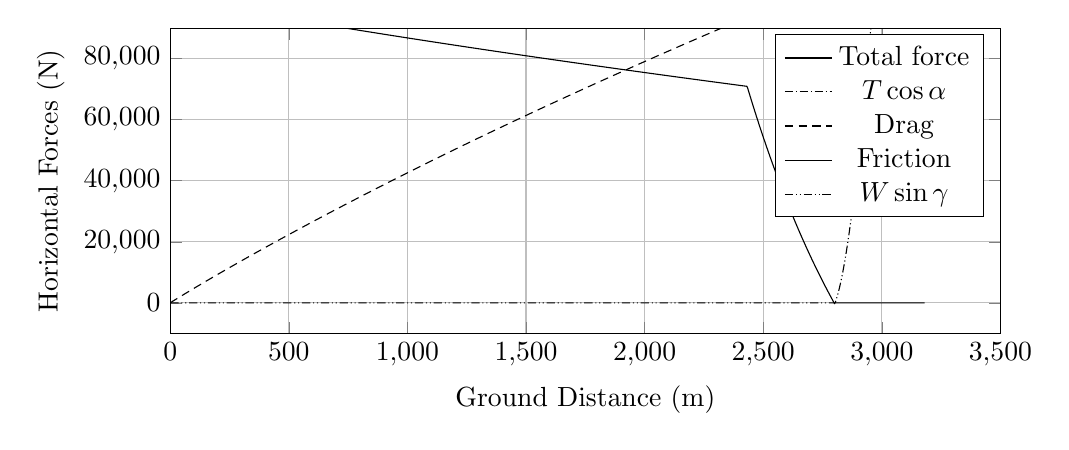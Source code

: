 %HorizontalForces_vs_GroundDistance
\begin{tikzpicture}

\begin{axis}[
width=\textwidth,
height=0.45\textwidth,
scaled ticks=false, tick label style={/pgf/number format/fixed},
xmin=0.0,
xmax=3500,
xlabel={Ground Distance (m)},
xmajorgrids,
ymin=-10000,
ymax=90000,
ylabel={Horizontal Forces (N)},
ymajorgrids,
legend entries = {Total force\\$T\cos\alpha$\\Drag\\Friction\\$W\sin\gamma$\\}
]

\addplot [
color=black,
thick
]
table[row sep=crcr]{
9.037E-9	614847.066\\
1.547E-7	614847.066\\
2.226E-6	614847.069\\
1.487E-5	614847.087\\
6.582E-5	614847.159\\
1.685E-4	614847.304\\
3.506E-4	614847.56\\
6.169E-4	614847.932\\
9.609E-4	614848.411\\
0.001	614848.977\\
0.002	614849.659\\
0.002	614850.442\\
0.003	614851.327\\
0.004	614852.307\\
0.005	614853.353\\
0.005	614854.505\\
0.006	614855.776\\
0.007	614857.126\\
0.008	614858.549\\
0.01	614860.09\\
0.011	614861.732\\
0.012	614863.471\\
0.014	614865.307\\
0.015	614867.226\\
0.017	614869.232\\
0.018	614871.328\\
0.02	614873.511\\
0.022	614875.771\\
0.024	614878.124\\
0.026	614880.557\\
0.028	614883.057\\
0.03	614885.674\\
0.032	614888.36\\
0.034	614891.113\\
0.037	614893.967\\
0.039	614896.875\\
0.041	614899.886\\
0.044	614902.988\\
0.047	614906.116\\
0.049	614909.368\\
0.052	614912.679\\
0.055	614916.061\\
0.058	614919.494\\
0.061	614923.051\\
0.064	614926.665\\
0.067	614930.356\\
0.071	614934.08\\
0.074	614937.83\\
0.077	614941.667\\
0.081	614945.614\\
0.085	614949.588\\
0.088	614953.617\\
0.092	614957.727\\
0.096	614961.95\\
0.1	614966.172\\
0.104	614970.409\\
0.108	614974.814\\
0.112	614979.227\\
0.116	614983.76\\
0.121	614988.285\\
0.125	614992.946\\
0.13	614997.663\\
0.134	615002.344\\
0.139	615007.133\\
0.144	615012.009\\
0.148	615016.933\\
0.153	615021.834\\
0.158	615026.847\\
0.164	615031.885\\
0.169	615036.845\\
0.174	615042.069\\
0.179	615047.237\\
0.185	615052.38\\
0.19	615057.63\\
0.196	615062.942\\
0.201	615068.233\\
0.207	615073.535\\
0.213	615078.935\\
0.219	615084.396\\
0.225	615089.91\\
0.231	615095.484\\
0.237	615101.084\\
0.244	615106.648\\
0.25	615112.241\\
0.256	615117.944\\
0.263	615123.73\\
0.27	615129.483\\
0.276	615135.218\\
0.283	615141.021\\
0.29	615146.907\\
0.297	615152.752\\
0.304	615158.557\\
0.311	615164.418\\
0.319	615170.386\\
0.326	615176.373\\
0.334	615182.352\\
0.341	615188.293\\
0.349	615194.355\\
0.357	615200.443\\
0.364	615206.593\\
0.372	615212.65\\
0.38	615218.739\\
0.389	615224.804\\
0.397	615230.881\\
0.405	615237.139\\
0.414	615243.294\\
0.422	615249.447\\
0.431	615255.636\\
0.44	615261.902\\
0.449	615268.156\\
0.457	615274.324\\
0.466	615280.464\\
0.475	615286.52\\
0.484	615292.604\\
0.494	615298.791\\
0.503	615304.872\\
0.512	615311.062\\
0.522	615317.185\\
0.531	615323.22\\
0.541	615329.497\\
0.552	615335.793\\
0.562	615341.916\\
0.572	615348.112\\
0.582	615354.234\\
0.592	615360.264\\
0.603	615366.427\\
0.613	615372.603\\
0.624	615378.643\\
0.635	615384.751\\
0.646	615390.707\\
0.657	615396.762\\
0.667	615402.658\\
0.679	615408.591\\
0.69	615414.447\\
0.701	615420.384\\
0.713	615426.245\\
0.724	615432.104\\
0.736	615437.989\\
0.748	615443.776\\
0.76	615449.528\\
0.772	615455.157\\
0.784	615460.758\\
0.796	615466.335\\
0.808	615471.941\\
0.821	615477.514\\
0.833	615482.972\\
0.846	615488.4\\
0.859	615493.753\\
0.872	615499.296\\
0.885	615504.652\\
0.898	615509.834\\
0.912	615515.203\\
0.925	615520.285\\
0.939	615525.367\\
0.952	615530.427\\
0.966	615535.314\\
0.98	615540.237\\
0.994	615545.072\\
1.008	615549.847\\
1.022	615554.493\\
1.036	615559.219\\
1.051	615563.84\\
1.066	615568.304\\
1.081	615572.814\\
1.096	615577.17\\
1.111	615581.412\\
1.126	615585.7\\
1.141	615589.729\\
1.157	615593.865\\
1.172	615597.762\\
1.188	615601.63\\
1.204	615605.404\\
1.22	615609.135\\
1.236	615612.67\\
1.252	615616.093\\
1.269	615619.463\\
1.285	615622.67\\
1.302	615625.878\\
1.319	615628.978\\
1.336	615631.931\\
1.353	615634.713\\
1.37	615637.396\\
1.387	615639.93\\
1.404	615642.357\\
1.421	615644.683\\
1.439	615646.915\\
1.456	615648.974\\
1.474	615650.96\\
1.492	615652.769\\
1.51	615654.494\\
1.528	615656.048\\
1.546	615657.494\\
1.565	615658.795\\
1.584	615659.974\\
1.603	615661.003\\
1.622	615661.872\\
1.641	615662.599\\
1.66	615663.167\\
1.679	615663.581\\
1.698	615663.844\\
1.718	615663.953\\
1.738	615663.901\\
1.758	615663.682\\
1.778	615663.299\\
1.799	615662.735\\
1.819	615661.991\\
1.84	615661.065\\
1.862	615659.95\\
1.882	615658.689\\
1.903	615657.269\\
1.924	615655.625\\
1.946	615653.779\\
1.967	615651.773\\
1.989	615649.535\\
2.01	615647.144\\
2.032	615644.549\\
2.054	615641.836\\
2.076	615638.821\\
2.098	615635.639\\
2.12	615632.233\\
2.143	615628.596\\
2.166	615624.724\\
2.189	615620.687\\
2.212	615616.361\\
2.235	615611.899\\
2.258	615607.199\\
2.281	615602.289\\
2.305	615596.971\\
2.33	615591.42\\
2.353	615585.809\\
2.378	615579.784\\
2.402	615573.58\\
2.427	615567.203\\
2.451	615560.546\\
2.476	615553.554\\
2.501	615546.521\\
2.526	615539.007\\
2.551	615531.379\\
2.577	615523.253\\
2.602	615515.068\\
2.628	615506.626\\
2.654	615497.83\\
2.68	615488.669\\
2.706	615479.531\\
2.732	615470.043\\
2.758	615460.345\\
2.784	615450.176\\
2.811	615439.582\\
2.839	615428.472\\
2.866	615417.477\\
2.893	615406.069\\
2.92	615394.43\\
2.948	615382.319\\
2.977	615369.742\\
3.005	615356.692\\
3.033	615343.771\\
3.062	615330.292\\
3.09	615316.728\\
3.12	615302.245\\
3.149	615287.657\\
3.178	615273.135\\
3.208	615257.594\\
3.214	615254.528\\
3.216	615253.281\\
3.218	615252.372\\
3.219	615251.924\\
3.22	615251.481\\
3.222	615250.18\\
3.23	615246.092\\
3.247	615237.224\\
3.275	615222.3\\
3.302	615207.167\\
3.331	615191.402\\
3.359	615175.612\\
3.388	615158.812\\
3.417	615142.026\\
3.445	615125.228\\
3.475	615107.777\\
3.503	615090.411\\
3.533	615072.119\\
3.563	615053.562\\
3.592	615035.356\\
3.622	615016.249\\
3.651	614997.416\\
3.681	614977.805\\
3.711	614957.954\\
3.742	614937.563\\
3.773	614916.905\\
3.803	614896.015\\
3.834	614874.868\\
3.866	614853.166\\
3.897	614831.116\\
3.929	614809.112\\
3.96	614786.852\\
3.991	614764.499\\
4.023	614741.754\\
4.055	614718.256\\
4.087	614695.02\\
4.119	614671.165\\
4.151	614647.382\\
4.184	614622.969\\
4.217	614598.39\\
4.25	614573.337\\
4.283	614547.972\\
4.317	614522.495\\
4.351	614496.245\\
4.385	614469.706\\
4.419	614443.281\\
4.453	614416.408\\
4.487	614389.634\\
4.521	614363.301\\
4.555	614336.544\\
4.59	614308.606\\
4.624	614281.064\\
4.66	614252.365\\
4.695	614224.211\\
4.73	614196.07\\
4.765	614167.08\\
4.801	614137.831\\
4.838	614107.859\\
4.874	614077.953\\
4.911	614047.833\\
4.947	614017.807\\
4.984	613987.451\\
5.021	613957.028\\
5.058	613926.211\\
5.095	613895.209\\
5.132	613864.147\\
5.17	613832.358\\
5.208	613801.108\\
5.246	613769.062\\
5.283	613737.472\\
5.322	613705.117\\
5.361	613672.131\\
5.4	613639.066\\
5.439	613606.009\\
5.479	613572.148\\
5.518	613539.043\\
5.557	613505.579\\
5.597	613472.065\\
5.638	613437.425\\
5.678	613403.467\\
5.719	613368.456\\
5.76	613333.527\\
5.801	613298.453\\
5.842	613263.697\\
5.882	613229.456\\
5.923	613195.013\\
5.965	613159.139\\
6.007	613123.53\\
6.048	613088.52\\
6.09	613052.696\\
6.133	613016.298\\
6.175	612980.103\\
6.218	612943.908\\
6.261	612907.84\\
6.303	612871.624\\
6.347	612834.835\\
6.39	612798.057\\
6.435	612760.797\\
6.478	612724.331\\
6.522	612687.273\\
6.566	612650.679\\
6.61	612613.799\\
6.654	612576.305\\
6.7	612538.174\\
6.745	612500.667\\
6.79	612463.14\\
6.836	612425.469\\
6.881	612387.689\\
6.928	612349.448\\
6.973	612311.775\\
7.02	612273.697\\
7.066	612235.94\\
7.112	612197.796\\
7.159	612159.991\\
7.207	612121.065\\
7.254	612083.098\\
7.301	612044.675\\
7.349	612005.871\\
7.398	611966.554\\
7.447	611928.133\\
7.495	611889.807\\
7.542	611851.962\\
7.591	611813.409\\
7.64	611775.041\\
7.689	611736.301\\
7.738	611698.086\\
7.788	611659.34\\
7.838	611620.991\\
7.887	611582.66\\
7.938	611543.529\\
7.989	611504.838\\
8.039	611467.002\\
8.091	611427.467\\
8.142	611389.164\\
8.194	611349.941\\
8.246	611311.174\\
8.298	611272.964\\
8.351	611233.838\\
8.403	611195.677\\
8.455	611157.886\\
8.507	611119.853\\
8.56	611081.357\\
8.614	611043.255\\
8.667	611005.261\\
8.72	610967.502\\
8.775	610929.262\\
8.829	610891.277\\
8.883	610853.878\\
8.938	610816.014\\
8.992	610778.623\\
9.048	610740.863\\
9.104	610703.192\\
9.159	610666.056\\
9.214	610629.296\\
9.271	610592.259\\
9.326	610555.872\\
9.382	610519.276\\
9.439	610482.931\\
9.496	610446.364\\
9.552	610410.491\\
9.61	610374.475\\
9.667	610338.547\\
9.725	610302.645\\
9.784	610267.025\\
9.842	610231.627\\
9.901	610195.89\\
9.96	610160.647\\
10.021	610125.228\\
10.08	610090.592\\
10.141	610055.27\\
10.201	610020.799\\
10.262	609986.395\\
10.323	609952.461\\
10.384	609918.42\\
10.445	609885.157\\
10.506	609851.724\\
10.568	609818.582\\
10.63	609786.023\\
10.691	609753.985\\
10.754	609721.562\\
10.816	609689.861\\
10.878	609658.605\\
10.941	609627.356\\
11.004	609596.716\\
11.067	609566.19\\
11.13	609535.934\\
11.194	609505.749\\
11.258	609476.0\\
11.322	609446.777\\
11.388	609417.108\\
11.454	609388.219\\
11.52	609359.383\\
11.584	609331.606\\
11.65	609303.884\\
11.717	609276.366\\
11.783	609249.279\\
11.85	609222.571\\
11.917	609196.21\\
11.984	609170.221\\
12.053	609144.371\\
12.12	609119.435\\
12.188	609094.708\\
12.256	609070.588\\
12.324	609046.776\\
12.393	609023.155\\
12.463	609000.098\\
12.532	608977.644\\
12.602	608955.309\\
12.672	608933.459\\
12.743	608912.254\\
12.815	608891.124\\
12.886	608870.862\\
12.9	608866.851\\
12.931	608858.203\\
12.933	608857.504\\
12.935	608857.165\\
12.935	608856.942\\
12.936	608856.738\\
12.94	608855.644\\
12.952	608852.447\\
12.983	608843.799\\
13.057	608822.531\\
13.129	608801.627\\
13.2	608780.504\\
13.272	608758.626\\
13.344	608736.551\\
13.416	608713.566\\
13.489	608690.22\\
13.562	608666.144\\
13.635	608641.717\\
13.709	608616.555\\
13.784	608590.976\\
13.857	608565.354\\
13.931	608539.047\\
14.005	608512.187\\
14.08	608484.737\\
14.156	608456.702\\
14.231	608428.41\\
14.306	608399.565\\
14.382	608370.244\\
14.457	608340.949\\
14.534	608310.841\\
14.61	608280.293\\
14.687	608249.128\\
14.764	608217.792\\
14.842	608185.558\\
14.921	608153.003\\
14.998	608120.514\\
15.077	608086.926\\
15.155	608053.714\\
15.233	608019.837\\
15.313	607985.263\\
15.393	607949.918\\
15.472	607914.925\\
15.552	607879.392\\
15.632	607843.439\\
15.712	607807.661\\
15.793	607770.614\\
15.874	607733.603\\
15.955	607696.301\\
16.036	607658.706\\
16.118	607620.654\\
16.2	607582.381\\
16.282	607543.842\\
16.364	607505.011\\
16.448	607465.056\\
16.531	607425.145\\
16.615	607384.894\\
16.7	607344.236\\
16.784	607303.459\\
16.868	607262.425\\
16.952	607221.477\\
17.036	607180.435\\
17.122	607138.424\\
17.208	607096.136\\
17.295	607053.183\\
17.381	607010.45\\
17.468	606967.094\\
17.555	606923.94\\
17.643	606880.082\\
17.731	606836.136\\
17.818	606792.383\\
17.906	606748.414\\
17.995	606703.732\\
18.084	606658.895\\
18.171	606614.667\\
18.261	606569.469\\
18.349	606524.948\\
18.437	606480.322\\
18.529	606434.067\\
18.62	606388.211\\
18.71	606342.483\\
18.801	606296.191\\
18.893	606249.673\\
18.984	606203.721\\
19.076	606156.982\\
19.168	606110.611\\
19.258	606065.005\\
19.35	606018.677\\
19.442	605972.112\\
19.536	605924.791\\
19.631	605877.056\\
19.723	605830.322\\
19.819	605782.204\\
19.913	605735.005\\
20.009	605687.2\\
20.105	605639.284\\
20.199	605592.109\\
20.296	605543.926\\
20.392	605496.217\\
20.489	605448.138\\
20.585	605400.432\\
20.681	605353.321\\
20.78	605304.669\\
20.879	605256.308\\
20.978	605207.862\\
21.077	605159.397\\
21.176	605111.406\\
21.275	605063.47\\
21.375	605015.685\\
21.475	604967.568\\
21.575	604919.766\\
21.674	604872.75\\
21.778	604823.611\\
21.878	604776.12\\
21.978	604729.173\\
22.082	604680.836\\
22.183	604633.833\\
22.285	604586.886\\
22.385	604540.712\\
22.488	604493.589\\
22.59	604447.17\\
22.695	604399.656\\
22.8	604352.667\\
22.904	604306.108\\
23.009	604259.739\\
23.115	604212.848\\
23.219	604167.235\\
23.325	604121.382\\
23.43	604076.165\\
23.536	604030.771\\
23.641	603985.995\\
23.748	603940.963\\
23.855	603895.819\\
23.964	603850.568\\
24.073	603805.895\\
24.181	603761.787\\
24.289	603717.92\\
24.399	603674.098\\
24.507	603631.011\\
24.617	603587.808\\
24.727	603544.859\\
24.839	603501.767\\
24.95	603459.198\\
25.063	603416.761\\
25.175	603374.679\\
25.288	603332.821\\
25.402	603291.227\\
25.516	603250.098\\
25.629	603209.917\\
25.743	603169.641\\
25.856	603130.211\\
25.97	603091.038\\
26.084	603052.448\\
26.198	603014.347\\
26.314	602975.993\\
26.43	602938.41\\
26.545	602901.419\\
26.661	602864.816\\
26.777	602828.879\\
26.894	602793.11\\
27.012	602757.588\\
27.131	602722.218\\
27.251	602687.264\\
27.369	602653.623\\
27.488	602620.102\\
27.608	602587.264\\
27.729	602554.527\\
27.849	602522.803\\
27.971	602491.032\\
28.092	602460.331\\
28.214	602430.18\\
28.335	602400.627\\
28.456	602372.051\\
28.579	602343.597\\
28.702	602315.686\\
28.827	602288.17\\
28.951	602261.74\\
29.077	602235.398\\
29.201	602210.273\\
29.226	602205.332\\
29.243	602202.081\\
29.289	602193.042\\
29.294	602192.109\\
29.297	602191.465\\
29.299	602191.078\\
29.301	602190.668\\
29.303	602190.292\\
29.311	602188.782\\
29.336	602183.898\\
29.397	602171.763\\
29.503	602150.449\\
29.629	602124.524\\
29.754	602098.146\\
29.878	602071.252\\
30.005	602043.375\\
30.13	602015.061\\
30.254	601986.439\\
30.383	601956.145\\
30.509	601925.757\\
30.636	601894.794\\
30.764	601862.939\\
30.891	601830.742\\
31.019	601797.75\\
31.148	601764.125\\
31.279	601729.37\\
31.407	601694.711\\
31.537	601659.139\\
31.669	601622.786\\
31.799	601586.06\\
31.931	601548.546\\
32.063	601510.542\\
32.195	601471.916\\
32.327	601432.864\\
32.46	601393.353\\
32.592	601353.536\\
32.724	601313.052\\
32.858	601271.863\\
32.993	601229.979\\
33.128	601187.616\\
33.261	601145.327\\
33.396	601102.261\\
33.531	601058.645\\
33.666	601014.748\\
33.806	600969.14\\
33.942	600924.294\\
34.076	600879.633\\
34.213	600833.881\\
34.351	600787.384\\
34.489	600740.683\\
34.626	600694.137\\
34.765	600646.289\\
34.905	600598.195\\
35.045	600549.728\\
35.183	600501.402\\
35.323	600452.665\\
35.463	600403.303\\
35.602	600354.333\\
35.743	600304.438\\
35.884	600254.166\\
36.026	600203.556\\
36.169	600152.441\\
36.312	600100.913\\
36.455	600049.48\\
36.599	599997.383\\
36.74	599946.079\\
36.884	599893.715\\
37.031	599840.265\\
37.176	599787.536\\
37.323	599733.922\\
37.47	599680.082\\
37.617	599625.907\\
37.764	599572.235\\
37.91	599518.402\\
38.059	599463.749\\
38.205	599409.959\\
38.354	599355.251\\
38.502	599300.832\\
38.651	599245.939\\
38.799	599191.501\\
38.947	599137.044\\
39.095	599082.42\\
39.244	599027.581\\
39.395	598972.362\\
39.546	598917.092\\
39.697	598861.753\\
39.848	598806.379\\
40.002	598750.124\\
40.155	598694.333\\
40.308	598638.643\\
40.463	598582.505\\
40.616	598526.823\\
40.77	598471.264\\
40.926	598415.168\\
41.082	598358.856\\
41.24	598302.295\\
41.396	598246.63\\
41.552	598191.088\\
41.708	598135.786\\
41.866	598080.121\\
42.024	598024.42\\
42.184	597968.26\\
42.342	597913.295\\
42.5	597858.15\\
42.661	597802.692\\
42.821	597747.635\\
42.983	597692.112\\
43.146	597636.786\\
43.309	597581.564\\
43.472	597526.987\\
43.634	597472.679\\
43.799	597418.008\\
43.963	597363.735\\
44.127	597309.925\\
44.292	597256.158\\
44.457	597203.052\\
44.624	597149.479\\
44.788	597097.099\\
44.954	597044.782\\
45.122	596992.078\\
45.289	596940.215\\
45.457	596888.556\\
45.625	596837.277\\
45.793	596786.642\\
45.964	596735.466\\
46.134	596685.136\\
46.304	596634.965\\
46.476	596585.139\\
46.647	596536.05\\
46.818	596487.536\\
46.99	596439.185\\
47.161	596391.62\\
47.334	596344.069\\
47.507	596297.295\\
47.683	596250.235\\
47.859	596203.905\\
48.033	596158.458\\
48.21	596113.061\\
48.387	596068.279\\
48.564	596024.209\\
48.742	595980.469\\
48.92	595937.466\\
49.097	595895.227\\
49.276	595853.472\\
49.454	595812.558\\
49.635	595771.804\\
49.818	595731.188\\
49.998	595692.178\\
50.178	595653.679\\
50.36	595615.667\\
50.54	595578.919\\
50.723	595542.219\\
50.907	595506.304\\
51.091	595471.178\\
51.276	595436.581\\
51.46	595403.102\\
51.647	595370.038\\
51.834	595337.696\\
52.019	595306.669\\
52.207	595276.154\\
52.395	595246.501\\
52.432	595240.74\\
52.449	595238.045\\
52.459	595236.509\\
52.466	595235.515\\
52.468	595235.144\\
52.471	595234.715\\
52.482	595233.021\\
52.513	595228.173\\
52.59	595216.212\\
52.731	595193.993\\
52.919	595163.457\\
53.107	595132.226\\
53.294	595100.367\\
53.483	595067.269\\
53.672	595033.39\\
53.861	594998.823\\
54.049	594963.67\\
54.239	594927.334\\
54.432	594889.803\\
54.623	594851.962\\
54.815	594813.197\\
55.007	594773.637\\
55.199	594733.635\\
55.39	594692.869\\
55.583	594651.417\\
55.777	594608.936\\
55.971	594565.767\\
56.167	594521.591\\
56.364	594476.652\\
56.559	594431.425\\
56.754	594385.871\\
56.95	594339.36\\
57.146	594292.261\\
57.344	594244.381\\
57.543	594195.604\\
57.741	594146.653\\
57.938	594097.237\\
58.139	594046.533\\
58.335	593996.604\\
58.534	593945.499\\
58.735	593893.498\\
58.935	593841.317\\
59.137	593788.148\\
59.337	593735.193\\
59.539	593681.41\\
59.739	593627.526\\
59.943	593572.568\\
60.143	593518.006\\
60.348	593462.162\\
60.551	593406.251\\
60.755	593349.947\\
60.96	593293.0\\
61.166	593235.352\\
61.37	593178.151\\
61.575	593120.476\\
61.778	593063.102\\
61.986	593004.072\\
62.192	592945.504\\
62.398	592886.545\\
62.604	592827.767\\
62.81	592768.472\\
63.018	592708.741\\
63.225	592648.964\\
63.434	592588.596\\
63.645	592527.331\\
63.859	592465.403\\
64.068	592404.776\\
64.276	592344.11\\
64.487	592282.832\\
64.699	592221.208\\
64.912	592159.035\\
65.127	592096.52\\
65.342	592033.833\\
65.555	591971.937\\
65.767	591910.02\\
65.981	591847.918\\
66.195	591785.711\\
66.411	591723.019\\
66.625	591660.821\\
66.843	591597.778\\
67.06	591535.066\\
67.279	591471.899\\
67.499	591408.621\\
67.717	591345.917\\
67.935	591283.302\\
68.156	591220.18\\
68.373	591158.372\\
68.597	591094.876\\
68.817	591032.684\\
69.039	590969.939\\
69.261	590907.582\\
69.485	590844.868\\
69.708	590782.897\\
69.934	590720.12\\
70.16	590657.797\\
70.385	590596.049\\
70.612	590534.158\\
70.836	590473.348\\
71.066	590411.249\\
71.295	590349.84\\
71.521	590289.42\\
71.751	590228.526\\
71.981	590167.992\\
72.211	590107.976\\
72.44	590048.489\\
72.67	589989.348\\
72.905	589929.385\\
73.136	589870.788\\
73.367	589812.67\\
73.598	589755.186\\
73.832	589697.33\\
74.067	589639.918\\
74.303	589582.715\\
74.54	589525.933\\
74.775	589470.318\\
75.015	589413.79\\
75.254	589358.424\\
75.494	589303.406\\
75.735	589248.606\\
75.975	589194.986\\
76.214	589142.118\\
76.452	589090.131\\
76.696	589037.505\\
76.941	588985.402\\
77.186	588934.075\\
77.429	588883.936\\
77.674	588834.209\\
77.919	588785.238\\
78.166	588736.712\\
78.412	588689.176\\
78.659	588642.207\\
78.906	588596.001\\
79.153	588550.917\\
79.403	588505.916\\
79.652	588462.052\\
79.902	588418.91\\
80.156	588376.141\\
80.409	588334.436\\
80.662	588293.582\\
80.915	588253.908\\
81.168	588215.066\\
81.424	588176.86\\
81.679	588139.754\\
81.934	588103.634\\
82.19	588068.592\\
82.446	588034.571\\
82.496	588027.94\\
82.534	588023.028\\
82.553	588020.596\\
82.611	588013.139\\
82.681	588004.162\\
82.744	587995.895\\
82.895	587976.071\\
83.16	587940.434\\
83.419	587904.658\\
83.674	587868.457\\
83.935	587830.408\\
84.196	587791.387\\
84.455	587751.846\\
84.719	587710.483\\
84.982	587668.561\\
85.24	587626.578\\
85.503	587582.883\\
85.765	587538.55\\
86.027	587493.279\\
86.289	587447.466\\
86.552	587400.6\\
86.814	587353.027\\
87.079	587304.268\\
87.346	587254.465\\
87.612	587204.196\\
87.88	587152.716\\
88.147	587100.854\\
88.415	587048.208\\
88.68	586995.445\\
88.948	586941.449\\
89.213	586887.271\\
89.482	586832.04\\
89.749	586776.502\\
90.019	586719.697\\
90.29	586662.319\\
90.56	586604.595\\
90.828	586546.771\\
91.098	586487.999\\
91.368	586428.953\\
91.637	586369.56\\
91.908	586309.402\\
92.182	586248.073\\
92.455	586186.364\\
92.73	586124.1\\
93.003	586061.833\\
93.278	585998.868\\
93.55	585936.124\\
93.825	585872.52\\
94.102	585808.211\\
94.377	585743.984\\
94.654	585679.022\\
94.932	585613.425\\
95.21	585547.879\\
95.486	585482.361\\
95.767	585415.6\\
96.046	585349.22\\
96.324	585282.84\\
96.603	585216.011\\
96.882	585149.11\\
97.159	585082.432\\
97.437	585015.604\\
97.718	584948.054\\
97.998	584880.425\\
98.276	584813.52\\
98.557	584745.676\\
98.839	584677.67\\
99.121	584609.617\\
99.407	584540.658\\
99.695	584471.226\\
99.981	584402.234\\
100.266	584333.637\\
100.552	584264.775\\
100.841	584195.432\\
101.127	584126.987\\
101.414	584058.351\\
101.702	583989.707\\
101.991	583920.841\\
102.283	583851.56\\
102.577	583782.078\\
102.867	583713.638\\
103.158	583645.055\\
103.453	583575.967\\
103.746	583507.589\\
104.043	583438.751\\
104.336	583370.896\\
104.63	583303.158\\
104.926	583235.264\\
105.224	583167.444\\
105.524	583099.339\\
105.821	583032.575\\
106.12	582965.471\\
106.421	582898.468\\
106.721	582832.116\\
107.021	582766.295\\
107.322	582700.74\\
107.625	582634.997\\
107.933	582568.932\\
108.236	582504.494\\
108.539	582440.389\\
108.845	582376.299\\
109.15	582313.076\\
109.457	582249.923\\
109.765	582187.356\\
110.071	582125.568\\
110.381	582063.711\\
110.692	582002.563\\
111.004	581941.721\\
111.315	581881.729\\
111.628	581822.125\\
111.94	581763.408\\
112.256	581704.752\\
112.575	581646.486\\
112.893	581589.065\\
113.209	581532.751\\
113.528	581476.817\\
113.848	581421.586\\
114.171	581366.895\\
114.491	581313.351\\
114.817	581259.962\\
115.141	581207.753\\
115.465	581156.506\\
115.792	581105.805\\
116.118	581056.277\\
116.446	581007.353\\
116.774	580959.571\\
117.102	580912.872\\
117.433	580866.89\\
117.765	580821.823\\
118.095	580778.093\\
118.426	580735.553\\
118.755	580694.309\\
119.086	580653.889\\
119.421	580614.318\\
119.756	580575.988\\
119.823	580568.455\\
119.855	580564.852\\
119.877	580562.377\\
119.898	580560.109\\
119.909	580558.819\\
119.915	580558.212\\
119.924	580557.16\\
119.959	580553.305\\
120.055	580542.534\\
120.287	580516.217\\
120.622	580477.202\\
120.957	580437.062\\
121.29	580395.977\\
121.628	580353.408\\
121.966	580309.611\\
122.302	580265.021\\
122.64	580219.251\\
122.979	580172.234\\
123.316	580124.66\\
123.657	580075.504\\
123.995	580025.797\\
124.339	579974.271\\
124.68	579922.362\\
125.021	579869.621\\
125.364	579815.665\\
125.705	579761.167\\
126.048	579705.563\\
126.391	579649.307\\
126.732	579592.459\\
127.076	579534.446\\
127.42	579475.722\\
127.763	579416.39\\
128.106	579356.402\\
128.451	579295.374\\
128.797	579233.593\\
129.143	579171.339\\
129.491	579107.913\\
129.837	579044.436\\
130.185	578979.837\\
130.532	578915.061\\
130.876	578850.333\\
131.222	578784.54\\
131.574	578717.427\\
131.921	578650.619\\
132.271	578582.987\\
132.617	578515.436\\
132.968	578446.818\\
133.319	578377.696\\
133.671	578307.992\\
134.02	578238.531\\
134.369	578168.816\\
134.722	578098.182\\
135.073	578027.433\\
135.422	577956.945\\
135.774	577885.553\\
136.128	577813.767\\
136.48	577741.859\\
136.831	577670.171\\
137.183	577598.252\\
137.54	577524.897\\
137.898	577451.47\\
138.253	577378.386\\
138.61	577304.905\\
138.967	577231.296\\
139.327	577157.103\\
139.685	577083.305\\
140.044	577009.326\\
140.404	576935.179\\
140.765	576860.689\\
141.123	576787.174\\
141.483	576712.962\\
141.846	576638.571\\
142.208	576564.232\\
142.568	576490.603\\
142.927	576417.245\\
143.286	576344.042\\
143.647	576270.694\\
144.013	576196.53\\
144.375	576123.391\\
144.736	576050.646\\
145.105	575976.787\\
145.476	575902.598\\
145.845	575829.193\\
146.214	575755.984\\
146.587	575682.364\\
146.956	575610.005\\
147.331	575536.845\\
147.706	575463.991\\
148.079	575392.141\\
148.456	575319.876\\
148.828	575248.933\\
149.209	575176.85\\
149.589	575105.473\\
149.971	575034.357\\
150.353	574963.59\\
150.735	574893.609\\
151.117	574824.075\\
151.498	574755.246\\
151.882	574686.67\\
152.269	574618.238\\
152.651	574551.342\\
153.038	574484.125\\
153.428	574417.299\\
153.819	574350.933\\
154.21	574285.416\\
154.606	574219.866\\
154.999	574155.508\\
155.395	574091.677\\
155.791	574028.581\\
156.188	573966.164\\
156.588	573904.261\\
156.986	573843.607\\
157.386	573783.607\\
157.789	573724.137\\
158.191	573665.789\\
158.598	573607.716\\
159.005	573550.838\\
159.412	573494.89\\
159.819	573440.179\\
160.228	573386.178\\
160.637	573333.432\\
161.048	573281.502\\
161.464	573230.214\\
161.878	573180.367\\
162.295	573131.529\\
162.712	573083.816\\
163.128	573037.631\\
163.547	572992.43\\
163.966	572948.503\\
164.385	572906.09\\
164.469	572897.702\\
164.521	572892.558\\
164.56	572888.703\\
164.569	572887.798\\
164.576	572887.122\\
164.583	572886.466\\
164.589	572885.873\\
164.616	572883.233\\
164.714	572873.533\\
164.933	572851.592\\
165.355	572808.371\\
165.776	572763.972\\
166.193	572718.777\\
166.615	572671.806\\
167.036	572623.75\\
167.457	572574.512\\
167.884	572523.466\\
168.306	572471.804\\
168.727	572419.307\\
169.154	572364.987\\
169.579	572309.757\\
170.005	572253.469\\
170.428	572196.582\\
170.855	572138.288\\
171.281	572079.096\\
171.708	572018.769\\
172.133	571957.958\\
172.558	571896.238\\
172.987	571833.106\\
173.416	571769.289\\
173.843	571704.833\\
174.268	571639.954\\
174.693	571574.328\\
175.118	571508.075\\
175.545	571440.761\\
175.972	571372.76\\
176.4	571304.149\\
176.828	571234.789\\
177.254	571165.254\\
177.684	571094.312\\
178.109	571023.935\\
178.535	570952.728\\
178.964	570880.576\\
179.392	570808.049\\
179.824	570734.389\\
180.255	570660.546\\
180.689	570585.772\\
181.119	570511.358\\
181.551	570436.296\\
181.981	570361.116\\
182.416	570284.847\\
182.849	570208.652\\
183.28	570132.481\\
183.71	570056.284\\
184.141	569979.757\\
184.573	569902.669\\
185.006	569825.488\\
185.437	569748.377\\
185.871	569670.693\\
186.306	569592.637\\
186.746	569513.564\\
187.183	569435.078\\
187.625	569355.559\\
188.062	569276.907\\
188.499	569198.398\\
188.938	569119.437\\
189.376	569040.633\\
189.815	568961.911\\
190.258	568882.484\\
190.692	568804.663\\
191.135	568725.47\\
191.574	568647.075\\
192.011	568569.284\\
192.455	568490.449\\
192.903	568411.078\\
193.354	568331.515\\
193.8	568252.969\\
194.25	568174.124\\
194.701	568095.382\\
195.152	568016.964\\
195.601	567939.184\\
196.057	567860.658\\
196.514	567782.299\\
196.963	567705.631\\
197.419	567628.324\\
197.88	567550.796\\
198.336	567474.316\\
198.795	567398.097\\
199.253	567322.484\\
199.715	567246.721\\
200.175	567171.886\\
200.637	567097.363\\
201.101	567023.001\\
201.568	566948.941\\
202.034	566875.813\\
202.499	566803.355\\
202.972	566730.545\\
203.441	566659.048\\
203.912	566587.97\\
204.384	566517.585\\
204.856	566447.96\\
205.334	566378.324\\
205.81	566309.933\\
206.287	566242.217\\
206.771	566174.57\\
207.253	566108.064\\
207.741	566041.712\\
208.23	565976.236\\
208.718	565911.998\\
209.211	565848.223\\
209.7	565786.046\\
210.191	565724.652\\
210.688	565663.82\\
211.185	565604.091\\
211.683	565545.51\\
212.18	565488.246\\
212.683	565431.634\\
213.188	565376.137\\
213.693	565321.886\\
214.198	565269.032\\
214.706	565217.318\\
215.212	565167.218\\
215.721	565118.283\\
216.229	565070.846\\
216.742	565024.52\\
216.763	565022.703\\
216.78	565021.207\\
216.796	565019.73\\
216.811	565018.438\\
216.818	565017.78\\
216.826	565017.11\\
216.863	565013.823\\
216.991	565002.42\\
217.386	564966.681\\
217.888	564920.068\\
218.4	564871.154\\
218.909	564821.151\\
219.424	564769.316\\
219.937	564716.235\\
220.453	564661.736\\
220.965	564606.257\\
221.481	564549.308\\
221.991	564491.731\\
222.507	564432.357\\
223.023	564371.953\\
223.54	564310.247\\
224.051	564248.18\\
224.57	564184.176\\
225.083	564119.929\\
225.598	564054.389\\
226.114	563987.887\\
226.632	563920.097\\
227.146	563852.086\\
227.665	563782.406\\
228.176	563713.099\\
228.692	563642.381\\
229.204	563571.258\\
229.718	563499.233\\
230.227	563427.317\\
230.737	563354.486\\
231.254	563280.042\\
231.766	563205.597\\
232.283	563129.938\\
232.791	563055.098\\
233.3	562979.505\\
233.814	562902.583\\
234.329	562825.128\\
234.845	562746.966\\
235.36	562668.587\\
235.873	562590.079\\
236.383	562511.735\\
236.898	562432.082\\
237.412	562352.348\\
237.922	562272.955\\
238.438	562192.365\\
238.952	562111.75\\
239.462	562031.666\\
239.977	561950.488\\
240.495	561868.627\\
241.013	561786.723\\
241.523	561705.755\\
242.036	561624.44\\
242.555	561541.855\\
243.077	561458.904\\
243.6	561375.687\\
244.118	561293.227\\
244.64	561210.151\\
245.169	561125.871\\
245.691	561042.86\\
246.214	560959.771\\
246.735	560877.116\\
247.259	560794.133\\
247.786	560710.752\\
248.312	560627.764\\
248.839	560544.724\\
249.367	560461.872\\
249.896	560378.898\\
250.423	560296.719\\
250.951	560214.525\\
251.477	560133.062\\
252.012	560050.51\\
252.546	559968.38\\
253.085	559886.023\\
253.622	559804.32\\
254.156	559723.386\\
254.687	559643.431\\
255.234	559561.721\\
255.775	559481.204\\
256.312	559401.953\\
256.848	559323.322\\
257.393	559243.983\\
257.939	559165.028\\
258.494	559085.548\\
259.045	559007.302\\
259.6	558929.07\\
260.154	558851.794\\
260.708	558775.359\\
261.261	558699.648\\
261.82	558624.038\\
262.379	558549.21\\
262.939	558475.144\\
263.502	558401.455\\
264.068	558328.45\\
264.634	558256.211\\
265.204	558184.559\\
265.778	558113.495\\
266.352	558043.307\\
266.934	557973.4\\
267.516	557904.462\\
268.1	557836.479\\
268.688	557769.296\\
269.274	557703.472\\
269.861	557638.809\\
270.454	557574.795\\
271.047	557512.035\\
271.643	557450.382\\
272.242	557389.755\\
272.846	557330.099\\
273.446	557272.25\\
274.051	557215.438\\
274.657	557159.965\\
275.262	557106.281\\
275.868	557053.998\\
276.474	557003.341\\
276.596	556993.33\\
276.676	556986.778\\
276.723	556983.001\\
276.757	556980.224\\
276.789	556977.67\\
276.818	556975.318\\
276.838	556973.635\\
276.851	556972.642\\
276.858	556972.084\\
276.864	556971.578\\
276.895	556969.119\\
277.013	556959.538\\
277.36	556931.105\\
277.952	556881.43\\
278.559	556829.029\\
279.169	556774.856\\
279.778	556719.377\\
280.389	556662.353\\
281.002	556603.659\\
281.613	556543.897\\
282.223	556482.916\\
282.841	556419.873\\
283.453	556356.138\\
284.062	556291.58\\
284.672	556225.772\\
285.282	556158.772\\
285.894	556090.5\\
286.502	556021.566\\
287.116	555950.875\\
287.725	555879.824\\
288.334	555807.803\\
288.941	555735.178\\
289.547	555661.73\\
290.151	555587.639\\
290.754	555512.824\\
291.362	555436.712\\
291.963	555360.569\\
292.567	555283.344\\
293.172	555205.363\\
293.777	555126.712\\
294.383	555047.294\\
294.99	554967.034\\
295.589	554887.366\\
296.192	554806.513\\
296.79	554725.929\\
297.388	554644.74\\
297.994	554562.08\\
298.593	554479.884\\
299.199	554396.342\\
299.802	554312.793\\
300.405	554228.972\\
301.009	554144.605\\
301.613	554059.98\\
302.214	553975.541\\
302.815	553890.85\\
303.419	553805.469\\
304.018	553720.554\\
304.621	553634.977\\
305.23	553548.267\\
305.832	553462.65\\
306.442	553375.643\\
307.049	553289.078\\
307.656	553202.406\\
308.261	553116.11\\
308.869	553029.33\\
309.474	552942.975\\
310.08	552856.538\\
310.689	552769.875\\
311.294	552683.781\\
311.905	552596.904\\
312.525	552509.052\\
313.133	552423.007\\
313.75	552336.067\\
314.365	552249.501\\
314.976	552163.712\\
315.595	552077.198\\
316.213	551991.047\\
316.832	551905.139\\
317.452	551819.586\\
318.073	551734.085\\
318.694	551649.157\\
319.318	551564.164\\
319.944	551479.422\\
320.572	551394.88\\
321.206	551310.133\\
321.836	551226.4\\
322.468	551142.967\\
323.099	551060.288\\
323.741	550976.914\\
324.381	550894.399\\
325.032	550811.099\\
325.678	550729.324\\
326.323	550648.371\\
326.973	550567.486\\
327.622	550487.69\\
328.266	550409.291\\
328.918	550330.747\\
329.575	550252.586\\
330.232	550175.346\\
330.898	550098.078\\
331.561	550022.074\\
332.226	549946.958\\
332.896	549872.346\\
333.572	549798.197\\
334.247	549725.308\\
334.922	549653.664\\
335.6	549582.794\\
336.282	549512.821\\
336.97	549443.544\\
337.664	549375.024\\
338.355	549308.164\\
339.054	549242.041\\
339.747	549177.81\\
340.446	549114.544\\
341.151	549052.3\\
341.864	548990.972\\
342.572	548931.659\\
343.286	548873.584\\
344.001	548817.08\\
344.724	548761.694\\
344.867	548750.964\\
344.893	548748.972\\
344.919	548747.056\\
344.939	548745.551\\
344.954	548744.42\\
344.974	548742.978\\
345.066	548736.061\\
345.322	548716.781\\
346.019	548663.183\\
346.732	548606.72\\
347.449	548548.354\\
348.167	548488.3\\
348.88	548427.276\\
349.595	548364.541\\
350.312	548300.138\\
351.027	548234.553\\
351.74	548167.814\\
352.454	548099.67\\
353.169	548030.109\\
353.883	547959.5\\
354.591	547888.223\\
355.3	547815.712\\
356.009	547742.07\\
356.717	547667.456\\
357.428	547591.448\\
358.129	547515.511\\
358.834	547438.199\\
359.538	547360.065\\
360.247	547280.505\\
360.947	547200.987\\
361.644	547121.063\\
362.343	547040.201\\
363.04	546958.758\\
363.735	546876.795\\
364.431	546794.108\\
365.127	546710.646\\
365.819	546627.124\\
366.517	546542.332\\
367.207	546457.839\\
367.906	546371.792\\
368.595	546286.475\\
369.287	546200.322\\
369.983	546113.213\\
370.672	546026.644\\
371.36	545939.748\\
372.054	545851.754\\
372.745	545763.821\\
373.434	545675.855\\
374.129	545586.815\\
374.825	545497.482\\
375.518	545408.259\\
376.211	545318.842\\
376.905	545229.164\\
377.599	545139.383\\
378.294	545049.369\\
378.995	544958.43\\
379.688	544868.577\\
380.388	544777.795\\
381.081	544687.866\\
381.778	544597.524\\
382.474	544507.242\\
383.171	544417.072\\
383.866	544327.171\\
384.572	544236.031\\
385.275	544145.365\\
385.978	544054.967\\
386.681	543964.884\\
387.384	543874.841\\
388.092	543784.617\\
388.795	543695.205\\
389.498	543606.176\\
390.211	543516.271\\
390.924	543426.681\\
391.639	543337.265\\
392.35	543248.852\\
393.068	543159.95\\
393.793	543070.731\\
394.517	542982.158\\
395.235	542894.9\\
395.957	542807.678\\
396.688	542719.985\\
397.42	542632.831\\
398.153	542546.245\\
398.887	542460.324\\
399.62	542375.14\\
400.355	542290.541\\
401.096	542206.09\\
401.84	542122.159\\
402.587	542038.595\\
403.339	541955.487\\
404.094	541873.063\\
404.85	541791.43\\
405.606	541710.754\\
406.364	541630.907\\
407.124	541551.959\\
407.888	541473.672\\
408.657	541396.066\\
409.433	541318.925\\
410.211	541242.804\\
410.991	541167.771\\
411.775	541093.691\\
412.566	541020.257\\
413.361	540947.944\\
414.164	540876.273\\
414.964	540806.39\\
415.767	540737.776\\
416.573	540670.536\\
417.381	540604.63\\
418.193	540540.116\\
419.018	540476.331\\
419.84	540414.482\\
420.663	540354.387\\
420.829	540342.473\\
421.291	540309.789\\
421.328	540307.161\\
421.355	540305.272\\
421.421	540300.627\\
421.482	540296.37\\
421.783	540275.047\\
422.509	540222.766\\
423.335	540161.608\\
424.167	540098.322\\
424.993	540033.791\\
425.819	539967.753\\
426.647	539899.962\\
427.472	539830.848\\
428.292	539760.753\\
429.113	539689.165\\
429.935	539616.106\\
430.755	539541.838\\
431.572	539466.589\\
432.39	539390.017\\
433.201	539312.893\\
434.014	539234.389\\
434.82	539155.537\\
435.625	539075.617\\
436.43	538994.818\\
437.235	538912.877\\
438.044	538829.657\\
438.844	538746.427\\
439.645	538662.264\\
440.433	538578.582\\
441.227	538493.539\\
442.022	538407.602\\
442.816	538321.048\\
443.61	538233.798\\
444.392	538147.219\\
445.184	538058.841\\
445.98	537969.567\\
446.767	537880.607\\
447.555	537791.115\\
448.338	537701.595\\
449.122	537611.601\\
449.908	537520.936\\
450.694	537429.845\\
451.481	537338.28\\
452.266	537246.558\\
453.053	537154.429\\
453.835	537062.459\\
454.632	536968.566\\
455.421	536875.272\\
456.205	536782.437\\
456.999	536688.325\\
457.784	536595.049\\
458.569	536501.67\\
459.356	536408.016\\
460.148	536313.733\\
460.94	536219.404\\
461.73	536125.24\\
462.518	536031.414\\
463.304	535937.979\\
464.095	535843.858\\
464.886	535750.028\\
465.684	535655.342\\
466.484	535560.738\\
467.279	535466.865\\
468.079	535372.641\\
468.879	535278.653\\
469.678	535185.067\\
470.476	535091.904\\
471.285	534997.816\\
472.09	534904.545\\
472.896	534811.553\\
473.706	534718.527\\
474.511	534626.499\\
475.328	534533.712\\
476.145	534441.336\\
476.958	534350.007\\
477.775	534258.792\\
478.601	534167.238\\
479.423	534076.643\\
480.256	533985.609\\
481.077	533896.556\\
481.911	533806.803\\
482.744	533718.047\\
483.579	533629.763\\
484.423	533541.44\\
485.27	533453.626\\
486.123	533366.116\\
486.974	533279.758\\
487.828	533194.037\\
488.678	533109.861\\
489.543	533025.179\\
490.407	532941.635\\
491.276	532858.829\\
492.148	532776.833\\
493.025	532695.616\\
493.909	532615.025\\
494.794	532535.685\\
495.681	532457.426\\
496.582	532379.388\\
497.486	532302.551\\
498.389	532227.311\\
499.305	532152.513\\
500.226	532078.874\\
501.15	532006.711\\
502.082	531935.564\\
503.015	531866.204\\
503.948	531798.572\\
504.89	531732.137\\
505.835	531667.413\\
506.024	531654.668\\
506.139	531646.996\\
506.225	531641.204\\
506.294	531636.642\\
506.346	531633.171\\
506.366	531631.849\\
506.38	531630.932\\
506.396	531629.893\\
506.467	531625.133\\
506.734	531607.309\\
507.391	531562.853\\
508.34	531497.043\\
509.284	531429.845\\
510.232	531360.58\\
511.177	531289.897\\
512.119	531217.788\\
513.055	531144.566\\
513.987	531070.146\\
514.921	530994.116\\
515.855	530916.635\\
516.789	530837.747\\
517.715	530758.24\\
518.64	530677.523\\
519.566	530595.532\\
520.483	530513.057\\
521.399	530429.649\\
522.313	530345.268\\
523.213	530261.168\\
524.122	530175.225\\
525.029	530088.465\\
525.936	530000.833\\
526.846	529911.941\\
527.747	529823.129\\
528.651	529733.241\\
529.557	529642.327\\
530.454	529551.666\\
531.346	529460.665\\
532.246	529368.303\\
533.136	529276.353\\
534.029	529183.371\\
534.92	529090.164\\
535.803	528997.217\\
536.694	528903.007\\
537.577	528809.089\\
538.455	528715.376\\
539.336	528620.883\\
540.223	528525.429\\
541.106	528430.03\\
541.985	528334.812\\
542.876	528238.039\\
543.758	528141.912\\
544.643	528045.296\\
545.532	527948.103\\
546.417	527851.22\\
547.298	527754.604\\
548.181	527657.629\\
549.064	527560.663\\
549.945	527463.91\\
550.831	527366.453\\
551.713	527269.637\\
552.604	527171.739\\
553.49	527074.597\\
554.38	526977.104\\
555.27	526879.687\\
556.157	526782.738\\
557.051	526685.326\\
557.946	526587.968\\
558.846	526490.389\\
559.74	526393.678\\
560.637	526296.945\\
561.541	526199.792\\
562.444	526103.197\\
563.358	526005.769\\
564.261	525909.936\\
565.177	525813.214\\
566.092	525717.096\\
567.007	525621.563\\
567.924	525526.261\\
568.844	525431.345\\
569.76	525337.397\\
570.688	525242.918\\
571.612	525149.439\\
572.54	525056.325\\
573.473	524963.472\\
574.413	524870.783\\
575.357	524778.455\\
576.307	524686.4\\
577.263	524594.601\\
578.22	524503.742\\
579.176	524413.968\\
580.139	524324.461\\
581.098	524236.448\\
582.073	524148.027\\
583.052	524060.4\\
584.039	523973.288\\
585.022	523887.731\\
586.008	523803.17\\
587.0	523719.377\\
587.993	523636.826\\
589.001	523554.446\\
590.012	523473.301\\
591.034	523392.766\\
592.053	523314.037\\
593.081	523236.235\\
594.119	523159.273\\
595.163	523083.683\\
596.209	523009.65\\
597.262	522936.976\\
598.323	522865.654\\
599.388	522796.02\\
599.603	522782.201\\
599.832	522767.551\\
599.967	522758.981\\
600.047	522753.928\\
600.111	522749.835\\
600.323	522736.482\\
600.336	522735.702\\
600.35	522734.839\\
600.413	522730.835\\
600.649	522715.96\\
601.417	522666.791\\
602.499	522595.937\\
603.58	522523.293\\
604.65	522449.567\\
605.715	522374.504\\
606.779	522297.84\\
607.843	522219.485\\
608.895	522140.508\\
609.946	522060.082\\
610.992	521978.603\\
612.035	521895.971\\
613.079	521811.976\\
614.111	521727.639\\
615.146	521641.744\\
616.172	521555.465\\
617.201	521467.762\\
618.225	521379.44\\
619.237	521291.092\\
620.249	521201.71\\
621.267	521110.924\\
622.277	521019.859\\
623.282	520928.331\\
624.293	520835.504\\
625.294	520742.737\\
626.298	520648.985\\
627.298	520554.873\\
628.293	520460.556\\
629.289	520365.49\\
630.286	520269.659\\
631.287	520172.867\\
632.279	520076.455\\
633.268	519979.802\\
634.257	519882.713\\
635.244	519785.289\\
636.231	519687.506\\
637.225	519588.713\\
638.207	519490.697\\
639.2	519391.344\\
640.192	519291.71\\
641.178	519192.499\\
642.166	519092.779\\
643.153	518993.021\\
644.136	518893.485\\
645.121	518793.686\\
646.102	518694.141\\
647.096	518593.25\\
648.086	518492.716\\
649.069	518392.794\\
650.053	518292.862\\
651.048	518191.896\\
652.048	518090.424\\
653.041	517989.888\\
654.027	517890.054\\
655.018	517789.947\\
656.007	517690.272\\
656.999	517590.423\\
658.0	517490.025\\
658.998	517390.21\\
660.001	517290.125\\
661.0	517190.78\\
662.003	517091.532\\
663.01	516992.178\\
664.022	516892.803\\
665.041	516793.197\\
666.05	516695.096\\
667.069	516596.592\\
668.09	516498.433\\
669.114	516400.53\\
670.137	516303.412\\
671.167	516206.25\\
672.2	516109.531\\
673.229	516013.817\\
674.271	515917.792\\
675.312	515822.591\\
676.36	515727.608\\
677.405	515633.678\\
678.464	515539.539\\
679.523	515446.286\\
680.587	515353.569\\
681.651	515261.867\\
682.719	515170.915\\
683.803	515079.627\\
684.887	514989.612\\
685.978	514900.149\\
687.082	514810.859\\
688.19	514722.573\\
689.306	514635.019\\
690.407	514549.966\\
691.526	514465.038\\
692.648	514381.235\\
693.778	514298.439\\
694.928	514215.818\\
696.075	514134.981\\
697.23	514055.328\\
698.401	513976.388\\
699.577	513898.869\\
700.754	513823.245\\
701.952	513748.233\\
703.156	513674.926\\
703.398	513660.443\\
703.448	513657.453\\
703.495	513654.667\\
703.533	513652.406\\
703.568	513650.317\\
703.602	513648.295\\
703.721	513641.227\\
704.276	513607.899\\
705.542	513530.317\\
706.748	513454.464\\
707.953	513376.793\\
709.154	513297.618\\
710.351	513216.885\\
711.541	513135.012\\
712.719	513052.319\\
713.903	512967.695\\
715.072	512882.661\\
716.244	512795.94\\
717.405	512708.628\\
718.557	512620.743\\
719.703	512532.097\\
720.849	512442.129\\
721.995	512351.095\\
723.138	512259.168\\
724.268	512167.137\\
725.403	512073.76\\
726.531	511979.991\\
727.655	511885.588\\
728.78	511790.159\\
729.899	511694.508\\
731.011	511598.596\\
732.127	511501.58\\
733.242	511403.896\\
734.353	511305.864\\
735.461	511207.483\\
736.565	511108.775\\
737.668	511009.611\\
738.776	510909.496\\
739.881	510809.134\\
740.973	510709.398\\
742.072	510608.689\\
743.159	510508.611\\
744.249	510407.954\\
745.338	510306.95\\
746.426	510205.795\\
747.517	510104.102\\
748.609	510002.063\\
749.709	509899.096\\
750.8	509796.733\\
751.891	509694.226\\
752.975	509592.26\\
754.07	509489.193\\
755.166	509385.894\\
756.267	509282.166\\
757.366	509178.66\\
758.467	509074.906\\
759.562	508971.882\\
760.663	508868.254\\
761.757	508765.541\\
762.849	508663.11\\
763.952	508559.832\\
765.058	508456.412\\
766.166	508353.094\\
767.274	508250.113\\
768.377	508147.831\\
769.475	508046.365\\
770.593	507943.424\\
771.702	507841.637\\
772.811	507740.342\\
773.93	507638.592\\
775.05	507537.227\\
776.172	507436.162\\
777.296	507335.513\\
778.429	507234.621\\
779.563	507134.25\\
780.704	507033.904\\
781.842	506934.517\\
782.988	506835.203\\
784.139	506736.151\\
785.287	506638.155\\
786.451	506539.649\\
787.612	506442.304\\
788.78	506345.226\\
789.945	506249.376\\
791.125	506153.277\\
792.304	506058.278\\
793.488	505963.889\\
794.671	505870.749\\
795.873	505777.186\\
797.084	505684.196\\
798.29	505592.809\\
799.507	505501.879\\
800.734	505411.578\\
801.961	505322.573\\
803.198	505234.326\\
804.435	505147.619\\
805.697	505060.613\\
806.963	504975.006\\
808.247	504889.884\\
809.536	504806.134\\
810.845	504722.912\\
812.155	504641.596\\
813.465	504562.146\\
814.792	504483.697\\
816.133	504406.494\\
816.403	504391.224\\
816.444	504388.941\\
816.498	504385.897\\
816.734	504372.505\\
817.608	504322.493\\
818.951	504244.038\\
820.292	504163.712\\
821.624	504082.059\\
822.949	503999.036\\
824.268	503914.646\\
825.595	503828.094\\
826.908	503740.732\\
828.209	503652.689\\
829.503	503563.656\\
830.793	503473.399\\
832.066	503382.99\\
833.332	503291.807\\
834.597	503199.505\\
835.857	503106.318\\
837.109	503012.551\\
838.364	502917.572\\
839.617	502821.552\\
840.854	502725.884\\
842.091	502629.171\\
843.33	502531.406\\
844.566	502433.096\\
845.799	502334.053\\
847.015	502235.643\\
848.243	502135.598\\
849.466	502035.17\\
850.684	501934.46\\
851.899	501833.375\\
853.124	501730.88\\
854.336	501628.883\\
855.552	501526.089\\
856.759	501423.467\\
857.971	501320.088\\
859.183	501216.178\\
860.389	501112.401\\
861.597	501008.132\\
862.801	500903.889\\
864.0	500799.799\\
865.205	500694.888\\
866.407	500590.043\\
867.61	500484.928\\
868.813	500379.623\\
870.015	500274.283\\
871.218	500168.768\\
872.425	500062.806\\
873.624	499957.457\\
874.827	499851.868\\
876.02	499747.062\\
877.22	499641.772\\
878.434	499535.344\\
879.644	499429.337\\
880.851	499323.752\\
882.064	499217.803\\
883.275	499112.298\\
884.49	499006.641\\
885.711	498900.716\\
886.924	498795.728\\
888.151	498689.954\\
889.368	498585.32\\
890.596	498480.196\\
891.82	498375.787\\
893.052	498271.2\\
894.284	498167.044\\
895.523	498062.887\\
896.758	497959.565\\
898.001	497856.209\\
899.245	497753.323\\
900.493	497650.824\\
901.749	497548.245\\
903.004	497446.571\\
904.268	497344.886\\
905.528	497244.356\\
906.793	497144.188\\
908.075	497043.568\\
909.36	496943.689\\
910.641	496844.943\\
911.932	496746.486\\
913.225	496648.91\\
914.529	496551.536\\
915.84	496454.784\\
917.148	496359.44\\
918.477	496263.721\\
919.803	496169.409\\
921.136	496075.98\\
922.488	495982.552\\
923.849	495889.926\\
925.219	495798.076\\
926.585	495708.084\\
927.969	495618.441\\
929.377	495528.889\\
930.791	495440.747\\
932.198	495354.739\\
933.636	495268.686\\
935.08	495184.155\\
936.537	495100.911\\
937.988	495019.99\\
938.283	495003.787\\
939.161	494956.105\\
939.221	494952.898\\
939.272	494950.133\\
939.32	494947.557\\
939.361	494945.379\\
939.508	494937.449\\
939.641	494930.286\\
940.12	494904.333\\
941.413	494833.25\\
942.906	494749.209\\
944.395	494663.511\\
945.862	494577.145\\
947.328	494489.09\\
948.773	494400.532\\
950.214	494310.604\\
951.641	494220.023\\
953.062	494128.296\\
954.48	494035.319\\
955.887	493941.63\\
957.292	493846.786\\
958.682	493751.667\\
960.077	493654.995\\
961.455	493558.406\\
962.827	493461.022\\
964.187	493363.511\\
965.544	493265.175\\
966.909	493165.329\\
968.262	493065.388\\
969.62	492964.219\\
970.958	492863.731\\
972.302	492761.945\\
973.64	492659.921\\
974.982	492556.841\\
976.315	492453.775\\
977.654	492349.651\\
978.982	492245.691\\
980.31	492141.226\\
981.633	492036.631\\
982.963	491930.959\\
984.291	491824.985\\
985.621	491718.454\\
986.951	491611.469\\
988.273	491504.754\\
989.589	491398.252\\
990.908	491291.183\\
992.218	491184.649\\
993.535	491077.272\\
994.85	490969.834\\
996.164	490862.358\\
997.485	490754.195\\
998.806	490645.914\\
1000.113	490538.653\\
1001.431	490430.541\\
1002.745	490322.689\\
1004.061	490214.679\\
1005.367	490107.569\\
1006.686	489999.488\\
1008.005	489891.486\\
1009.333	489782.904\\
1010.653	489675.137\\
1011.968	489568.045\\
1013.3	489459.77\\
1014.627	489352.091\\
1015.963	489244.054\\
1017.306	489135.779\\
1018.642	489028.429\\
1019.973	488921.871\\
1021.322	488814.28\\
1022.663	488707.801\\
1024.013	488601.04\\
1025.367	488494.54\\
1026.726	488388.24\\
1028.083	488282.577\\
1029.444	488177.296\\
1030.81	488072.262\\
1032.185	487967.267\\
1033.56	487862.975\\
1034.941	487758.941\\
1036.325	487655.555\\
1037.708	487552.987\\
1039.102	487450.547\\
1040.506	487348.243\\
1041.907	487247.148\\
1043.323	487145.981\\
1044.739	487045.819\\
1046.165	486945.977\\
1047.587	486847.575\\
1049.046	486747.746\\
1050.486	486650.471\\
1051.935	486553.859\\
1053.388	486458.223\\
1054.865	486362.361\\
1056.35	486267.444\\
1057.838	486173.758\\
1059.346	486080.351\\
1060.866	485987.796\\
1062.403	485895.86\\
1063.938	485805.784\\
1065.495	485716.198\\
1067.072	485627.371\\
1068.652	485540.26\\
1070.254	485453.94\\
1071.873	485368.887\\
1072.198	485352.031\\
1072.364	485343.513\\
1072.459	485338.622\\
1072.547	485334.061\\
1072.617	485330.464\\
1072.68	485327.247\\
1072.728	485324.824\\
1072.755	485323.395\\
1072.891	485316.46\\
1073.02	485309.841\\
1073.438	485288.308\\
1074.65	485225.077\\
1076.266	485139.095\\
1077.883	485051.115\\
1079.492	484961.689\\
1081.092	484871.004\\
1082.682	484779.169\\
1084.271	484685.728\\
1085.843	484591.712\\
1087.388	484497.819\\
1088.933	484402.466\\
1090.468	484306.418\\
1092.0	484209.202\\
1093.516	484111.819\\
1095.022	484013.837\\
1096.526	483914.85\\
1098.039	483814.154\\
1099.535	483713.519\\
1101.026	483612.242\\
1102.51	483510.545\\
1103.995	483407.78\\
1105.478	483304.329\\
1106.957	483200.256\\
1108.427	483096.059\\
1109.896	482991.176\\
1111.364	482885.694\\
1112.826	482779.968\\
1114.275	482674.502\\
1115.731	482568.03\\
1117.177	482461.64\\
1118.633	482354.033\\
1120.076	482246.903\\
1121.518	482139.421\\
1122.948	482032.35\\
1124.397	481923.594\\
1125.831	481815.523\\
1127.268	481706.953\\
1128.702	481598.288\\
1130.134	481489.569\\
1131.559	481381.135\\
1132.985	481272.502\\
1134.428	481162.35\\
1135.876	481051.736\\
1137.317	480941.547\\
1138.752	480831.734\\
1140.205	480720.527\\
1141.647	480610.192\\
1143.095	480499.37\\
1144.531	480389.551\\
1145.972	480279.452\\
1147.425	480168.591\\
1148.863	480059.003\\
1150.314	479948.631\\
1151.751	479839.456\\
1153.219	479728.248\\
1154.677	479618.073\\
1156.129	479508.625\\
1157.59	479398.896\\
1159.051	479289.518\\
1160.511	479180.569\\
1161.982	479071.299\\
1163.458	478962.146\\
1164.937	478853.23\\
1166.415	478744.911\\
1167.894	478637.122\\
1169.379	478529.457\\
1170.863	478422.526\\
1172.362	478315.163\\
1173.857	478208.832\\
1175.365	478102.268\\
1176.874	477996.48\\
1178.387	477891.137\\
1179.903	477786.482\\
1181.42	477682.68\\
1182.962	477578.049\\
1184.488	477475.455\\
1186.029	477372.877\\
1187.572	477271.206\\
1189.126	477169.872\\
1190.698	477068.58\\
1192.264	476968.776\\
1193.834	476869.985\\
1195.42	476771.394\\
1197.027	476672.898\\
1198.641	476575.325\\
1200.254	476479.202\\
1201.894	476383.024\\
1203.54	476288.062\\
1205.201	476193.822\\
1206.871	476100.702\\
1208.566	476008.008\\
1210.276	475916.297\\
1212.0	475825.789\\
1213.748	475735.962\\
1215.508	475647.646\\
1215.862	475630.092\\
1217.065	475571.25\\
1217.089	475570.077\\
1217.216	475563.925\\
1217.352	475557.322\\
1217.99	475526.154\\
1219.765	475438.059\\
1221.551	475347.479\\
1223.32	475255.897\\
1225.073	475163.398\\
1226.811	475069.956\\
1228.544	474975.139\\
1230.268	474879.211\\
1231.976	474782.702\\
1233.67	474685.598\\
1235.352	474587.769\\
1237.021	474489.432\\
1238.68	474390.386\\
1240.336	474290.365\\
1241.979	474189.984\\
1243.621	474088.612\\
1245.257	473986.546\\
1246.886	473883.889\\
1248.523	473779.807\\
1250.128	473676.862\\
1251.74	473572.57\\
1253.364	473466.737\\
1254.978	473360.729\\
1256.578	473254.894\\
1258.173	473148.707\\
1259.765	473042.131\\
1261.355	472934.976\\
1262.937	472827.811\\
1264.522	472719.87\\
1266.106	472611.535\\
1267.683	472503.129\\
1269.252	472394.947\\
1270.828	472285.751\\
1272.409	472175.932\\
1273.986	472065.993\\
1275.548	471956.806\\
1277.115	471846.971\\
1278.682	471736.962\\
1280.249	471626.651\\
1281.825	471515.593\\
1283.384	471405.549\\
1284.954	471294.659\\
1286.523	471183.662\\
1288.101	471072.079\\
1289.672	470960.889\\
1291.248	470849.342\\
1292.824	470737.873\\
1294.398	470626.64\\
1295.968	470515.696\\
1297.543	470404.633\\
1299.126	470293.103\\
1300.701	470182.315\\
1302.275	470071.853\\
1303.863	469960.593\\
1305.453	469849.519\\
1307.045	469738.678\\
1308.632	469628.407\\
1310.229	469517.894\\
1311.835	469407.182\\
1313.433	469297.381\\
1315.041	469187.433\\
1316.657	469077.446\\
1318.264	468968.553\\
1319.885	468859.354\\
1321.516	468750.048\\
1323.138	468641.945\\
1324.773	468533.724\\
1326.404	468426.402\\
1328.052	468318.747\\
1329.702	468211.733\\
1331.357	468105.201\\
1333.017	467999.237\\
1334.669	467894.653\\
1336.343	467789.625\\
1338.01	467685.932\\
1339.697	467582.044\\
1341.403	467478.07\\
1343.101	467375.631\\
1344.816	467273.381\\
1346.537	467171.925\\
1348.27	467070.95\\
1350.014	466970.719\\
1351.776	466870.727\\
1353.542	466771.909\\
1355.324	466673.709\\
1357.13	466575.645\\
1358.925	466479.767\\
1360.741	466384.412\\
1362.576	466289.751\\
1364.439	466195.43\\
1366.307	466102.669\\
1368.194	466010.902\\
1370.107	465919.886\\
1372.039	465830.06\\
1372.431	465812.117\\
1372.641	465802.547\\
1372.783	465796.05\\
1372.819	465794.417\\
1372.844	465793.309\\
1372.872	465792.006\\
1373.077	465782.664\\
1373.847	465747.424\\
1375.786	465657.324\\
1377.743	465564.491\\
1379.67	465471.315\\
1381.588	465376.868\\
1383.48	465282.12\\
1385.377	465185.487\\
1387.255	465088.359\\
1389.113	464990.834\\
1390.965	464892.296\\
1392.811	464792.752\\
1394.647	464692.48\\
1396.473	464591.556\\
1398.283	464490.399\\
1400.088	464388.463\\
1401.888	464285.726\\
1403.689	464181.974\\
1405.48	464077.77\\
1407.243	463974.387\\
1409.014	463869.637\\
1410.778	463764.518\\
1412.537	463658.956\\
1414.277	463553.738\\
1416.031	463447.059\\
1417.781	463339.96\\
1419.534	463232.043\\
1421.286	463123.578\\
1423.035	463014.776\\
1424.779	462905.788\\
1426.518	462796.605\\
1428.254	462687.184\\
1429.968	462578.764\\
1431.69	462469.448\\
1433.417	462359.524\\
1435.145	462249.175\\
1436.871	462138.691\\
1438.593	462028.295\\
1440.31	461917.92\\
1442.028	461807.391\\
1443.756	461696.037\\
1445.478	461584.939\\
1447.211	461473.021\\
1448.922	461362.516\\
1450.635	461251.867\\
1452.353	461140.884\\
1454.079	461029.465\\
1455.796	460918.63\\
1457.524	460807.26\\
1459.249	460696.121\\
1460.98	460584.86\\
1462.711	460473.712\\
1464.448	460362.463\\
1466.198	460250.584\\
1467.948	460139.014\\
1469.686	460028.497\\
1471.426	459918.216\\
1473.172	459807.917\\
1474.93	459697.289\\
1476.698	459586.478\\
1478.451	459477.11\\
1480.203	459368.284\\
1481.978	459258.543\\
1483.734	459150.532\\
1485.506	459042.192\\
1487.29	458933.704\\
1489.092	458824.813\\
1490.882	458717.336\\
1492.685	458609.835\\
1494.484	458503.373\\
1496.3	458396.695\\
1498.117	458290.808\\
1499.936	458185.747\\
1501.781	458080.078\\
1503.608	457976.381\\
1505.454	457872.623\\
1507.318	457768.956\\
1509.183	457666.276\\
1511.073	457563.382\\
1512.958	457461.993\\
1514.851	457361.371\\
1516.762	457261.064\\
1518.694	457161.027\\
1520.637	457061.804\\
1522.591	456963.463\\
1524.572	456865.325\\
1526.552	456768.778\\
1528.546	456673.216\\
1530.555	456578.582\\
1532.59	456484.542\\
1534.639	456391.685\\
1536.72	456299.301\\
1538.824	456207.906\\
1539.25	456189.647\\
1539.569	456176.063\\
1539.762	456167.82\\
1540.282	456145.799\\
1540.345	456143.15\\
1540.414	456140.235\\
1540.451	456138.68\\
1540.475	456137.668\\
1540.503	456136.499\\
1540.635	456130.914\\
1541.143	456109.396\\
1542.531	456050.132\\
1544.631	455959.006\\
1546.734	455866.043\\
1548.838	455771.336\\
1550.934	455675.446\\
1553.002	455579.325\\
1555.06	455482.213\\
1557.11	455384.102\\
1559.132	455286.008\\
1561.157	455186.473\\
1563.156	455087.046\\
1565.15	454986.744\\
1567.151	454884.971\\
1569.133	454783.121\\
1571.107	454680.629\\
1573.072	454577.701\\
1575.034	454473.996\\
1576.971	454370.76\\
1578.914	454266.377\\
1580.864	454160.844\\
1582.801	454055.225\\
1584.729	453949.412\\
1586.65	453843.33\\
1588.576	453736.394\\
1590.482	453629.908\\
1592.399	453522.291\\
1594.299	453415.094\\
1596.206	453307.05\\
1598.112	453198.576\\
1600.025	453089.296\\
1601.928	452980.233\\
1603.823	452871.237\\
1605.724	452761.644\\
1607.624	452651.779\\
1609.512	452542.329\\
1611.412	452432.011\\
1613.292	452322.609\\
1615.193	452211.87\\
1617.081	452101.771\\
1618.984	451990.72\\
1620.876	451880.195\\
1622.776	451769.194\\
1624.671	451658.487\\
1626.571	451547.485\\
1628.472	451436.478\\
1630.37	451325.739\\
1632.268	451215.145\\
1634.18	451103.836\\
1636.09	450992.887\\
1637.994	450882.45\\
1639.906	450771.755\\
1641.83	450660.683\\
1643.749	450550.18\\
1645.663	450440.296\\
1647.585	450330.362\\
1649.509	450220.666\\
1651.439	450111.01\\
1653.383	450001.08\\
1655.321	449891.941\\
1657.26	449783.278\\
1659.223	449673.804\\
1661.18	449565.302\\
1663.118	449458.423\\
1665.061	449351.946\\
1667.029	449244.745\\
1668.994	449138.449\\
1670.968	449032.416\\
1672.96	448926.18\\
1674.96	448820.333\\
1676.968	448714.99\\
1678.981	448610.296\\
1681.011	448505.613\\
1683.056	448401.178\\
1685.082	448298.743\\
1687.133	448196.13\\
1689.171	448095.26\\
1691.243	447993.827\\
1693.321	447893.371\\
1695.409	447793.604\\
1697.523	447693.93\\
1699.645	447595.28\\
1701.787	447497.066\\
1703.945	447399.614\\
1706.12	447302.94\\
1708.312	447207.066\\
1710.512	447112.533\\
1712.763	447017.576\\
1715.003	446924.846\\
1717.273	446832.791\\
1719.573	446741.456\\
1720.037	446723.251\\
1720.352	446710.986\\
1720.402	446709.027\\
1720.429	446707.984\\
1720.458	446706.843\\
1720.603	446701.185\\
1721.13	446680.575\\
1722.565	446624.056\\
1724.947	446528.734\\
1727.26	446434.517\\
1729.56	446339.224\\
1731.844	446243.063\\
1734.102	446146.571\\
1736.351	446049.062\\
1738.58	445951.141\\
1740.785	445853.002\\
1742.996	445753.378\\
1745.191	445653.336\\
1747.376	445552.671\\
1749.556	445451.156\\
1751.712	445349.76\\
1753.863	445247.634\\
1756.019	445144.411\\
1758.161	445040.969\\
1760.292	444937.185\\
1762.424	444832.626\\
1764.534	444728.415\\
1766.648	444623.268\\
1768.764	444517.386\\
1770.869	444411.429\\
1772.973	444304.903\\
1775.071	444198.117\\
1777.164	444091.091\\
1779.263	443983.26\\
1781.351	443875.56\\
1783.444	443767.212\\
1785.524	443659.109\\
1787.606	443550.529\\
1789.696	443441.231\\
1791.781	443331.951\\
1793.857	443222.806\\
1795.922	443114.08\\
1798.007	443004.09\\
1800.086	442894.236\\
1802.162	442784.458\\
1804.242	442674.339\\
1806.331	442563.642\\
1808.399	442454.067\\
1810.494	442342.998\\
1812.567	442233.139\\
1814.638	442123.441\\
1816.716	442013.45\\
1818.807	441902.86\\
1820.917	441791.449\\
1823.005	441681.347\\
1825.093	441571.434\\
1827.168	441462.453\\
1829.261	441352.774\\
1831.363	441242.901\\
1833.46	441133.606\\
1835.563	441024.344\\
1837.674	440915.093\\
1839.79	440805.982\\
1841.908	440697.181\\
1844.031	440588.607\\
1846.156	440480.421\\
1848.285	440372.616\\
1850.426	440264.723\\
1852.576	440157.035\\
1854.728	440049.858\\
1856.887	439943.015\\
1859.062	439836.071\\
1861.242	439729.649\\
1863.411	439624.538\\
1865.601	439519.252\\
1867.794	439414.609\\
1869.983	439311.07\\
1872.208	439206.796\\
1874.429	439103.636\\
1876.669	439000.628\\
1878.917	438898.272\\
1881.184	438796.211\\
1883.445	438695.513\\
1885.707	438595.928\\
1888.008	438495.909\\
1890.315	438396.899\\
1892.631	438298.794\\
1894.981	438200.674\\
1897.333	438103.938\\
1899.708	438007.718\\
1902.1	437912.4\\
1904.528	437817.289\\
1906.966	437723.465\\
1909.413	437631.048\\
1911.913	437538.504\\
1912.421	437519.925\\
1912.738	437508.376\\
1912.957	437500.432\\
1913.125	437494.347\\
1913.19	437491.978\\
1913.25	437489.802\\
1913.52	437479.99\\
1914.616	437439.987\\
1917.153	437346.126\\
1919.644	437252.355\\
1922.138	437156.905\\
1924.634	437059.883\\
1927.09	436962.988\\
1929.54	436864.941\\
1931.965	436766.608\\
1934.368	436667.932\\
1936.776	436567.838\\
1939.168	436467.282\\
1941.538	436366.581\\
1943.916	436264.469\\
1946.264	436162.684\\
1948.611	436059.976\\
1950.939	435957.198\\
1953.279	435853.047\\
1955.595	435749.159\\
1957.905	435644.779\\
1960.203	435540.164\\
1962.511	435434.459\\
1964.799	435328.945\\
1967.105	435222.046\\
1969.387	435115.634\\
1971.669	435008.707\\
1973.932	434902.108\\
1976.212	434794.273\\
1978.487	434686.21\\
1980.767	434577.526\\
1983.038	434468.861\\
1985.3	434360.247\\
1987.571	434250.949\\
1989.819	434142.412\\
1992.077	434033.208\\
1994.336	433923.658\\
1996.598	433813.84\\
1998.831	433705.217\\
2001.087	433595.402\\
2003.335	433485.85\\
2005.596	433375.572\\
2007.862	433265.032\\
2010.117	433155.006\\
2012.383	433044.455\\
2014.653	432933.787\\
2016.909	432823.848\\
2019.163	432714.114\\
2021.427	432604.085\\
2023.704	432493.54\\
2025.973	432383.566\\
2028.243	432273.802\\
2030.517	432164.071\\
2032.801	432054.164\\
2035.102	431943.725\\
2037.392	431834.208\\
2039.675	431725.38\\
2041.963	431616.709\\
2044.261	431507.974\\
2046.554	431399.953\\
2048.894	431290.254\\
2051.228	431181.336\\
2053.573	431072.499\\
2055.922	430964.077\\
2058.271	430856.325\\
2060.622	430749.109\\
2062.97	430642.741\\
2065.322	430536.902\\
2067.683	430431.465\\
2070.066	430325.791\\
2072.444	430221.197\\
2074.853	430116.147\\
2077.263	430011.982\\
2079.685	429908.235\\
2082.117	429805.036\\
2084.552	429702.789\\
2086.997	429601.159\\
2089.444	429500.581\\
2091.926	429399.754\\
2094.421	429299.586\\
2096.921	429200.478\\
2099.432	429102.245\\
2101.991	429003.528\\
2104.568	428905.56\\
2107.139	428809.275\\
2109.759	428712.737\\
2112.383	428617.663\\
2115.043	428522.964\\
2117.716	428429.547\\
2118.257	428410.838\\
2118.531	428401.397\\
2118.779	428392.882\\
2118.979	428386.018\\
2119.031	428384.247\\
2119.071	428382.858\\
2119.118	428381.246\\
2119.325	428374.168\\
2120.069	428348.544\\
2122.124	428277.164\\
2124.812	428182.414\\
2127.486	428086.577\\
2130.182	427988.447\\
2132.839	427890.326\\
2135.475	427791.578\\
2138.104	427691.779\\
2140.703	427591.916\\
2143.3	427490.877\\
2145.891	427388.963\\
2148.469	427286.436\\
2151.03	427183.517\\
2153.585	427079.838\\
2156.102	426976.792\\
2158.64	426871.947\\
2161.147	426767.559\\
2163.643	426662.787\\
2166.151	426556.706\\
2168.641	426450.677\\
2171.112	426344.788\\
2173.583	426238.176\\
2176.057	426130.854\\
2178.525	426023.183\\
2180.999	425914.711\\
2183.443	425807.007\\
2185.914	425697.617\\
2188.37	425588.449\\
2190.799	425480.061\\
2193.222	425371.574\\
2195.658	425262.16\\
2198.083	425152.878\\
2200.528	425042.418\\
2202.975	424931.643\\
2205.42	424820.691\\
2207.837	424710.789\\
2210.282	424599.481\\
2212.717	424488.468\\
2215.152	424377.347\\
2217.594	424265.81\\
2220.012	424155.313\\
2222.445	424044.147\\
2224.903	423931.818\\
2227.343	423820.319\\
2229.774	423709.336\\
2232.218	423597.849\\
2234.681	423485.634\\
2237.117	423374.744\\
2239.556	423263.965\\
2241.998	423153.19\\
2244.461	423041.769\\
2246.91	422931.222\\
2249.39	422819.569\\
2251.843	422709.476\\
2254.305	422599.324\\
2256.768	422489.504\\
2259.244	422379.554\\
2261.742	422269.062\\
2264.24	422159.047\\
2266.737	422049.578\\
2269.229	421940.86\\
2271.74	421831.913\\
2274.26	421723.179\\
2276.789	421614.727\\
2279.345	421505.785\\
2281.882	421398.319\\
2284.43	421291.175\\
2286.996	421184.059\\
2289.578	421077.098\\
2292.157	420971.089\\
2294.75	420865.407\\
2297.344	420760.643\\
2299.958	420656.006\\
2302.589	420551.705\\
2305.211	420448.791\\
2307.863	420345.805\\
2310.53	420243.408\\
2313.223	420141.155\\
2315.919	420040.043\\
2318.629	419939.659\\
2321.35	419840.236\\
2324.101	419741.045\\
2326.879	419642.367\\
2329.673	419544.588\\
2332.497	419447.357\\
2335.342	419351.028\\
2338.204	419255.818\\
2338.783	419236.749\\
2339.563	419211.065\\
2342.142	419125.331\\
2345.024	419027.979\\
2347.894	418929.535\\
2350.747	418830.191\\
2353.591	418729.742\\
2356.406	418628.96\\
2359.213	418527.205\\
2362.004	418424.794\\
2364.773	418321.981\\
2367.537	418218.274\\
2370.265	418114.806\\
2372.992	418010.385\\
2375.705	417905.478\\
2378.396	417800.535\\
2381.08	417694.988\\
2383.769	417588.375\\
2386.447	417481.365\\
2389.126	417373.596\\
2391.804	417265.12\\
2394.457	417156.92\\
2397.109	417048.138\\
2399.756	416938.961\\
2402.389	416829.76\\
2405.05	416718.835\\
2407.68	416608.689\\
2410.303	416498.34\\
2412.931	416387.348\\
2415.551	416276.242\\
2418.167	416164.962\\
2420.779	416053.522\\
2423.396	415941.492\\
2426.003	415829.612\\
2428.601	415717.874\\
2429.574	415675.987\\
2431.218	415605.111\\
2433.814	415578.765\\
2436.421	415588.698\\
2439.03	415583.062\\
2441.63	415562.252\\
2444.239	415525.498\\
2446.846	415474.002\\
2449.456	415407.596\\
2452.069	415326.633\\
2454.687	415231.228\\
2457.28	415122.996\\
2459.892	415000.346\\
2462.518	414863.694\\
2465.137	414714.001\\
2467.751	414551.692\\
2470.365	414376.866\\
2472.995	414189.015\\
2475.644	413987.681\\
2478.292	413773.679\\
2480.912	413549.04\\
2483.543	413313.677\\
2486.184	413066.179\\
2488.85	412806.092\\
2491.5	412534.297\\
2494.169	412251.967\\
2496.844	411957.676\\
2499.537	411651.95\\
2502.23	411334.654\\
2504.931	411006.999\\
2507.629	410669.012\\
2510.357	410320.474\\
2513.065	409960.547\\
2515.787	409592.744\\
2518.542	409213.269\\
2521.277	408822.364\\
2524.028	408424.161\\
2526.782	408015.559\\
2529.533	407598.497\\
2532.314	407172.448\\
2535.128	406733.658\\
2537.949	406282.736\\
2540.773	405822.956\\
2543.616	405354.481\\
2546.467	404875.859\\
2549.334	404388.229\\
2552.226	403890.431\\
2555.108	403382.426\\
2558.038	402867.327\\
2560.97	402338.478\\
2563.929	401801.925\\
2566.922	401253.659\\
2569.963	400692.261\\
2573.004	400117.148\\
2573.126	399631.89\\
2573.233	399608.897\\
2573.277	399590.468\\
2573.352	399581.087\\
2573.678	399558.315\\
2574.723	399471.607\\
2577.398	399214.389\\
2580.465	398677.013\\
2583.511	398068.123\\
2586.505	397456.006\\
2589.497	396844.715\\
2592.468	396226.627\\
2595.426	395605.246\\
2598.359	394979.869\\
2601.288	394352.236\\
2604.202	393719.129\\
2607.093	393083.234\\
2609.998	392444.795\\
2612.89	391798.207\\
2615.75	391149.801\\
2618.604	390501.997\\
2621.445	389850.493\\
2624.3	389195.766\\
2627.125	388534.769\\
2629.968	387874.013\\
2632.788	387206.268\\
2635.598	386538.955\\
2638.421	385868.722\\
2641.22	385192.962\\
2644.034	384517.418\\
2646.846	383835.086\\
2649.64	383150.248\\
2652.419	382466.286\\
2655.217	381781.171\\
2658.002	381089.416\\
2660.78	380397.718\\
2663.555	379704.431\\
2666.349	379008.18\\
2669.125	378305.957\\
2671.902	377604.967\\
2674.686	376900.858\\
2677.453	376193.64\\
2680.238	375486.869\\
2683.013	374774.687\\
2685.788	374062.38\\
2688.562	373348.329\\
2691.361	372631.525\\
2694.136	371908.578\\
2696.923	371188.459\\
2699.696	370464.973\\
2702.473	369742.778\\
2705.256	369018.246\\
2708.045	368290.645\\
2710.856	367559.446\\
2713.642	366823.695\\
2716.454	366091.022\\
2719.282	365351.112\\
2722.093	364607.646\\
2724.908	363866.965\\
2727.723	363124.524\\
2730.549	362381.159\\
2733.365	361635.169\\
2736.198	360890.016\\
2739.032	360140.909\\
2741.866	359391.385\\
2744.716	358640.742\\
2747.573	357886.315\\
2750.434	357129.92\\
2753.285	356373.104\\
2756.167	355617.171\\
2759.052	354854.641\\
2761.93	354091.809\\
2764.802	353331.101\\
2767.702	352570.988\\
2770.608	351804.74\\
2773.512	351037.818\\
2776.447	350270.659\\
2779.381	349497.248\\
2782.312	348725.205\\
2785.266	347953.407\\
2788.233	347176.964\\
2791.202	346398.439\\
2794.2	345619.32\\
2797.201	344834.863\\
2800.192	344051.454\\
2803.2	343270.531\\
2803.641	342499.641\\
2804.048	342296.746\\
2804.486	342091.865\\
2804.913	341882.222\\
2805.331	341676.351\\
2805.763	341467.751\\
2806.194	341255.215\\
2806.633	341039.373\\
2807.064	340823.215\\
2807.471	340614.556\\
2807.892	340405.838\\
2808.309	340194.222\\
2808.724	339983.259\\
2809.16	339765.732\\
2809.587	339545.091\\
2810.03	339320.435\\
2810.473	339091.367\\
2810.917	338860.808\\
2811.354	338631.124\\
2811.772	338407.564\\
2812.205	338182.544\\
2812.642	337951.969\\
2813.051	337728.305\\
2813.462	337509.01\\
2813.868	337289.885\\
2814.284	337067.902\\
2814.727	336834.139\\
2815.173	336592.102\\
2815.618	336348.543\\
2816.064	336104.005\\
2816.508	335858.728\\
2816.944	335615.389\\
2817.369	335376.703\\
2817.815	335132.072\\
2818.237	334890.098\\
2818.658	334652.494\\
2819.052	334423.667\\
2819.496	334182.443\\
2819.944	333927.547\\
2820.393	333670.421\\
2820.802	333426.405\\
2821.24	333179.675\\
2821.69	332921.288\\
2822.136	332660.309\\
2822.587	332397.626\\
2823.026	332136.886\\
2823.473	331874.638\\
2823.924	331608.273\\
2824.349	331349.963\\
2824.763	331100.296\\
2825.216	330837.204\\
2825.649	330572.223\\
2826.099	330303.955\\
2826.551	330030.067\\
2826.998	329756.458\\
2827.443	329483.53\\
2827.898	329206.457\\
2828.352	328926.053\\
2828.79	328651.432\\
2829.244	328372.959\\
2829.699	328089.012\\
2830.153	327804.388\\
2830.601	327521.256\\
2831.049	327238.473\\
2831.487	326958.976\\
2831.938	326674.916\\
2832.371	326394.614\\
2832.816	326111.987\\
2833.274	325820.289\\
2833.707	325535.061\\
2834.168	325242.511\\
2834.606	324952.711\\
2835.032	324671.984\\
2835.484	324381.603\\
2835.924	324089.941\\
2836.362	323800.265\\
2836.802	323509.46\\
2837.213	323230.078\\
2837.619	322958.618\\
2838.031	322684.617\\
2838.46	322400.212\\
2838.923	322095.904\\
2839.345	321802.011\\
2839.8	321500.529\\
2840.259	321189.308\\
2840.72	320875.183\\
2841.185	320557.329\\
2841.65	320237.765\\
2842.099	319924.582\\
2842.192	319784.498\\
2842.249	319737.235\\
2842.284	319708.227\\
2842.31	319688.203\\
2842.334	319671.172\\
2842.418	319626.009\\
2842.574	319533.174\\
2842.836	319373.44\\
2843.226	319129.289\\
2843.695	318818.728\\
2844.139	318502.298\\
2844.585	318189.156\\
2845.05	317865.044\\
2845.496	317545.35\\
2845.958	317220.7\\
2846.429	316887.06\\
2846.898	316550.817\\
2847.375	316210.091\\
2847.84	315872.833\\
2848.318	315530.201\\
2848.786	315188.633\\
2849.249	314850.443\\
2849.726	314505.112\\
2850.198	314158.356\\
2850.671	313810.533\\
2851.152	313457.289\\
2851.629	313103.158\\
2852.08	312762.714\\
2852.552	312415.655\\
2853.015	312067.673\\
2853.488	311715.21\\
2853.965	311357.368\\
2854.431	311003.263\\
2854.883	310657.804\\
2855.359	310301.124\\
2855.847	309931.778\\
2856.326	309563.44\\
2856.81	309193.203\\
2857.288	308824.083\\
2857.769	308453.447\\
2858.225	308095.376\\
2858.718	307720.283\\
2859.191	307347.161\\
2859.67	306974.027\\
2860.15	306597.945\\
2860.609	306232.345\\
2861.082	305861.967\\
2861.565	305482.027\\
2862.047	305099.015\\
2862.493	304736.058\\
2862.988	304351.34\\
2863.48	303956.763\\
2863.974	303559.934\\
2864.477	303156.308\\
2864.939	302774.269\\
2865.417	302389.9\\
2865.906	301994.885\\
2866.354	301621.081\\
2866.79	301261.731\\
2867.288	300866.23\\
2867.782	300459.203\\
2868.278	300050.547\\
2868.763	299646.537\\
2869.256	299239.334\\
2869.75	298828.125\\
2870.245	298415.5\\
2870.727	298009.159\\
2871.226	297593.959\\
2871.706	297185.58\\
2872.195	296774.639\\
2872.671	296369.104\\
2873.181	295943.063\\
2873.694	295506.489\\
2874.164	295096.28\\
2874.606	294711.682\\
2875.091	294304.651\\
2875.608	293865.844\\
2876.107	293431.146\\
2876.568	293024.341\\
2877.09	292584.276\\
2877.583	292149.019\\
2878.093	291707.392\\
2878.606	291258.621\\
2879.111	290813.96\\
2879.61	290373.485\\
2880.114	289929.83\\
2880.643	289466.529\\
2881.141	289018.245\\
2881.653	288565.41\\
2882.157	288113.651\\
2882.651	287669.761\\
2883.149	287223.98\\
2883.654	286771.364\\
2884.166	286311.092\\
2884.677	285848.98\\
2885.202	285375.488\\
2885.733	284893.996\\
2886.263	284410.544\\
2886.786	283931.305\\
2887.295	283461.771\\
2887.83	282975.776\\
2888.347	282495.491\\
2888.868	282015.04\\
2889.376	281541.611\\
2889.871	281079.35\\
2890.368	280617.16\\
2890.883	280140.422\\
2891.396	279660.221\\
2891.937	279158.798\\
2892.469	278656.233\\
2893.005	278151.821\\
2893.518	277662.462\\
2894.047	277164.589\\
2894.585	276655.084\\
2895.114	276148.991\\
2895.647	275641.07\\
2896.185	275127.136\\
2896.745	274594.376\\
2897.254	274093.87\\
2897.81	273567.178\\
2898.355	273038.252\\
2898.895	272513.316\\
2899.441	271983.542\\
2899.99	271449.287\\
2900.538	270914.222\\
2901.08	270382.365\\
2901.627	269846.295\\
2902.177	269305.171\\
2902.744	268749.519\\
2903.27	268220.837\\
2903.814	267685.016\\
2904.373	267132.768\\
2904.944	266566.242\\
2905.499	266008.876\\
2906.067	265442.87\\
2906.617	264886.765\\
2907.182	264321.294\\
2907.747	263751.946\\
2908.316	263176.916\\
2908.867	262614.672\\
2909.441	262036.144\\
2910.029	261440.637\\
2910.58	260870.664\\
2911.151	260290.124\\
2911.691	259729.914\\
2912.252	259157.339\\
2912.84	258671.2\\
2913.409	258201.156\\
2913.944	257758.428\\
2914.524	257277.963\\
2915.075	256822.499\\
2915.675	256324.989\\
2916.251	255848.223\\
2916.82	255376.416\\
2917.39	254903.671\\
2917.957	254433.107\\
2918.515	253970.151\\
2919.12	253467.735\\
2919.72	252969.306\\
2920.28	252503.533\\
2920.863	252018.571\\
2921.448	251532.337\\
2922.029	251048.48\\
2922.625	250552.401\\
2923.207	250067.875\\
2923.796	249577.037\\
2924.396	249076.956\\
2925.006	248568.054\\
2925.619	248056.909\\
2926.221	247554.405\\
2926.799	247071.609\\
2927.371	246594.236\\
2927.953	246107.835\\
2928.56	245600.54\\
2929.15	245107.135\\
2929.75	244604.528\\
2930.34	244110.906\\
2930.925	243621.04\\
2931.524	243119.328\\
2932.134	242608.017\\
2932.733	242105.763\\
2933.328	241606.837\\
2933.936	241096.199\\
2934.505	240618.901\\
2935.137	240088.425\\
2935.731	239589.241\\
2936.33	239086.053\\
2936.904	238603.262\\
2937.47	238127.034\\
2938.091	237604.505\\
2938.702	237089.945\\
2939.313	236575.788\\
2939.933	236053.174\\
2940.538	235543.424\\
2941.125	235048.27\\
2941.746	234524.813\\
2942.334	234028.777\\
2942.956	233504.103\\
2943.537	233013.427\\
2944.193	232459.158\\
2944.825	231925.147\\
2945.445	231401.214\\
2946.07	230872.11\\
2946.705	230335.305\\
2947.339	229798.443\\
2947.998	229240.234\\
2948.638	228698.258\\
2949.239	228189.327\\
2949.87	227653.914\\
2950.475	227140.867\\
2951.08	226627.419\\
2951.705	226097.308\\
2952.364	225538.199\\
2952.965	225027.606\\
2953.586	224499.516\\
2954.252	223933.865\\
2954.87	223408.19\\
2955.54	222838.293\\
2956.208	222270.264\\
2956.855	221718.731\\
2957.027	221572.693\\
2957.501	221168.834\\
2958.169	220836.329\\
2958.801	220633.782\\
2959.432	220416.907\\
2960.066	220199.391\\
2960.758	219939.159\\
2961.432	219725.549\\
2962.064	219540.813\\
2962.714	219323.159\\
2963.389	219098.201\\
2964.053	218897.689\\
2964.718	218693.444\\
2965.374	218500.635\\
2965.997	218332.689\\
2966.662	218118.692\\
2967.305	217945.188\\
2967.965	217750.944\\
2968.66	217542.25\\
2969.308	217388.692\\
2969.965	217209.247\\
2970.608	217047.43\\
2971.241	216890.004\\
2971.888	216719.894\\
2972.567	216536.661\\
2973.226	216385.955\\
2973.917	216207.076\\
2974.623	216035.771\\
2975.281	215908.923\\
2975.94	215761.518\\
2976.596	215620.887\\
2977.262	215474.416\\
2977.944	215324.92\\
2978.625	215187.589\\
2979.304	215054.702\\
2979.951	214944.781\\
2980.633	214800.18\\
2981.295	214688.794\\
2981.971	214561.806\\
2982.66	214437.105\\
2983.316	214342.044\\
2983.993	214222.475\\
2984.675	214111.987\\
2985.346	214015.096\\
2986.035	213904.763\\
2986.69	213826.446\\
2987.357	213728.793\\
2988.041	213630.573\\
2988.692	213562.203\\
2989.365	213469.316\\
2990.036	213390.55\\
2990.701	213318.416\\
2991.366	213246.093\\
2992.026	213180.252\\
2992.707	213103.67\\
2993.382	213043.036\\
2994.093	212964.457\\
2994.788	212913.442\\
2995.479	212861.285\\
2996.159	212816.342\\
2996.832	212774.131\\
2997.521	212722.947\\
2998.199	212688.835\\
2998.88	212651.488\\
2999.513	212641.757\\
3000.206	212585.811\\
3000.879	212568.293\\
3001.579	212533.929\\
3002.274	212516.351\\
3002.95	212508.711\\
3003.66	212481.793\\
3004.348	212482.22\\
3005.023	212482.122\\
3005.71	212475.624\\
3006.382	212483.362\\
3007.085	212475.373\\
3007.764	212493.701\\
3008.437	212508.226\\
3009.142	212510.215\\
3009.816	212542.009\\
3010.452	212578.633\\
3011.104	212595.704\\
3011.781	212614.21\\
3012.463	212643.456\\
3013.14	212681.061\\
3013.846	212709.501\\
3014.557	212751.23\\
3015.248	212805.654\\
3015.931	212858.989\\
3016.606	212913.886\\
3017.295	212965.207\\
3017.992	213022.799\\
3018.683	213089.315\\
3019.374	213156.144\\
3020.055	213230.71\\
3020.741	213302.107\\
3021.432	213377.993\\
3022.129	213457.506\\
3022.833	213541.133\\
3023.513	213637.639\\
3024.213	213722.961\\
3024.918	213818.422\\
3025.628	213917.585\\
3026.332	214024.819\\
3027.037	214132.667\\
3027.744	214243.836\\
3028.442	214361.785\\
3029.148	214478.095\\
3029.84	214604.137\\
3030.531	214727.963\\
3031.224	214855.268\\
3031.937	214982.305\\
3032.631	215124.561\\
3033.344	215259.618\\
3034.041	215408.356\\
3034.745	215240.672\\
3035.457	215124.031\\
3036.509	214951.685\\
3037.981	214710.687\\
3039.671	214433.973\\
3041.557	214125.243\\
3043.523	213803.614\\
3045.368	213501.75\\
3047.298	213186.184\\
3049.201	212874.891\\
3051.028	212576.353\\
3052.963	212260.172\\
3054.881	211946.872\\
3056.613	211664.06\\
3058.482	211358.928\\
3060.384	211048.554\\
3062.238	210745.947\\
3064.257	210416.668\\
3066.198	210100.243\\
3068.091	209791.711\\
3070.059	209470.953\\
3072.077	209142.369\\
3073.946	208837.986\\
3075.916	208517.291\\
3077.735	208221.415\\
3079.863	207875.269\\
3081.783	207563.059\\
3083.717	207248.679\\
3085.662	206932.685\\
3087.601	206617.738\\
3089.669	206281.995\\
3091.633	205963.162\\
3093.516	205657.641\\
3095.475	205340.053\\
3097.423	205024.137\\
3099.605	204670.621\\
3101.659	204337.918\\
3103.574	204027.884\\
3105.556	203706.965\\
3107.656	203367.251\\
3109.649	203044.941\\
3111.576	202733.474\\
3113.602	202406.094\\
3115.624	202079.38\\
3117.656	201751.297\\
3119.714	201419.275\\
3121.752	201090.392\\
3123.92	200740.955\\
3126.029	200401.053\\
3128.244	200044.113\\
3130.334	199707.584\\
3132.526	199354.893\\
3134.622	199017.649\\
3136.799	198667.581\\
3138.953	198321.374\\
3141.176	197964.363\\
3143.323	197619.572\\
3145.363	197292.326\\
3147.465	196955.054\\
3149.597	196613.339\\
3151.685	196278.667\\
3153.79	195941.438\\
3155.913	195601.619\\
3157.985	195270.105\\
3160.064	194937.575\\
3162.239	194589.916\\
3164.429	194239.91\\
3166.679	193880.567\\
3168.798	193542.483\\
3170.833	193217.792\\
3173.082	192859.111\\
3175.266	192511.065\\
3177.461	192161.471\\
3179.596	191821.693\\
3180.488	191679.707\\
};

\addplot [
color=black,
densely dashdotted
]
table[row sep=crcr]{
9.037E-9	714931.97\\
1.547E-7	714931.971\\
2.226E-6	714931.974\\
1.487E-5	714931.992\\
6.582E-5	714932.066\\
1.685E-4	714932.214\\
3.506E-4	714932.476\\
6.169E-4	714932.857\\
9.609E-4	714933.348\\
0.001	714933.928\\
0.002	714934.626\\
0.002	714935.429\\
0.003	714936.336\\
0.004	714937.34\\
0.005	714938.411\\
0.005	714939.592\\
0.006	714940.895\\
0.007	714942.279\\
0.008	714943.738\\
0.01	714945.319\\
0.011	714947.003\\
0.012	714948.786\\
0.014	714950.67\\
0.015	714952.639\\
0.017	714954.697\\
0.018	714956.848\\
0.02	714959.089\\
0.022	714961.409\\
0.024	714963.824\\
0.026	714966.323\\
0.028	714968.89\\
0.03	714971.578\\
0.032	714974.338\\
0.034	714977.166\\
0.037	714980.099\\
0.039	714983.087\\
0.041	714986.182\\
0.044	714989.371\\
0.047	714992.588\\
0.049	714995.932\\
0.052	714999.337\\
0.055	715002.816\\
0.058	715006.348\\
0.061	715010.009\\
0.064	715013.728\\
0.067	715017.528\\
0.071	715021.362\\
0.074	715025.223\\
0.077	715029.175\\
0.081	715033.24\\
0.085	715037.335\\
0.088	715041.486\\
0.092	715045.722\\
0.096	715050.075\\
0.1	715054.428\\
0.104	715058.797\\
0.108	715063.341\\
0.112	715067.894\\
0.116	715072.57\\
0.121	715077.241\\
0.125	715082.052\\
0.13	715086.922\\
0.134	715091.755\\
0.139	715096.702\\
0.144	715101.74\\
0.148	715106.828\\
0.153	715111.893\\
0.158	715117.076\\
0.164	715122.285\\
0.169	715127.415\\
0.174	715132.819\\
0.179	715138.167\\
0.185	715143.49\\
0.19	715148.925\\
0.196	715154.426\\
0.201	715159.906\\
0.207	715165.398\\
0.213	715170.994\\
0.219	715176.656\\
0.225	715182.373\\
0.231	715188.154\\
0.237	715193.963\\
0.244	715199.737\\
0.25	715205.543\\
0.256	715211.464\\
0.263	715217.474\\
0.27	715223.451\\
0.276	715229.41\\
0.283	715235.443\\
0.29	715241.564\\
0.297	715247.644\\
0.304	715253.685\\
0.311	715259.786\\
0.319	715266.0\\
0.326	715272.236\\
0.334	715278.466\\
0.341	715284.659\\
0.349	715290.98\\
0.357	715297.331\\
0.364	715303.749\\
0.372	715310.072\\
0.38	715316.431\\
0.389	715322.767\\
0.397	715329.119\\
0.405	715335.663\\
0.414	715342.102\\
0.422	715348.542\\
0.431	715355.022\\
0.44	715361.585\\
0.449	715368.139\\
0.457	715374.606\\
0.466	715381.048\\
0.475	715387.403\\
0.484	715393.792\\
0.494	715400.292\\
0.503	715406.683\\
0.512	715413.193\\
0.522	715419.636\\
0.531	715425.99\\
0.541	715432.603\\
0.552	715439.239\\
0.562	715445.697\\
0.572	715452.237\\
0.582	715458.702\\
0.592	715465.075\\
0.603	715471.592\\
0.613	715478.127\\
0.624	715484.523\\
0.635	715490.996\\
0.646	715497.313\\
0.657	715503.739\\
0.667	715510.002\\
0.679	715516.309\\
0.69	715522.539\\
0.701	715528.861\\
0.713	715535.107\\
0.724	715541.357\\
0.736	715547.64\\
0.748	715553.826\\
0.76	715559.979\\
0.772	715566.007\\
0.784	715572.011\\
0.796	715577.996\\
0.808	715584.02\\
0.821	715590.015\\
0.833	715595.893\\
0.846	715601.745\\
0.859	715607.526\\
0.872	715613.518\\
0.885	715619.317\\
0.898	715624.936\\
0.912	715630.765\\
0.925	715636.293\\
0.939	715641.829\\
0.952	715647.351\\
0.966	715652.693\\
0.98	715658.084\\
0.994	715663.389\\
1.008	715668.638\\
1.022	715673.757\\
1.036	715678.975\\
1.051	715684.089\\
1.066	715689.041\\
1.081	715694.057\\
1.096	715698.916\\
1.111	715703.659\\
1.126	715708.47\\
1.141	715713.003\\
1.157	715717.672\\
1.172	715722.088\\
1.188	715726.487\\
1.204	715730.796\\
1.22	715735.075\\
1.236	715739.147\\
1.252	715743.11\\
1.269	715747.032\\
1.285	715750.784\\
1.302	715754.561\\
1.319	715758.235\\
1.336	715761.76\\
1.353	715765.107\\
1.37	715768.362\\
1.387	715771.464\\
1.404	715774.465\\
1.421	715777.374\\
1.439	715780.201\\
1.456	715782.845\\
1.474	715785.436\\
1.492	715787.839\\
1.51	715790.179\\
1.528	715792.337\\
1.546	715794.404\\
1.565	715796.326\\
1.584	715798.143\\
1.603	715799.81\\
1.622	715801.315\\
1.641	715802.689\\
1.66	715803.899\\
1.679	715804.956\\
1.698	715805.865\\
1.718	715806.632\\
1.738	715807.255\\
1.758	715807.712\\
1.778	715808.004\\
1.799	715808.133\\
1.819	715808.089\\
1.84	715807.868\\
1.862	715807.467\\
1.882	715806.902\\
1.903	715806.173\\
1.924	715805.245\\
1.946	715804.124\\
1.967	715802.835\\
1.989	715801.333\\
2.01	715799.668\\
2.032	715797.806\\
2.054	715795.81\\
2.076	715793.543\\
2.098	715791.106\\
2.12	715788.452\\
2.143	715785.578\\
2.166	715782.476\\
2.189	715779.204\\
2.212	715775.661\\
2.235	715771.972\\
2.258	715768.052\\
2.281	715763.924\\
2.305	715759.42\\
2.33	715754.687\\
2.353	715749.873\\
2.378	715744.675\\
2.402	715739.292\\
2.427	715733.733\\
2.451	715727.902\\
2.476	715721.751\\
2.501	715715.539\\
2.526	715708.877\\
2.551	715702.09\\
2.577	715694.834\\
2.602	715687.503\\
2.628	715679.919\\
2.654	715671.994\\
2.68	715663.718\\
2.706	715655.44\\
2.732	715646.826\\
2.758	715638.0\\
2.784	715628.725\\
2.811	715619.042\\
2.839	715608.865\\
2.866	715598.775\\
2.893	715588.285\\
2.92	715577.565\\
2.948	715566.39\\
2.977	715554.766\\
3.005	715542.684\\
3.033	715530.705\\
3.062	715518.189\\
3.09	715505.576\\
3.12	715492.091\\
3.149	715478.489\\
3.178	715464.932\\
3.208	715450.405\\
3.214	715447.538\\
3.216	715446.371\\
3.218	715445.52\\
3.219	715445.101\\
3.22	715444.686\\
3.222	715443.469\\
3.23	715439.642\\
3.247	715431.337\\
3.275	715417.348\\
3.302	715403.146\\
3.331	715388.335\\
3.359	715373.486\\
3.388	715357.672\\
3.417	715341.856\\
3.445	715326.015\\
3.475	715309.545\\
3.503	715293.142\\
3.533	715275.851\\
3.563	715258.297\\
3.592	715241.062\\
3.622	715222.964\\
3.651	715205.113\\
3.681	715186.514\\
3.711	715167.677\\
3.742	715148.315\\
3.773	715128.691\\
3.803	715108.835\\
3.834	715088.726\\
3.866	715068.078\\
3.897	715047.091\\
3.929	715026.138\\
3.96	715004.931\\
3.991	714983.629\\
4.023	714961.944\\
4.055	714939.533\\
4.087	714917.365\\
4.119	714894.598\\
4.151	714871.891\\
4.184	714848.577\\
4.217	714825.097\\
4.25	714801.157\\
4.283	714776.911\\
4.317	714752.553\\
4.351	714727.449\\
4.385	714702.062\\
4.419	714676.778\\
4.453	714651.059\\
4.487	714625.43\\
4.521	714600.216\\
4.555	714574.593\\
4.59	714547.833\\
4.624	714521.447\\
4.66	714493.948\\
4.695	714466.967\\
4.73	714439.993\\
4.765	714412.202\\
4.801	714384.158\\
4.838	714355.417\\
4.874	714326.735\\
4.911	714297.844\\
4.947	714269.04\\
4.984	714239.915\\
5.021	714210.723\\
5.058	714181.15\\
5.095	714151.397\\
5.132	714121.583\\
5.17	714091.068\\
5.208	714061.068\\
5.246	714030.302\\
5.283	713999.972\\
5.322	713968.905\\
5.361	713937.23\\
5.4	713905.477\\
5.439	713873.731\\
5.479	713841.21\\
5.518	713809.414\\
5.557	713777.272\\
5.597	713745.081\\
5.638	713711.808\\
5.678	713679.189\\
5.719	713645.557\\
5.76	713612.005\\
5.801	713578.312\\
5.842	713544.925\\
5.882	713512.031\\
5.923	713478.944\\
5.965	713444.483\\
6.007	713410.277\\
6.048	713376.647\\
6.09	713342.235\\
6.133	713307.273\\
6.175	713272.506\\
6.218	713237.741\\
6.261	713203.099\\
6.303	713168.316\\
6.347	713132.985\\
6.39	713097.666\\
6.435	713061.885\\
6.478	713026.869\\
6.522	712991.287\\
6.566	712956.152\\
6.61	712920.745\\
6.654	712884.752\\
6.7	712848.149\\
6.745	712812.149\\
6.79	712776.133\\
6.836	712739.981\\
6.881	712703.729\\
6.928	712667.037\\
6.973	712630.895\\
7.02	712594.368\\
7.066	712558.152\\
7.112	712521.57\\
7.159	712485.317\\
7.207	712447.994\\
7.254	712411.595\\
7.301	712374.764\\
7.349	712337.573\\
7.398	712299.896\\
7.447	712263.083\\
7.495	712226.366\\
7.542	712190.116\\
7.591	712153.194\\
7.64	712116.455\\
7.689	712079.367\\
7.738	712042.787\\
7.788	712005.706\\
7.838	711969.012\\
7.887	711932.343\\
7.938	711894.916\\
7.989	711857.918\\
8.039	711821.744\\
8.091	711783.955\\
8.142	711747.351\\
8.194	711709.878\\
8.246	711672.848\\
8.298	711636.36\\
8.351	711599.006\\
8.403	711562.583\\
8.455	711526.524\\
8.507	711490.242\\
8.56	711453.53\\
8.614	711417.204\\
8.667	711380.991\\
8.72	711345.013\\
8.775	711308.588\\
8.829	711272.419\\
8.883	711236.819\\
8.938	711200.788\\
8.992	711165.219\\
9.048	711129.313\\
9.104	711093.505\\
9.159	711058.218\\
9.214	711023.302\\
9.271	710988.137\\
9.326	710953.603\\
9.382	710918.886\\
9.439	710884.421\\
9.496	710849.761\\
9.552	710815.774\\
9.61	710781.668\\
9.667	710747.661\\
9.725	710713.697\\
9.784	710680.016\\
9.842	710646.562\\
9.901	710612.807\\
9.96	710579.537\\
10.021	710546.119\\
10.08	710513.461\\
10.141	710480.176\\
10.201	710447.714\\
10.262	710415.335\\
10.323	710383.421\\
10.384	710351.428\\
10.445	710320.19\\
10.506	710288.814\\
10.568	710257.736\\
10.63	710227.227\\
10.691	710197.232\\
10.754	710166.901\\
10.816	710137.272\\
10.878	710108.084\\
10.941	710078.93\\
11.004	710050.372\\
11.067	710021.948\\
11.13	709993.804\\
11.194	709965.756\\
11.258	709938.144\\
11.322	709911.052\\
11.388	709883.578\\
11.454	709856.861\\
11.52	709830.228\\
11.584	709804.608\\
11.65	709779.075\\
11.717	709753.766\\
11.783	709728.892\\
11.85	709704.405\\
11.917	709680.278\\
11.984	709656.532\\
12.053	709632.958\\
12.12	709610.261\\
12.188	709587.799\\
12.256	709565.935\\
12.324	709544.398\\
12.393	709523.085\\
12.463	709502.333\\
12.532	709482.175\\
12.602	709462.182\\
12.672	709442.679\\
12.743	709423.812\\
12.815	709405.075\\
12.886	709387.172\\
12.9	709383.636\\
12.931	709376.02\\
12.933	709375.405\\
12.935	709375.107\\
12.935	709374.912\\
12.936	709374.732\\
12.94	709373.77\\
12.952	709370.956\\
12.983	709363.338\\
13.057	709344.559\\
13.129	709326.045\\
13.2	709307.285\\
13.272	709287.803\\
13.344	709268.098\\
13.416	709247.532\\
13.489	709226.597\\
13.562	709204.964\\
13.635	709182.971\\
13.709	709160.276\\
13.784	709137.162\\
13.857	709113.971\\
13.931	709090.124\\
14.005	709065.738\\
14.08	709040.78\\
14.156	709015.257\\
14.231	708989.465\\
14.306	708963.136\\
14.382	708936.342\\
14.457	708909.542\\
14.534	708881.967\\
14.61	708853.962\\
14.687	708825.363\\
14.764	708796.58\\
14.842	708766.945\\
14.921	708736.99\\
14.998	708707.07\\
15.077	708676.114\\
15.155	708645.482\\
15.233	708614.214\\
15.313	708582.281\\
15.393	708549.614\\
15.472	708517.25\\
15.552	708484.368\\
15.632	708451.079\\
15.712	708417.932\\
15.793	708383.592\\
15.874	708349.268\\
15.955	708314.658\\
16.036	708279.759\\
16.118	708244.42\\
16.2	708208.861\\
16.282	708173.04\\
16.364	708136.933\\
16.448	708099.768\\
16.531	708062.63\\
16.615	708025.164\\
16.7	707987.306\\
16.784	707949.326\\
16.868	707911.096\\
16.952	707872.936\\
17.036	707834.677\\
17.122	707795.506\\
17.208	707756.068\\
17.295	707716.0\\
17.381	707676.129\\
17.468	707635.67\\
17.555	707595.391\\
17.643	707554.45\\
17.731	707513.419\\
17.818	707472.562\\
17.906	707431.499\\
17.995	707389.765\\
18.084	707347.882\\
18.171	707306.563\\
18.261	707264.335\\
18.349	707222.735\\
18.437	707181.036\\
18.529	707137.812\\
18.62	707094.96\\
18.71	707052.225\\
18.801	707008.962\\
18.893	706965.489\\
18.984	706922.544\\
19.076	706878.864\\
19.168	706835.528\\
19.258	706792.909\\
19.35	706749.617\\
19.442	706706.107\\
19.536	706661.892\\
19.631	706617.294\\
19.723	706573.634\\
19.819	706528.686\\
19.913	706484.601\\
20.009	706439.955\\
20.105	706395.211\\
20.199	706351.166\\
20.296	706306.185\\
20.392	706261.653\\
20.489	706216.784\\
20.585	706172.271\\
20.681	706128.322\\
20.78	706082.944\\
20.879	706037.847\\
20.978	705992.682\\
21.077	705947.509\\
21.176	705902.788\\
21.275	705858.132\\
21.375	705813.628\\
21.475	705768.827\\
21.575	705724.333\\
21.674	705680.584\\
21.778	705634.875\\
21.878	705590.713\\
21.978	705547.072\\
22.082	705502.156\\
22.183	705458.496\\
22.285	705414.906\\
22.385	705372.049\\
22.488	705328.331\\
22.59	705285.284\\
22.695	705241.242\\
22.8	705197.708\\
22.904	705154.594\\
23.009	705111.677\\
23.115	705068.299\\
23.219	705026.128\\
23.325	704983.758\\
23.43	704942.0\\
23.536	704900.103\\
23.641	704858.803\\
23.748	704817.293\\
23.855	704775.708\\
23.964	704734.053\\
24.073	704692.961\\
24.181	704652.419\\
24.289	704612.129\\
24.399	704571.912\\
24.507	704532.403\\
24.617	704492.821\\
24.727	704453.508\\
24.839	704414.099\\
24.95	704375.206\\
25.063	704336.473\\
25.175	704298.104\\
25.288	704259.98\\
25.402	704222.14\\
25.516	704184.765\\
25.629	704148.298\\
25.743	704111.788\\
25.856	704076.093\\
25.97	704040.677\\
26.084	704005.838\\
26.198	703971.49\\
26.314	703936.966\\
26.43	703903.191\\
26.545	703870.002\\
26.661	703837.219\\
26.777	703805.089\\
26.894	703773.169\\
27.012	703741.533\\
27.131	703710.098\\
27.251	703679.102\\
27.369	703649.338\\
27.488	703619.751\\
27.608	703590.839\\
27.729	703562.094\\
27.849	703534.315\\
27.971	703506.579\\
28.092	703479.86\\
28.214	703453.707\\
28.335	703428.162\\
28.456	703403.552\\
28.579	703379.142\\
28.702	703355.3\\
28.827	703331.9\\
28.951	703309.532\\
29.077	703287.353\\
29.201	703266.316\\
29.226	703262.193\\
29.243	703259.484\\
29.289	703251.961\\
29.294	703251.185\\
29.297	703250.65\\
29.299	703250.329\\
29.301	703249.987\\
29.303	703249.675\\
29.311	703248.42\\
29.336	703244.357\\
29.397	703234.244\\
29.503	703216.419\\
29.629	703194.636\\
29.754	703172.371\\
29.878	703149.571\\
30.005	703125.844\\
30.13	703101.654\\
30.254	703077.114\\
30.383	703051.056\\
30.509	703024.835\\
30.636	702998.039\\
30.764	702970.394\\
30.891	702942.381\\
31.019	702913.604\\
31.148	702884.207\\
31.279	702853.754\\
31.407	702823.323\\
31.537	702792.027\\
31.669	702759.983\\
31.799	702727.553\\
31.931	702694.369\\
32.063	702660.697\\
32.195	702626.421\\
32.327	702591.717\\
32.46	702556.555\\
32.592	702521.073\\
32.724	702484.951\\
32.858	702448.156\\
32.993	702410.697\\
33.128	702372.767\\
33.261	702334.863\\
33.396	702296.225\\
33.531	702257.056\\
33.666	702217.598\\
33.806	702176.567\\
33.942	702136.186\\
34.076	702095.94\\
34.213	702054.682\\
34.351	702012.721\\
34.489	701970.547\\
34.626	701928.485\\
34.765	701885.22\\
34.905	701841.707\\
35.045	701797.831\\
35.183	701754.06\\
35.323	701709.895\\
35.463	701665.142\\
35.602	701620.725\\
35.743	701575.448\\
35.884	701529.813\\
36.026	701483.853\\
36.169	701437.418\\
36.312	701390.591\\
36.455	701343.837\\
36.599	701296.467\\
36.74	701249.804\\
36.884	701202.166\\
37.031	701153.529\\
37.176	701105.538\\
37.323	701056.733\\
37.47	701007.714\\
37.617	700958.383\\
37.764	700909.503\\
37.91	700860.472\\
38.059	700810.69\\
38.205	700761.69\\
38.354	700711.851\\
38.502	700662.275\\
38.651	700612.266\\
38.799	700562.671\\
38.947	700513.06\\
39.095	700463.3\\
39.244	700413.345\\
39.395	700363.049\\
39.546	700312.71\\
39.697	700262.315\\
39.848	700211.894\\
40.002	700160.678\\
40.155	700109.893\\
40.308	700059.21\\
40.463	700008.128\\
40.616	699957.473\\
40.77	699906.942\\
40.926	699855.936\\
41.082	699804.747\\
41.24	699753.348\\
41.396	699702.778\\
41.552	699652.338\\
41.708	699602.134\\
41.866	699551.619\\
42.024	699501.092\\
42.184	699450.169\\
42.342	699400.353\\
42.5	699350.396\\
42.661	699300.182\\
42.821	699250.355\\
42.983	699200.133\\
43.146	699150.119\\
43.309	699100.229\\
43.472	699050.951\\
43.634	699001.949\\
43.799	698952.652\\
43.963	698903.748\\
44.127	698855.298\\
44.292	698806.923\\
44.457	698759.18\\
44.624	698711.059\\
44.788	698664.049\\
44.954	698617.139\\
45.122	698569.925\\
45.289	698523.511\\
45.457	698477.326\\
45.625	698431.53\\
45.793	698386.359\\
45.964	698340.756\\
46.134	698295.962\\
46.304	698251.366\\
46.476	698207.134\\
46.647	698163.616\\
46.818	698120.668\\
46.99	698077.927\\
47.161	698035.945\\
47.334	697994.044\\
47.507	697952.895\\
47.683	697911.568\\
47.859	697870.957\\
48.033	697831.197\\
48.21	697791.56\\
48.387	697752.543\\
48.564	697714.231\\
48.742	697676.294\\
48.92	697639.087\\
49.097	697602.635\\
49.276	697566.696\\
49.454	697531.58\\
49.635	697496.705\\
49.818	697462.058\\
49.998	697428.892\\
50.178	697396.274\\
50.36	697364.188\\
50.54	697333.289\\
50.723	697302.558\\
50.907	697272.618\\
51.091	697243.473\\
51.276	697214.911\\
51.46	697187.422\\
51.647	697160.429\\
51.834	697134.188\\
52.019	697109.182\\
52.207	697084.764\\
52.395	697061.22\\
52.432	697056.668\\
52.449	697054.542\\
52.459	697053.33\\
52.466	697052.547\\
52.468	697052.254\\
52.471	697051.916\\
52.482	697050.58\\
52.513	697046.755\\
52.59	697037.295\\
52.731	697019.646\\
52.919	696995.238\\
53.107	696970.11\\
53.294	696944.322\\
53.483	696917.38\\
53.672	696889.655\\
53.861	696861.23\\
54.049	696832.191\\
54.239	696802.046\\
54.432	696770.783\\
54.623	696739.144\\
54.815	696706.616\\
55.007	696673.311\\
55.199	696639.528\\
55.39	696604.998\\
55.583	696569.789\\
55.777	696533.611\\
55.971	696496.755\\
56.167	696458.948\\
56.364	696420.402\\
56.559	696381.526\\
56.754	696342.289\\
56.95	696302.152\\
57.146	696261.434\\
57.344	696219.968\\
57.543	696177.656\\
57.741	696135.127\\
57.938	696092.13\\
58.139	696047.951\\
58.335	696004.388\\
58.534	695959.743\\
58.735	695914.26\\
58.935	695868.567\\
59.137	695821.958\\
59.337	695775.489\\
59.539	695728.246\\
59.739	695680.871\\
59.943	695632.509\\
60.143	695584.455\\
60.348	695535.233\\
60.551	695485.915\\
60.755	695436.215\\
60.96	695385.914\\
61.166	695334.962\\
61.37	695284.374\\
61.575	695233.339\\
61.778	695182.545\\
61.986	695130.259\\
62.192	695078.36\\
62.398	695026.092\\
62.604	694973.964\\
62.81	694921.36\\
63.018	694868.351\\
63.225	694815.287\\
63.434	694761.684\\
63.645	694707.27\\
63.859	694652.258\\
64.068	694598.391\\
64.276	694544.482\\
64.487	694490.021\\
64.699	694435.249\\
64.912	694379.985\\
65.127	694324.415\\
65.342	694268.69\\
65.555	694213.671\\
65.767	694158.634\\
65.981	694103.437\\
66.195	694048.151\\
66.411	693992.442\\
66.625	693937.178\\
66.843	693881.174\\
67.06	693825.476\\
67.279	693769.386\\
67.499	693713.211\\
67.717	693657.562\\
67.935	693602.01\\
68.156	693546.027\\
68.373	693491.229\\
68.597	693434.957\\
68.817	693379.864\\
69.039	693324.307\\
69.261	693269.12\\
69.485	693213.646\\
69.708	693158.86\\
69.934	693103.394\\
70.16	693048.363\\
70.385	692993.876\\
70.612	692939.3\\
70.836	692885.716\\
71.066	692831.039\\
71.295	692777.013\\
71.521	692723.902\\
71.751	692670.421\\
71.981	692617.306\\
72.211	692564.698\\
72.44	692512.605\\
72.67	692460.871\\
72.905	692408.476\\
73.136	692357.335\\
73.367	692306.674\\
73.598	692256.628\\
73.832	692206.327\\
74.067	692156.481\\
74.303	692106.889\\
74.54	692057.738\\
74.775	692009.674\\
75.015	691960.903\\
75.254	691913.219\\
75.494	691865.922\\
75.735	691818.904\\
75.975	691772.992\\
76.214	691727.819\\
76.452	691683.496\\
76.696	691638.733\\
76.941	691594.524\\
77.186	691551.087\\
77.429	691508.77\\
77.674	691466.919\\
77.919	691425.829\\
78.166	691385.24\\
78.412	691345.613\\
78.659	691306.595\\
78.906	691268.353\\
79.153	691231.186\\
79.403	691194.242\\
79.652	691158.391\\
79.902	691123.294\\
80.156	691088.677\\
80.409	691055.101\\
80.662	691022.4\\
80.915	690990.835\\
81.168	690960.134\\
81.424	690930.148\\
81.679	690901.246\\
81.934	690873.341\\
82.19	690846.508\\
82.446	690820.705\\
82.496	690815.707\\
82.534	690812.011\\
82.553	690810.183\\
82.611	690804.588\\
82.681	690797.851\\
82.744	690791.632\\
82.895	690776.656\\
83.16	690749.531\\
83.419	690722.063\\
83.674	690694.049\\
83.935	690664.388\\
84.196	690633.762\\
84.455	690602.534\\
84.719	690569.672\\
84.982	690536.183\\
85.24	690502.476\\
85.503	690467.226\\
85.765	690431.303\\
86.027	690394.466\\
86.289	690357.042\\
86.552	690318.617\\
86.814	690279.477\\
87.079	690239.229\\
87.346	690197.992\\
87.612	690156.247\\
87.88	690113.377\\
88.147	690070.076\\
88.415	690026.012\\
88.68	689981.747\\
88.948	689936.348\\
89.213	689890.7\\
89.482	689844.074\\
89.749	689797.1\\
90.019	689748.969\\
90.29	689700.271\\
90.56	689651.2\\
90.828	689601.97\\
91.098	689551.862\\
91.368	689501.452\\
91.637	689450.681\\
91.908	689399.193\\
92.182	689346.644\\
92.455	689293.71\\
92.73	689240.246\\
93.003	689186.728\\
93.278	689132.56\\
93.55	689078.537\\
93.825	689023.729\\
94.102	688968.273\\
94.377	688912.848\\
94.654	688856.752\\
94.932	688800.074\\
95.21	688743.408\\
95.486	688686.737\\
95.767	688628.964\\
96.046	688571.495\\
96.324	688514.004\\
96.603	688456.105\\
96.882	688398.125\\
97.159	688340.323\\
97.437	688282.378\\
97.718	688223.796\\
97.998	688165.135\\
98.276	688107.097\\
98.557	688048.239\\
98.839	687989.238\\
99.121	687930.195\\
99.407	687870.369\\
99.695	687810.136\\
99.981	687750.29\\
100.266	687690.795\\
100.552	687631.081\\
100.841	687570.963\\
101.127	687511.638\\
101.414	687452.164\\
101.702	687392.702\\
101.991	687333.069\\
102.283	687273.101\\
102.577	687212.985\\
102.867	687153.8\\
103.158	687094.521\\
103.453	687034.839\\
103.746	686975.806\\
104.043	686916.415\\
104.336	686857.911\\
104.63	686799.552\\
104.926	686741.103\\
105.224	686682.766\\
105.524	686624.236\\
105.821	686566.911\\
106.12	686509.351\\
106.421	686451.937\\
106.721	686395.142\\
107.021	686338.866\\
107.322	686282.885\\
107.625	686226.815\\
107.933	686170.545\\
108.236	686115.739\\
108.539	686061.295\\
108.845	686006.948\\
109.15	685953.422\\
109.457	685900.047\\
109.765	685847.261\\
110.071	685795.23\\
110.381	685743.242\\
110.692	685691.957\\
111.004	685641.039\\
111.315	685590.947\\
111.628	685541.298\\
111.94	685492.51\\
112.256	685443.902\\
112.575	685395.753\\
112.893	685348.443\\
113.209	685302.189\\
113.528	685256.396\\
113.848	685211.337\\
114.171	685166.881\\
114.491	685123.526\\
114.817	685080.474\\
115.141	685038.557\\
115.465	684997.602\\
115.792	684957.283\\
116.118	684918.102\\
116.446	684879.614\\
116.774	684842.248\\
117.102	684805.961\\
117.433	684770.473\\
117.765	684735.947\\
118.095	684702.708\\
118.426	684670.646\\
118.755	684639.842\\
119.086	684609.951\\
119.421	684581.001\\
119.756	684553.289\\
119.823	684547.884\\
119.855	684545.303\\
119.877	684543.533\\
119.898	684541.912\\
119.909	684540.99\\
119.915	684540.557\\
119.924	684539.806\\
119.959	684537.051\\
120.055	684529.334\\
120.287	684510.366\\
120.622	684481.977\\
120.957	684452.463\\
121.29	684421.965\\
121.628	684390.085\\
121.966	684357.017\\
122.302	684323.095\\
122.64	684288.031\\
122.979	684251.778\\
123.316	684214.872\\
123.657	684176.523\\
123.995	684137.54\\
124.339	684096.929\\
124.68	684055.825\\
125.021	684013.881\\
125.364	683970.794\\
125.705	683927.108\\
126.048	683882.374\\
126.391	683836.961\\
126.732	683790.924\\
127.076	683743.801\\
127.42	683695.965\\
127.763	683647.503\\
128.106	683598.38\\
128.451	683548.287\\
128.797	683497.459\\
129.143	683446.133\\
129.491	683393.734\\
129.837	683341.192\\
130.185	683287.624\\
130.532	683233.817\\
130.876	683179.964\\
131.222	683125.142\\
131.574	683069.14\\
131.921	683013.316\\
132.271	682956.732\\
132.617	682900.148\\
132.968	682842.607\\
133.319	682784.581\\
133.671	682726.009\\
134.02	682667.587\\
134.369	682608.902\\
134.722	682549.396\\
135.073	682489.75\\
135.422	682430.284\\
135.774	682370.018\\
136.128	682309.386\\
136.48	682248.619\\
136.831	682188.01\\
137.183	682127.182\\
137.54	682065.117\\
137.898	682002.972\\
138.253	681941.101\\
138.61	681878.881\\
138.967	681816.544\\
139.327	681753.704\\
139.685	681691.195\\
140.044	681628.531\\
140.404	681565.726\\
140.765	681502.636\\
141.123	681440.379\\
141.483	681377.543\\
141.846	681314.568\\
142.208	681251.653\\
142.568	681189.358\\
142.927	681127.316\\
143.286	681065.428\\
143.647	681003.445\\
144.013	680940.804\\
144.375	680879.064\\
144.736	680817.692\\
145.105	680755.42\\
145.476	680692.914\\
145.845	680631.116\\
146.214	680569.534\\
146.587	680507.659\\
146.956	680446.902\\
147.331	680385.533\\
147.706	680324.484\\
148.079	680264.346\\
148.456	680203.931\\
148.828	680144.696\\
149.209	680084.589\\
149.589	680025.156\\
149.971	679966.027\\
150.353	679907.281\\
150.735	679849.284\\
151.117	679791.757\\
151.498	679734.918\\
151.882	679678.397\\
152.269	679622.11\\
152.651	679567.202\\
153.038	679512.155\\
153.428	679457.558\\
153.819	679403.472\\
154.21	679350.219\\
154.606	679297.088\\
154.999	679245.076\\
155.395	679193.651\\
155.791	679142.984\\
156.188	679093.034\\
156.588	679043.678\\
156.986	678995.504\\
157.386	678948.044\\
157.789	678901.206\\
158.191	678855.464\\
158.598	678810.16\\
159.005	678766.02\\
159.412	678722.842\\
159.819	678680.868\\
160.228	678639.699\\
160.637	678599.758\\
161.048	678560.719\\
161.464	678522.462\\
161.878	678485.592\\
162.295	678449.795\\
162.712	678415.165\\
163.128	678381.998\\
163.547	678349.912\\
163.966	678319.121\\
164.385	678289.798\\
164.469	678284.05\\
164.521	678280.534\\
164.56	678277.904\\
164.569	678277.287\\
164.576	678276.826\\
164.583	678276.379\\
164.589	678275.975\\
164.616	678274.175\\
164.714	678267.545\\
164.933	678252.466\\
165.355	678222.452\\
165.776	678191.229\\
166.193	678159.082\\
166.615	678125.32\\
167.036	678090.442\\
167.457	678054.386\\
167.884	678016.695\\
168.306	677978.256\\
168.727	677938.918\\
169.154	677897.945\\
169.579	677856.026\\
170.005	677813.058\\
170.428	677769.399\\
170.855	677724.435\\
171.281	677678.563\\
171.708	677631.604\\
172.133	677584.07\\
172.558	677535.639\\
172.987	677485.917\\
173.416	677435.482\\
173.843	677384.375\\
174.268	677332.776\\
174.693	677280.433\\
175.118	677227.447\\
175.545	677173.475\\
175.972	677118.821\\
176.4	677063.55\\
176.828	677007.557\\
177.254	676951.309\\
177.684	676893.813\\
178.109	676836.675\\
178.535	676778.764\\
178.964	676719.993\\
179.392	676660.829\\
179.824	676600.657\\
180.255	676540.256\\
180.689	676479.02\\
181.119	676418.008\\
181.551	676356.4\\
181.981	676294.635\\
182.416	676231.92\\
182.849	676169.212\\
183.28	676106.476\\
183.71	676043.676\\
184.141	675980.565\\
184.573	675916.956\\
185.006	675853.239\\
185.437	675789.551\\
185.871	675725.367\\
186.306	675660.855\\
186.746	675595.486\\
187.183	675530.59\\
187.625	675464.83\\
188.062	675399.783\\
188.499	675334.852\\
188.938	675269.55\\
189.376	675204.384\\
189.815	675139.296\\
190.258	675073.638\\
190.692	675009.326\\
191.135	674943.9\\
191.574	674879.159\\
192.011	674814.944\\
192.455	674749.9\\
192.903	674684.45\\
193.354	674618.883\\
193.8	674554.199\\
194.25	674489.317\\
194.701	674424.573\\
195.152	674360.153\\
195.601	674296.317\\
196.057	674231.935\\
196.514	674167.761\\
196.963	674105.046\\
197.419	674041.885\\
197.88	673978.63\\
198.336	673916.318\\
198.795	673854.311\\
199.253	673792.894\\
199.715	673731.459\\
200.175	673670.885\\
200.637	673610.676\\
201.101	673550.716\\
201.568	673491.126\\
202.034	673432.415\\
202.499	673374.378\\
202.972	673316.204\\
203.441	673259.226\\
203.912	673202.74\\
204.384	673146.965\\
204.856	673091.961\\
205.334	673037.127\\
205.81	672983.458\\
206.287	672930.51\\
206.771	672877.819\\
207.253	672826.229\\
207.741	672774.981\\
208.23	672724.642\\
208.718	672675.497\\
209.211	672626.959\\
209.7	672579.9\\
210.191	672533.705\\
210.688	672488.221\\
211.185	672443.861\\
211.683	672400.669\\
212.18	672358.772\\
212.683	672317.695\\
213.188	672277.788\\
213.693	672239.155\\
214.198	672201.91\\
214.706	672165.881\\
215.212	672131.407\\
215.721	672098.184\\
216.229	672066.453\\
216.742	672035.965\\
216.763	672034.78\\
216.78	672033.806\\
216.796	672032.843\\
216.811	672032.002\\
216.818	672031.574\\
216.826	672031.138\\
216.863	672028.997\\
216.991	672021.549\\
217.386	671998.01\\
217.888	671966.892\\
218.4	671933.781\\
218.909	671899.496\\
219.424	671863.537\\
219.937	671826.315\\
220.453	671787.715\\
220.965	671748.061\\
221.481	671707.008\\
221.991	671665.177\\
222.507	671621.726\\
223.023	671577.218\\
223.54	671531.461\\
224.051	671485.165\\
224.57	671437.159\\
225.083	671388.722\\
225.598	671339.07\\
226.114	671288.461\\
226.632	671236.65\\
227.146	671184.462\\
227.665	671130.793\\
228.176	671077.222\\
228.692	671022.379\\
229.204	670967.051\\
229.718	670910.856\\
230.227	670854.593\\
230.737	670797.469\\
231.254	670738.936\\
231.766	670680.268\\
232.283	670620.514\\
232.791	670561.288\\
233.3	670501.355\\
233.814	670440.259\\
234.329	670378.637\\
234.845	670316.356\\
235.36	670253.811\\
235.873	670191.078\\
236.383	670128.4\\
236.898	670064.599\\
237.412	670000.664\\
237.922	669936.942\\
238.438	669872.2\\
238.952	669807.385\\
239.462	669742.949\\
239.977	669677.591\\
240.495	669611.643\\
241.013	669545.628\\
241.523	669480.338\\
242.036	669414.744\\
242.555	669348.106\\
243.077	669281.158\\
243.6	669213.983\\
244.118	669147.414\\
244.64	669080.346\\
245.169	669012.309\\
245.691	668945.304\\
246.214	668878.249\\
246.735	668811.56\\
247.259	668744.628\\
247.786	668677.402\\
248.312	668610.523\\
248.839	668543.637\\
249.367	668476.943\\
249.896	668410.195\\
250.423	668344.136\\
250.951	668278.12\\
251.477	668212.748\\
252.012	668146.567\\
252.546	668080.794\\
253.085	668014.915\\
253.622	667949.639\\
254.156	667885.061\\
254.687	667821.354\\
255.234	667756.347\\
255.775	667692.39\\
256.312	667629.546\\
256.848	667567.304\\
257.393	667504.621\\
257.939	667442.367\\
258.494	667379.835\\
259.045	667318.414\\
259.6	667257.153\\
260.154	667196.796\\
260.708	667137.256\\
261.261	667078.448\\
261.82	667019.895\\
262.379	666962.133\\
262.939	666905.151\\
263.502	666848.663\\
264.068	666792.91\\
264.634	666737.965\\
265.204	666683.697\\
265.778	666630.12\\
266.352	666577.457\\
266.934	666525.275\\
267.516	666474.098\\
268.1	666423.926\\
268.688	666374.654\\
269.274	666326.699\\
269.861	666279.926\\
270.454	666233.974\\
271.047	666189.293\\
271.643	666145.785\\
272.242	666103.409\\
272.846	666062.141\\
273.446	666022.57\\
274.051	665984.176\\
274.657	665947.182\\
275.262	665911.894\\
275.868	665878.066\\
276.474	665845.854\\
276.596	665839.56\\
276.676	665835.453\\
276.723	665833.091\\
276.757	665831.357\\
276.789	665829.763\\
276.818	665828.297\\
276.838	665827.249\\
276.851	665826.631\\
276.858	665826.283\\
276.864	665825.969\\
276.895	665824.438\\
277.013	665818.458\\
277.36	665800.584\\
277.952	665768.929\\
278.559	665734.999\\
279.169	665699.401\\
279.778	665662.451\\
280.389	665624.002\\
281.002	665583.974\\
281.613	665542.79\\
282.223	665500.361\\
282.841	665456.102\\
283.453	665410.985\\
284.062	665364.934\\
284.672	665317.658\\
285.282	665269.204\\
285.894	665219.525\\
286.502	665169.073\\
287.116	665117.054\\
287.725	665064.505\\
288.334	665010.985\\
288.941	664956.778\\
289.547	664901.728\\
290.151	664845.981\\
290.754	664789.483\\
291.362	664731.809\\
291.963	664673.925\\
292.567	664615.042\\
293.172	664555.413\\
293.777	664495.11\\
294.383	664434.067\\
294.99	664372.232\\
295.589	664310.717\\
296.192	664248.16\\
296.79	664185.692\\
297.388	664122.642\\
297.994	664058.343\\
298.593	663994.305\\
299.199	663929.125\\
299.802	663863.852\\
300.405	663798.286\\
301.009	663732.218\\
301.613	663665.88\\
302.214	663599.626\\
302.815	663533.118\\
303.419	663466.018\\
304.018	663399.24\\
304.621	663331.903\\
305.23	663263.64\\
305.832	663196.21\\
306.442	663127.663\\
307.049	663059.447\\
307.656	662991.134\\
308.261	662923.113\\
308.869	662854.708\\
309.474	662786.644\\
310.08	662718.525\\
310.689	662650.244\\
311.294	662582.43\\
311.905	662514.027\\
312.525	662444.887\\
313.133	662377.207\\
313.75	662308.865\\
314.365	662240.866\\
314.976	662173.53\\
315.595	662105.685\\
316.213	662038.19\\
316.832	661970.956\\
317.452	661904.077\\
318.073	661837.321\\
318.694	661771.101\\
319.318	661704.926\\
319.944	661639.047\\
320.572	661573.433\\
321.206	661507.776\\
321.836	661443.027\\
322.468	661378.64\\
323.099	661314.969\\
323.741	661250.909\\
324.381	661187.661\\
325.032	661123.977\\
325.678	661061.63\\
326.323	661000.086\\
326.973	660938.783\\
327.622	660878.5\\
328.266	660819.475\\
328.918	660760.554\\
329.575	660702.145\\
330.232	660644.659\\
330.898	660587.403\\
331.561	660531.344\\
332.226	660476.211\\
332.896	660421.733\\
333.572	660367.895\\
334.247	660315.285\\
334.922	660263.901\\
335.6	660213.414\\
336.282	660163.924\\
336.97	660115.307\\
337.664	660067.623\\
338.355	660021.51\\
339.054	659976.348\\
339.747	659932.934\\
340.446	659890.652\\
341.151	659849.562\\
341.864	659809.62\\
342.572	659771.553\\
343.286	659734.876\\
344.001	659699.817\\
344.724	659666.12\\
344.867	659659.676\\
344.893	659658.482\\
344.919	659657.335\\
344.939	659656.435\\
344.954	659655.759\\
344.974	659654.896\\
345.066	659650.752\\
345.322	659639.141\\
346.019	659606.435\\
346.732	659571.354\\
347.449	659534.484\\
348.167	659495.971\\
348.88	659456.292\\
349.595	659414.984\\
350.312	659372.083\\
351.027	659327.924\\
351.74	659282.545\\
352.454	659235.786\\
353.169	659187.65\\
353.883	659138.403\\
354.591	659088.327\\
355.3	659037.039\\
356.009	658984.621\\
356.717	658931.197\\
357.428	658876.473\\
358.129	658821.519\\
358.834	658765.299\\
359.538	658708.226\\
360.247	658649.863\\
360.947	658591.299\\
361.644	658532.219\\
362.343	658472.237\\
363.04	658411.627\\
363.735	658350.444\\
364.431	658288.545\\
365.127	658225.897\\
365.819	658163.047\\
366.517	658099.092\\
367.207	658035.222\\
367.906	657970.044\\
368.595	657905.296\\
369.287	657839.798\\
369.983	657773.464\\
370.672	657707.441\\
371.36	657641.076\\
372.054	657573.786\\
372.745	657506.464\\
373.434	657439.045\\
374.129	657370.737\\
374.825	657302.144\\
375.518	657233.583\\
376.211	657164.829\\
376.905	657095.833\\
377.599	657026.725\\
378.294	656957.411\\
378.995	656887.364\\
379.688	656818.139\\
380.388	656748.191\\
381.081	656678.897\\
381.778	656609.29\\
382.474	656539.739\\
383.171	656470.291\\
383.866	656401.072\\
384.572	656330.928\\
385.275	656261.184\\
385.978	656191.689\\
386.681	656122.482\\
387.384	656053.36\\
388.092	655984.16\\
388.795	655915.648\\
389.498	655847.503\\
390.211	655778.767\\
390.924	655710.359\\
391.639	655642.179\\
392.35	655574.864\\
393.068	655507.284\\
393.793	655439.581\\
394.517	655372.493\\
395.235	655306.532\\
395.957	655240.736\\
396.688	655174.733\\
397.42	655109.294\\
398.153	655044.447\\
398.887	654980.272\\
399.62	654916.83\\
400.355	654854.015\\
401.096	654791.512\\
401.84	654729.608\\
402.587	654668.2\\
403.339	654607.363\\
404.094	654547.277\\
404.85	654488.027\\
405.606	654429.744\\
406.364	654372.345\\
407.124	654315.888\\
407.888	654260.216\\
408.657	654205.357\\
409.433	654151.173\\
410.211	654098.07\\
410.991	654046.108\\
411.775	653995.204\\
412.566	653945.168\\
413.361	653896.34\\
414.164	653848.418\\
414.964	653802.183\\
415.767	653757.302\\
416.573	653713.859\\
417.381	653671.847\\
418.193	653631.318\\
419.018	653591.888\\
419.84	653554.327\\
420.663	653518.534\\
420.829	653511.527\\
421.291	653492.467\\
421.328	653490.945\\
421.355	653489.852\\
421.421	653487.163\\
421.482	653484.694\\
421.783	653472.269\\
422.509	653441.405\\
423.335	653404.635\\
424.167	653365.904\\
424.993	653325.769\\
425.819	653284.09\\
426.647	653240.725\\
427.472	653195.966\\
428.292	653150.055\\
429.113	653102.675\\
429.935	653053.854\\
430.755	653003.777\\
431.572	652952.618\\
432.39	652900.156\\
433.201	652846.937\\
434.014	652792.405\\
434.82	652737.289\\
435.625	652681.105\\
436.43	652623.995\\
437.235	652565.784\\
438.044	652506.383\\
438.844	652446.71\\
439.645	652386.118\\
440.433	652325.639\\
441.227	652263.955\\
442.022	652201.409\\
442.816	652138.214\\
443.61	652074.32\\
444.392	652010.74\\
445.184	651945.671\\
445.98	651879.781\\
446.767	651813.972\\
447.555	651747.63\\
448.338	651681.137\\
449.122	651614.171\\
449.908	651546.59\\
450.694	651478.588\\
451.481	651410.133\\
452.266	651341.471\\
453.053	651272.423\\
453.835	651203.42\\
454.632	651132.905\\
455.421	651062.78\\
456.205	650992.949\\
456.999	650922.112\\
457.784	650851.866\\
458.569	650781.511\\
459.356	650710.926\\
460.148	650639.849\\
460.94	650568.729\\
461.73	650497.729\\
462.518	650426.988\\
463.304	650356.553\\
464.095	650285.618\\
464.886	650214.927\\
465.684	650143.622\\
466.484	650072.417\\
467.279	650001.809\\
468.079	649930.989\\
468.879	649860.406\\
469.678	649790.191\\
470.476	649720.368\\
471.285	649649.933\\
472.09	649580.198\\
472.896	649510.77\\
473.706	649441.42\\
474.511	649372.926\\
475.328	649303.988\\
476.145	649235.486\\
476.958	649167.896\\
477.775	649100.536\\
478.601	649033.082\\
479.423	648966.5\\
480.256	648899.771\\
481.077	648834.676\\
481.911	648769.264\\
482.744	648704.783\\
483.579	648640.859\\
484.423	648577.136\\
485.27	648514.02\\
486.123	648451.378\\
486.974	648389.827\\
487.828	648329.007\\
488.678	648269.572\\
489.543	648210.087\\
490.407	648151.724\\
491.276	648094.214\\
492.148	648037.623\\
493.025	647981.942\\
493.909	647927.085\\
494.794	647873.491\\
495.681	647821.059\\
496.582	647769.235\\
497.486	647718.693\\
498.389	647669.707\\
499.305	647621.547\\
500.226	647574.702\\
501.15	647529.394\\
502.082	647485.359\\
503.015	647443.095\\
503.948	647402.581\\
504.89	647363.524\\
505.835	647326.254\\
506.024	647319.014\\
506.139	647314.672\\
506.225	647311.402\\
506.294	647308.832\\
506.346	647306.879\\
506.366	647306.136\\
506.38	647305.621\\
506.396	647305.037\\
506.467	647302.36\\
506.734	647292.293\\
507.391	647266.912\\
508.34	647228.673\\
509.284	647188.881\\
510.232	647147.154\\
511.177	647103.9\\
512.119	647059.137\\
513.055	647013.086\\
513.987	646965.718\\
514.921	646916.786\\
515.855	646866.409\\
516.789	646814.628\\
517.715	646761.981\\
518.64	646708.096\\
519.566	646652.946\\
520.483	646597.079\\
521.399	646540.209\\
522.313	646482.324\\
523.213	646424.304\\
524.122	646364.698\\
525.029	646304.225\\
525.936	646242.859\\
526.846	646180.338\\
527.747	646117.616\\
528.651	646053.892\\
529.557	645989.208\\
530.454	645924.488\\
531.346	645859.322\\
532.246	645792.988\\
533.136	645726.769\\
534.029	645659.637\\
534.92	645592.183\\
535.803	645524.77\\
536.694	645456.302\\
537.577	645387.917\\
538.455	645319.563\\
539.336	645250.531\\
540.223	645180.694\\
541.106	645110.805\\
541.985	645040.965\\
542.876	644969.907\\
543.758	644899.255\\
544.643	644828.183\\
545.532	644756.634\\
546.417	644685.269\\
547.298	644614.064\\
548.181	644542.567\\
549.064	644471.056\\
549.945	644399.687\\
550.831	644327.794\\
551.713	644256.375\\
552.604	644184.167\\
553.49	644112.534\\
554.38	644040.665\\
555.27	643968.885\\
556.157	643897.488\\
557.051	643825.797\\
557.946	643754.201\\
558.846	643682.505\\
559.74	643611.518\\
560.637	643540.592\\
561.541	643469.445\\
562.444	643398.802\\
563.358	643327.655\\
564.261	643257.783\\
565.177	643187.386\\
566.092	643117.559\\
567.007	643048.296\\
567.924	642979.349\\
568.844	642910.841\\
569.76	642843.196\\
570.688	642775.347\\
571.612	642708.405\\
572.54	642641.923\\
573.473	642575.837\\
574.413	642510.09\\
575.357	642444.836\\
576.307	642380.024\\
577.263	642315.658\\
578.22	642252.227\\
579.176	642189.844\\
580.139	642127.951\\
581.098	642067.408\\
582.073	642006.922\\
583.052	641947.336\\
584.039	641888.478\\
585.022	641831.062\\
586.008	641774.723\\
587.0	641719.326\\
587.993	641665.201\\
589.001	641611.668\\
590.012	641559.441\\
591.034	641508.144\\
592.053	641458.555\\
593.081	641410.139\\
594.119	641362.874\\
595.163	641317.112\\
596.209	641272.989\\
597.262	641230.411\\
598.323	641189.405\\
599.388	641150.195\\
599.603	641142.517\\
599.832	641134.418\\
599.967	641129.7\\
600.047	641126.924\\
600.111	641124.68\\
600.323	641117.382\\
600.336	641116.956\\
600.35	641116.486\\
600.413	641114.301\\
600.649	641106.157\\
601.417	641078.944\\
602.499	641038.994\\
603.58	640997.214\\
604.65	640954.044\\
605.715	640909.374\\
606.779	640863.07\\
607.843	640815.096\\
608.895	640766.136\\
609.946	640715.703\\
610.992	640664.069\\
612.035	640611.19\\
613.079	640556.95\\
614.111	640502.031\\
615.146	640445.661\\
616.172	640388.626\\
617.201	640330.257\\
618.225	640271.104\\
619.237	640211.586\\
620.249	640151.041\\
621.267	640089.23\\
622.277	640026.93\\
623.282	639964.033\\
624.293	639899.974\\
625.294	639835.704\\
626.298	639770.513\\
627.298	639704.847\\
628.293	639638.826\\
629.289	639572.083\\
630.286	639504.613\\
631.287	639436.288\\
632.279	639368.067\\
633.268	639299.522\\
634.257	639230.524\\
635.244	639161.156\\
636.231	639091.409\\
637.225	639020.828\\
638.207	638950.699\\
639.2	638879.517\\
640.192	638808.049\\
641.178	638736.807\\
642.166	638665.133\\
643.153	638593.372\\
644.136	638521.72\\
645.121	638449.839\\
646.102	638378.107\\
647.096	638305.381\\
648.086	638232.896\\
649.069	638160.842\\
650.053	638088.783\\
651.048	638015.986\\
652.048	637942.841\\
653.041	637870.395\\
654.027	637798.488\\
655.018	637726.426\\
656.007	637654.723\\
656.999	637582.952\\
658.0	637510.853\\
658.998	637439.248\\
660.001	637367.533\\
661.0	637296.44\\
662.003	637225.516\\
663.01	637154.628\\
664.022	637083.844\\
665.041	637013.026\\
666.05	636943.417\\
667.069	636873.67\\
668.09	636804.327\\
669.114	636735.334\\
670.137	636667.073\\
671.167	636598.973\\
672.2	636531.387\\
673.229	636464.715\\
674.271	636398.053\\
675.312	636332.201\\
676.36	636266.753\\
677.405	636202.294\\
678.464	636137.972\\
679.523	636074.551\\
680.587	636011.805\\
681.651	635950.07\\
682.719	635889.179\\
683.803	635828.428\\
684.887	635768.903\\
685.978	635710.145\\
687.082	635651.926\\
688.19	635594.81\\
689.306	635538.641\\
690.407	635484.562\\
691.526	635431.075\\
692.648	635378.838\\
693.778	635327.798\\
694.928	635277.479\\
696.075	635228.888\\
697.23	635181.684\\
698.401	635135.624\\
699.577	635091.157\\
700.754	635048.578\\
701.952	635007.206\\
703.156	634967.69\\
703.398	634959.998\\
703.448	634958.415\\
703.495	634956.941\\
703.533	634955.747\\
703.568	634954.644\\
703.602	634953.576\\
703.721	634949.839\\
704.276	634932.092\\
705.542	634890.05\\
706.748	634848.039\\
707.953	634804.183\\
709.154	634758.687\\
710.351	634711.547\\
711.541	634663.039\\
712.719	634613.389\\
713.903	634561.95\\
715.072	634509.675\\
716.244	634455.804\\
717.405	634401.039\\
718.557	634345.422\\
719.703	634288.858\\
720.849	634231.007\\
721.995	634172.05\\
723.138	634112.114\\
724.268	634051.735\\
725.403	633990.116\\
726.531	633927.9\\
727.655	633864.945\\
728.78	633801.002\\
729.899	633736.625\\
731.011	633671.805\\
732.127	633605.984\\
733.242	633539.468\\
734.353	633472.489\\
735.461	633405.059\\
736.565	633337.205\\
737.668	633268.851\\
738.776	633199.665\\
739.881	633130.145\\
740.973	633060.908\\
742.072	632990.855\\
743.159	632921.113\\
744.249	632850.851\\
745.338	632780.237\\
746.426	632709.421\\
747.517	632638.14\\
748.609	632566.537\\
749.709	632494.213\\
750.8	632422.252\\
751.891	632350.14\\
752.975	632278.366\\
754.07	632205.785\\
755.166	632133.016\\
756.267	632059.93\\
757.366	631986.994\\
758.467	631913.886\\
759.562	631841.305\\
760.663	631768.32\\
761.757	631696.007\\
762.849	631623.932\\
763.952	631551.307\\
765.058	631478.64\\
766.166	631406.111\\
767.274	631333.892\\
768.377	631262.248\\
769.475	631191.267\\
770.593	631119.358\\
771.702	631048.367\\
772.811	630977.84\\
773.93	630907.128\\
775.05	630836.826\\
776.172	630766.886\\
777.296	630697.396\\
778.429	630627.914\\
779.563	630558.978\\
780.704	630490.259\\
781.842	630422.406\\
782.988	630354.826\\
784.139	630287.662\\
785.287	630221.461\\
786.451	630155.182\\
787.612	630089.962\\
788.78	630025.214\\
789.945	629961.592\\
791.125	629898.13\\
792.304	629835.736\\
793.488	629774.101\\
794.671	629713.656\\
795.873	629653.335\\
797.084	629593.806\\
798.29	629535.745\\
799.507	629478.436\\
800.734	629422.015\\
801.961	629366.916\\
803.198	629312.828\\
804.435	629260.249\\
805.697	629208.095\\
806.963	629157.421\\
808.247	629107.718\\
809.536	629059.54\\
810.845	629012.44\\
812.155	628967.233\\
813.465	628923.916\\
814.792	628882.054\\
816.133	628841.831\\
816.403	628833.998\\
816.444	628832.831\\
816.498	628831.274\\
816.734	628824.406\\
817.608	628798.488\\
818.951	628757.032\\
820.292	628713.662\\
821.624	628668.705\\
822.949	628622.178\\
824.268	628574.116\\
825.595	628524.086\\
826.908	628472.893\\
828.209	628420.654\\
829.503	628367.218\\
830.793	628312.471\\
832.066	628257.093\\
833.332	628200.735\\
834.597	628143.205\\
835.857	628084.667\\
837.109	628025.336\\
838.364	627964.828\\
839.617	627903.267\\
840.854	627841.567\\
842.091	627778.849\\
843.33	627715.12\\
844.566	627650.725\\
845.799	627585.554\\
847.015	627520.527\\
848.243	627454.159\\
849.466	627387.291\\
850.684	627320.004\\
851.899	627252.249\\
853.124	627183.343\\
854.336	627114.581\\
855.552	627045.102\\
856.759	626975.575\\
857.971	626905.38\\
859.183	626834.682\\
860.389	626763.942\\
861.597	626692.748\\
862.801	626621.461\\
864.0	626550.182\\
865.205	626478.253\\
866.407	626406.291\\
867.61	626334.076\\
868.813	626261.673\\
870.015	626189.197\\
871.218	626116.564\\
872.425	626043.594\\
873.624	625971.027\\
874.827	625898.285\\
876.02	625826.082\\
877.22	625753.555\\
878.434	625680.264\\
879.644	625607.291\\
880.851	625534.646\\
882.064	625461.798\\
883.275	625389.311\\
884.49	625316.787\\
885.711	625244.157\\
886.924	625172.255\\
888.151	625099.911\\
889.368	625028.453\\
890.596	624956.778\\
891.82	624885.717\\
893.052	624814.673\\
894.284	624744.072\\
895.523	624673.629\\
896.758	624603.923\\
898.001	624534.377\\
899.245	624465.342\\
900.493	624396.773\\
901.749	624328.373\\
903.004	624260.809\\
904.268	624193.486\\
905.528	624127.187\\
906.793	624061.4\\
908.075	623995.61\\
909.36	623930.613\\
910.641	623866.676\\
911.932	623803.267\\
913.225	623740.782\\
914.529	623678.804\\
915.84	623617.62\\
917.148	623557.741\\
918.477	623498.069\\
919.803	623439.738\\
921.136	623382.436\\
922.488	623325.653\\
923.849	623269.905\\
925.219	623215.202\\
926.585	623162.207\\
927.969	623110.055\\
929.377	623058.643\\
930.791	623008.766\\
932.198	622960.85\\
933.636	622913.72\\
935.08	622868.285\\
936.537	622824.454\\
937.988	622782.801\\
938.283	622774.582\\
939.161	622750.644\\
939.221	622749.048\\
939.272	622747.673\\
939.32	622746.393\\
939.361	622745.312\\
939.508	622741.373\\
939.641	622737.805\\
940.12	622724.81\\
941.413	622688.683\\
942.906	622645.033\\
944.395	622599.572\\
945.862	622552.872\\
947.328	622504.426\\
948.773	622454.928\\
950.214	622403.932\\
951.641	622351.883\\
953.062	622298.528\\
954.48	622243.834\\
955.887	622188.143\\
957.292	622131.219\\
958.682	622073.617\\
960.077	622014.584\\
961.455	621955.143\\
962.827	621894.78\\
964.187	621833.931\\
965.544	621772.185\\
966.909	621709.122\\
968.262	621645.651\\
969.62	621581.07\\
970.958	621516.617\\
972.302	621451.038\\
973.64	621385.032\\
974.982	621318.081\\
976.315	621250.894\\
977.654	621182.786\\
978.982	621114.569\\
980.31	621045.82\\
981.633	620976.796\\
982.963	620906.885\\
984.291	620836.61\\
985.621	620765.812\\
986.951	620694.572\\
988.273	620623.384\\
989.589	620552.222\\
990.908	620480.577\\
992.218	620409.197\\
993.535	620337.169\\
994.85	620265.028\\
996.164	620192.801\\
997.485	620120.059\\
998.806	620047.197\\
1000.113	619974.991\\
1001.431	619902.192\\
1002.745	619829.556\\
1004.061	619756.813\\
1005.367	619684.686\\
1006.686	619611.924\\
1008.005	619539.243\\
1009.333	619466.213\\
1010.653	619393.779\\
1011.968	619321.857\\
1013.3	619249.21\\
1014.627	619177.042\\
1015.963	619104.725\\
1017.306	619032.351\\
1018.642	618960.707\\
1019.973	618889.712\\
1021.322	618818.164\\
1022.663	618747.499\\
1024.013	618676.803\\
1025.367	618606.449\\
1026.726	618536.408\\
1028.083	618466.978\\
1029.444	618398.005\\
1030.81	618329.411\\
1032.185	618261.076\\
1033.56	618193.443\\
1034.941	618126.239\\
1036.325	618059.727\\
1037.708	617994.03\\
1039.102	617928.72\\
1040.506	617863.821\\
1041.907	617800.027\\
1043.323	617736.547\\
1044.739	617674.073\\
1046.165	617612.197\\
1047.587	617551.626\\
1049.046	617490.625\\
1050.486	617431.647\\
1051.935	617373.553\\
1053.388	617316.554\\
1054.865	617259.961\\
1056.35	617204.499\\
1057.838	617150.356\\
1059.346	617097.013\\
1060.866	617044.832\\
1062.403	616993.72\\
1063.938	616944.396\\
1065.495	616896.14\\
1067.072	616849.151\\
1068.652	616803.975\\
1070.254	616760.174\\
1071.873	616718.049\\
1072.198	616709.831\\
1072.364	616705.695\\
1072.459	616703.325\\
1072.547	616701.119\\
1072.617	616699.382\\
1072.68	616697.829\\
1072.728	616696.662\\
1072.755	616695.973\\
1072.891	616692.63\\
1073.02	616689.432\\
1073.438	616678.982\\
1074.65	616647.903\\
1076.266	616604.756\\
1077.883	616559.64\\
1079.492	616512.869\\
1081.092	616464.58\\
1082.682	616414.87\\
1084.271	616363.522\\
1085.843	616311.139\\
1087.388	616258.159\\
1088.933	616203.725\\
1090.468	616148.3\\
1092.0	616091.637\\
1093.516	616034.348\\
1095.022	615976.208\\
1096.526	615916.999\\
1098.039	615856.314\\
1099.535	615795.239\\
1101.026	615733.371\\
1102.51	615670.867\\
1103.995	615607.345\\
1105.478	615543.057\\
1106.957	615478.058\\
1108.427	615412.677\\
1109.896	615346.578\\
1111.364	615279.831\\
1112.826	615212.675\\
1114.275	615145.447\\
1115.731	615077.356\\
1117.177	615009.109\\
1118.633	614939.886\\
1120.076	614870.788\\
1121.518	614801.297\\
1122.948	614731.918\\
1124.397	614661.305\\
1125.831	614591.006\\
1127.268	614520.264\\
1128.702	614449.355\\
1130.134	614378.315\\
1131.559	614307.379\\
1132.985	614236.241\\
1134.428	614164.045\\
1135.876	614091.495\\
1137.317	614019.183\\
1138.752	613947.088\\
1140.205	613874.059\\
1141.647	613801.593\\
1143.095	613728.81\\
1144.531	613656.698\\
1145.972	613584.425\\
1147.425	613511.687\\
1148.863	613439.827\\
1150.314	613367.509\\
1151.751	613296.04\\
1153.219	613223.318\\
1154.677	613151.359\\
1156.129	613079.974\\
1157.59	613008.515\\
1159.051	612937.406\\
1160.511	612866.709\\
1161.982	612795.947\\
1163.458	612725.418\\
1164.937	612655.213\\
1166.415	612585.573\\
1167.894	612516.469\\
1169.379	612447.65\\
1170.863	612379.52\\
1172.362	612311.349\\
1173.857	612244.082\\
1175.365	612176.932\\
1176.874	612110.551\\
1178.387	612044.743\\
1179.903	611979.674\\
1181.42	611915.461\\
1182.962	611851.083\\
1184.488	611788.32\\
1186.029	611725.947\\
1187.572	611664.526\\
1189.126	611603.73\\
1190.698	611543.408\\
1192.264	611484.439\\
1193.834	611426.557\\
1195.42	611369.308\\
1197.027	611312.664\\
1198.641	611257.132\\
1200.254	611203.03\\
1201.894	611149.544\\
1203.54	611097.415\\
1205.201	611046.402\\
1206.871	610996.756\\
1208.566	610948.15\\
1210.276	610900.924\\
1212.0	610855.234\\
1213.748	610810.869\\
1215.508	610768.293\\
1215.862	610759.962\\
1217.065	610732.376\\
1217.089	610731.831\\
1217.216	610728.973\\
1217.352	610725.9\\
1217.99	610711.308\\
1219.765	610669.348\\
1221.551	610625.174\\
1223.32	610579.544\\
1225.073	610532.554\\
1226.811	610484.237\\
1228.544	610434.41\\
1230.268	610383.242\\
1231.976	610331.055\\
1233.67	610277.881\\
1235.352	610223.685\\
1237.021	610168.619\\
1238.68	610112.601\\
1240.336	610055.506\\
1241.979	609997.709\\
1243.621	609938.872\\
1245.257	609879.186\\
1246.886	609818.731\\
1248.523	609757.035\\
1250.128	609695.637\\
1251.74	609633.083\\
1253.364	609569.263\\
1254.978	609505.015\\
1256.578	609440.572\\
1258.173	609375.634\\
1259.765	609310.193\\
1261.355	609244.147\\
1262.937	609177.864\\
1264.522	609110.882\\
1266.106	609043.453\\
1267.683	608975.789\\
1269.252	608908.092\\
1270.828	608839.598\\
1272.409	608770.563\\
1273.986	608701.317\\
1275.548	608632.421\\
1277.115	608563.005\\
1278.682	608493.382\\
1280.249	608423.479\\
1281.825	608353.027\\
1283.384	608283.154\\
1284.954	608212.693\\
1286.523	608142.122\\
1288.101	608071.148\\
1289.672	608000.405\\
1291.248	607929.427\\
1292.824	607858.502\\
1294.398	607787.742\\
1295.968	607717.192\\
1297.543	607646.603\\
1299.126	607575.765\\
1300.701	607505.457\\
1302.275	607435.427\\
1303.863	607364.972\\
1305.453	607294.728\\
1307.045	607224.738\\
1308.632	607155.224\\
1310.229	607085.686\\
1311.835	607016.165\\
1313.433	606947.37\\
1315.041	606878.649\\
1316.657	606810.084\\
1318.264	606742.392\\
1319.885	606674.716\\
1321.516	606607.196\\
1323.138	606540.653\\
1324.773	606474.287\\
1326.404	606408.734\\
1328.052	606343.259\\
1329.702	606278.471\\
1331.357	606214.288\\
1333.017	606150.776\\
1334.669	606088.436\\
1336.343	606026.197\\
1338.01	605965.13\\
1339.697	605904.355\\
1341.403	605843.96\\
1343.101	605784.907\\
1344.816	605726.438\\
1346.537	605668.923\\
1348.27	605612.208\\
1350.014	605556.466\\
1351.776	605501.446\\
1353.542	605447.69\\
1355.324	605394.925\\
1357.13	605342.93\\
1358.925	605292.818\\
1360.741	605243.744\\
1362.576	605195.841\\
1364.439	605148.983\\
1366.307	605103.818\\
1368.194	605060.114\\
1370.107	605017.813\\
1372.039	604977.179\\
1372.431	604969.204\\
1372.641	604964.971\\
1372.783	604962.106\\
1372.819	604961.386\\
1372.844	604960.899\\
1372.872	604960.325\\
1373.077	604956.205\\
1373.847	604940.555\\
1375.786	604899.801\\
1377.743	604856.776\\
1379.67	604812.624\\
1381.588	604766.962\\
1383.48	604720.308\\
1385.377	604671.92\\
1387.255	604622.528\\
1389.113	604572.225\\
1390.965	604520.732\\
1392.811	604468.079\\
1394.647	604414.442\\
1396.473	604359.889\\
1398.283	604304.68\\
1400.088	604248.543\\
1401.888	604191.489\\
1403.689	604133.417\\
1405.48	604074.664\\
1407.243	604015.975\\
1409.014	603956.135\\
1410.778	603895.725\\
1412.537	603834.725\\
1414.277	603773.61\\
1416.031	603711.347\\
1417.781	603648.557\\
1419.534	603585.021\\
1421.286	603520.912\\
1423.035	603456.369\\
1424.779	603391.497\\
1426.518	603326.307\\
1428.254	603260.788\\
1429.968	603195.699\\
1431.69	603129.915\\
1433.417	603063.622\\
1435.145	602996.94\\
1436.871	602930.06\\
1438.593	602863.128\\
1440.31	602796.118\\
1442.028	602728.935\\
1443.756	602661.183\\
1445.478	602593.532\\
1447.211	602525.338\\
1448.922	602457.976\\
1450.635	602390.507\\
1452.353	602322.827\\
1454.079	602254.887\\
1455.796	602187.319\\
1457.524	602119.455\\
1459.249	602051.771\\
1460.98	601984.065\\
1462.711	601916.493\\
1464.448	601848.935\\
1466.198	601781.085\\
1467.948	601713.525\\
1469.686	601646.716\\
1471.426	601580.175\\
1473.172	601513.761\\
1474.93	601447.302\\
1476.698	601380.9\\
1478.451	601315.542\\
1480.203	601250.697\\
1481.978	601185.515\\
1483.734	601121.578\\
1485.506	601057.68\\
1487.29	600993.946\\
1489.092	600930.245\\
1490.882	600867.654\\
1492.685	600805.35\\
1494.484	600743.963\\
1496.3	600682.787\\
1498.117	600622.418\\
1499.936	600562.89\\
1501.781	600503.414\\
1503.608	600445.457\\
1505.454	600387.9\\
1507.318	600330.853\\
1509.183	600274.832\\
1511.073	600219.208\\
1512.958	600164.933\\
1514.851	600111.63\\
1516.762	600059.088\\
1518.694	600007.317\\
1520.637	599956.635\\
1522.591	599907.105\\
1524.572	599858.424\\
1526.552	599811.316\\
1528.546	599765.512\\
1530.555	599721.024\\
1532.59	599677.743\\
1534.639	599635.99\\
1536.72	599595.505\\
1538.824	599556.581\\
1539.25	599548.949\\
1539.569	599543.303\\
1539.762	599539.89\\
1540.282	599530.824\\
1540.345	599529.739\\
1540.414	599528.546\\
1540.451	599527.91\\
1540.475	599527.496\\
1540.503	599527.018\\
1540.635	599524.733\\
1541.143	599515.886\\
1542.531	599491.207\\
1544.631	599452.407\\
1546.734	599411.838\\
1548.838	599369.565\\
1550.934	599325.87\\
1553.002	599281.235\\
1555.06	599235.355\\
1557.11	599188.26\\
1559.132	599140.48\\
1561.157	599091.339\\
1563.156	599041.634\\
1565.15	598990.908\\
1567.151	598938.879\\
1569.133	598886.286\\
1571.107	598832.864\\
1573.072	598778.746\\
1575.034	598723.776\\
1576.971	598668.641\\
1578.914	598612.499\\
1580.864	598555.364\\
1582.801	598497.829\\
1584.729	598439.857\\
1586.65	598381.427\\
1588.576	598322.233\\
1590.482	598263.016\\
1592.399	598202.912\\
1594.299	598142.805\\
1596.206	598082.0\\
1598.112	598020.745\\
1600.025	597958.841\\
1601.928	597896.882\\
1603.823	597834.8\\
1605.724	597772.231\\
1607.624	597709.372\\
1609.512	597646.632\\
1611.412	597583.289\\
1613.292	597520.381\\
1615.193	597456.625\\
1617.081	597393.173\\
1618.984	597329.119\\
1620.876	597265.33\\
1622.776	597201.24\\
1624.671	597137.305\\
1626.571	597073.2\\
1628.472	597009.104\\
1630.37	596945.187\\
1632.268	596881.392\\
1634.18	596817.235\\
1636.09	596753.349\\
1637.994	596689.835\\
1639.906	596626.261\\
1641.83	596562.575\\
1643.749	596499.331\\
1645.663	596436.57\\
1647.585	596373.924\\
1649.509	596311.571\\
1651.439	596249.411\\
1653.383	596187.283\\
1655.321	596125.803\\
1657.26	596064.806\\
1659.223	596003.586\\
1661.18	595943.158\\
1663.118	595883.893\\
1665.061	595825.125\\
1667.029	595766.251\\
1668.994	595708.185\\
1670.968	595650.592\\
1672.96	595593.239\\
1674.96	595536.468\\
1676.968	595480.36\\
1678.981	595425.01\\
1681.011	595370.103\\
1683.056	595315.79\\
1685.082	595262.997\\
1687.133	595210.618\\
1689.171	595159.655\\
1691.243	595108.967\\
1693.321	595059.358\\
1695.409	595010.709\\
1697.523	594962.765\\
1699.645	594916.007\\
1701.787	594870.19\\
1703.945	594825.504\\
1706.12	594781.996\\
1708.312	594739.716\\
1710.512	594698.94\\
1712.763	594658.968\\
1715.003	594620.964\\
1717.273	594584.332\\
1719.573	594549.16\\
1720.037	594542.299\\
1720.352	594537.705\\
1720.402	594536.973\\
1720.429	594536.584\\
1720.458	594536.158\\
1720.603	594534.044\\
1721.13	594526.305\\
1722.565	594504.795\\
1724.947	594467.614\\
1727.26	594429.828\\
1729.56	594390.645\\
1731.844	594350.197\\
1734.102	594308.76\\
1736.351	594266.086\\
1738.58	594222.479\\
1740.785	594178.07\\
1742.996	594132.318\\
1745.191	594085.739\\
1747.376	594038.271\\
1749.556	593989.833\\
1751.712	593940.919\\
1753.863	593891.15\\
1756.019	593840.367\\
1758.161	593789.022\\
1760.292	593737.082\\
1762.424	593684.35\\
1764.534	593631.417\\
1766.648	593577.651\\
1768.764	593523.172\\
1770.869	593468.337\\
1772.973	593412.91\\
1775.071	593357.069\\
1777.164	593300.843\\
1779.263	593243.95\\
1781.351	593186.901\\
1783.444	593129.299\\
1785.524	593071.636\\
1787.606	593013.542\\
1789.696	592954.902\\
1791.781	592896.124\\
1793.857	592837.29\\
1795.922	592778.566\\
1798.007	592719.059\\
1800.086	592659.537\\
1802.162	592599.984\\
1804.242	592540.187\\
1806.331	592480.031\\
1808.399	592420.454\\
1810.494	592360.046\\
1812.567	592300.293\\
1814.638	592240.639\\
1816.716	592180.848\\
1818.807	592120.769\\
1820.917	592060.295\\
1823.005	592000.598\\
1825.093	591941.082\\
1827.168	591882.161\\
1829.261	591822.969\\
1831.363	591763.793\\
1833.46	591705.063\\
1835.563	591646.5\\
1837.674	591588.107\\
1839.79	591529.969\\
1841.908	591472.189\\
1844.031	591414.741\\
1846.156	591357.724\\
1848.285	591301.149\\
1850.426	591244.788\\
1852.576	591188.811\\
1854.728	591133.394\\
1856.887	591078.462\\
1859.062	591023.812\\
1861.242	590969.782\\
1863.411	590916.787\\
1865.601	590864.094\\
1867.794	590812.137\\
1869.983	590761.157\\
1872.208	590710.277\\
1874.429	590660.425\\
1876.669	590611.156\\
1878.917	590562.739\\
1881.184	590515.03\\
1883.445	590468.551\\
1885.707	590423.204\\
1888.008	590378.318\\
1890.315	590334.58\\
1892.631	590291.971\\
1894.981	590250.133\\
1897.333	590209.7\\
1899.708	590170.344\\
1902.1	590132.268\\
1904.528	590095.247\\
1906.966	590059.757\\
1909.413	590025.878\\
1911.913	589993.117\\
1912.421	589986.69\\
1912.738	589982.72\\
1912.957	589980.002\\
1913.125	589977.926\\
1913.19	589977.118\\
1913.25	589976.376\\
1913.52	589973.022\\
1914.616	589959.21\\
1917.153	589925.998\\
1919.644	589891.76\\
1922.138	589855.907\\
1924.634	589818.505\\
1927.09	589780.26\\
1929.54	589740.718\\
1931.965	589700.27\\
1934.368	589658.94\\
1936.776	589616.308\\
1939.168	589572.811\\
1941.538	589528.624\\
1943.916	589483.219\\
1946.264	589437.398\\
1948.611	589390.63\\
1950.939	589343.33\\
1953.279	589294.921\\
1955.595	589246.186\\
1957.905	589196.798\\
1960.203	589146.901\\
1962.511	589096.108\\
1964.799	589045.053\\
1967.105	588992.992\\
1969.387	588940.855\\
1971.669	588888.173\\
1973.932	588835.381\\
1976.212	588781.721\\
1978.487	588727.711\\
1980.767	588673.167\\
1983.038	588618.431\\
1985.3	588563.533\\
1987.571	588508.12\\
1989.819	588452.94\\
1992.077	588397.283\\
1994.336	588341.329\\
1996.598	588285.129\\
1998.831	588229.451\\
2001.087	588173.085\\
2003.335	588116.792\\
2005.596	588060.077\\
2007.862	588003.195\\
2010.117	587946.558\\
2012.383	587889.645\\
2014.653	587832.682\\
2016.909	587776.118\\
2019.163	587719.698\\
2021.427	587663.178\\
2023.704	587606.46\\
2025.973	587550.117\\
2028.243	587493.976\\
2030.517	587437.964\\
2032.801	587381.987\\
2035.102	587325.881\\
2037.392	587270.4\\
2039.675	587215.439\\
2041.963	587160.742\\
2044.261	587106.216\\
2046.554	587052.265\\
2048.894	586997.715\\
2051.228	586943.811\\
2053.573	586890.223\\
2055.922	586837.133\\
2058.271	586784.681\\
2060.622	586732.821\\
2062.97	586681.715\\
2065.322	586631.23\\
2067.683	586581.321\\
2070.066	586531.71\\
2072.444	586483.037\\
2074.853	586434.611\\
2077.263	586387.075\\
2079.685	586340.239\\
2082.117	586294.185\\
2084.552	586249.117\\
2086.997	586204.908\\
2089.444	586161.771\\
2091.926	586119.181\\
2094.421	586077.56\\
2096.921	586037.102\\
2099.432	585997.76\\
2101.991	585959.037\\
2104.568	585921.471\\
2107.139	585885.449\\
2109.759	585850.293\\
2112.383	585816.683\\
2115.043	585784.283\\
2117.716	585753.459\\
2118.257	585747.43\\
2118.531	585744.406\\
2118.779	585741.69\\
2118.979	585739.509\\
2119.031	585738.947\\
2119.071	585738.506\\
2119.118	585737.995\\
2119.325	585735.747\\
2120.069	585727.552\\
2122.124	585704.276\\
2124.812	585672.417\\
2127.486	585639.154\\
2130.182	585604.093\\
2132.839	585568.096\\
2135.475	585530.989\\
2138.104	585492.651\\
2140.703	585453.507\\
2143.3	585413.159\\
2145.891	585371.755\\
2148.469	585329.434\\
2151.03	585286.319\\
2153.585	585242.289\\
2156.102	585197.972\\
2158.64	585152.347\\
2161.147	585106.422\\
2163.643	585059.857\\
2166.151	585012.261\\
2168.641	584964.265\\
2171.112	584915.938\\
2173.583	584866.908\\
2176.057	584817.198\\
2178.525	584766.995\\
2180.999	584716.104\\
2183.443	584665.284\\
2185.914	584613.396\\
2188.37	584561.357\\
2190.799	584509.458\\
2193.222	584457.299\\
2195.658	584404.495\\
2198.083	584351.575\\
2200.528	584297.918\\
2202.975	584243.957\\
2205.42	584189.775\\
2207.837	584135.988\\
2210.282	584081.412\\
2212.717	584026.892\\
2215.152	583972.249\\
2217.594	583917.344\\
2220.012	583862.909\\
2222.445	583808.119\\
2224.903	583752.744\\
2227.343	583697.781\\
2229.774	583643.09\\
2232.218	583588.184\\
2234.681	583532.967\\
2237.117	583478.465\\
2239.556	583424.094\\
2241.998	583369.816\\
2244.461	583315.33\\
2246.91	583261.393\\
2249.39	583207.056\\
2251.843	583153.631\\
2254.305	583100.346\\
2256.768	583047.406\\
2259.244	582994.604\\
2261.742	582941.762\\
2264.24	582889.386\\
2266.737	582837.523\\
2269.229	582786.286\\
2271.74	582735.23\\
2274.26	582684.582\\
2276.789	582634.394\\
2279.345	582584.332\\
2281.882	582535.318\\
2284.43	582486.84\\
2286.996	582438.788\\
2289.578	582391.244\\
2292.157	582344.583\\
2294.75	582298.55\\
2297.344	582253.425\\
2299.958	582208.891\\
2302.589	582165.066\\
2305.211	582122.414\\
2307.863	582080.356\\
2310.53	582039.196\\
2313.223	581998.793\\
2315.919	581959.571\\
2318.629	581921.398\\
2321.35	581884.396\\
2324.101	581848.332\\
2326.879	581813.36\\
2329.673	581779.66\\
2332.497	581747.162\\
2335.342	581716.035\\
2338.204	581686.399\\
2338.783	581680.606\\
2339.563	581672.793\\
2342.142	581646.121\\
2345.024	581614.786\\
2347.894	581582.047\\
2350.747	581548.012\\
2353.591	581512.655\\
2356.406	581476.293\\
2359.213	581438.74\\
2362.004	581400.149\\
2364.773	581360.658\\
2367.537	581320.112\\
2370.265	581278.993\\
2372.992	581236.865\\
2375.705	581193.942\\
2378.396	581150.442\\
2381.08	581106.16\\
2383.769	581060.923\\
2386.447	581015.035\\
2389.126	580968.365\\
2391.804	580920.956\\
2394.457	580873.261\\
2397.109	580824.928\\
2399.756	580776.058\\
2402.389	580726.84\\
2405.05	580676.524\\
2407.68	580626.262\\
2410.303	580575.63\\
2412.931	580524.444\\
2415.551	580472.966\\
2418.167	580421.184\\
2420.779	580369.124\\
2423.396	580316.6\\
2426.003	580263.978\\
2428.601	580211.269\\
2429.574	580191.474\\
2431.218	580157.939\\
2433.814	580103.959\\
2436.421	580045.76\\
2439.03	579983.278\\
2441.63	579916.853\\
2444.239	579846.319\\
2446.846	579771.874\\
2449.456	579693.597\\
2452.069	579611.555\\
2454.687	579525.78\\
2457.28	579436.99\\
2459.892	579344.801\\
2462.518	579248.779\\
2465.137	579149.487\\
2467.751	579047.329\\
2470.365	578942.282\\
2472.995	578834.026\\
2475.644	578722.231\\
2478.292	578607.295\\
2480.912	578490.29\\
2483.543	578371.205\\
2486.184	578249.207\\
2488.85	578124.097\\
2491.5	577996.295\\
2494.169	577866.361\\
2496.844	577733.627\\
2499.537	577598.341\\
2502.23	577460.475\\
2504.931	577320.543\\
2507.629	577178.573\\
2510.357	577034.424\\
2513.065	576887.872\\
2515.787	576740.237\\
2518.542	576590.017\\
2521.277	576437.446\\
2524.028	576284.016\\
2526.782	576128.606\\
2529.533	575971.951\\
2532.314	575813.812\\
2535.128	575652.877\\
2537.949	575489.459\\
2540.773	575324.753\\
2543.616	575158.816\\
2546.467	574991.183\\
2549.334	574822.272\\
2552.226	574651.714\\
2555.108	574479.552\\
2558.038	574306.849\\
2560.97	574131.43\\
2563.929	573955.358\\
2566.922	573777.364\\
2569.963	573597.073\\
2573.004	573414.316\\
2573.126	573257.53\\
2573.233	573250.276\\
2573.277	573244.398\\
2573.352	573241.489\\
2573.678	573234.645\\
2574.723	573208.216\\
2577.398	573128.733\\
2580.465	572959.098\\
2583.511	572766.359\\
2586.505	572572.5\\
2589.497	572378.838\\
2592.468	572182.973\\
2595.426	571986.031\\
2598.359	571787.824\\
2601.288	571588.891\\
2604.202	571388.262\\
2607.093	571186.808\\
2609.998	570984.549\\
2612.89	570779.834\\
2615.75	570574.674\\
2618.604	570369.764\\
2621.445	570163.823\\
2624.3	569956.937\\
2627.125	569748.33\\
2629.968	569539.842\\
2632.788	569329.44\\
2635.598	569119.33\\
2638.421	568908.439\\
2641.22	568696.144\\
2644.034	568484.018\\
2646.846	568270.063\\
2649.64	568055.637\\
2652.419	567841.743\\
2655.217	567627.64\\
2658.002	567411.879\\
2660.78	567196.408\\
2663.555	566980.746\\
2666.349	566764.398\\
2669.125	566546.681\\
2671.902	566329.616\\
2674.686	566111.923\\
2677.453	565893.734\\
2680.238	565675.927\\
2683.013	565456.953\\
2685.788	565238.311\\
2688.562	565019.55\\
2691.361	564800.263\\
2694.136	564579.736\\
2696.923	564360.381\\
2699.696	564140.559\\
2702.473	563921.531\\
2705.256	563702.258\\
2708.045	563482.549\\
2710.856	563262.204\\
2713.642	563041.181\\
2716.454	562821.419\\
2719.282	562600.068\\
2722.093	562378.336\\
2724.908	562157.916\\
2727.723	561937.571\\
2730.549	561717.494\\
2733.365	561497.311\\
2736.198	561277.898\\
2739.032	561057.998\\
2741.866	560838.607\\
2744.716	560619.493\\
2747.573	560399.959\\
2750.434	560180.54\\
2753.285	559961.723\\
2756.167	559743.753\\
2759.052	559524.669\\
2761.93	559306.253\\
2764.802	559089.18\\
2767.702	558872.947\\
2770.608	558655.788\\
2773.512	558439.237\\
2776.447	558223.355\\
2779.381	558006.589\\
2782.312	557791.035\\
2785.266	557576.359\\
2788.233	557361.267\\
2791.202	557146.491\\
2794.2	556932.428\\
2797.201	556717.837\\
2800.192	556504.469\\
2803.2	556292.713\\
2803.641	556110.71\\
2804.048	556080.462\\
2804.486	556051.829\\
2804.913	556021.549\\
2805.331	555992.048\\
2805.763	555962.951\\
2806.194	555933.102\\
2806.633	555903.203\\
2807.064	555872.954\\
2807.471	555843.51\\
2807.892	555815.301\\
2808.309	555786.314\\
2808.724	555757.638\\
2809.16	555728.913\\
2809.587	555699.088\\
2810.03	555669.618\\
2810.473	555639.246\\
2810.917	555608.925\\
2811.354	555578.613\\
2811.772	555548.962\\
2812.205	555520.246\\
2812.642	555490.695\\
2813.051	555461.184\\
2813.462	555433.334\\
2813.868	555405.406\\
2814.284	555377.721\\
2814.727	555349.247\\
2815.173	555319.2\\
2815.618	555288.959\\
2816.064	555258.83\\
2816.508	555228.713\\
2816.944	555198.791\\
2817.369	555169.476\\
2817.815	555140.664\\
2818.237	555110.848\\
2818.658	555082.487\\
2819.052	555054.419\\
2819.496	555027.532\\
2819.944	554997.742\\
2820.393	554967.687\\
2820.802	554938.02\\
2821.24	554910.413\\
2821.69	554881.078\\
2822.136	554851.099\\
2822.587	554821.302\\
2823.026	554791.427\\
2823.473	554762.113\\
2823.924	554732.388\\
2824.349	554702.695\\
2824.763	554674.643\\
2825.216	554646.887\\
2825.649	554617.121\\
2826.099	554588.361\\
2826.551	554558.66\\
2826.998	554528.892\\
2827.443	554499.452\\
2827.898	554470.078\\
2828.352	554440.231\\
2828.79	554410.51\\
2829.244	554381.699\\
2829.699	554351.972\\
2830.153	554322.173\\
2830.601	554292.574\\
2831.049	554263.31\\
2831.487	554234.201\\
2831.938	554205.594\\
2832.371	554176.387\\
2832.816	554148.163\\
2833.274	554119.171\\
2833.707	554089.677\\
2834.168	554061.379\\
2834.606	554031.771\\
2835.032	554003.537\\
2835.484	553975.847\\
2835.924	553946.809\\
2836.362	553918.495\\
2836.802	553890.264\\
2837.213	553862.225\\
2837.619	553835.854\\
2838.031	553809.82\\
2838.46	553783.311\\
2838.923	553755.591\\
2839.345	553726.309\\
2839.8	553699.121\\
2840.259	553670.072\\
2840.72	553640.843\\
2841.185	553611.491\\
2841.65	553581.922\\
2842.099	553552.538\\
2842.192	553526.427\\
2842.249	553520.804\\
2842.284	553517.31\\
2842.31	553515.155\\
2842.334	553513.51\\
2842.418	553511.603\\
2842.574	553505.829\\
2842.836	553495.222\\
2843.226	553477.721\\
2843.695	553452.48\\
2844.139	553422.903\\
2844.585	553394.733\\
2845.05	553366.311\\
2845.496	553336.933\\
2845.958	553308.546\\
2846.429	553279.18\\
2846.898	553249.319\\
2847.375	553219.458\\
2847.84	553189.288\\
2848.318	553159.707\\
2848.786	553129.441\\
2849.249	553099.77\\
2849.726	553070.264\\
2850.198	553040.032\\
2850.671	553010.071\\
2851.152	552979.952\\
2851.629	552949.445\\
2852.08	552919.332\\
2852.552	552890.562\\
2853.015	552860.675\\
2853.488	552831.209\\
2853.965	552801.168\\
2854.431	552770.982\\
2854.883	552741.494\\
2855.359	552712.603\\
2855.847	552682.286\\
2856.326	552651.379\\
2856.81	552620.916\\
2857.288	552590.246\\
2857.769	552559.884\\
2858.225	552529.559\\
2858.718	552500.372\\
2859.191	552469.23\\
2859.67	552439.148\\
2860.15	552408.764\\
2860.609	552378.477\\
2861.082	552349.237\\
2861.565	552319.149\\
2862.047	552288.539\\
2862.493	552258.225\\
2862.988	552229.549\\
2863.48	552198.213\\
2863.974	552167.005\\
2864.477	552135.585\\
2864.939	552104.029\\
2865.417	552074.631\\
2865.906	552044.241\\
2866.354	552013.624\\
2866.79	551985.344\\
2867.288	551957.209\\
2867.782	551925.701\\
2868.278	551894.421\\
2868.763	551863.109\\
2869.256	551832.313\\
2869.75	551801.133\\
2870.245	551769.839\\
2870.727	551738.67\\
2871.226	551708.026\\
2871.706	551676.644\\
2872.195	551646.197\\
2872.671	551615.411\\
2873.181	551585.063\\
2873.694	551552.796\\
2874.164	551520.723\\
2874.606	551491.292\\
2875.091	551463.008\\
2875.608	551432.161\\
2876.107	551399.635\\
2876.568	551368.476\\
2877.09	551338.912\\
2877.583	551306.256\\
2878.093	551275.024\\
2878.606	551242.856\\
2879.111	551210.576\\
2879.61	551178.849\\
2880.114	551147.377\\
2880.643	551115.45\\
2881.141	551082.393\\
2881.653	551050.964\\
2882.157	551018.813\\
2882.651	550987.19\\
2883.149	550956.131\\
2883.654	550924.788\\
2884.166	550893.02\\
2884.677	550860.881\\
2885.202	550828.697\\
2885.733	550795.672\\
2886.263	550762.385\\
2886.786	550729.209\\
2887.295	550696.572\\
2887.83	550664.45\\
2888.347	550631.12\\
2888.868	550598.701\\
2889.376	550566.217\\
2889.871	550534.536\\
2890.368	550503.58\\
2890.883	550472.365\\
2891.396	550440.22\\
2891.937	550407.954\\
2892.469	550374.27\\
2893.005	550341.011\\
2893.518	550307.803\\
2894.047	550275.704\\
2894.585	550242.668\\
2895.114	550209.218\\
2895.647	550176.235\\
2896.185	550143.051\\
2896.745	550109.405\\
2897.254	550075.047\\
2897.81	550042.998\\
2898.355	550008.577\\
2898.895	549974.817\\
2899.441	549941.234\\
2899.99	549907.346\\
2900.538	549873.35\\
2901.08	549839.493\\
2901.627	549805.903\\
2902.177	549772.026\\
2902.744	549737.849\\
2903.27	549703.192\\
2903.814	549670.54\\
2904.373	549636.828\\
2904.944	549602.259\\
2905.499	549567.187\\
2906.067	549532.898\\
2906.617	549498.074\\
2907.182	549464.073\\
2907.747	549429.335\\
2908.316	549394.601\\
2908.867	549359.765\\
2909.441	549325.747\\
2910.029	549290.417\\
2910.58	549254.723\\
2911.151	549220.79\\
2911.691	549186.086\\
2912.252	549152.871\\
2912.84	549147.804\\
2913.409	549142.906\\
2913.944	549138.294\\
2914.524	549133.291\\
2915.075	549128.549\\
2915.675	549123.372\\
2916.251	549118.413\\
2916.82	549113.507\\
2917.39	549108.594\\
2917.957	549103.705\\
2918.515	549098.898\\
2919.12	549093.683\\
2919.72	549088.513\\
2920.28	549083.684\\
2920.863	549078.659\\
2921.448	549073.624\\
2922.029	549068.617\\
2922.625	549063.486\\
2923.207	549058.478\\
2923.796	549053.408\\
2924.396	549048.246\\
2925.006	549042.997\\
2925.619	549037.729\\
2926.221	549032.554\\
2926.799	549027.586\\
2927.371	549022.678\\
2927.953	549017.681\\
2928.56	549012.473\\
2929.15	549007.413\\
2929.75	549002.262\\
2930.34	548997.209\\
2930.925	548992.198\\
2931.524	548987.071\\
2932.134	548981.852\\
2932.733	548976.729\\
2933.328	548971.646\\
2933.936	548966.449\\
2934.505	548961.596\\
2935.137	548956.209\\
2935.731	548951.145\\
2936.33	548946.046\\
2936.904	548941.159\\
2937.47	548936.343\\
2938.091	548931.066\\
2938.702	548925.875\\
2939.313	548920.695\\
2939.933	548915.436\\
2940.538	548910.314\\
2941.125	548905.344\\
2941.746	548900.097\\
2942.334	548895.131\\
2942.956	548889.886\\
2943.537	548884.987\\
2944.193	548879.46\\
2944.825	548874.144\\
2945.445	548868.936\\
2946.07	548863.683\\
2946.705	548858.363\\
2947.339	548853.05\\
2947.998	548847.534\\
2948.638	548842.188\\
2949.239	548837.175\\
2949.87	548831.91\\
2950.475	548826.872\\
2951.08	548821.839\\
2951.705	548816.651\\
2952.364	548811.188\\
2952.965	548806.207\\
2953.586	548801.065\\
2954.252	548795.567\\
2954.87	548790.466\\
2955.54	548784.946\\
2956.208	548779.455\\
2956.855	548774.133\\
2957.027	548772.725\\
2957.501	548768.837\\
2958.169	548823.831\\
2958.801	548903.731\\
2959.432	548978.822\\
2960.066	549053.62\\
2960.758	549128.28\\
2961.432	549210.229\\
2962.064	549290.075\\
2962.714	549364.285\\
2963.389	549440.526\\
2964.053	549519.787\\
2964.718	549597.433\\
2965.374	549675.225\\
2965.997	549751.982\\
2966.662	549824.048\\
2967.305	549901.421\\
2967.965	549975.77\\
2968.66	550051.843\\
2969.308	550132.414\\
2969.965	550206.967\\
2970.608	550282.587\\
2971.241	550356.449\\
2971.888	550428.72\\
2972.567	550502.358\\
2973.226	550579.93\\
2973.917	550654.695\\
2974.623	550732.991\\
2975.281	550813.377\\
2975.94	550887.719\\
2976.596	550962.137\\
2977.262	551035.82\\
2977.944	551110.473\\
2978.625	551186.983\\
2979.304	551263.174\\
2979.951	551339.162\\
2980.633	551410.892\\
2981.295	551486.905\\
2981.971	551560.157\\
2982.66	551634.883\\
2983.316	551711.193\\
2983.993	551783.28\\
2984.675	551857.588\\
2985.346	551932.545\\
2986.035	552005.736\\
2986.69	552081.245\\
2987.357	552152.526\\
2988.041	552224.956\\
2988.692	552299.397\\
2989.365	552369.617\\
2990.036	552442.293\\
2990.701	552514.71\\
2991.366	552586.15\\
2992.026	552657.546\\
2992.707	552727.978\\
2993.382	552800.758\\
2994.093	552872.408\\
2994.788	552948.094\\
2995.479	553021.848\\
2996.159	553095.042\\
2996.832	553166.9\\
2997.521	553237.52\\
2998.199	553310.075\\
2998.88	553381.08\\
2999.513	553452.665\\
3000.206	553518.184\\
3000.879	553590.464\\
3001.579	553660.201\\
3002.274	553732.699\\
3002.95	553804.672\\
3003.66	553874.118\\
3004.348	553947.267\\
3005.023	554017.938\\
3005.71	554087.005\\
3006.382	554157.233\\
3007.085	554225.397\\
3007.764	554297.011\\
3008.437	554365.923\\
3009.142	554433.637\\
3009.816	554505.055\\
3010.452	554573.181\\
3011.104	554636.816\\
3011.781	554701.957\\
3012.463	554769.448\\
3013.14	554837.551\\
3013.846	554904.587\\
3014.557	554974.447\\
3015.248	555044.924\\
3015.931	555113.249\\
3016.606	555180.418\\
3017.295	555246.61\\
3017.992	555313.966\\
3018.683	555382.069\\
3019.374	555449.279\\
3020.055	555516.596\\
3020.741	555582.432\\
3021.432	555648.687\\
3022.129	555715.212\\
3022.833	555782.155\\
3023.513	555849.879\\
3024.213	555914.773\\
3024.918	555981.47\\
3025.628	556048.384\\
3026.332	556115.868\\
3027.037	556182.425\\
3027.744	556248.863\\
3028.442	556315.482\\
3029.148	556380.927\\
3029.84	556447.104\\
3030.531	556511.618\\
3031.224	556575.984\\
3031.937	556640.054\\
3032.631	556706.196\\
3033.344	556770.075\\
3034.041	556835.805\\
3034.745	556899.713\\
3035.457	556892.953\\
3036.509	556882.967\\
3037.981	556869.007\\
3039.671	556852.985\\
3041.557	556835.118\\
3043.523	556816.515\\
3045.368	556799.067\\
3047.298	556780.84\\
3049.201	556762.874\\
3051.028	556745.658\\
3052.963	556727.441\\
3054.881	556709.408\\
3056.613	556693.145\\
3058.482	556675.617\\
3060.384	556657.808\\
3062.238	556640.465\\
3064.257	556621.618\\
3066.198	556603.531\\
3068.091	556585.92\\
3070.059	556567.638\\
3072.077	556548.939\\
3073.946	556531.646\\
3075.916	556513.455\\
3077.735	556496.7\\
3079.863	556477.133\\
3081.783	556459.519\\
3083.717	556441.816\\
3085.662	556424.056\\
3087.601	556406.392\\
3089.669	556387.601\\
3091.633	556369.796\\
3093.516	556352.771\\
3095.475	556335.114\\
3097.423	556317.591\\
3099.605	556298.032\\
3101.659	556279.673\\
3103.574	556262.609\\
3105.556	556244.991\\
3107.656	556226.393\\
3109.649	556208.797\\
3111.576	556191.841\\
3113.602	556174.069\\
3115.624	556156.386\\
3117.656	556138.683\\
3119.714	556120.824\\
3121.752	556103.191\\
3123.92	556084.519\\
3126.029	556066.42\\
3128.244	556047.482\\
3130.334	556029.693\\
3132.526	556011.119\\
3134.622	555993.425\\
3136.799	555975.13\\
3138.953	555957.108\\
3141.176	555938.6\\
3143.323	555920.8\\
3145.363	555903.974\\
3147.465	555886.704\\
3149.597	555869.281\\
3151.685	555852.29\\
3153.79	555835.244\\
3155.913	555818.143\\
3157.985	555801.535\\
3160.064	555784.952\\
3162.239	555767.696\\
3164.429	555750.408\\
3166.679	555732.749\\
3168.798	555716.219\\
3170.833	555700.422\\
3173.082	555683.06\\
3175.266	555666.303\\
3177.461	555649.563\\
3179.596	555633.381\\
3180.488	555626.644\\
};

\addplot [
color=black,
densely dashed
]
table[row sep=crcr]{
9.037E-9	4.408E-7\\
1.547E-7	7.546E-6\\
2.226E-6	1.086E-4\\
1.487E-5	7.255E-4\\
6.582E-5	0.003\\
1.685E-4	0.008\\
3.506E-4	0.017\\
6.169E-4	0.03\\
9.609E-4	0.047\\
0.001	0.067\\
0.002	0.091\\
0.002	0.119\\
0.003	0.15\\
0.004	0.186\\
0.005	0.223\\
0.005	0.265\\
0.006	0.311\\
0.007	0.361\\
0.008	0.413\\
0.01	0.47\\
0.011	0.531\\
0.012	0.596\\
0.014	0.665\\
0.015	0.738\\
0.017	0.814\\
0.018	0.894\\
0.02	0.977\\
0.022	1.064\\
0.024	1.156\\
0.026	1.25\\
0.028	1.348\\
0.03	1.451\\
0.032	1.558\\
0.034	1.667\\
0.037	1.782\\
0.039	1.899\\
0.041	2.021\\
0.044	2.147\\
0.047	2.275\\
0.049	2.409\\
0.052	2.546\\
0.055	2.687\\
0.058	2.831\\
0.061	2.98\\
0.064	3.134\\
0.067	3.291\\
0.071	3.451\\
0.074	3.613\\
0.077	3.779\\
0.081	3.951\\
0.085	4.126\\
0.088	4.304\\
0.092	4.487\\
0.096	4.676\\
0.1	4.866\\
0.104	5.058\\
0.108	5.259\\
0.112	5.461\\
0.116	5.671\\
0.121	5.881\\
0.125	6.099\\
0.13	6.321\\
0.134	6.543\\
0.139	6.772\\
0.144	7.006\\
0.148	7.244\\
0.153	7.483\\
0.158	7.729\\
0.164	7.978\\
0.169	8.225\\
0.174	8.486\\
0.179	8.747\\
0.185	9.008\\
0.19	9.277\\
0.196	9.551\\
0.201	9.826\\
0.207	10.103\\
0.213	10.388\\
0.219	10.678\\
0.225	10.973\\
0.231	11.273\\
0.237	11.577\\
0.244	11.882\\
0.25	12.191\\
0.256	12.508\\
0.263	12.832\\
0.27	13.157\\
0.276	13.484\\
0.283	13.818\\
0.29	14.159\\
0.297	14.5\\
0.304	14.842\\
0.311	15.19\\
0.319	15.548\\
0.326	15.91\\
0.334	16.274\\
0.341	16.64\\
0.349	17.016\\
0.357	17.398\\
0.364	17.786\\
0.372	18.173\\
0.38	18.565\\
0.389	18.959\\
0.397	19.358\\
0.405	19.773\\
0.414	20.185\\
0.422	20.601\\
0.431	21.023\\
0.44	21.456\\
0.449	21.891\\
0.457	22.326\\
0.466	22.763\\
0.475	23.198\\
0.484	23.64\\
0.494	24.094\\
0.503	24.545\\
0.512	25.01\\
0.522	25.475\\
0.531	25.938\\
0.541	26.425\\
0.552	26.919\\
0.562	27.406\\
0.572	27.905\\
0.582	28.403\\
0.592	28.9\\
0.603	29.414\\
0.613	29.936\\
0.624	30.453\\
0.635	30.983\\
0.646	31.506\\
0.657	32.046\\
0.667	32.578\\
0.679	33.121\\
0.69	33.664\\
0.701	34.223\\
0.713	34.782\\
0.724	35.35\\
0.736	35.928\\
0.748	36.506\\
0.76	37.089\\
0.772	37.668\\
0.784	38.254\\
0.796	38.847\\
0.808	39.452\\
0.821	40.064\\
0.833	40.674\\
0.846	41.291\\
0.859	41.911\\
0.872	42.564\\
0.885	43.207\\
0.898	43.84\\
0.912	44.51\\
0.925	45.156\\
0.939	45.815\\
0.952	46.486\\
0.966	47.146\\
0.98	47.826\\
0.994	48.508\\
1.008	49.198\\
1.022	49.883\\
1.036	50.598\\
1.051	51.314\\
1.066	52.023\\
1.081	52.757\\
1.096	53.486\\
1.111	54.215\\
1.126	54.973\\
1.141	55.705\\
1.157	56.48\\
1.172	57.233\\
1.188	58.004\\
1.204	58.781\\
1.22	59.576\\
1.236	60.357\\
1.252	61.14\\
1.269	61.941\\
1.285	62.733\\
1.302	63.559\\
1.319	64.392\\
1.336	65.222\\
1.353	66.042\\
1.37	66.873\\
1.387	67.698\\
1.404	68.532\\
1.421	69.378\\
1.439	70.241\\
1.456	71.091\\
1.474	71.969\\
1.492	72.832\\
1.51	73.724\\
1.528	74.602\\
1.546	75.502\\
1.565	76.404\\
1.584	77.329\\
1.603	78.258\\
1.622	79.181\\
1.641	80.119\\
1.66	81.052\\
1.679	81.985\\
1.698	82.924\\
1.718	83.879\\
1.738	84.858\\
1.758	85.838\\
1.778	86.82\\
1.799	87.826\\
1.819	88.842\\
1.84	89.866\\
1.862	90.902\\
1.882	91.913\\
1.903	92.916\\
1.924	93.955\\
1.946	95.007\\
1.967	96.049\\
1.989	97.117\\
2.01	98.171\\
2.032	99.236\\
2.054	100.277\\
2.076	101.364\\
2.098	102.444\\
2.12	103.537\\
2.143	104.643\\
2.166	105.762\\
2.189	106.873\\
2.212	108.009\\
2.235	109.131\\
2.258	110.263\\
2.281	111.399\\
2.305	112.582\\
2.33	113.77\\
2.353	114.927\\
2.378	116.126\\
2.402	117.319\\
2.427	118.505\\
2.451	119.705\\
2.476	120.926\\
2.501	122.118\\
2.526	123.355\\
2.551	124.576\\
2.577	125.84\\
2.602	127.079\\
2.628	128.325\\
2.654	129.589\\
2.68	130.873\\
2.706	132.123\\
2.732	133.391\\
2.758	134.657\\
2.784	135.955\\
2.811	137.277\\
2.839	138.633\\
2.866	139.946\\
2.893	141.28\\
2.92	142.613\\
2.948	143.972\\
2.977	145.356\\
3.005	146.763\\
3.033	148.129\\
3.062	149.527\\
3.09	150.909\\
3.12	152.356\\
3.149	153.788\\
3.178	155.189\\
3.208	156.662\\
3.214	156.949\\
3.216	157.066\\
3.218	157.151\\
3.219	157.192\\
3.22	157.234\\
3.222	157.355\\
3.23	157.735\\
3.247	158.552\\
3.275	159.908\\
3.302	161.26\\
3.331	162.646\\
3.359	164.012\\
3.388	165.443\\
3.417	166.852\\
3.445	168.241\\
3.475	169.665\\
3.503	171.063\\
3.533	172.517\\
3.563	173.972\\
3.592	175.383\\
3.622	176.847\\
3.651	178.273\\
3.681	179.743\\
3.711	181.214\\
3.742	182.709\\
3.773	184.209\\
3.803	185.711\\
3.834	187.217\\
3.866	188.749\\
3.897	190.291\\
3.929	191.816\\
3.96	193.347\\
3.991	194.872\\
4.023	196.411\\
4.055	197.989\\
4.087	199.539\\
4.119	201.118\\
4.151	202.682\\
4.184	204.277\\
4.217	205.872\\
4.25	207.488\\
4.283	209.114\\
4.317	210.738\\
4.351	212.401\\
4.385	214.073\\
4.419	215.73\\
4.453	217.405\\
4.487	219.067\\
4.521	220.693\\
4.555	222.338\\
4.59	224.049\\
4.624	225.728\\
4.66	227.47\\
4.695	229.172\\
4.73	230.868\\
4.765	232.608\\
4.801	234.358\\
4.838	236.144\\
4.874	237.921\\
4.911	239.706\\
4.947	241.479\\
4.984	243.267\\
5.021	245.055\\
5.058	246.861\\
5.095	248.673\\
5.132	250.485\\
5.17	252.335\\
5.208	254.151\\
5.246	256.009\\
5.283	257.837\\
5.322	259.707\\
5.361	261.611\\
5.4	263.516\\
5.439	265.418\\
5.479	267.364\\
5.518	269.265\\
5.557	271.185\\
5.597	273.106\\
5.638	275.09\\
5.678	277.034\\
5.719	279.037\\
5.76	281.034\\
5.801	283.04\\
5.842	285.027\\
5.882	286.984\\
5.923	288.953\\
5.965	291.004\\
6.007	293.04\\
6.048	295.043\\
6.09	297.094\\
6.133	299.178\\
6.175	301.252\\
6.218	303.328\\
6.261	305.398\\
6.303	307.479\\
6.347	309.595\\
6.39	311.712\\
6.435	313.86\\
6.478	315.966\\
6.522	318.108\\
6.566	320.227\\
6.61	322.366\\
6.654	324.544\\
6.7	326.764\\
6.745	328.952\\
6.79	331.145\\
6.836	333.351\\
6.881	335.568\\
6.928	337.818\\
6.973	340.04\\
7.02	342.291\\
7.066	344.53\\
7.112	346.797\\
7.159	349.051\\
7.207	351.378\\
7.254	353.654\\
7.301	355.965\\
7.349	358.307\\
7.398	360.688\\
7.447	363.022\\
7.495	365.359\\
7.542	367.675\\
7.591	370.042\\
7.64	372.408\\
7.689	374.805\\
7.738	377.18\\
7.788	379.598\\
7.838	382.001\\
7.887	384.413\\
7.938	386.886\\
7.989	389.343\\
8.039	391.757\\
8.091	394.291\\
8.142	396.759\\
8.194	399.298\\
8.246	401.821\\
8.298	404.321\\
8.351	406.894\\
8.403	409.418\\
8.455	411.931\\
8.507	414.474\\
8.56	417.063\\
8.614	419.641\\
8.667	422.228\\
8.72	424.814\\
8.775	427.449\\
8.829	430.085\\
8.883	432.696\\
8.938	435.358\\
8.992	438.004\\
9.048	440.695\\
9.104	443.399\\
9.159	446.084\\
9.214	448.761\\
9.271	451.479\\
9.326	454.17\\
9.382	456.897\\
9.439	459.627\\
9.496	462.395\\
9.552	465.134\\
9.61	467.907\\
9.667	470.697\\
9.725	473.509\\
9.784	476.324\\
9.842	479.147\\
9.901	482.024\\
9.96	484.888\\
10.021	487.795\\
10.08	490.666\\
10.141	493.623\\
10.201	496.539\\
10.262	499.481\\
10.323	502.413\\
10.384	505.387\\
10.445	508.325\\
10.506	511.312\\
10.568	514.308\\
10.63	517.286\\
10.691	520.251\\
10.754	523.288\\
10.816	526.296\\
10.878	529.299\\
10.941	532.341\\
11.004	535.363\\
11.067	538.414\\
11.13	541.48\\
11.194	544.583\\
11.258	547.686\\
11.322	550.779\\
11.388	553.967\\
11.454	557.121\\
11.52	560.319\\
11.584	563.45\\
11.65	566.627\\
11.717	569.835\\
11.783	573.048\\
11.85	576.274\\
11.917	579.516\\
11.984	582.773\\
12.053	586.077\\
12.12	589.327\\
12.188	592.616\\
12.256	595.892\\
12.324	599.195\\
12.393	602.545\\
12.463	605.891\\
12.532	609.226\\
12.602	612.624\\
12.672	616.033\\
12.743	619.427\\
12.815	622.901\\
12.886	626.325\\
12.9	627.015\\
12.931	628.515\\
12.933	628.637\\
12.935	628.696\\
12.935	628.735\\
12.936	628.771\\
12.94	628.962\\
12.952	629.518\\
12.983	631.014\\
13.057	634.628\\
13.129	638.097\\
13.2	641.527\\
13.272	645.006\\
13.344	648.446\\
13.416	651.959\\
13.489	655.461\\
13.562	659.006\\
13.635	662.541\\
13.709	666.121\\
13.784	669.701\\
13.857	673.231\\
13.931	676.801\\
14.005	680.393\\
14.08	684.012\\
14.156	687.657\\
14.231	691.287\\
14.306	694.941\\
14.382	698.609\\
14.457	702.231\\
14.534	705.91\\
14.61	709.602\\
14.687	713.327\\
14.764	717.033\\
14.842	720.807\\
14.921	724.581\\
14.998	728.312\\
15.077	732.133\\
15.155	735.878\\
15.233	739.666\\
15.313	743.499\\
15.393	747.387\\
15.472	751.205\\
15.552	755.054\\
15.632	758.921\\
15.712	762.742\\
15.793	766.672\\
15.874	770.573\\
15.955	774.48\\
16.036	778.394\\
16.118	782.333\\
16.2	786.273\\
16.282	790.219\\
16.364	794.175\\
16.448	798.225\\
16.531	802.252\\
16.615	806.294\\
16.7	810.36\\
16.784	814.421\\
16.868	818.491\\
16.952	822.538\\
17.036	826.579\\
17.122	830.702\\
17.208	834.839\\
17.295	839.029\\
17.381	843.185\\
17.468	847.39\\
17.555	851.565\\
17.643	855.798\\
17.731	860.03\\
17.818	864.236\\
17.906	868.454\\
17.995	872.734\\
18.084	877.022\\
18.171	881.246\\
18.261	885.557\\
18.349	889.8\\
18.437	894.049\\
18.529	898.449\\
18.62	902.81\\
18.71	907.156\\
18.801	911.554\\
18.893	915.973\\
18.984	920.339\\
19.076	924.78\\
19.168	929.187\\
19.258	933.524\\
19.35	937.932\\
19.442	942.366\\
19.536	946.876\\
19.631	951.43\\
19.723	955.894\\
19.819	960.496\\
19.913	965.017\\
20.009	969.603\\
20.105	974.208\\
20.199	978.751\\
20.296	983.4\\
20.392	988.014\\
20.489	992.675\\
20.585	997.31\\
20.681	1001.9\\
20.78	1006.654\\
20.879	1011.393\\
20.978	1016.155\\
21.077	1020.935\\
21.176	1025.684\\
21.275	1030.445\\
21.375	1035.208\\
21.475	1040.023\\
21.575	1044.825\\
21.674	1049.568\\
21.778	1054.547\\
21.878	1059.381\\
21.978	1064.181\\
22.082	1069.148\\
22.183	1074.001\\
22.285	1078.874\\
22.385	1083.691\\
22.488	1088.634\\
22.59	1093.53\\
22.695	1098.571\\
22.8	1103.587\\
22.904	1108.587\\
23.009	1113.599\\
23.115	1118.701\\
23.219	1123.697\\
23.325	1128.753\\
23.43	1133.775\\
23.536	1138.853\\
23.641	1143.899\\
23.748	1149.013\\
23.855	1154.18\\
23.964	1159.401\\
24.073	1164.6\\
24.181	1169.776\\
24.289	1174.969\\
24.399	1180.204\\
24.507	1185.398\\
24.617	1190.656\\
24.727	1195.933\\
24.839	1201.281\\
24.95	1206.619\\
25.063	1211.996\\
25.175	1217.386\\
25.288	1222.808\\
25.402	1228.257\\
25.516	1233.709\\
25.629	1239.099\\
25.743	1244.568\\
25.856	1249.989\\
25.97	1255.445\\
26.084	1260.89\\
26.198	1266.338\\
26.314	1271.9\\
26.43	1277.428\\
26.545	1282.948\\
26.661	1288.493\\
26.777	1294.021\\
26.894	1299.61\\
27.012	1305.251\\
27.131	1310.964\\
27.251	1316.71\\
27.369	1322.338\\
27.488	1328.049\\
27.608	1333.75\\
27.729	1339.545\\
27.849	1345.274\\
27.971	1351.131\\
28.092	1356.913\\
28.214	1362.717\\
28.335	1368.535\\
28.456	1374.293\\
28.579	1380.166\\
28.702	1386.072\\
28.827	1392.048\\
28.951	1397.946\\
29.077	1403.99\\
29.201	1409.925\\
29.226	1411.113\\
29.243	1411.898\\
29.289	1414.099\\
29.294	1414.328\\
29.297	1414.486\\
29.299	1414.581\\
29.301	1414.682\\
29.303	1414.774\\
29.311	1415.144\\
29.336	1416.337\\
29.397	1419.272\\
29.503	1424.337\\
29.629	1430.351\\
29.754	1436.321\\
29.878	1442.266\\
30.005	1448.29\\
30.13	1454.277\\
30.254	1460.205\\
30.383	1466.354\\
30.509	1472.403\\
30.636	1478.453\\
30.764	1484.566\\
30.891	1490.639\\
31.019	1496.76\\
31.148	1502.899\\
31.279	1509.145\\
31.407	1515.282\\
31.537	1521.49\\
31.669	1527.746\\
31.799	1533.982\\
31.931	1540.269\\
32.063	1546.559\\
32.195	1552.875\\
32.327	1559.186\\
32.46	1565.5\\
32.592	1571.795\\
32.724	1578.128\\
32.858	1584.507\\
32.993	1590.931\\
33.128	1597.367\\
33.261	1603.734\\
33.396	1610.162\\
33.531	1616.618\\
33.666	1623.063\\
33.806	1629.707\\
33.942	1636.19\\
34.076	1642.602\\
34.213	1649.124\\
34.351	1655.709\\
34.489	1662.281\\
34.626	1668.792\\
34.765	1675.446\\
34.905	1682.096\\
35.045	1688.763\\
35.183	1695.376\\
35.323	1702.013\\
35.463	1708.705\\
35.602	1715.314\\
35.743	1722.021\\
35.884	1728.751\\
36.026	1735.502\\
36.169	1742.296\\
36.312	1749.123\\
36.455	1755.916\\
36.599	1762.777\\
36.74	1769.516\\
36.884	1776.377\\
37.031	1783.365\\
37.176	1790.244\\
37.323	1797.226\\
37.47	1804.225\\
37.617	1811.257\\
37.764	1818.215\\
37.91	1825.187\\
38.059	1832.258\\
38.205	1839.213\\
38.354	1846.283\\
38.502	1853.313\\
38.651	1860.403\\
38.799	1867.435\\
38.947	1874.471\\
39.095	1881.531\\
39.244	1888.623\\
39.395	1895.769\\
39.546	1902.929\\
39.697	1910.106\\
39.848	1917.297\\
40.002	1924.613\\
40.155	1931.881\\
40.308	1939.149\\
40.463	1946.491\\
40.616	1953.789\\
40.77	1961.089\\
40.926	1968.478\\
41.082	1975.917\\
41.24	1983.41\\
41.396	1990.809\\
41.552	1998.216\\
41.708	2005.616\\
41.866	2013.093\\
42.024	2020.604\\
42.184	2028.209\\
42.342	2035.684\\
42.5	2043.217\\
42.661	2050.828\\
42.821	2058.422\\
42.983	2066.119\\
43.146	2073.831\\
43.309	2081.571\\
43.472	2089.266\\
43.634	2096.968\\
43.799	2104.77\\
43.963	2112.566\\
44.127	2120.347\\
44.292	2128.175\\
44.457	2135.963\\
44.624	2143.877\\
44.788	2151.674\\
44.954	2159.523\\
45.122	2167.495\\
45.289	2175.405\\
45.457	2183.352\\
45.625	2191.312\\
45.793	2199.244\\
45.964	2207.337\\
46.134	2215.374\\
46.304	2223.467\\
46.476	2231.589\\
46.647	2239.677\\
46.818	2247.758\\
46.99	2255.903\\
47.161	2264.009\\
47.334	2272.211\\
47.507	2280.378\\
47.683	2288.702\\
47.859	2297.005\\
48.033	2305.261\\
48.21	2313.624\\
48.387	2321.993\\
48.564	2330.353\\
48.742	2338.778\\
48.92	2347.193\\
49.097	2355.593\\
49.276	2364.037\\
49.454	2372.455\\
49.635	2380.99\\
49.818	2389.657\\
49.998	2398.141\\
50.178	2406.679\\
50.36	2415.282\\
50.54	2423.774\\
50.723	2432.441\\
50.907	2441.115\\
51.091	2449.799\\
51.276	2458.562\\
51.46	2467.256\\
51.647	2476.07\\
51.834	2484.929\\
52.019	2493.67\\
52.207	2502.522\\
52.395	2511.39\\
52.432	2513.146\\
52.449	2513.971\\
52.459	2514.443\\
52.466	2514.748\\
52.468	2514.863\\
52.471	2514.994\\
52.482	2515.515\\
52.513	2516.999\\
52.59	2520.63\\
52.731	2527.264\\
52.919	2536.162\\
53.107	2545.023\\
53.294	2553.837\\
53.483	2562.773\\
53.672	2571.709\\
53.861	2580.625\\
54.049	2589.501\\
54.239	2598.49\\
54.432	2607.592\\
54.623	2616.595\\
54.815	2625.651\\
55.007	2634.731\\
55.199	2643.76\\
55.39	2652.814\\
55.583	2661.878\\
55.777	2671.028\\
55.971	2680.192\\
56.167	2689.44\\
56.364	2698.721\\
56.559	2707.941\\
56.754	2717.114\\
56.95	2726.367\\
57.146	2735.631\\
57.344	2744.944\\
57.543	2754.33\\
57.741	2763.654\\
57.938	2772.973\\
58.139	2782.445\\
58.335	2791.688\\
58.534	2801.066\\
58.735	2810.53\\
58.935	2819.949\\
59.137	2829.473\\
59.337	2838.889\\
59.539	2848.385\\
59.739	2857.835\\
59.943	2867.411\\
60.143	2876.859\\
60.348	2886.473\\
60.551	2896.045\\
60.755	2905.633\\
60.96	2915.282\\
61.166	2925.003\\
61.37	2934.605\\
61.575	2944.245\\
61.778	2953.798\\
61.986	2963.589\\
62.192	2973.27\\
62.398	2982.984\\
62.604	2992.64\\
62.81	3002.353\\
63.018	3012.113\\
63.225	3021.858\\
63.434	3031.68\\
63.645	3041.628\\
63.859	3051.667\\
64.068	3061.482\\
64.276	3071.292\\
64.487	3081.191\\
64.699	3091.138\\
64.912	3101.168\\
65.127	3111.251\\
65.342	3121.36\\
65.555	3131.342\\
65.767	3141.331\\
65.981	3151.356\\
66.195	3161.404\\
66.411	3171.541\\
66.625	3181.61\\
66.843	3191.829\\
67.06	3202.011\\
67.279	3212.286\\
67.499	3222.599\\
67.717	3232.842\\
67.935	3243.096\\
68.156	3253.46\\
68.373	3263.637\\
68.597	3274.125\\
68.817	3284.432\\
69.039	3294.867\\
69.261	3305.277\\
69.485	3315.789\\
69.708	3326.22\\
69.934	3336.834\\
70.16	3347.421\\
70.385	3357.962\\
70.612	3368.583\\
70.836	3379.074\\
71.066	3389.849\\
71.295	3400.568\\
71.521	3411.179\\
71.751	3421.942\\
71.981	3432.713\\
72.211	3443.467\\
72.44	3454.203\\
72.67	3464.956\\
72.905	3475.944\\
73.136	3486.769\\
73.367	3497.595\\
73.598	3508.395\\
73.832	3519.362\\
74.067	3530.347\\
74.303	3541.397\\
74.54	3552.476\\
74.775	3563.438\\
75.015	3574.7\\
75.254	3585.853\\
75.494	3597.063\\
75.735	3608.361\\
75.975	3619.551\\
76.214	3630.723\\
76.452	3641.85\\
76.696	3653.266\\
76.941	3664.727\\
77.186	3676.181\\
77.429	3687.537\\
77.674	3698.973\\
77.919	3710.414\\
78.166	3721.938\\
78.412	3733.419\\
78.659	3744.962\\
78.906	3756.525\\
79.153	3768.02\\
79.403	3779.717\\
79.652	3791.35\\
79.902	3803.032\\
80.156	3814.866\\
80.409	3826.668\\
80.662	3838.503\\
80.915	3850.277\\
81.168	3862.097\\
81.424	3874.03\\
81.679	3885.941\\
81.934	3897.868\\
82.19	3909.786\\
82.446	3921.717\\
82.496	3924.087\\
82.534	3925.853\\
82.553	3926.73\\
82.611	3929.434\\
82.681	3932.687\\
82.744	3935.659\\
82.895	3942.697\\
83.16	3955.056\\
83.419	3967.116\\
83.674	3979.002\\
83.935	3991.182\\
84.196	4003.371\\
84.455	4015.437\\
84.719	4027.781\\
84.982	4040.024\\
85.24	4052.038\\
85.503	4064.301\\
85.765	4076.51\\
86.027	4088.755\\
86.289	4100.934\\
86.552	4113.189\\
86.814	4125.431\\
87.079	4137.789\\
87.346	4150.224\\
87.612	4162.599\\
87.88	4175.1\\
88.147	4187.529\\
88.415	4199.989\\
88.68	4212.326\\
88.948	4224.807\\
89.213	4237.192\\
89.482	4249.684\\
89.749	4262.118\\
90.019	4274.712\\
90.29	4287.313\\
90.56	4299.876\\
90.828	4312.353\\
91.098	4324.931\\
91.368	4337.469\\
91.637	4349.987\\
91.908	4362.575\\
92.182	4375.321\\
92.455	4388.062\\
92.73	4400.838\\
93.003	4413.539\\
93.278	4426.312\\
93.55	4438.972\\
93.825	4451.743\\
94.102	4464.596\\
94.377	4477.375\\
94.654	4490.248\\
94.932	4503.196\\
95.21	4516.088\\
95.486	4528.933\\
95.767	4541.981\\
96.046	4554.919\\
96.324	4567.825\\
96.603	4580.788\\
96.882	4593.741\\
97.159	4606.627\\
97.437	4619.523\\
97.718	4632.543\\
97.998	4645.564\\
98.276	4658.437\\
98.557	4671.483\\
98.839	4684.556\\
99.121	4697.638\\
99.407	4710.897\\
99.695	4724.252\\
99.981	4737.531\\
100.266	4750.746\\
100.552	4764.027\\
100.841	4777.419\\
101.127	4790.66\\
101.414	4803.961\\
101.702	4817.292\\
101.991	4830.697\\
102.283	4844.218\\
102.577	4857.817\\
102.867	4871.252\\
103.158	4884.76\\
103.453	4898.417\\
103.746	4911.984\\
104.043	4925.698\\
104.336	4939.276\\
104.63	4952.891\\
104.926	4966.604\\
105.224	4980.372\\
105.524	4994.273\\
105.821	5007.977\\
106.12	5021.833\\
106.421	5035.754\\
106.721	5049.63\\
107.021	5063.488\\
107.322	5077.388\\
107.625	5091.43\\
107.933	5105.652\\
108.236	5119.635\\
108.539	5133.661\\
108.845	5147.806\\
109.15	5161.886\\
109.457	5176.081\\
109.765	5190.282\\
110.071	5204.446\\
110.381	5218.775\\
110.692	5233.094\\
111.004	5247.502\\
111.315	5261.875\\
111.628	5276.327\\
111.94	5290.743\\
112.256	5305.332\\
112.575	5320.02\\
112.893	5334.699\\
113.209	5349.304\\
113.528	5364.028\\
113.848	5378.795\\
114.171	5393.655\\
114.491	5408.447\\
114.817	5423.455\\
115.141	5438.397\\
115.465	5453.34\\
115.792	5468.412\\
116.118	5483.434\\
116.446	5498.585\\
116.774	5513.708\\
117.102	5528.824\\
117.433	5544.06\\
117.765	5559.363\\
118.095	5574.594\\
118.426	5589.806\\
118.755	5604.964\\
119.086	5620.25\\
119.421	5635.67\\
119.756	5651.085\\
119.823	5654.174\\
119.855	5655.659\\
119.877	5656.682\\
119.898	5657.621\\
119.909	5658.156\\
119.915	5658.408\\
119.924	5658.845\\
119.959	5660.441\\
120.055	5664.875\\
120.287	5675.547\\
120.622	5690.974\\
120.957	5706.401\\
121.29	5721.771\\
121.628	5737.29\\
121.966	5752.866\\
122.302	5768.354\\
122.64	5783.898\\
122.979	5799.524\\
123.316	5815.013\\
123.657	5830.703\\
123.995	5846.272\\
124.339	5862.118\\
124.68	5877.805\\
125.021	5893.48\\
125.364	5909.261\\
125.705	5924.958\\
126.048	5940.739\\
126.391	5956.482\\
126.732	5972.177\\
127.076	5987.988\\
127.42	6003.794\\
127.763	6019.576\\
128.106	6035.352\\
128.451	6051.226\\
128.797	6067.129\\
129.143	6082.994\\
129.491	6099.003\\
129.837	6114.878\\
130.185	6130.894\\
130.532	6146.819\\
130.876	6162.608\\
131.222	6178.536\\
131.574	6194.666\\
131.921	6210.614\\
132.271	6226.653\\
132.617	6242.576\\
132.968	6258.657\\
133.319	6274.767\\
133.671	6290.928\\
134.02	6306.956\\
134.369	6322.969\\
134.722	6339.126\\
135.073	6355.245\\
135.422	6371.247\\
135.774	6387.4\\
136.128	6403.592\\
136.48	6419.768\\
136.831	6435.853\\
137.183	6451.955\\
137.54	6468.347\\
137.898	6484.726\\
138.253	6501.006\\
138.61	6517.356\\
138.967	6533.719\\
139.327	6550.202\\
139.685	6566.591\\
140.044	6583.018\\
140.404	6599.486\\
140.765	6616.036\\
141.123	6632.381\\
141.483	6648.896\\
141.846	6665.47\\
142.208	6682.057\\
142.568	6698.513\\
142.927	6714.94\\
143.286	6731.368\\
143.647	6747.869\\
144.013	6764.598\\
144.375	6781.146\\
144.736	6797.657\\
145.105	6814.48\\
145.476	6831.442\\
145.845	6848.294\\
146.214	6865.173\\
146.587	6882.226\\
146.956	6899.069\\
147.331	6916.187\\
147.706	6933.328\\
148.079	6950.331\\
148.456	6967.536\\
148.828	6984.534\\
149.209	7001.921\\
149.589	7019.26\\
149.971	7036.664\\
150.353	7054.117\\
150.735	7071.515\\
151.117	7088.948\\
151.498	7106.355\\
151.882	7123.857\\
152.269	7141.488\\
152.651	7158.893\\
153.038	7176.561\\
153.428	7194.315\\
153.819	7212.145\\
154.21	7229.95\\
154.606	7247.98\\
154.999	7265.905\\
155.395	7283.915\\
155.791	7301.96\\
156.188	7320.061\\
156.588	7338.276\\
156.986	7356.395\\
157.386	7374.6\\
157.789	7392.941\\
158.191	7411.242\\
158.598	7429.781\\
159.005	7448.274\\
159.412	7466.814\\
159.819	7485.306\\
160.228	7503.937\\
160.637	7522.527\\
161.048	7541.241\\
161.464	7560.161\\
161.878	7579.002\\
162.295	7597.935\\
162.712	7616.929\\
163.128	7635.83\\
163.547	7654.868\\
163.966	7673.94\\
164.385	7692.945\\
164.469	7696.778\\
164.521	7699.142\\
164.56	7700.92\\
164.569	7701.338\\
164.576	7701.65\\
164.583	7701.954\\
164.589	7702.228\\
164.616	7703.447\\
164.714	7707.903\\
164.933	7717.866\\
165.355	7737.041\\
165.776	7756.171\\
166.193	7775.114\\
166.615	7794.291\\
167.036	7813.422\\
167.457	7832.561\\
167.884	7851.951\\
168.306	7871.148\\
168.727	7890.253\\
169.154	7909.63\\
169.579	7928.956\\
170.005	7948.294\\
170.428	7967.499\\
170.855	7986.852\\
171.281	8006.19\\
171.708	8025.597\\
172.133	8044.874\\
172.558	8064.167\\
172.987	8083.636\\
173.416	8103.064\\
173.843	8122.445\\
174.268	8141.725\\
174.693	8161.01\\
175.118	8180.271\\
175.545	8199.641\\
175.972	8219.018\\
176.4	8238.386\\
176.828	8257.792\\
177.254	8277.083\\
177.684	8296.605\\
178.109	8315.824\\
178.535	8335.129\\
178.964	8354.556\\
179.392	8373.957\\
179.824	8393.539\\
180.255	8413.055\\
180.689	8432.708\\
181.119	8452.166\\
181.551	8471.7\\
181.981	8491.176\\
182.416	8510.852\\
182.849	8530.434\\
183.28	8549.94\\
183.71	8569.39\\
184.141	8588.868\\
184.573	8608.436\\
185.006	8627.983\\
185.437	8647.472\\
185.871	8667.071\\
186.306	8686.735\\
186.746	8706.631\\
187.183	8726.361\\
187.625	8746.337\\
188.062	8766.088\\
188.499	8785.802\\
188.938	8805.633\\
189.376	8825.433\\
189.815	8845.227\\
190.258	8865.218\\
190.692	8884.829\\
191.135	8904.817\\
191.574	8924.64\\
192.011	8944.35\\
192.455	8964.372\\
192.903	8984.583\\
193.354	9004.903\\
193.8	9025.028\\
194.25	9045.3\\
194.701	9065.623\\
195.152	9085.945\\
195.601	9106.189\\
196.057	9126.724\\
196.514	9147.318\\
196.963	9167.574\\
197.419	9188.114\\
197.88	9208.835\\
198.336	9229.403\\
198.795	9250.037\\
199.253	9270.648\\
199.715	9291.45\\
200.175	9312.154\\
200.637	9332.936\\
201.101	9353.846\\
201.568	9374.853\\
202.034	9395.784\\
202.499	9416.721\\
202.972	9437.969\\
203.441	9459.05\\
203.912	9480.233\\
204.384	9501.445\\
204.856	9522.672\\
205.334	9544.162\\
205.81	9565.535\\
206.287	9586.976\\
206.771	9608.691\\
207.253	9630.345\\
207.741	9652.273\\
208.23	9674.25\\
208.718	9696.162\\
209.211	9718.285\\
209.7	9740.232\\
210.191	9762.299\\
210.688	9784.581\\
211.185	9806.896\\
211.683	9829.236\\
212.18	9851.546\\
212.683	9874.101\\
213.188	9896.735\\
213.693	9919.409\\
214.198	9942.071\\
214.706	9964.843\\
215.212	9987.528\\
215.721	10010.342\\
216.229	10033.143\\
216.742	10056.137\\
216.763	10057.055\\
216.78	10057.812\\
216.796	10058.559\\
216.811	10059.214\\
216.818	10059.548\\
216.826	10059.887\\
216.863	10061.551\\
216.991	10067.294\\
217.386	10085.005\\
217.888	10107.501\\
218.4	10130.444\\
218.909	10153.265\\
219.424	10176.315\\
219.937	10199.338\\
220.453	10222.421\\
220.965	10245.395\\
221.481	10268.475\\
221.991	10291.335\\
222.507	10314.451\\
223.023	10337.53\\
223.54	10360.686\\
224.051	10383.582\\
224.57	10406.809\\
225.083	10429.761\\
225.598	10452.829\\
226.114	10475.902\\
226.632	10499.101\\
227.146	10522.074\\
227.665	10545.318\\
228.176	10568.164\\
228.692	10591.212\\
229.204	10614.143\\
229.718	10637.127\\
230.227	10659.853\\
230.737	10682.654\\
231.254	10705.755\\
231.766	10728.66\\
232.283	10751.752\\
232.791	10774.422\\
233.3	10797.156\\
233.814	10820.133\\
234.329	10843.121\\
234.845	10866.177\\
235.36	10889.165\\
235.873	10912.069\\
236.383	10934.811\\
236.898	10957.826\\
237.412	10980.765\\
237.922	11003.515\\
238.438	11026.524\\
238.952	11049.463\\
239.462	11072.182\\
239.977	11095.149\\
240.495	11118.253\\
241.013	11141.319\\
241.523	11164.081\\
242.036	11186.906\\
242.555	11210.058\\
243.077	11233.29\\
243.6	11256.582\\
244.118	11279.652\\
244.64	11302.893\\
245.169	11326.476\\
245.691	11349.714\\
246.214	11372.992\\
246.735	11396.173\\
247.259	11419.476\\
247.786	11442.93\\
248.312	11466.317\\
248.839	11489.77\\
249.367	11513.228\\
249.896	11536.787\\
250.423	11560.19\\
250.951	11583.677\\
251.477	11607.039\\
252.012	11630.806\\
252.546	11654.554\\
253.085	11678.476\\
253.622	11702.325\\
254.156	11726.073\\
254.687	11749.662\\
255.234	11773.91\\
255.775	11797.953\\
256.312	11821.773\\
256.848	11845.567\\
257.393	11869.748\\
257.939	11893.996\\
258.494	11918.601\\
259.045	11943.029\\
259.6	11967.668\\
260.154	11992.231\\
260.708	12016.76\\
261.261	12041.3\\
261.82	12066.064\\
262.379	12090.84\\
262.939	12115.644\\
263.502	12140.616\\
264.068	12165.664\\
264.634	12190.77\\
265.204	12216.01\\
265.778	12241.397\\
266.352	12266.841\\
266.934	12292.574\\
267.516	12318.361\\
268.1	12344.219\\
268.688	12370.223\\
269.274	12396.167\\
269.861	12422.138\\
270.454	12448.362\\
271.047	12474.608\\
271.643	12500.953\\
272.242	12527.45\\
272.846	12554.146\\
273.446	12580.682\\
274.051	12607.423\\
274.657	12634.251\\
275.262	12660.959\\
275.868	12687.752\\
276.474	12714.531\\
276.596	12719.927\\
276.676	12723.478\\
276.723	12725.532\\
276.757	12727.045\\
276.789	12728.439\\
276.818	12729.726\\
276.838	12730.647\\
276.851	12731.192\\
276.858	12731.498\\
276.864	12731.776\\
276.895	12733.123\\
277.013	12738.351\\
277.36	12753.681\\
277.952	12779.842\\
278.559	12806.659\\
279.169	12833.627\\
279.778	12860.529\\
280.389	12887.495\\
281.002	12914.596\\
281.613	12941.568\\
282.223	12968.501\\
282.841	12995.773\\
283.453	13022.803\\
284.062	13049.672\\
284.672	13076.576\\
285.282	13103.504\\
285.894	13130.496\\
286.502	13157.329\\
287.116	13184.438\\
287.725	13211.299\\
288.334	13238.16\\
288.941	13264.899\\
289.547	13291.61\\
290.151	13318.242\\
290.754	13344.836\\
291.362	13371.604\\
291.963	13398.114\\
292.567	13424.742\\
293.172	13451.386\\
293.777	13478.026\\
294.383	13504.703\\
294.99	13531.452\\
295.589	13557.808\\
296.192	13584.37\\
296.79	13610.671\\
297.388	13637.006\\
297.994	13663.663\\
298.593	13690.025\\
299.199	13716.683\\
299.802	13743.217\\
300.405	13769.72\\
301.009	13796.287\\
301.613	13822.836\\
302.214	13849.238\\
302.815	13875.637\\
303.419	13902.178\\
304.018	13928.509\\
304.621	13954.99\\
305.23	13981.773\\
305.832	14008.177\\
306.442	14034.977\\
307.049	14061.616\\
307.656	14088.272\\
308.261	14114.803\\
308.869	14141.482\\
309.474	14168.036\\
310.08	14194.631\\
310.689	14221.317\\
311.294	14247.858\\
311.905	14274.678\\
312.525	14301.846\\
313.133	14328.508\\
313.75	14355.51\\
314.365	14382.465\\
314.976	14409.256\\
315.595	14436.36\\
316.213	14463.445\\
316.832	14490.556\\
317.452	14517.667\\
318.073	14544.882\\
318.694	14572.043\\
319.318	14599.363\\
319.944	14626.75\\
320.572	14654.23\\
321.206	14681.945\\
321.836	14709.507\\
322.468	14737.157\\
323.099	14764.754\\
323.741	14792.794\\
324.381	14820.768\\
325.032	14849.246\\
325.678	14877.451\\
326.323	14905.632\\
326.973	14934.061\\
327.622	14962.391\\
328.266	14990.518\\
328.918	15019.006\\
329.575	15047.683\\
330.232	15076.364\\
330.898	15105.418\\
331.561	15134.374\\
332.226	15163.386\\
332.896	15192.617\\
333.572	15222.104\\
334.247	15251.547\\
334.922	15280.96\\
335.6	15310.552\\
336.282	15340.291\\
336.97	15370.285\\
337.664	15400.535\\
338.355	15430.658\\
339.054	15461.088\\
339.747	15491.31\\
340.446	15521.776\\
341.151	15552.489\\
341.864	15583.536\\
342.572	15614.383\\
343.286	15645.448\\
344.001	15676.583\\
344.724	15708.073\\
344.867	15714.293\\
344.893	15715.453\\
344.919	15716.57\\
344.939	15717.447\\
344.954	15718.108\\
344.974	15718.949\\
345.066	15722.975\\
345.322	15734.109\\
346.019	15764.44\\
346.732	15795.483\\
347.449	15826.692\\
348.167	15857.964\\
348.88	15888.954\\
349.595	15920.063\\
350.312	15951.28\\
351.027	15982.388\\
351.74	16013.398\\
352.454	16044.446\\
353.169	16075.551\\
353.883	16106.565\\
354.591	16137.345\\
355.3	16168.157\\
356.009	16198.97\\
356.717	16229.734\\
357.428	16260.636\\
358.129	16291.099\\
358.834	16321.722\\
359.538	16352.298\\
360.247	16383.073\\
360.947	16413.495\\
361.644	16443.755\\
362.343	16474.07\\
363.04	16504.316\\
363.735	16534.485\\
364.431	16564.665\\
365.127	16594.884\\
365.819	16624.896\\
366.517	16655.147\\
367.207	16685.088\\
367.906	16715.387\\
368.595	16745.249\\
369.287	16775.237\\
369.983	16805.398\\
370.672	16835.228\\
371.36	16865.035\\
372.054	16895.094\\
372.745	16925.018\\
373.434	16954.848\\
374.129	16984.947\\
374.825	17015.059\\
375.518	17045.057\\
376.211	17075.054\\
376.905	17105.081\\
377.599	17135.095\\
378.294	17165.148\\
378.995	17195.48\\
379.688	17225.428\\
380.388	17255.675\\
381.081	17285.634\\
381.778	17315.737\\
382.474	17345.835\\
383.171	17375.92\\
383.866	17405.947\\
384.572	17436.43\\
385.275	17466.806\\
385.978	17497.151\\
386.681	17527.46\\
387.384	17557.834\\
388.092	17588.356\\
388.795	17618.701\\
389.498	17649.02\\
390.211	17679.754\\
390.924	17710.507\\
391.639	17741.338\\
392.35	17771.968\\
393.068	17802.924\\
393.793	17834.162\\
394.517	17865.355\\
395.235	17896.274\\
395.957	17927.381\\
396.688	17958.871\\
397.42	17990.397\\
398.153	18021.958\\
398.887	18053.529\\
399.62	18085.095\\
400.355	18116.722\\
401.096	18148.587\\
401.84	18180.566\\
402.587	18212.732\\
403.339	18245.066\\
404.094	18277.497\\
404.85	18309.994\\
405.606	18342.505\\
406.364	18375.094\\
407.124	18407.749\\
407.888	18440.582\\
408.657	18473.606\\
409.433	18506.936\\
410.211	18540.354\\
410.991	18573.848\\
411.775	18607.497\\
412.566	18641.465\\
413.361	18675.562\\
414.164	18710.041\\
414.964	18744.374\\
415.767	18778.831\\
416.573	18813.381\\
417.381	18848.069\\
418.193	18882.892\\
419.018	18918.251\\
419.84	18953.512\\
420.663	18988.795\\
420.829	18995.919\\
421.291	19015.698\\
421.328	19017.304\\
421.355	19018.46\\
421.421	19021.3\\
421.482	19023.896\\
421.783	19036.816\\
422.509	19067.908\\
423.335	19103.315\\
424.167	19138.965\\
424.993	19174.383\\
425.819	19209.748\\
426.647	19245.212\\
427.472	19280.571\\
428.292	19315.682\\
429.113	19350.828\\
429.935	19386.016\\
430.755	19421.138\\
431.572	19456.112\\
432.39	19491.116\\
433.201	19525.822\\
434.014	19560.624\\
434.82	19595.086\\
435.625	19629.545\\
436.43	19663.938\\
437.235	19698.39\\
438.044	19732.971\\
438.844	19767.173\\
439.645	19801.393\\
440.433	19835.08\\
441.227	19868.993\\
442.022	19902.953\\
442.816	19936.866\\
443.61	19970.774\\
444.392	20004.165\\
445.184	20038.005\\
445.98	20071.954\\
446.767	20105.567\\
447.555	20139.177\\
448.338	20172.608\\
449.122	20206.039\\
449.908	20239.555\\
450.694	20273.075\\
451.481	20306.627\\
452.266	20340.107\\
453.053	20373.615\\
453.835	20406.959\\
454.632	20440.901\\
455.421	20474.539\\
456.205	20507.936\\
456.999	20541.726\\
457.784	20575.162\\
458.569	20608.59\\
459.356	20642.081\\
460.148	20675.774\\
460.94	20709.468\\
461.73	20743.099\\
462.518	20776.615\\
463.304	20810.006\\
464.095	20843.668\\
464.886	20877.261\\
465.684	20911.207\\
466.484	20945.179\\
467.279	20978.955\\
468.079	21012.933\\
468.879	21046.913\\
469.678	21080.844\\
470.476	21114.729\\
471.285	21149.069\\
472.09	21183.241\\
472.896	21217.45\\
473.706	21251.825\\
474.511	21285.992\\
475.328	21320.617\\
476.145	21355.277\\
476.958	21389.742\\
477.775	21424.376\\
478.601	21459.366\\
479.423	21494.227\\
480.256	21529.514\\
481.077	21564.297\\
481.911	21599.636\\
482.744	21634.879\\
483.579	21670.246\\
484.423	21705.96\\
485.27	21741.818\\
486.123	21777.922\\
486.974	21813.936\\
487.828	21850.089\\
488.678	21886.009\\
489.543	21922.591\\
490.407	21959.149\\
491.276	21995.875\\
492.148	22032.758\\
493.025	22069.832\\
493.909	22107.193\\
494.794	22144.572\\
495.681	22182.068\\
496.582	22220.126\\
497.486	22258.303\\
498.389	22296.419\\
499.305	22335.091\\
500.226	22373.992\\
501.15	22412.981\\
502.082	22452.342\\
503.015	22491.681\\
503.948	22531.052\\
504.89	22570.8\\
505.835	22610.66\\
506.024	22618.651\\
506.139	22623.486\\
506.225	22627.148\\
506.294	22630.039\\
506.346	22632.243\\
506.366	22633.084\\
506.38	22633.667\\
506.396	22634.328\\
506.467	22637.352\\
506.734	22648.614\\
507.391	22676.308\\
508.34	22716.335\\
509.284	22756.124\\
510.232	22796.104\\
511.177	22835.926\\
512.119	22875.629\\
513.055	22915.076\\
513.987	22954.35\\
514.921	22993.694\\
515.855	23033.043\\
516.789	23072.398\\
517.715	23111.394\\
518.64	23150.35\\
519.566	23189.318\\
520.483	23227.948\\
521.399	23266.476\\
522.313	23304.944\\
523.213	23342.807\\
524.122	23381.044\\
525.029	23419.209\\
525.936	23457.343\\
526.846	23495.628\\
527.747	23533.508\\
528.651	23571.493\\
529.557	23609.574\\
530.454	23647.235\\
531.346	23684.743\\
532.246	23722.531\\
533.136	23759.889\\
534.029	23797.419\\
534.92	23834.808\\
535.803	23871.879\\
536.694	23909.251\\
537.577	23946.32\\
538.455	23983.138\\
539.336	24020.102\\
540.223	24057.295\\
541.106	24094.331\\
541.985	24131.174\\
542.876	24168.508\\
543.758	24205.493\\
544.643	24242.579\\
545.532	24279.809\\
546.417	24316.858\\
547.298	24353.751\\
548.181	24390.74\\
549.064	24427.694\\
549.945	24464.549\\
550.831	24501.663\\
551.713	24538.535\\
552.604	24575.833\\
553.49	24612.866\\
554.38	24650.069\\
555.27	24687.288\\
556.157	24724.386\\
557.051	24761.729\\
557.946	24799.131\\
558.846	24836.709\\
559.74	24874.055\\
560.637	24911.523\\
561.541	24949.279\\
562.444	24986.957\\
563.358	25025.111\\
564.261	25062.804\\
565.177	25101.023\\
566.092	25139.193\\
567.007	25177.333\\
567.924	25215.596\\
568.844	25253.934\\
569.76	25292.122\\
570.688	25330.786\\
571.612	25369.312\\
572.54	25407.976\\
573.473	25446.837\\
574.413	25485.953\\
575.357	25525.259\\
576.307	25564.811\\
577.263	25604.638\\
578.22	25644.46\\
579.176	25684.226\\
580.139	25724.317\\
581.098	25764.199\\
582.073	25804.756\\
583.052	25845.467\\
584.039	25886.487\\
585.022	25927.342\\
586.008	25968.316\\
587.0	26009.543\\
587.993	26050.812\\
589.001	26092.692\\
590.012	26134.678\\
591.034	26177.125\\
592.053	26219.432\\
593.081	26262.096\\
594.119	26305.208\\
595.163	26348.515\\
596.209	26391.939\\
597.262	26435.634\\
598.323	26479.648\\
599.388	26523.816\\
599.603	26532.733\\
599.832	26542.245\\
599.967	26547.836\\
600.047	26551.143\\
600.111	26553.827\\
600.323	26562.617\\
600.336	26563.132\\
600.35	26563.702\\
600.413	26566.343\\
600.649	26576.115\\
601.417	26607.992\\
602.499	26652.858\\
603.58	26697.667\\
604.65	26742.031\\
605.715	26786.155\\
606.779	26830.232\\
607.843	26874.341\\
608.895	26917.919\\
609.946	26961.466\\
610.992	27004.794\\
612.035	27047.991\\
613.079	27091.191\\
614.111	27133.9\\
615.146	27176.764\\
616.172	27219.221\\
617.201	27261.809\\
618.225	27304.158\\
619.237	27346.014\\
620.249	27387.882\\
621.267	27429.947\\
622.277	27471.71\\
623.282	27513.275\\
624.293	27555.042\\
625.294	27596.415\\
626.298	27637.881\\
627.298	27679.179\\
628.293	27720.261\\
629.289	27761.379\\
630.286	27802.555\\
631.287	27843.886\\
632.279	27884.813\\
633.268	27925.621\\
634.257	27966.405\\
635.244	28007.137\\
636.231	28047.841\\
637.225	28088.799\\
638.207	28129.286\\
639.2	28170.187\\
640.192	28211.078\\
641.178	28251.684\\
642.166	28292.401\\
643.153	28333.048\\
644.136	28373.533\\
645.121	28414.064\\
646.102	28454.444\\
647.096	28495.334\\
648.086	28536.055\\
649.069	28576.517\\
650.053	28616.983\\
651.048	28657.879\\
652.048	28699.005\\
653.041	28739.788\\
654.027	28780.333\\
655.018	28821.048\\
656.007	28861.659\\
656.999	28902.424\\
658.0	28943.509\\
658.998	28984.465\\
660.001	29025.652\\
661.0	29066.669\\
662.003	29107.792\\
663.01	29149.118\\
664.022	29190.628\\
665.041	29232.424\\
666.05	29273.789\\
667.069	29315.539\\
668.09	29357.374\\
669.114	29399.347\\
670.137	29441.244\\
671.167	29483.437\\
672.2	29525.731\\
673.229	29567.895\\
674.271	29610.525\\
675.312	29653.136\\
676.36	29696.015\\
677.405	29738.802\\
678.464	29782.092\\
679.523	29825.402\\
680.587	29868.914\\
681.651	29912.421\\
682.719	29956.066\\
683.803	30000.398\\
684.887	30044.666\\
685.978	30089.243\\
687.082	30134.353\\
688.19	30179.608\\
689.306	30225.173\\
690.407	30270.141\\
691.526	30315.788\\
692.648	30361.616\\
693.778	30407.722\\
694.928	30454.618\\
696.075	30501.433\\
697.23	30548.543\\
698.401	30596.279\\
699.577	30644.266\\
700.754	30692.243\\
701.952	30741.081\\
703.156	30790.138\\
703.398	30799.999\\
703.448	30802.041\\
703.495	30803.947\\
703.533	30805.495\\
703.568	30806.926\\
703.602	30808.313\\
703.721	30813.147\\
704.276	30835.769\\
705.542	30887.368\\
706.748	30936.5\\
707.953	30985.593\\
709.154	31034.489\\
710.351	31083.262\\
711.541	31131.702\\
712.719	31179.673\\
713.903	31227.853\\
715.072	31275.413\\
716.244	31323.105\\
717.405	31370.358\\
718.557	31417.205\\
719.703	31463.783\\
720.849	31510.412\\
721.995	31556.981\\
723.138	31603.427\\
724.268	31649.38\\
725.403	31695.486\\
726.531	31741.297\\
727.655	31786.954\\
728.78	31832.666\\
729.899	31878.071\\
731.011	31923.21\\
732.127	31968.5\\
733.242	32013.751\\
734.353	32058.835\\
735.461	32103.769\\
736.565	32148.564\\
737.668	32193.295\\
738.776	32238.2\\
739.881	32282.976\\
740.973	32327.255\\
742.072	32371.763\\
743.159	32415.806\\
744.249	32459.932\\
745.338	32504.055\\
746.426	32548.102\\
747.517	32592.255\\
748.609	32636.442\\
749.709	32680.93\\
750.8	32725.069\\
751.891	32769.196\\
752.975	32813.031\\
754.07	32857.291\\
755.166	32901.615\\
756.267	32946.102\\
757.366	32990.485\\
758.467	33034.978\\
759.562	33079.176\\
760.663	33123.662\\
761.757	33167.8\\
762.849	33211.87\\
763.952	33256.374\\
765.058	33301.022\\
766.166	33345.721\\
767.274	33390.384\\
768.377	33434.865\\
769.475	33479.124\\
770.593	33524.176\\
771.702	33568.886\\
772.811	33613.556\\
773.93	33658.619\\
775.05	33703.717\\
776.172	33748.904\\
777.296	33794.142\\
778.429	33839.744\\
779.563	33885.382\\
780.704	33931.298\\
781.842	33977.081\\
782.988	34023.153\\
784.139	34069.448\\
785.287	34115.61\\
786.451	34162.398\\
787.612	34209.037\\
788.78	34255.976\\
789.945	34302.764\\
791.125	34350.148\\
792.304	34397.485\\
793.488	34445.038\\
794.671	34492.505\\
795.873	34540.767\\
797.084	34589.348\\
798.29	34637.729\\
799.507	34686.542\\
800.734	34735.729\\
801.961	34784.956\\
803.198	34834.549\\
804.435	34884.096\\
805.697	34934.695\\
806.963	34985.412\\
808.247	35036.835\\
809.536	35088.479\\
810.845	35140.922\\
812.155	35193.346\\
813.465	35245.805\\
814.792	35298.923\\
816.133	35352.611\\
816.403	35363.409\\
816.444	35365.029\\
816.498	35367.188\\
816.734	35376.66\\
817.608	35411.641\\
818.951	35465.356\\
820.292	35519.009\\
821.624	35572.287\\
822.949	35625.273\\
824.268	35678.014\\
825.595	35731.036\\
826.908	35783.549\\
828.209	35835.53\\
829.503	35887.211\\
830.793	35938.765\\
832.066	35989.624\\
833.332	36040.184\\
834.597	36090.667\\
835.857	36140.972\\
837.109	36190.966\\
838.364	36241.012\\
839.617	36291.04\\
840.854	36340.356\\
842.091	36389.711\\
843.33	36439.125\\
844.566	36488.363\\
845.799	36537.541\\
847.015	36586.007\\
848.243	36634.901\\
849.466	36683.623\\
850.684	36732.147\\
851.899	36780.537\\
853.124	36829.303\\
854.336	36877.554\\
855.552	36925.923\\
856.759	36973.969\\
857.971	37022.147\\
859.183	37070.364\\
860.389	37118.33\\
861.597	37166.347\\
862.801	37214.195\\
864.0	37261.831\\
865.205	37309.714\\
866.407	37357.455\\
867.61	37405.22\\
868.813	37452.988\\
870.015	37500.702\\
871.218	37548.44\\
872.425	37596.338\\
873.624	37643.931\\
874.827	37691.62\\
876.02	37738.955\\
877.22	37786.521\\
878.434	37834.63\\
879.644	37882.589\\
880.851	37930.412\\
882.064	37978.468\\
883.275	38026.407\\
884.49	38074.51\\
885.711	38122.848\\
886.924	38170.883\\
888.151	38219.418\\
889.368	38267.584\\
890.596	38316.146\\
891.82	38364.562\\
893.052	38413.261\\
894.284	38461.975\\
895.523	38510.923\\
896.758	38559.727\\
898.001	38608.813\\
899.245	38657.959\\
900.493	38707.221\\
901.749	38756.842\\
903.004	38806.364\\
904.268	38856.251\\
905.528	38905.949\\
906.793	38955.865\\
908.075	39006.431\\
909.36	39057.074\\
910.641	39107.611\\
911.932	39158.494\\
913.225	39209.44\\
914.529	39260.829\\
915.84	39312.468\\
917.148	39363.958\\
918.477	39416.291\\
919.803	39468.528\\
921.136	39520.98\\
922.488	39574.181\\
923.849	39627.721\\
925.219	39681.652\\
926.585	39735.365\\
927.969	39789.797\\
929.377	39845.169\\
930.791	39900.724\\
932.198	39956.027\\
933.636	40012.536\\
935.08	40069.296\\
936.537	40126.518\\
937.988	40183.528\\
938.283	40195.12\\
939.161	40229.592\\
939.221	40231.93\\
939.272	40233.948\\
939.32	40235.831\\
939.361	40237.423\\
939.508	40243.216\\
939.641	40248.436\\
940.12	40267.248\\
941.413	40317.999\\
942.906	40376.64\\
944.395	40435.056\\
945.862	40492.645\\
947.328	40550.15\\
948.773	40606.858\\
950.214	40663.382\\
951.641	40719.322\\
953.062	40775.033\\
954.48	40830.613\\
955.887	40885.78\\
957.292	40940.833\\
958.682	40995.3\\
960.077	41049.945\\
961.455	41103.878\\
962.827	41157.625\\
964.187	41210.854\\
965.544	41263.976\\
966.909	41317.378\\
968.262	41370.326\\
969.62	41423.446\\
970.958	41475.762\\
972.302	41528.33\\
973.64	41580.62\\
974.982	41633.073\\
976.315	41685.164\\
977.654	41737.453\\
978.982	41789.346\\
980.31	41841.198\\
981.633	41892.842\\
982.963	41944.76\\
984.291	41996.589\\
985.621	42048.468\\
986.951	42100.364\\
988.273	42151.942\\
989.589	42203.25\\
990.908	42254.679\\
992.218	42305.716\\
993.535	42357.037\\
994.85	42408.283\\
996.164	42459.456\\
997.485	42510.883\\
998.806	42562.306\\
1000.113	42613.199\\
1001.431	42664.466\\
1002.745	42715.595\\
1004.061	42766.797\\
1005.367	42817.586\\
1006.686	42868.863\\
1008.005	42920.144\\
1009.333	42971.757\\
1010.653	43023.055\\
1011.968	43074.116\\
1013.3	43125.841\\
1014.627	43177.398\\
1015.963	43229.258\\
1017.306	43281.379\\
1018.642	43333.218\\
1019.973	43384.85\\
1021.322	43437.177\\
1022.663	43489.173\\
1024.013	43541.534\\
1025.367	43594.011\\
1026.726	43646.652\\
1028.083	43699.258\\
1029.444	43751.97\\
1030.81	43804.875\\
1032.185	43858.098\\
1033.56	43911.322\\
1034.941	43964.791\\
1036.325	44018.327\\
1037.708	44071.857\\
1039.102	44125.764\\
1040.506	44180.069\\
1041.907	44234.223\\
1043.323	44288.938\\
1044.739	44343.655\\
1046.165	44398.774\\
1047.587	44453.699\\
1049.046	44510.07\\
1050.486	44565.67\\
1051.935	44621.593\\
1053.388	44677.687\\
1054.865	44734.699\\
1056.35	44791.981\\
1057.838	44849.39\\
1059.346	44907.555\\
1060.866	44966.172\\
1062.403	45025.442\\
1063.938	45084.605\\
1065.495	45144.611\\
1067.072	45205.353\\
1068.652	45266.234\\
1070.254	45327.965\\
1071.873	45390.288\\
1072.198	45402.828\\
1072.364	45409.191\\
1072.459	45412.852\\
1072.547	45416.27\\
1072.617	45418.97\\
1072.68	45421.387\\
1072.728	45423.209\\
1072.755	45424.284\\
1072.891	45429.499\\
1073.02	45434.466\\
1073.438	45450.557\\
1074.65	45497.235\\
1076.266	45559.425\\
1077.883	45621.656\\
1079.492	45683.584\\
1081.092	45745.135\\
1082.682	45806.293\\
1084.271	45867.406\\
1085.843	45927.849\\
1087.388	45987.247\\
1088.933	46046.655\\
1090.468	46105.633\\
1092.0	46164.509\\
1093.516	46222.717\\
1095.022	46280.561\\
1096.526	46338.312\\
1098.039	46396.401\\
1099.535	46453.835\\
1101.026	46511.051\\
1102.51	46567.952\\
1103.995	46624.926\\
1105.478	46681.784\\
1106.957	46738.512\\
1108.427	46794.866\\
1109.896	46851.175\\
1111.364	46907.411\\
1112.826	46963.408\\
1114.275	47018.924\\
1115.731	47074.645\\
1117.177	47130.023\\
1118.633	47185.749\\
1120.076	47240.966\\
1121.518	47296.122\\
1122.948	47350.844\\
1124.397	47406.22\\
1125.831	47461.059\\
1127.268	47515.98\\
1128.702	47570.794\\
1130.134	47625.498\\
1131.559	47679.938\\
1132.985	47734.374\\
1134.428	47789.48\\
1135.876	47844.742\\
1137.317	47899.733\\
1138.752	47954.493\\
1140.205	48009.92\\
1141.647	48064.9\\
1143.095	48120.126\\
1144.531	48174.87\\
1145.972	48229.788\\
1147.425	48285.135\\
1148.863	48339.91\\
1150.314	48395.158\\
1151.751	48449.901\\
1153.219	48505.775\\
1154.677	48561.259\\
1156.129	48616.519\\
1157.59	48672.081\\
1159.051	48727.641\\
1160.511	48783.175\\
1161.982	48839.082\\
1163.458	48895.159\\
1164.937	48951.359\\
1166.415	49007.516\\
1167.894	49063.678\\
1169.379	49120.076\\
1170.863	49176.408\\
1172.362	49233.309\\
1173.857	49290.023\\
1175.365	49347.246\\
1176.874	49404.457\\
1178.387	49461.854\\
1179.903	49519.327\\
1181.42	49576.803\\
1182.962	49635.244\\
1184.488	49693.071\\
1186.029	49751.443\\
1187.572	49809.879\\
1189.126	49868.733\\
1190.698	49928.214\\
1192.264	49987.5\\
1193.834	50046.892\\
1195.42	50106.913\\
1197.027	50167.675\\
1198.641	50228.712\\
1200.254	50289.72\\
1201.894	50351.7\\
1203.54	50413.886\\
1205.201	50476.644\\
1206.871	50539.762\\
1208.566	50603.77\\
1210.276	50668.354\\
1212.0	50733.421\\
1213.748	50799.425\\
1215.508	50865.832\\
1215.862	50879.222\\
1217.065	50924.599\\
1217.089	50925.512\\
1217.216	50930.295\\
1217.352	50935.419\\
1217.99	50959.485\\
1219.765	51026.464\\
1221.551	51093.838\\
1223.32	51160.553\\
1225.073	51226.623\\
1226.811	51292.138\\
1228.544	51357.455\\
1230.268	51422.439\\
1231.976	51486.787\\
1233.67	51550.566\\
1235.352	51613.913\\
1237.021	51676.735\\
1238.68	51739.204\\
1240.336	51801.525\\
1241.979	51863.351\\
1243.621	51925.103\\
1245.257	51986.63\\
1246.886	52047.902\\
1248.523	52109.437\\
1250.128	52169.759\\
1251.74	52230.354\\
1253.364	52291.349\\
1254.978	52351.978\\
1256.578	52412.072\\
1258.173	52471.958\\
1259.765	52531.679\\
1261.355	52591.364\\
1262.937	52650.717\\
1264.522	52710.183\\
1266.106	52769.569\\
1267.683	52828.721\\
1269.252	52887.497\\
1270.828	52946.59\\
1272.409	53005.802\\
1273.986	53064.88\\
1275.548	53123.376\\
1277.115	53182.058\\
1278.682	53240.689\\
1280.249	53299.356\\
1281.825	53358.309\\
1283.384	53416.632\\
1284.954	53475.326\\
1286.523	53534.017\\
1288.101	53592.974\\
1289.672	53651.697\\
1291.248	53710.596\\
1292.824	53769.46\\
1294.398	53828.22\\
1295.968	53886.864\\
1297.543	53945.625\\
1299.126	54004.703\\
1300.701	54063.473\\
1302.275	54122.172\\
1303.863	54181.414\\
1305.453	54240.694\\
1307.045	54300.001\\
1308.632	54359.174\\
1310.229	54418.663\\
1311.835	54478.465\\
1313.433	54537.998\\
1315.041	54597.852\\
1316.657	54657.99\\
1318.264	54717.807\\
1319.885	54778.092\\
1321.516	54838.758\\
1323.138	54899.095\\
1324.773	54959.86\\
1326.404	55020.503\\
1328.052	55081.741\\
1329.702	55143.045\\
1331.357	55204.528\\
1333.017	55266.163\\
1334.669	55327.493\\
1336.343	55389.614\\
1338.01	55451.501\\
1339.697	55514.092\\
1341.403	55577.362\\
1343.101	55640.352\\
1344.816	55703.915\\
1346.537	55767.709\\
1348.27	55831.966\\
1350.014	55896.556\\
1351.776	55961.848\\
1353.542	56027.271\\
1355.324	56093.234\\
1357.13	56160.118\\
1358.925	56226.562\\
1360.741	56293.755\\
1362.576	56361.639\\
1364.439	56430.546\\
1366.307	56499.649\\
1368.194	56569.428\\
1370.107	56640.152\\
1372.039	56711.572\\
1372.431	56726.045\\
1372.641	56733.792\\
1372.783	56739.064\\
1372.819	56740.391\\
1372.844	56741.291\\
1372.872	56742.35\\
1373.077	56749.931\\
1373.847	56778.372\\
1375.786	56850.015\\
1377.743	56922.327\\
1379.67	56993.502\\
1381.588	57064.328\\
1383.48	57134.152\\
1385.377	57204.197\\
1387.255	57273.501\\
1389.113	57342.06\\
1390.965	57410.36\\
1392.811	57478.438\\
1394.647	57546.143\\
1396.473	57613.467\\
1398.283	57680.175\\
1400.088	57746.668\\
1401.888	57812.99\\
1403.689	57879.311\\
1405.48	57945.297\\
1407.243	58010.187\\
1409.014	58075.386\\
1410.778	58140.297\\
1412.537	58204.993\\
1414.277	58269.023\\
1416.031	58333.508\\
1417.781	58397.837\\
1419.534	58462.271\\
1421.286	58526.667\\
1423.035	58590.923\\
1424.779	58654.973\\
1426.518	58718.843\\
1428.254	58782.581\\
1429.968	58845.489\\
1431.69	58908.691\\
1433.417	58972.035\\
1435.145	59035.434\\
1436.871	59098.738\\
1438.593	59161.841\\
1440.31	59224.798\\
1442.028	59287.729\\
1443.756	59351.032\\
1445.478	59414.11\\
1447.211	59477.591\\
1448.922	59540.225\\
1450.635	59602.915\\
1452.353	59665.784\\
1454.079	59728.908\\
1455.796	59791.725\\
1457.524	59854.886\\
1459.249	59917.976\\
1460.98	59981.211\\
1462.711	60044.475\\
1464.448	60107.907\\
1466.198	60171.83\\
1467.948	60235.724\\
1469.686	60299.18\\
1471.426	60362.683\\
1473.172	60426.397\\
1474.93	60490.524\\
1476.698	60554.998\\
1478.451	60618.892\\
1480.203	60682.745\\
1481.978	60747.436\\
1483.734	60811.425\\
1485.506	60875.947\\
1487.29	60940.921\\
1489.092	61006.53\\
1490.882	61071.697\\
1492.685	61137.315\\
1494.484	61202.756\\
1496.3	61268.817\\
1498.117	61334.902\\
1499.936	61401.008\\
1501.781	61468.071\\
1503.608	61534.479\\
1505.454	61601.554\\
1507.318	61669.238\\
1509.183	61736.979\\
1511.073	61805.606\\
1512.958	61874.008\\
1514.851	61942.707\\
1516.762	62012.053\\
1518.694	62082.128\\
1520.637	62152.6\\
1522.591	62223.465\\
1524.572	62295.269\\
1526.552	62367.045\\
1528.546	62439.285\\
1530.555	62512.088\\
1532.59	62585.782\\
1534.639	62659.977\\
1536.72	62735.325\\
1538.824	62811.505\\
1539.25	62826.932\\
1539.569	62838.456\\
1539.762	62845.469\\
1540.282	62864.278\\
1540.345	62866.548\\
1540.414	62869.048\\
1540.451	62870.383\\
1540.475	62871.251\\
1540.503	62872.255\\
1540.635	62877.044\\
1541.143	62895.441\\
1542.531	62945.652\\
1544.631	63021.621\\
1546.734	63097.688\\
1548.838	63173.813\\
1550.934	63249.591\\
1553.002	63324.34\\
1555.06	63398.72\\
1557.11	63472.787\\
1559.132	63545.834\\
1561.157	63618.996\\
1563.156	63691.184\\
1565.15	63763.159\\
1567.151	63835.38\\
1569.133	63906.891\\
1571.107	63978.133\\
1573.072	64048.997\\
1575.034	64119.752\\
1576.971	64189.585\\
1578.914	64259.624\\
1580.864	64329.889\\
1582.801	64399.699\\
1584.729	64469.156\\
1586.65	64538.338\\
1588.576	64607.651\\
1590.482	64676.277\\
1592.399	64745.259\\
1594.299	64813.625\\
1596.206	64882.207\\
1598.112	64950.761\\
1600.025	65019.543\\
1601.928	65087.931\\
1603.823	65156.042\\
1605.724	65224.311\\
1607.624	65292.556\\
1609.512	65360.371\\
1611.412	65428.571\\
1613.292	65496.072\\
1615.193	65564.284\\
1617.081	65632.007\\
1618.984	65700.239\\
1620.876	65768.091\\
1622.776	65836.196\\
1624.671	65904.103\\
1626.571	65972.188\\
1628.472	66040.295\\
1630.37	66108.273\\
1632.268	66176.217\\
1634.18	66244.673\\
1636.09	66313.001\\
1637.994	66381.124\\
1639.906	66449.536\\
1641.83	66518.331\\
1643.749	66586.944\\
1645.663	66655.36\\
1647.585	66724.014\\
1649.509	66792.746\\
1651.439	66861.702\\
1653.383	66931.103\\
1655.321	67000.295\\
1657.26	67069.497\\
1659.223	67139.555\\
1661.18	67209.35\\
1663.118	67278.478\\
1665.061	67347.742\\
1667.029	67417.905\\
1668.994	67487.926\\
1670.968	67558.252\\
1672.96	67629.222\\
1674.96	67700.473\\
1676.968	67771.953\\
1678.981	67843.592\\
1681.011	67915.858\\
1683.056	67988.627\\
1685.082	68060.698\\
1687.133	68133.629\\
1689.171	68206.086\\
1691.243	68279.759\\
1693.321	68353.58\\
1695.409	68427.794\\
1697.523	68502.897\\
1699.645	68578.235\\
1701.787	68654.305\\
1703.945	68730.913\\
1706.12	68808.101\\
1708.312	68885.91\\
1710.512	68963.957\\
1712.763	69043.784\\
1715.003	69123.238\\
1717.273	69203.703\\
1719.573	69285.241\\
1720.037	69301.71\\
1720.352	69312.847\\
1720.402	69314.63\\
1720.429	69315.579\\
1720.458	69316.617\\
1720.603	69321.761\\
1721.13	69340.448\\
1722.565	69391.276\\
1724.947	69475.686\\
1727.26	69557.615\\
1729.56	69639.077\\
1731.844	69719.962\\
1734.102	69799.893\\
1736.351	69879.503\\
1738.58	69958.357\\
1740.785	70036.365\\
1742.996	70114.577\\
1745.191	70192.196\\
1747.376	70269.429\\
1749.556	70346.488\\
1751.712	70422.683\\
1753.863	70498.696\\
1756.019	70574.829\\
1758.161	70650.466\\
1760.292	70725.734\\
1762.424	70800.978\\
1764.534	70875.424\\
1766.648	70950.021\\
1768.764	71024.649\\
1770.869	71098.869\\
1772.973	71173.056\\
1775.071	71247.02\\
1777.164	71320.772\\
1779.263	71394.726\\
1781.351	71468.262\\
1783.444	71541.937\\
1785.524	71615.166\\
1787.606	71688.463\\
1789.696	71762.009\\
1791.781	71835.332\\
1793.857	71908.373\\
1795.922	71980.968\\
1798.007	72054.259\\
1800.086	72127.333\\
1802.162	72200.251\\
1804.242	72273.31\\
1806.331	72346.686\\
1808.399	72419.274\\
1810.494	72492.827\\
1812.567	72565.573\\
1814.638	72638.226\\
1816.716	72711.108\\
1818.807	72784.441\\
1820.917	72858.394\\
1823.005	72931.573\\
1825.093	73004.74\\
1827.168	73077.419\\
1829.261	73150.718\\
1831.363	73224.321\\
1833.46	73297.733\\
1835.563	73371.339\\
1837.674	73445.176\\
1839.79	73519.178\\
1841.908	73593.254\\
1844.031	73667.48\\
1846.156	73741.768\\
1848.285	73816.146\\
1850.426	73890.96\\
1852.576	73966.035\\
1854.728	74041.182\\
1856.887	74116.548\\
1859.062	74192.47\\
1861.242	74268.535\\
1863.411	74344.198\\
1865.601	74420.554\\
1867.794	74497.044\\
1869.983	74573.352\\
1872.208	74650.87\\
1874.429	74728.264\\
1876.669	74806.285\\
1878.917	74884.593\\
1881.184	74963.503\\
1883.445	75042.219\\
1885.707	75120.963\\
1888.008	75201.007\\
1890.315	75281.254\\
1892.631	75361.825\\
1894.981	75443.535\\
1897.333	75525.277\\
1899.708	75607.834\\
1902.1	75690.939\\
1904.528	75775.277\\
1906.966	75859.967\\
1909.413	75944.954\\
1911.913	76031.749\\
1912.421	76049.391\\
1912.738	76060.395\\
1912.957	76067.981\\
1913.125	76073.802\\
1913.19	76076.069\\
1913.25	76078.151\\
1913.52	76087.525\\
1914.616	76125.552\\
1917.153	76213.603\\
1919.644	76300.034\\
1922.138	76386.558\\
1924.634	76473.117\\
1927.09	76558.267\\
1929.54	76643.207\\
1931.965	76727.245\\
1934.368	76810.501\\
1936.776	76893.927\\
1939.168	76976.767\\
1941.538	77058.815\\
1943.916	77141.143\\
1946.264	77222.394\\
1948.611	77303.609\\
1950.939	77384.153\\
1953.279	77465.081\\
1955.595	77545.153\\
1957.905	77624.991\\
1960.203	77704.434\\
1962.511	77784.156\\
1964.799	77863.221\\
1967.105	77942.836\\
1969.387	78021.634\\
1971.669	78100.388\\
1973.932	78178.507\\
1976.212	78257.161\\
1978.487	78335.634\\
1980.767	78414.238\\
1983.038	78492.532\\
1985.3	78570.519\\
1987.571	78648.751\\
1989.819	78726.216\\
1992.077	78803.958\\
1994.336	78881.768\\
1996.598	78959.614\\
1998.831	79036.48\\
2001.087	79114.079\\
2003.335	79191.402\\
2005.596	79269.167\\
2007.862	79347.067\\
2010.117	79424.578\\
2012.383	79502.453\\
2014.653	79580.423\\
2016.909	79657.914\\
2019.163	79735.316\\
2021.427	79813.002\\
2023.704	79891.15\\
2025.973	79969.012\\
2028.243	80046.865\\
2030.517	80124.854\\
2032.801	80203.151\\
2035.102	80282.034\\
2037.392	80360.485\\
2039.675	80438.691\\
2041.963	80517.052\\
2044.261	80595.753\\
2046.554	80674.254\\
2048.894	80754.321\\
2051.228	80834.192\\
2053.573	80914.404\\
2055.922	80994.735\\
2058.271	81075.023\\
2060.622	81155.389\\
2062.97	81235.621\\
2065.322	81315.984\\
2067.683	81396.601\\
2070.066	81477.996\\
2072.444	81559.183\\
2074.853	81641.391\\
2077.263	81723.608\\
2079.685	81806.232\\
2082.117	81889.197\\
2084.552	81972.21\\
2086.997	82055.575\\
2089.444	82138.97\\
2091.926	82223.519\\
2094.421	82308.52\\
2096.921	82393.67\\
2099.432	82479.169\\
2101.991	82566.27\\
2104.568	82653.963\\
2107.139	82741.455\\
2109.759	82830.571\\
2112.383	82919.806\\
2115.043	83010.253\\
2117.716	83101.127\\
2118.257	83119.537\\
2118.531	83128.854\\
2118.779	83137.273\\
2118.979	83144.07\\
2119.031	83145.826\\
2119.071	83147.203\\
2119.118	83148.801\\
2119.325	83155.813\\
2120.069	83181.118\\
2122.124	83250.957\\
2124.812	83342.263\\
2127.486	83433.11\\
2130.182	83524.676\\
2132.839	83614.869\\
2135.475	83704.359\\
2138.104	83793.591\\
2140.703	83881.744\\
2143.3	83969.857\\
2145.891	84057.708\\
2148.469	84145.115\\
2151.03	84231.942\\
2153.585	84318.541\\
2156.102	84403.805\\
2158.64	84489.784\\
2161.147	84574.66\\
2163.643	84659.167\\
2166.151	84744.077\\
2168.641	84828.331\\
2171.112	84911.901\\
2173.583	84995.5\\
2176.057	85079.143\\
2178.525	85162.575\\
2180.999	85246.175\\
2183.443	85328.761\\
2185.914	85412.242\\
2188.37	85495.185\\
2190.799	85577.197\\
2193.222	85658.975\\
2195.658	85741.164\\
2198.083	85822.991\\
2200.528	85905.459\\
2202.975	85987.942\\
2205.42	86070.362\\
2207.837	86151.833\\
2210.282	86234.197\\
2212.717	86316.216\\
2215.152	86398.211\\
2217.594	86480.431\\
2220.012	86561.825\\
2222.445	86643.673\\
2224.903	86726.359\\
2227.343	86808.44\\
2229.774	86890.167\\
2232.218	86972.312\\
2234.681	87055.064\\
2237.117	87136.928\\
2239.556	87218.823\\
2241.998	87300.848\\
2244.461	87383.507\\
2246.91	87465.695\\
2249.39	87548.908\\
2251.843	87631.181\\
2254.305	87713.742\\
2256.768	87796.321\\
2259.244	87879.291\\
2261.742	87962.989\\
2264.24	88046.67\\
2266.737	88130.305\\
2269.229	88213.757\\
2271.74	88297.804\\
2274.26	88382.135\\
2276.789	88466.724\\
2279.345	88552.208\\
2281.882	88637.07\\
2284.43	88722.243\\
2286.996	88807.993\\
2289.578	88894.256\\
2292.157	88980.419\\
2294.75	89067.02\\
2297.344	89153.605\\
2299.958	89240.864\\
2302.589	89328.665\\
2305.211	89416.155\\
2307.863	89504.612\\
2310.53	89593.518\\
2313.223	89683.312\\
2315.919	89773.166\\
2318.629	89863.487\\
2321.35	89954.11\\
2324.101	90045.76\\
2326.879	90138.25\\
2329.673	90231.283\\
2332.497	90325.263\\
2335.342	90419.924\\
2338.204	90515.126\\
2338.783	90534.401\\
2339.563	90560.348\\
2342.142	90646.096\\
2345.024	90741.941\\
2347.894	90837.332\\
2350.747	90932.149\\
2353.591	91026.652\\
2356.406	91120.178\\
2359.213	91213.388\\
2362.004	91306.044\\
2364.773	91397.976\\
2367.537	91489.675\\
2370.265	91580.196\\
2372.992	91670.635\\
2375.705	91760.625\\
2378.396	91849.83\\
2381.08	91938.776\\
2383.769	92027.882\\
2386.447	92116.622\\
2389.126	92205.327\\
2391.804	92293.985\\
2394.457	92381.828\\
2397.109	92469.588\\
2399.756	92557.144\\
2402.389	92644.23\\
2405.05	92732.223\\
2407.68	92819.164\\
2410.303	92905.864\\
2412.931	92992.692\\
2415.551	93079.259\\
2418.167	93165.641\\
2420.779	93251.851\\
2423.396	93338.244\\
2426.003	93424.275\\
2428.601	93509.975\\
2429.574	93542.05\\
2431.218	93596.262\\
2433.814	94004.445\\
2436.421	94607.599\\
2439.03	95221.406\\
2441.63	95843.946\\
2444.239	96473.245\\
2446.846	97112.308\\
2449.456	97759.153\\
2452.069	98414.524\\
2454.687	99078.379\\
2457.28	99750.116\\
2459.892	100423.958\\
2462.518	101109.908\\
2465.137	101805.794\\
2467.751	102506.8\\
2470.365	103213.376\\
2472.995	103927.127\\
2475.644	104651.906\\
2478.292	105387.708\\
2480.912	106128.335\\
2483.543	106868.744\\
2486.184	107618.173\\
2488.85	108376.822\\
2491.5	109146.902\\
2494.169	109919.396\\
2496.844	110702.517\\
2499.537	111493.012\\
2502.23	112293.644\\
2504.931	113099.899\\
2507.629	113913.262\\
2510.357	114731.966\\
2513.065	115562.977\\
2515.787	116393.822\\
2518.542	117234.434\\
2521.277	118087.726\\
2524.028	118940.735\\
2526.782	119802.837\\
2529.533	120669.679\\
2532.314	121541.248\\
2535.128	122426.571\\
2537.949	123325.31\\
2540.773	124230.258\\
2543.616	125140.721\\
2546.467	126060.49\\
2549.334	126987.038\\
2552.226	127922.679\\
2555.108	128868.722\\
2558.038	129817.324\\
2560.97	130783.285\\
2563.929	131754.029\\
2566.922	132737.412\\
2569.963	133735.894\\
2573.004	134751.433\\
2573.126	135640.733\\
2573.233	135680.95\\
2573.277	135713.855\\
2573.352	135729.745\\
2573.678	135765.983\\
2574.723	135906.834\\
2577.398	136329.399\\
2580.465	137246.039\\
2583.511	138279.444\\
2586.505	139306.949\\
2589.497	140321.246\\
2592.468	141336.52\\
2595.426	142346.978\\
2598.359	143354.472\\
2601.288	144356.109\\
2604.202	145357.84\\
2607.093	146355.656\\
2609.998	147348.888\\
2612.89	148347.396\\
2615.75	149341.442\\
2618.604	150327.086\\
2621.445	151311.612\\
2624.3	152294.079\\
2627.125	153280.131\\
2629.968	154259.091\\
2632.788	155242.986\\
2635.598	156220.367\\
2638.421	157196.267\\
2641.22	158175.338\\
2644.034	159148.493\\
2646.846	160126.658\\
2649.64	161103.788\\
2652.419	162074.998\\
2655.217	163042.995\\
2658.002	164016.431\\
2660.78	164985.509\\
2663.555	165952.755\\
2666.349	166919.984\\
2669.125	167892.115\\
2671.902	168858.657\\
2674.686	169825.899\\
2677.453	170794.206\\
2680.238	171758.254\\
2683.013	172726.714\\
2685.788	173692.148\\
2688.562	174656.941\\
2691.361	175622.308\\
2694.136	176593.525\\
2696.923	177557.913\\
2699.696	178524.366\\
2702.473	179486.417\\
2705.256	180449.098\\
2708.045	181413.478\\
2710.856	182380.219\\
2713.642	183351.035\\
2716.454	184315.309\\
2719.282	185287.083\\
2722.093	186261.684\\
2724.908	187230.552\\
2727.723	188199.88\\
2730.549	189168.549\\
2733.365	190138.998\\
2736.198	191106.581\\
2739.032	192077.76\\
2741.866	193047.934\\
2744.716	194018.036\\
2747.573	194991.636\\
2750.434	195966.424\\
2753.285	196940.483\\
2756.167	197912.093\\
2759.052	198891.049\\
2761.93	199869.273\\
2764.802	200843.7\\
2767.702	201816.345\\
2770.608	202795.899\\
2773.512	203775.41\\
2776.447	204754.401\\
2779.381	205740.55\\
2782.312	206724.207\\
2785.266	207706.909\\
2788.233	208694.882\\
2791.202	209684.89\\
2794.2	210675.205\\
2797.201	211671.745\\
2800.192	212666.474\\
2803.2	213657.775\\
2803.641	214500.454\\
2804.048	214642.158\\
2804.486	214776.64\\
2804.913	214918.738\\
2805.331	215057.256\\
2805.763	215194.068\\
2806.194	215334.416\\
2806.633	215475.123\\
2807.064	215617.462\\
2807.471	215755.999\\
2807.892	215889.011\\
2808.309	216025.648\\
2808.724	216160.903\\
2809.16	216296.611\\
2809.587	216437.4\\
2810.03	216576.755\\
2810.473	216720.344\\
2810.917	216863.787\\
2811.354	217007.201\\
2811.772	217147.486\\
2812.205	217283.664\\
2812.642	217423.804\\
2813.051	217563.566\\
2813.462	217695.768\\
2813.868	217828.351\\
2814.284	217959.97\\
2814.727	218095.572\\
2815.173	218238.538\\
2815.618	218382.463\\
2816.064	218525.956\\
2816.508	218669.453\\
2816.944	218812.05\\
2817.369	218951.79\\
2817.815	219089.54\\
2818.237	219231.702\\
2818.658	219367.24\\
2819.052	219501.16\\
2819.496	219630.328\\
2819.944	219772.995\\
2820.393	219916.961\\
2820.802	220058.71\\
2821.24	220191.423\\
2821.69	220332.331\\
2822.136	220476.239\\
2822.587	220619.434\\
2823.026	220762.927\\
2823.473	220904.02\\
2823.924	221047.141\\
2824.349	221189.81\\
2824.763	221324.851\\
2825.216	221459.178\\
2825.649	221602.533\\
2826.099	221741.596\\
2826.551	221885.097\\
2826.998	222028.914\\
2827.443	222171.275\\
2827.898	222313.556\\
2828.352	222458.104\\
2828.79	222601.861\\
2829.244	222741.794\\
2829.699	222886.05\\
2830.153	223030.681\\
2830.601	223174.383\\
2831.049	223316.618\\
2831.487	223458.037\\
2831.938	223597.479\\
2832.371	223739.417\\
2832.816	223877.144\\
2833.274	224018.71\\
2833.707	224162.212\\
2834.168	224300.805\\
2834.606	224445.07\\
2835.032	224582.868\\
2835.484	224718.746\\
2835.924	224860.649\\
2836.362	224999.289\\
2836.802	225137.638\\
2837.213	225274.61\\
2837.619	225403.868\\
2838.031	225531.786\\
2838.46	225662.321\\
2838.923	225799.176\\
2839.345	225942.416\\
2839.8	226076.835\\
2840.259	226219.946\\
2840.72	226364.006\\
2841.185	226508.818\\
2841.65	226654.688\\
2842.099	226799.447\\
2842.192	226921.168\\
2842.249	226948.233\\
2842.284	226965.031\\
2842.31	226975.498\\
2842.334	226983.577\\
2842.418	226994.207\\
2842.574	227024.196\\
2842.836	227078.711\\
2843.226	227167.616\\
2843.695	227293.677\\
2844.139	227438.948\\
2844.585	227577.736\\
2845.05	227718.002\\
2845.496	227862.141\\
2845.958	228001.996\\
2846.429	228146.434\\
2846.898	228293.024\\
2847.375	228439.662\\
2847.84	228587.372\\
2848.318	228732.57\\
2848.786	228880.607\\
2849.249	229025.74\\
2849.726	229170.292\\
2850.198	229317.981\\
2850.671	229464.372\\
2851.152	229611.542\\
2851.629	229760.323\\
2852.08	229906.708\\
2852.552	230047.264\\
2853.015	230192.679\\
2853.488	230336.266\\
2853.965	230482.467\\
2854.431	230629.054\\
2854.883	230772.114\\
2855.359	230912.799\\
2855.847	231060.122\\
2856.326	231209.907\\
2856.81	231357.655\\
2857.288	231506.165\\
2857.769	231653.229\\
2858.225	231799.607\\
2858.718	231941.342\\
2859.191	232091.6\\
2859.67	232237.02\\
2860.15	232383.758\\
2860.609	232529.635\\
2861.082	232670.879\\
2861.565	232816.07\\
2862.047	232963.564\\
2862.493	233109.064\\
2862.988	233247.755\\
2863.48	233398.478\\
2863.974	233548.578\\
2864.477	233699.684\\
2864.939	233850.719\\
2865.417	233992.073\\
2865.906	234138.026\\
2866.354	234284.356\\
2866.79	234419.782\\
2867.288	234555.365\\
2867.782	234706.206\\
2868.278	234855.966\\
2868.763	235005.648\\
2869.256	235152.994\\
2869.75	235302.046\\
2870.245	235451.542\\
2870.727	235600.237\\
2871.226	235746.679\\
2871.706	235896.176\\
2872.195	236041.447\\
2872.671	236188.025\\
2873.181	236332.975\\
2873.694	236486.647\\
2874.164	236638.812\\
2874.606	236778.53\\
2875.091	236913.47\\
2875.608	237060.438\\
2876.107	237214.763\\
2876.568	237362.337\\
2877.09	237503.285\\
2877.583	237657.936\\
2878.093	237806.215\\
2878.606	237958.735\\
2879.111	238111.592\\
2879.61	238261.802\\
2880.114	238410.831\\
2880.643	238562.153\\
2881.141	238718.209\\
2881.653	238866.935\\
2882.157	239018.806\\
2882.651	239168.09\\
2883.149	239314.79\\
2883.654	239462.791\\
2884.166	239612.74\\
2884.677	239764.302\\
2885.202	239916.156\\
2885.733	240071.823\\
2886.263	240228.61\\
2886.786	240384.753\\
2887.295	240538.249\\
2887.83	240689.582\\
2888.347	240846.187\\
2888.868	240998.614\\
2889.376	241151.164\\
2889.871	241299.877\\
2890.368	241445.252\\
2890.883	241591.909\\
2891.396	241742.728\\
2891.937	241894.278\\
2892.469	242052.153\\
2893.005	242208.058\\
2893.518	242363.479\\
2894.047	242513.929\\
2894.585	242668.664\\
2895.114	242825.152\\
2895.647	242979.481\\
2896.185	243134.713\\
2896.745	243292.155\\
2897.254	243452.392\\
2897.81	243602.422\\
2898.355	243763.1\\
2898.895	243920.687\\
2899.441	244077.452\\
2899.99	244235.568\\
2900.538	244394.109\\
2901.08	244551.921\\
2901.627	244708.501\\
2902.177	244866.356\\
2902.744	245025.632\\
2903.27	245186.762\\
2903.814	245338.845\\
2904.373	245495.787\\
2904.944	245656.659\\
2905.499	245819.651\\
2906.067	245979.121\\
2906.617	246140.857\\
2907.182	246298.887\\
2907.747	246460.216\\
2908.316	246621.505\\
2908.867	246783.098\\
2909.441	246941.058\\
2910.029	247105.001\\
2910.58	247270.343\\
2911.151	247427.748\\
2911.691	247588.436\\
2912.252	247742.426\\
2912.84	247768.64\\
2913.409	247793.924\\
2913.944	247817.683\\
2914.524	247843.407\\
2915.075	247867.733\\
2915.675	247894.24\\
2916.251	247919.578\\
2916.82	247944.592\\
2917.39	247969.594\\
2917.957	247994.421\\
2918.515	248018.787\\
2919.12	248045.165\\
2919.72	248071.265\\
2920.28	248095.595\\
2920.863	248120.864\\
2921.448	248146.137\\
2922.029	248171.222\\
2922.625	248196.876\\
2923.207	248221.868\\
2923.796	248247.122\\
2924.396	248272.785\\
2925.006	248298.831\\
2925.619	248324.923\\
2926.221	248350.506\\
2926.799	248375.022\\
2927.371	248399.202\\
2927.953	248423.777\\
2928.56	248449.341\\
2929.15	248474.139\\
2929.75	248499.334\\
2930.34	248524.013\\
2930.925	248548.441\\
2931.524	248573.394\\
2932.134	248598.757\\
2932.733	248623.603\\
2933.328	248648.219\\
2933.936	248673.346\\
2934.505	248696.77\\
2935.137	248722.735\\
2935.731	248747.101\\
2936.33	248771.596\\
2936.904	248795.037\\
2937.47	248818.099\\
2938.091	248843.337\\
2938.702	248868.12\\
2939.313	248892.815\\
2939.933	248917.847\\
2940.538	248942.195\\
2941.125	248965.781\\
2941.746	248990.647\\
2942.334	249014.146\\
2942.956	249038.932\\
2943.537	249062.048\\
2944.193	249088.087\\
2944.825	249113.099\\
2945.445	249137.569\\
2946.07	249162.209\\
2946.705	249187.135\\
2947.339	249211.99\\
2947.998	249237.756\\
2948.638	249262.697\\
2949.239	249286.05\\
2949.87	249310.547\\
2950.475	249333.953\\
2951.08	249357.311\\
2951.705	249381.357\\
2952.364	249406.642\\
2952.965	249429.665\\
2953.586	249453.407\\
2954.252	249478.761\\
2954.87	249502.251\\
2955.54	249527.64\\
2956.208	249552.864\\
2956.855	249577.279\\
2957.027	249583.731\\
2957.501	249601.546\\
2958.169	249349.562\\
2958.801	248983.211\\
2959.432	248638.634\\
2960.066	248295.124\\
2960.758	247951.941\\
2961.432	247574.993\\
2962.064	247207.431\\
2962.714	246865.479\\
2963.389	246513.876\\
2964.053	246148.084\\
2964.718	245789.424\\
2965.374	245429.804\\
2965.997	245074.722\\
2966.662	244740.933\\
2967.305	244382.395\\
2967.965	244037.505\\
2968.66	243684.281\\
2969.308	243310.042\\
2969.965	242963.333\\
2970.608	242611.427\\
2971.241	242267.408\\
2971.888	241930.447\\
2972.567	241586.777\\
2973.226	241224.593\\
2973.917	240875.047\\
2974.623	240508.727\\
2975.281	240132.515\\
2975.94	239784.112\\
2976.596	239435.068\\
2977.262	239089.122\\
2977.944	238738.283\\
2978.625	238378.47\\
2979.304	238019.84\\
2979.951	237661.977\\
2980.633	237323.564\\
2981.295	236964.903\\
2981.971	236618.788\\
2982.66	236265.397\\
2983.316	235904.421\\
2983.993	235562.844\\
2984.675	235210.497\\
2985.346	234854.85\\
2986.035	234507.086\\
2986.69	234148.282\\
2987.357	233808.998\\
2988.041	233463.906\\
2988.692	233109.211\\
2989.365	232773.979\\
2990.036	232426.86\\
2990.701	232080.696\\
2991.366	231738.831\\
2992.026	231396.896\\
2992.707	231059.082\\
2993.382	230709.868\\
2994.093	230365.446\\
2994.788	230001.656\\
2995.479	229646.717\\
2996.159	229294.177\\
2996.832	228947.716\\
2997.521	228606.684\\
2998.199	228256.21\\
2998.88	227912.763\\
2999.513	227566.602\\
3000.206	227248.585\\
3000.879	226898.143\\
3001.579	226559.305\\
3002.274	226206.976\\
3002.95	225856.962\\
3003.66	225518.428\\
3004.348	225162.002\\
3005.023	224817.209\\
3005.71	224479.684\\
3006.382	224136.385\\
3007.085	223802.381\\
3007.764	223451.677\\
3008.437	223113.685\\
3009.142	222780.824\\
3009.816	222430.074\\
3010.452	222095.234\\
3011.104	221781.585\\
3011.781	221460.126\\
3012.463	221126.915\\
3013.14	220790.471\\
3013.846	220458.564\\
3014.557	220112.563\\
3015.248	219763.407\\
3015.931	219424.44\\
3016.606	219090.809\\
3017.295	218761.44\\
3017.992	218425.978\\
3018.683	218086.602\\
3019.374	217751.198\\
3020.055	217415.062\\
3020.741	217085.728\\
3021.432	216753.945\\
3022.129	216420.417\\
3022.833	216084.397\\
3023.513	215744.481\\
3024.213	215417.829\\
3024.918	215081.926\\
3025.628	214744.504\\
3026.332	214403.996\\
3027.037	214067.656\\
3027.744	213731.498\\
3028.442	213394.182\\
3029.148	213062.183\\
3029.84	212726.389\\
3030.531	212398.431\\
3031.224	212070.833\\
3031.937	211744.048\\
3032.631	211406.89\\
3033.344	211080.306\\
3034.041	210744.382\\
3034.745	210972.909\\
3035.457	210970.621\\
3036.509	210967.247\\
3037.981	210962.542\\
3039.671	210957.157\\
3041.557	210951.173\\
3043.523	210944.964\\
3045.368	210939.16\\
3047.298	210933.118\\
3049.201	210927.181\\
3051.028	210921.511\\
3052.963	210915.529\\
3054.881	210909.626\\
3056.613	210904.319\\
3058.482	210898.614\\
3060.384	210892.835\\
3062.238	210887.223\\
3064.257	210881.141\\
3066.198	210875.322\\
3068.091	210869.67\\
3070.059	210863.819\\
3072.077	210857.851\\
3073.946	210852.344\\
3075.916	210846.567\\
3077.735	210841.258\\
3079.863	210835.072\\
3081.783	210829.517\\
3083.717	210823.947\\
3085.662	210818.37\\
3087.601	210812.835\\
3089.669	210806.96\\
3091.633	210801.404\\
3093.516	210796.102\\
3095.475	210790.613\\
3097.423	210785.175\\
3099.605	210779.116\\
3101.659	210773.44\\
3103.574	210768.173\\
3105.556	210762.743\\
3107.656	210757.019\\
3109.649	210751.613\\
3111.576	210746.409\\
3113.602	210740.963\\
3115.624	210735.551\\
3117.656	210730.139\\
3119.714	210724.686\\
3121.752	210719.308\\
3123.92	210713.619\\
3126.029	210708.11\\
3128.244	210702.351\\
3130.334	210696.946\\
3132.526	210691.307\\
3134.622	210685.939\\
3136.799	210680.392\\
3138.953	210674.931\\
3141.176	210669.325\\
3143.323	210663.936\\
3145.363	210658.844\\
3147.465	210653.618\\
3149.597	210648.347\\
3151.685	210643.207\\
3153.79	210638.051\\
3155.913	210632.878\\
3157.985	210627.854\\
3160.064	210622.836\\
3162.239	210617.613\\
3164.429	210612.379\\
3166.679	210607.03\\
3168.798	210602.02\\
3170.833	210597.23\\
3173.082	210591.962\\
3175.266	210586.874\\
3177.461	210581.786\\
3179.596	210576.863\\
3180.488	210574.813\\
};

\addplot [
color=black,
solid
]
table[row sep=crcr]{
9.037E-9	100084.905\\
1.547E-7	100084.905\\
2.226E-6	100084.905\\
1.487E-5	100084.904\\
6.582E-5	100084.904\\
1.685E-4	100084.902\\
3.506E-4	100084.899\\
6.169E-4	100084.895\\
9.609E-4	100084.89\\
0.001	100084.884\\
0.002	100084.876\\
0.002	100084.868\\
0.003	100084.858\\
0.004	100084.847\\
0.005	100084.835\\
0.005	100084.822\\
0.006	100084.808\\
0.007	100084.792\\
0.008	100084.776\\
0.01	100084.758\\
0.011	100084.739\\
0.012	100084.719\\
0.014	100084.698\\
0.015	100084.675\\
0.017	100084.651\\
0.018	100084.627\\
0.02	100084.601\\
0.022	100084.573\\
0.024	100084.545\\
0.026	100084.516\\
0.028	100084.485\\
0.03	100084.453\\
0.032	100084.42\\
0.034	100084.386\\
0.037	100084.35\\
0.039	100084.314\\
0.041	100084.276\\
0.044	100084.237\\
0.047	100084.197\\
0.049	100084.155\\
0.052	100084.112\\
0.055	100084.069\\
0.058	100084.024\\
0.061	100083.977\\
0.064	100083.929\\
0.067	100083.88\\
0.071	100083.831\\
0.074	100083.78\\
0.077	100083.729\\
0.081	100083.675\\
0.085	100083.621\\
0.088	100083.565\\
0.092	100083.508\\
0.096	100083.45\\
0.1	100083.39\\
0.104	100083.331\\
0.108	100083.268\\
0.112	100083.205\\
0.116	100083.14\\
0.121	100083.074\\
0.125	100083.007\\
0.13	100082.937\\
0.134	100082.868\\
0.139	100082.797\\
0.144	100082.724\\
0.148	100082.65\\
0.153	100082.576\\
0.158	100082.499\\
0.164	100082.422\\
0.169	100082.345\\
0.174	100082.264\\
0.179	100082.182\\
0.185	100082.101\\
0.19	100082.018\\
0.196	100081.932\\
0.201	100081.847\\
0.207	100081.761\\
0.213	100081.672\\
0.219	100081.582\\
0.225	100081.49\\
0.231	100081.396\\
0.237	100081.302\\
0.244	100081.207\\
0.25	100081.111\\
0.256	100081.012\\
0.263	100080.911\\
0.27	100080.81\\
0.276	100080.708\\
0.283	100080.604\\
0.29	100080.498\\
0.297	100080.392\\
0.304	100080.286\\
0.311	100080.177\\
0.319	100080.066\\
0.326	100079.953\\
0.334	100079.84\\
0.341	100079.726\\
0.349	100079.609\\
0.357	100079.49\\
0.364	100079.369\\
0.372	100079.249\\
0.38	100079.127\\
0.389	100079.004\\
0.397	100078.88\\
0.405	100078.751\\
0.414	100078.623\\
0.422	100078.493\\
0.431	100078.362\\
0.44	100078.227\\
0.449	100078.092\\
0.457	100077.957\\
0.466	100077.821\\
0.475	100077.685\\
0.484	100077.548\\
0.494	100077.406\\
0.503	100077.266\\
0.512	100077.121\\
0.522	100076.977\\
0.531	100076.833\\
0.541	100076.681\\
0.552	100076.527\\
0.562	100076.376\\
0.572	100076.22\\
0.582	100076.065\\
0.592	100075.911\\
0.603	100075.751\\
0.613	100075.588\\
0.624	100075.427\\
0.635	100075.262\\
0.646	100075.1\\
0.657	100074.932\\
0.667	100074.766\\
0.679	100074.597\\
0.69	100074.428\\
0.701	100074.254\\
0.713	100074.08\\
0.724	100073.903\\
0.736	100073.723\\
0.748	100073.544\\
0.76	100073.362\\
0.772	100073.182\\
0.784	100073.0\\
0.796	100072.815\\
0.808	100072.627\\
0.821	100072.436\\
0.833	100072.246\\
0.846	100072.054\\
0.859	100071.862\\
0.872	100071.658\\
0.885	100071.458\\
0.898	100071.261\\
0.912	100071.053\\
0.925	100070.852\\
0.939	100070.646\\
0.952	100070.438\\
0.966	100070.232\\
0.98	100070.021\\
0.994	100069.808\\
1.008	100069.594\\
1.022	100069.38\\
1.036	100069.158\\
1.051	100068.935\\
1.066	100068.715\\
1.081	100068.486\\
1.096	100068.259\\
1.111	100068.032\\
1.126	100067.796\\
1.141	100067.568\\
1.157	100067.327\\
1.172	100067.093\\
1.188	100066.853\\
1.204	100066.611\\
1.22	100066.364\\
1.236	100066.121\\
1.252	100065.877\\
1.269	100065.628\\
1.285	100065.381\\
1.302	100065.124\\
1.319	100064.865\\
1.336	100064.607\\
1.353	100064.351\\
1.37	100064.093\\
1.387	100063.836\\
1.404	100063.577\\
1.421	100063.314\\
1.439	100063.045\\
1.456	100062.78\\
1.474	100062.507\\
1.492	100062.239\\
1.51	100061.961\\
1.528	100061.688\\
1.546	100061.407\\
1.565	100061.127\\
1.584	100060.839\\
1.603	100060.55\\
1.622	100060.263\\
1.641	100059.971\\
1.66	100059.68\\
1.679	100059.39\\
1.698	100059.098\\
1.718	100058.801\\
1.738	100058.496\\
1.758	100058.191\\
1.778	100057.885\\
1.799	100057.572\\
1.819	100057.256\\
1.84	100056.937\\
1.862	100056.615\\
1.882	100056.3\\
1.903	100055.988\\
1.924	100055.665\\
1.946	100055.337\\
1.967	100055.013\\
1.989	100054.681\\
2.01	100054.353\\
2.032	100054.021\\
2.054	100053.697\\
2.076	100053.359\\
2.098	100053.023\\
2.12	100052.683\\
2.143	100052.339\\
2.166	100051.99\\
2.189	100051.644\\
2.212	100051.291\\
2.235	100050.942\\
2.258	100050.589\\
2.281	100050.236\\
2.305	100049.868\\
2.33	100049.498\\
2.353	100049.138\\
2.378	100048.765\\
2.402	100048.394\\
2.427	100048.024\\
2.451	100047.651\\
2.476	100047.271\\
2.501	100046.9\\
2.526	100046.515\\
2.551	100046.135\\
2.577	100045.742\\
2.602	100045.356\\
2.628	100044.968\\
2.654	100044.575\\
2.68	100044.175\\
2.706	100043.786\\
2.732	100043.392\\
2.758	100042.998\\
2.784	100042.594\\
2.811	100042.182\\
2.839	100041.76\\
2.866	100041.352\\
2.893	100040.937\\
2.92	100040.522\\
2.948	100040.099\\
2.977	100039.668\\
3.005	100039.23\\
3.033	100038.805\\
3.062	100038.37\\
3.09	100037.94\\
3.12	100037.489\\
3.149	100037.044\\
3.178	100036.608\\
3.208	100036.15\\
3.214	100036.06\\
3.216	100036.024\\
3.218	100035.997\\
3.219	100035.984\\
3.22	100035.972\\
3.222	100035.934\\
3.23	100035.816\\
3.247	100035.561\\
3.275	100035.139\\
3.302	100034.718\\
3.331	100034.287\\
3.359	100033.862\\
3.388	100033.417\\
3.417	100032.978\\
3.445	100032.546\\
3.475	100032.103\\
3.503	100031.668\\
3.533	100031.215\\
3.563	100030.762\\
3.592	100030.323\\
3.622	100029.868\\
3.651	100029.424\\
3.681	100028.967\\
3.711	100028.509\\
3.742	100028.043\\
3.773	100027.576\\
3.803	100027.109\\
3.834	100026.64\\
3.866	100026.164\\
3.897	100025.684\\
3.929	100025.209\\
3.96	100024.733\\
3.991	100024.258\\
4.023	100023.779\\
4.055	100023.288\\
4.087	100022.806\\
4.119	100022.314\\
4.151	100021.827\\
4.184	100021.331\\
4.217	100020.835\\
4.25	100020.332\\
4.283	100019.826\\
4.317	100019.321\\
4.351	100018.803\\
4.385	100018.282\\
4.419	100017.767\\
4.453	100017.245\\
4.487	100016.728\\
4.521	100016.222\\
4.555	100015.71\\
4.59	100015.178\\
4.624	100014.655\\
4.66	100014.113\\
4.695	100013.583\\
4.73	100013.056\\
4.765	100012.514\\
4.801	100011.97\\
4.838	100011.414\\
4.874	100010.861\\
4.911	100010.305\\
4.947	100009.753\\
4.984	100009.197\\
5.021	100008.641\\
5.058	100008.079\\
5.095	100007.514\\
5.132	100006.951\\
5.17	100006.375\\
5.208	100005.81\\
5.246	100005.231\\
5.283	100004.662\\
5.322	100004.081\\
5.361	100003.488\\
5.4	100002.895\\
5.439	100002.303\\
5.479	100001.698\\
5.518	100001.106\\
5.557	100000.509\\
5.597	99999.911\\
5.638	99999.293\\
5.678	99998.688\\
5.719	99998.065\\
5.76	99997.443\\
5.801	99996.819\\
5.842	99996.201\\
5.882	99995.592\\
5.923	99994.979\\
5.965	99994.341\\
6.007	99993.707\\
6.048	99993.084\\
6.09	99992.445\\
6.133	99991.797\\
6.175	99991.151\\
6.218	99990.505\\
6.261	99989.861\\
6.303	99989.213\\
6.347	99988.555\\
6.39	99987.896\\
6.435	99987.227\\
6.478	99986.572\\
6.522	99985.905\\
6.566	99985.246\\
6.61	99984.58\\
6.654	99983.902\\
6.7	99983.212\\
6.745	99982.531\\
6.79	99981.848\\
6.836	99981.162\\
6.881	99980.472\\
6.928	99979.771\\
6.973	99979.08\\
7.02	99978.379\\
7.066	99977.683\\
7.112	99976.977\\
7.159	99976.276\\
7.207	99975.552\\
7.254	99974.843\\
7.301	99974.124\\
7.349	99973.395\\
7.398	99972.654\\
7.447	99971.928\\
7.495	99971.2\\
7.542	99970.48\\
7.591	99969.743\\
7.64	99969.007\\
7.689	99968.261\\
7.738	99967.522\\
7.788	99966.769\\
7.838	99966.021\\
7.887	99965.271\\
7.938	99964.501\\
7.989	99963.736\\
8.039	99962.985\\
8.091	99962.196\\
8.142	99961.428\\
8.194	99960.638\\
8.246	99959.853\\
8.298	99959.075\\
8.351	99958.274\\
8.403	99957.489\\
8.455	99956.707\\
8.507	99955.915\\
8.56	99955.109\\
8.614	99954.307\\
8.667	99953.502\\
8.72	99952.697\\
8.775	99951.877\\
8.829	99951.057\\
8.883	99950.244\\
8.938	99949.416\\
8.992	99948.592\\
9.048	99947.755\\
9.104	99946.913\\
9.159	99946.078\\
9.214	99945.244\\
9.271	99944.399\\
9.326	99943.561\\
9.382	99942.713\\
9.439	99941.863\\
9.496	99941.001\\
9.552	99940.149\\
9.61	99939.286\\
9.667	99938.418\\
9.725	99937.543\\
9.784	99936.667\\
9.842	99935.788\\
9.901	99934.893\\
9.96	99934.001\\
10.021	99933.097\\
10.08	99932.203\\
10.141	99931.283\\
10.201	99930.375\\
10.262	99929.46\\
10.323	99928.547\\
10.384	99927.622\\
10.445	99926.707\\
10.506	99925.778\\
10.568	99924.846\\
10.63	99923.919\\
10.691	99922.996\\
10.754	99922.051\\
10.816	99921.115\\
10.878	99920.18\\
10.941	99919.234\\
11.004	99918.293\\
11.067	99917.343\\
11.13	99916.389\\
11.194	99915.424\\
11.258	99914.458\\
11.322	99913.495\\
11.388	99912.503\\
11.454	99911.522\\
11.52	99910.526\\
11.584	99909.552\\
11.65	99908.563\\
11.717	99907.565\\
11.783	99906.565\\
11.85	99905.561\\
11.917	99904.552\\
11.984	99903.538\\
12.053	99902.51\\
12.12	99901.499\\
12.188	99900.475\\
12.256	99899.456\\
12.324	99898.428\\
12.393	99897.385\\
12.463	99896.344\\
12.532	99895.306\\
12.602	99894.248\\
12.672	99893.188\\
12.743	99892.131\\
12.815	99891.05\\
12.886	99889.984\\
12.9	99889.77\\
12.931	99889.303\\
12.933	99889.265\\
12.935	99889.247\\
12.935	99889.234\\
12.936	99889.223\\
12.94	99889.164\\
12.952	99888.991\\
12.983	99888.525\\
13.057	99887.401\\
13.129	99886.321\\
13.2	99885.253\\
13.272	99884.171\\
13.344	99883.1\\
13.416	99882.007\\
13.489	99880.917\\
13.562	99879.814\\
13.635	99878.714\\
13.709	99877.599\\
13.784	99876.485\\
13.857	99875.387\\
13.931	99874.276\\
14.005	99873.158\\
14.08	99872.032\\
14.156	99870.897\\
14.231	99869.767\\
14.306	99868.63\\
14.382	99867.489\\
14.457	99866.362\\
14.534	99865.217\\
14.61	99864.068\\
14.687	99862.908\\
14.764	99861.755\\
14.842	99860.58\\
14.921	99859.406\\
14.998	99858.245\\
15.077	99857.056\\
15.155	99855.89\\
15.233	99854.711\\
15.313	99853.518\\
15.393	99852.309\\
15.472	99851.12\\
15.552	99849.922\\
15.632	99848.719\\
15.712	99847.53\\
15.793	99846.307\\
15.874	99845.093\\
15.955	99843.877\\
16.036	99842.659\\
16.118	99841.433\\
16.2	99840.207\\
16.282	99838.979\\
16.364	99837.747\\
16.448	99836.487\\
16.531	99835.234\\
16.615	99833.976\\
16.7	99832.71\\
16.784	99831.447\\
16.868	99830.18\\
16.952	99828.921\\
17.036	99827.663\\
17.122	99826.38\\
17.208	99825.092\\
17.295	99823.788\\
17.381	99822.495\\
17.468	99821.186\\
17.555	99819.887\\
17.643	99818.57\\
17.731	99817.252\\
17.818	99815.944\\
17.906	99814.631\\
17.995	99813.299\\
18.084	99811.964\\
18.171	99810.65\\
18.261	99809.308\\
18.349	99807.988\\
18.437	99806.665\\
18.529	99805.296\\
18.62	99803.939\\
18.71	99802.586\\
18.801	99801.218\\
18.893	99799.842\\
18.984	99798.484\\
19.076	99797.102\\
19.168	99795.73\\
19.258	99794.38\\
19.35	99793.008\\
19.442	99791.628\\
19.536	99790.225\\
19.631	99788.808\\
19.723	99787.418\\
19.819	99785.986\\
19.913	99784.579\\
20.009	99783.152\\
20.105	99781.719\\
20.199	99780.305\\
20.296	99778.858\\
20.392	99777.422\\
20.489	99775.972\\
20.585	99774.529\\
20.681	99773.101\\
20.78	99771.621\\
20.879	99770.146\\
20.978	99768.664\\
21.077	99767.177\\
21.176	99765.699\\
21.275	99764.217\\
21.375	99762.735\\
21.475	99761.237\\
21.575	99759.742\\
21.674	99758.266\\
21.778	99756.716\\
21.878	99755.212\\
21.978	99753.718\\
22.082	99752.172\\
22.183	99750.662\\
22.285	99749.146\\
22.385	99747.646\\
22.488	99746.108\\
22.59	99744.584\\
22.695	99743.015\\
22.8	99741.454\\
22.904	99739.898\\
23.009	99738.339\\
23.115	99736.751\\
23.219	99735.196\\
23.325	99733.622\\
23.43	99732.06\\
23.536	99730.479\\
23.641	99728.909\\
23.748	99727.317\\
23.855	99725.709\\
23.964	99724.084\\
24.073	99722.467\\
24.181	99720.856\\
24.289	99719.239\\
24.399	99717.61\\
24.507	99715.994\\
24.617	99714.358\\
24.727	99712.715\\
24.839	99711.051\\
24.95	99709.39\\
25.063	99707.716\\
25.175	99706.039\\
25.288	99704.351\\
25.402	99702.656\\
25.516	99700.959\\
25.629	99699.282\\
25.743	99697.579\\
25.856	99695.892\\
25.97	99694.194\\
26.084	99692.5\\
26.198	99690.804\\
26.314	99689.073\\
26.43	99687.353\\
26.545	99685.635\\
26.661	99683.909\\
26.777	99682.189\\
26.894	99680.45\\
27.012	99678.694\\
27.131	99676.916\\
27.251	99675.128\\
27.369	99673.376\\
27.488	99671.599\\
27.608	99669.825\\
27.729	99668.021\\
27.849	99666.238\\
27.971	99664.416\\
28.092	99662.616\\
28.214	99660.81\\
28.335	99658.999\\
28.456	99657.207\\
28.579	99655.38\\
28.702	99653.542\\
28.827	99651.682\\
28.951	99649.846\\
29.077	99647.965\\
29.201	99646.118\\
29.226	99645.749\\
29.243	99645.504\\
29.289	99644.819\\
29.294	99644.748\\
29.297	99644.699\\
29.299	99644.669\\
29.301	99644.638\\
29.303	99644.609\\
29.311	99644.494\\
29.336	99644.123\\
29.397	99643.209\\
29.503	99641.633\\
29.629	99639.761\\
29.754	99637.903\\
29.878	99636.053\\
30.005	99634.178\\
30.13	99632.315\\
30.254	99630.47\\
30.383	99628.557\\
30.509	99626.674\\
30.636	99624.792\\
30.764	99622.889\\
30.891	99620.999\\
31.019	99619.094\\
31.148	99617.184\\
31.279	99615.24\\
31.407	99613.33\\
31.537	99611.398\\
31.669	99609.451\\
31.799	99607.51\\
31.931	99605.553\\
32.063	99603.596\\
32.195	99601.63\\
32.327	99599.666\\
32.46	99597.701\\
32.592	99595.742\\
32.724	99593.771\\
32.858	99591.786\\
32.993	99589.787\\
33.128	99587.784\\
33.261	99585.802\\
33.396	99583.802\\
33.531	99581.793\\
33.666	99579.787\\
33.806	99577.719\\
33.942	99575.702\\
34.076	99573.706\\
34.213	99571.676\\
34.351	99569.627\\
34.489	99567.582\\
34.626	99565.556\\
34.765	99563.485\\
34.905	99561.415\\
35.045	99559.34\\
35.183	99557.282\\
35.323	99555.217\\
35.463	99553.134\\
35.602	99551.077\\
35.743	99548.99\\
35.884	99546.895\\
36.026	99544.795\\
36.169	99542.68\\
36.312	99540.555\\
36.455	99538.441\\
36.599	99536.306\\
36.74	99534.209\\
36.884	99532.074\\
37.031	99529.899\\
37.176	99527.758\\
37.323	99525.585\\
37.47	99523.407\\
37.617	99521.219\\
37.764	99519.053\\
37.91	99516.884\\
38.059	99514.683\\
38.205	99512.518\\
38.354	99510.318\\
38.502	99508.13\\
38.651	99505.924\\
38.799	99503.735\\
38.947	99501.546\\
39.095	99499.349\\
39.244	99497.141\\
39.395	99494.917\\
39.546	99492.689\\
39.697	99490.456\\
39.848	99488.218\\
40.002	99485.941\\
40.155	99483.679\\
40.308	99481.417\\
40.463	99479.132\\
40.616	99476.861\\
40.77	99474.589\\
40.926	99472.289\\
41.082	99469.974\\
41.24	99467.642\\
41.396	99465.34\\
41.552	99463.035\\
41.708	99460.732\\
41.866	99458.405\\
42.024	99456.067\\
42.184	99453.701\\
42.342	99451.374\\
42.5	99449.03\\
42.661	99446.661\\
42.821	99444.298\\
42.983	99441.902\\
43.146	99439.502\\
43.309	99437.093\\
43.472	99434.699\\
43.634	99432.302\\
43.799	99429.874\\
43.963	99427.448\\
44.127	99425.026\\
44.292	99422.59\\
44.457	99420.166\\
44.624	99417.703\\
44.788	99415.276\\
44.954	99412.834\\
45.122	99410.353\\
45.289	99407.891\\
45.457	99405.418\\
45.625	99402.941\\
45.793	99400.472\\
45.964	99397.954\\
46.134	99395.452\\
46.304	99392.934\\
46.476	99390.406\\
46.647	99387.889\\
46.818	99385.374\\
46.99	99382.839\\
47.161	99380.316\\
47.334	99377.764\\
47.507	99375.222\\
47.683	99372.632\\
47.859	99370.048\\
48.033	99367.478\\
48.21	99364.876\\
48.387	99362.271\\
48.564	99359.669\\
48.742	99357.047\\
48.92	99354.429\\
49.097	99351.814\\
49.276	99349.186\\
49.454	99346.567\\
49.635	99343.91\\
49.818	99341.213\\
49.998	99338.573\\
50.178	99335.916\\
50.36	99333.238\\
50.54	99330.596\\
50.723	99327.898\\
50.907	99325.199\\
51.091	99322.496\\
51.276	99319.769\\
51.46	99317.063\\
51.647	99314.321\\
51.834	99311.563\\
52.019	99308.843\\
52.207	99306.088\\
52.395	99303.328\\
52.432	99302.782\\
52.449	99302.525\\
52.459	99302.378\\
52.466	99302.283\\
52.468	99302.248\\
52.471	99302.207\\
52.482	99302.045\\
52.513	99301.583\\
52.59	99300.453\\
52.731	99298.388\\
52.919	99295.619\\
53.107	99292.861\\
53.294	99290.118\\
53.483	99287.337\\
53.672	99284.556\\
53.861	99281.782\\
54.049	99279.019\\
54.239	99276.222\\
54.432	99273.389\\
54.623	99270.587\\
54.815	99267.769\\
55.007	99264.943\\
55.199	99262.133\\
55.39	99259.316\\
55.583	99256.495\\
55.777	99253.647\\
55.971	99250.795\\
56.167	99247.917\\
56.364	99245.029\\
56.559	99242.159\\
56.754	99239.305\\
56.95	99236.425\\
57.146	99233.542\\
57.344	99230.643\\
57.543	99227.722\\
57.741	99224.821\\
57.938	99221.92\\
58.139	99218.973\\
58.335	99216.096\\
58.534	99213.177\\
58.735	99210.232\\
58.935	99207.301\\
59.137	99204.337\\
59.337	99201.407\\
59.539	99198.451\\
59.739	99195.511\\
59.943	99192.53\\
60.143	99189.59\\
60.348	99186.598\\
60.551	99183.619\\
60.755	99180.635\\
60.96	99177.632\\
61.166	99174.607\\
61.37	99171.619\\
61.575	99168.618\\
61.778	99165.646\\
61.986	99162.598\\
62.192	99159.585\\
62.398	99156.562\\
62.604	99153.557\\
62.81	99150.534\\
63.018	99147.497\\
63.225	99144.464\\
63.434	99141.408\\
63.645	99138.312\\
63.859	99135.187\\
64.068	99132.133\\
64.276	99129.08\\
64.487	99125.999\\
64.699	99122.904\\
64.912	99119.782\\
65.127	99116.644\\
65.342	99113.498\\
65.555	99110.391\\
65.767	99107.283\\
65.981	99104.163\\
66.195	99101.036\\
66.411	99097.881\\
66.625	99094.748\\
66.843	99091.567\\
67.06	99088.398\\
67.279	99085.201\\
67.499	99081.991\\
67.717	99078.803\\
67.935	99075.612\\
68.156	99072.387\\
68.373	99069.22\\
68.597	99065.956\\
68.817	99062.748\\
69.039	99059.5\\
69.261	99056.261\\
69.485	99052.989\\
69.708	99049.743\\
69.934	99046.44\\
70.16	99043.145\\
70.385	99039.864\\
70.612	99036.559\\
70.836	99033.294\\
71.066	99029.941\\
71.295	99026.605\\
71.521	99023.303\\
71.751	99019.953\\
71.981	99016.601\\
72.211	99013.254\\
72.44	99009.913\\
72.67	99006.567\\
72.905	99003.147\\
73.136	98999.778\\
73.367	98996.409\\
73.598	98993.048\\
73.832	98989.635\\
74.067	98986.216\\
74.303	98982.777\\
74.54	98979.329\\
74.775	98975.918\\
75.015	98972.413\\
75.254	98968.942\\
75.494	98965.453\\
75.735	98961.937\\
75.975	98958.455\\
76.214	98954.978\\
76.452	98951.515\\
76.696	98947.962\\
76.941	98944.396\\
77.186	98940.831\\
77.429	98937.297\\
77.674	98933.738\\
77.919	98930.177\\
78.166	98926.591\\
78.412	98923.018\\
78.659	98919.425\\
78.906	98915.827\\
79.153	98912.249\\
79.403	98908.609\\
79.652	98904.989\\
79.902	98901.353\\
80.156	98897.67\\
80.409	98893.997\\
80.662	98890.314\\
80.915	98886.65\\
81.168	98882.971\\
81.424	98879.258\\
81.679	98875.551\\
81.934	98871.839\\
82.19	98868.13\\
82.446	98864.417\\
82.496	98863.679\\
82.534	98863.13\\
82.553	98862.857\\
82.611	98862.015\\
82.681	98861.003\\
82.744	98860.078\\
82.895	98857.888\\
83.16	98854.041\\
83.419	98850.288\\
83.674	98846.589\\
83.935	98842.798\\
84.196	98839.005\\
84.455	98835.25\\
84.719	98831.408\\
84.982	98827.598\\
85.24	98823.859\\
85.503	98820.043\\
85.765	98816.243\\
86.027	98812.433\\
86.289	98808.642\\
86.552	98804.828\\
86.814	98801.018\\
87.079	98797.173\\
87.346	98793.302\\
87.612	98789.451\\
87.88	98785.561\\
88.147	98781.693\\
88.415	98777.815\\
88.68	98773.976\\
88.948	98770.091\\
89.213	98766.237\\
89.482	98762.349\\
89.749	98758.48\\
90.019	98754.56\\
90.29	98750.639\\
90.56	98746.729\\
90.828	98742.846\\
91.098	98738.931\\
91.368	98735.03\\
91.637	98731.134\\
91.908	98727.216\\
92.182	98723.25\\
92.455	98719.284\\
92.73	98715.308\\
93.003	98711.356\\
93.278	98707.381\\
93.55	98703.44\\
93.825	98699.466\\
94.102	98695.466\\
94.377	98691.489\\
94.654	98687.483\\
94.932	98683.453\\
95.21	98679.441\\
95.486	98675.444\\
95.767	98671.383\\
96.046	98667.356\\
96.324	98663.34\\
96.603	98659.305\\
96.882	98655.275\\
97.159	98651.264\\
97.437	98647.251\\
97.718	98643.199\\
97.998	98639.146\\
98.276	98635.14\\
98.557	98631.08\\
98.839	98627.012\\
99.121	98622.94\\
99.407	98618.814\\
99.695	98614.658\\
99.981	98610.525\\
100.266	98606.413\\
100.552	98602.279\\
100.841	98598.111\\
101.127	98593.991\\
101.414	98589.851\\
101.702	98585.702\\
101.991	98581.531\\
102.283	98577.323\\
102.577	98573.091\\
102.867	98568.91\\
103.158	98564.706\\
103.453	98560.456\\
103.746	98556.233\\
104.043	98551.965\\
104.336	98547.74\\
104.63	98543.502\\
104.926	98539.235\\
105.224	98534.95\\
105.524	98530.624\\
105.821	98526.359\\
106.12	98522.047\\
106.421	98517.714\\
106.721	98513.396\\
107.021	98509.083\\
107.322	98504.757\\
107.625	98500.387\\
107.933	98495.961\\
108.236	98491.61\\
108.539	98487.244\\
108.845	98482.842\\
109.15	98478.461\\
109.457	98474.043\\
109.765	98469.624\\
110.071	98465.215\\
110.381	98460.756\\
110.692	98456.3\\
111.004	98451.816\\
111.315	98447.343\\
111.628	98442.845\\
111.94	98438.359\\
112.256	98433.818\\
112.575	98429.247\\
112.893	98424.679\\
113.209	98420.134\\
113.528	98415.551\\
113.848	98410.956\\
114.171	98406.331\\
114.491	98401.728\\
114.817	98397.057\\
115.141	98392.407\\
115.465	98387.757\\
115.792	98383.066\\
116.118	98378.391\\
116.446	98373.676\\
116.774	98368.969\\
117.102	98364.265\\
117.433	98359.523\\
117.765	98354.761\\
118.095	98350.021\\
118.426	98345.286\\
118.755	98340.569\\
119.086	98335.812\\
119.421	98331.013\\
119.756	98326.216\\
119.823	98325.254\\
119.855	98324.792\\
119.877	98324.474\\
119.898	98324.182\\
119.909	98324.015\\
119.915	98323.937\\
119.924	98323.801\\
119.959	98323.304\\
120.055	98321.924\\
120.287	98318.603\\
120.622	98313.802\\
120.957	98309.001\\
121.29	98304.217\\
121.628	98299.388\\
121.966	98294.54\\
122.302	98289.72\\
122.64	98284.883\\
122.979	98280.02\\
123.316	98275.199\\
123.657	98270.316\\
123.995	98265.471\\
124.339	98260.54\\
124.68	98255.658\\
125.021	98250.779\\
125.364	98245.868\\
125.705	98240.983\\
126.048	98236.072\\
126.391	98231.172\\
126.732	98226.288\\
127.076	98221.367\\
127.42	98216.448\\
127.763	98211.537\\
128.106	98206.627\\
128.451	98201.687\\
128.797	98196.738\\
129.143	98191.8\\
129.491	98186.818\\
129.837	98181.877\\
130.185	98176.893\\
130.532	98171.937\\
130.876	98167.023\\
131.222	98162.066\\
131.574	98157.046\\
131.921	98152.083\\
132.271	98147.092\\
132.617	98142.136\\
132.968	98137.132\\
133.319	98132.118\\
133.671	98127.088\\
134.02	98122.1\\
134.369	98117.117\\
134.722	98112.089\\
135.073	98107.072\\
135.422	98102.092\\
135.774	98097.065\\
136.128	98092.026\\
136.48	98086.992\\
136.831	98081.986\\
137.183	98076.975\\
137.54	98071.874\\
137.898	98066.776\\
138.253	98061.71\\
138.61	98056.621\\
138.967	98051.529\\
139.327	98046.399\\
139.685	98041.299\\
140.044	98036.186\\
140.404	98031.061\\
140.765	98025.911\\
141.123	98020.824\\
141.483	98015.684\\
141.846	98010.526\\
142.208	98005.364\\
142.568	98000.243\\
142.927	97995.131\\
143.286	97990.018\\
143.647	97984.883\\
144.013	97979.676\\
144.375	97974.526\\
144.736	97969.388\\
145.105	97964.153\\
145.476	97958.874\\
145.845	97953.629\\
146.214	97948.376\\
146.587	97943.069\\
146.956	97937.827\\
147.331	97932.5\\
147.706	97927.165\\
148.079	97921.874\\
148.456	97916.52\\
148.828	97911.23\\
149.209	97905.818\\
149.589	97900.422\\
149.971	97895.006\\
150.353	97889.574\\
150.735	97884.16\\
151.117	97878.734\\
151.498	97873.317\\
151.882	97867.871\\
152.269	97862.384\\
152.651	97856.967\\
153.038	97851.468\\
153.428	97845.943\\
153.819	97840.394\\
154.21	97834.853\\
154.606	97829.242\\
154.999	97823.663\\
155.395	97818.058\\
155.791	97812.443\\
156.188	97806.809\\
156.588	97801.14\\
156.986	97795.502\\
157.386	97789.836\\
157.789	97784.128\\
158.191	97778.433\\
158.598	97772.663\\
159.005	97766.908\\
159.412	97761.138\\
159.819	97755.383\\
160.228	97749.585\\
160.637	97743.799\\
161.048	97737.975\\
161.464	97732.087\\
161.878	97726.224\\
162.295	97720.331\\
162.712	97714.42\\
163.128	97708.538\\
163.547	97702.613\\
163.966	97696.678\\
164.385	97690.763\\
164.469	97689.57\\
164.521	97688.835\\
164.56	97688.281\\
164.569	97688.151\\
164.576	97688.054\\
164.583	97687.959\\
164.589	97687.874\\
164.616	97687.495\\
164.714	97686.108\\
164.933	97683.007\\
165.355	97677.04\\
165.776	97671.086\\
166.193	97665.191\\
166.615	97659.223\\
167.036	97653.269\\
167.457	97647.313\\
167.884	97641.278\\
168.306	97635.304\\
168.727	97629.358\\
169.154	97623.328\\
169.579	97617.313\\
170.005	97611.295\\
170.428	97605.318\\
170.855	97599.295\\
171.281	97593.277\\
171.708	97587.238\\
172.133	97581.238\\
172.558	97575.234\\
172.987	97569.175\\
173.416	97563.129\\
173.843	97557.097\\
174.268	97551.097\\
174.693	97545.095\\
175.118	97539.101\\
175.545	97533.073\\
175.972	97527.043\\
176.4	97521.015\\
176.828	97514.976\\
177.254	97508.972\\
177.684	97502.896\\
178.109	97496.915\\
178.535	97490.907\\
178.964	97484.861\\
179.392	97478.824\\
179.824	97472.729\\
180.255	97466.656\\
180.689	97460.539\\
181.119	97454.484\\
181.551	97448.405\\
181.981	97442.343\\
182.416	97436.22\\
182.849	97430.126\\
183.28	97424.055\\
183.71	97418.002\\
184.141	97411.941\\
184.573	97405.851\\
185.006	97399.767\\
185.437	97393.702\\
185.871	97387.603\\
186.306	97381.483\\
186.746	97375.291\\
187.183	97369.151\\
187.625	97362.934\\
188.062	97356.787\\
188.499	97350.652\\
188.938	97344.481\\
189.376	97338.319\\
189.815	97332.158\\
190.258	97325.937\\
190.692	97319.834\\
191.135	97313.613\\
191.574	97307.444\\
192.011	97301.31\\
192.455	97295.079\\
192.903	97288.789\\
193.354	97282.465\\
193.8	97276.202\\
194.25	97269.893\\
194.701	97263.568\\
195.152	97257.244\\
195.601	97250.944\\
196.057	97244.553\\
196.514	97238.144\\
196.963	97231.84\\
197.419	97225.448\\
197.88	97218.999\\
198.336	97212.598\\
198.795	97206.176\\
199.253	97199.762\\
199.715	97193.288\\
200.175	97186.845\\
200.637	97180.377\\
201.101	97173.87\\
201.568	97167.332\\
202.034	97160.818\\
202.499	97154.302\\
202.972	97147.69\\
203.441	97141.129\\
203.912	97134.537\\
204.384	97127.935\\
204.856	97121.329\\
205.334	97114.641\\
205.81	97107.989\\
206.287	97101.317\\
206.771	97094.559\\
207.253	97087.82\\
207.741	97080.996\\
208.23	97074.156\\
208.718	97067.337\\
209.211	97060.452\\
209.7	97053.621\\
210.191	97046.754\\
210.688	97039.82\\
211.185	97032.875\\
211.683	97025.922\\
212.18	97018.979\\
212.683	97011.96\\
213.188	97004.916\\
213.693	96997.859\\
214.198	96990.807\\
214.706	96983.72\\
215.212	96976.66\\
215.721	96969.56\\
216.229	96962.464\\
216.742	96955.308\\
216.763	96955.022\\
216.78	96954.787\\
216.796	96954.554\\
216.811	96954.35\\
216.818	96954.246\\
216.826	96954.141\\
216.863	96953.623\\
216.991	96951.836\\
217.386	96946.324\\
217.888	96939.323\\
218.4	96932.183\\
218.909	96925.08\\
219.424	96917.907\\
219.937	96910.742\\
220.453	96903.558\\
220.965	96896.408\\
221.481	96889.226\\
221.991	96882.111\\
222.507	96874.917\\
223.023	96867.735\\
223.54	96860.528\\
224.051	96853.403\\
224.57	96846.174\\
225.083	96839.031\\
225.598	96831.852\\
226.114	96824.672\\
226.632	96817.452\\
227.146	96810.302\\
227.665	96803.069\\
228.176	96795.959\\
228.692	96788.786\\
229.204	96781.649\\
229.718	96774.496\\
230.227	96767.424\\
230.737	96760.328\\
231.254	96753.139\\
231.766	96746.01\\
232.283	96738.824\\
232.791	96731.769\\
233.3	96724.693\\
233.814	96717.543\\
234.329	96710.389\\
234.845	96703.213\\
235.36	96696.059\\
235.873	96688.931\\
236.383	96681.854\\
236.898	96674.691\\
237.412	96667.552\\
237.922	96660.472\\
238.438	96653.311\\
238.952	96646.172\\
239.462	96639.102\\
239.977	96631.954\\
240.495	96624.764\\
241.013	96617.585\\
241.523	96610.502\\
242.036	96603.398\\
242.555	96596.193\\
243.077	96588.963\\
243.6	96581.714\\
244.118	96574.534\\
244.64	96567.302\\
245.169	96559.962\\
245.691	96552.73\\
246.214	96545.486\\
246.735	96538.272\\
247.259	96531.019\\
247.786	96523.72\\
248.312	96516.442\\
248.839	96509.143\\
249.367	96501.843\\
249.896	96494.511\\
250.423	96487.227\\
250.951	96479.918\\
251.477	96472.648\\
252.012	96465.251\\
252.546	96457.86\\
253.085	96450.415\\
253.622	96442.993\\
254.156	96435.603\\
254.687	96428.262\\
255.234	96420.715\\
255.775	96413.233\\
256.312	96405.82\\
256.848	96398.415\\
257.393	96390.889\\
257.939	96383.343\\
258.494	96375.685\\
259.045	96368.083\\
259.6	96360.415\\
260.154	96352.771\\
260.708	96345.137\\
261.261	96337.5\\
261.82	96329.793\\
262.379	96322.083\\
262.939	96314.363\\
263.502	96306.592\\
264.068	96298.796\\
264.634	96290.983\\
265.204	96283.128\\
265.778	96275.227\\
266.352	96267.309\\
266.934	96259.3\\
267.516	96251.275\\
268.1	96243.228\\
268.688	96235.135\\
269.274	96227.061\\
269.861	96218.978\\
270.454	96210.817\\
271.047	96202.649\\
271.643	96194.45\\
272.242	96186.204\\
272.846	96177.896\\
273.446	96169.638\\
274.051	96161.316\\
274.657	96152.966\\
275.262	96144.654\\
275.868	96136.316\\
276.474	96127.982\\
276.596	96126.303\\
276.676	96125.198\\
276.723	96124.559\\
276.757	96124.088\\
276.789	96123.654\\
276.818	96123.253\\
276.838	96122.966\\
276.851	96122.797\\
276.858	96122.702\\
276.864	96122.615\\
276.895	96122.196\\
277.013	96120.569\\
277.36	96115.798\\
277.952	96107.656\\
278.559	96099.311\\
279.169	96090.918\\
279.778	96082.546\\
280.389	96074.153\\
281.002	96065.719\\
281.613	96057.325\\
282.223	96048.943\\
282.841	96040.456\\
283.453	96032.044\\
284.062	96023.682\\
284.672	96015.309\\
285.282	96006.929\\
285.894	95998.528\\
286.502	95990.178\\
287.116	95981.741\\
287.725	95973.382\\
288.334	95965.022\\
288.941	95956.701\\
289.547	95948.388\\
290.151	95940.1\\
290.754	95931.823\\
291.362	95923.493\\
291.963	95915.243\\
292.567	95906.955\\
293.172	95898.663\\
293.777	95890.373\\
294.383	95882.071\\
294.99	95873.746\\
295.589	95865.544\\
296.192	95857.277\\
296.79	95849.092\\
297.388	95840.896\\
297.994	95832.6\\
298.593	95824.396\\
299.199	95816.1\\
299.802	95807.842\\
300.405	95799.594\\
301.009	95791.326\\
301.613	95783.063\\
302.214	95774.847\\
302.815	95766.631\\
303.419	95758.371\\
304.018	95750.177\\
304.621	95741.935\\
305.23	95733.6\\
305.832	95725.383\\
306.442	95717.043\\
307.049	95708.752\\
307.656	95700.457\\
308.261	95692.2\\
308.869	95683.897\\
309.474	95675.633\\
310.08	95667.356\\
310.689	95659.051\\
311.294	95650.791\\
311.905	95642.445\\
312.525	95633.99\\
313.133	95625.692\\
313.75	95617.289\\
314.365	95608.9\\
314.976	95600.562\\
315.595	95592.127\\
316.213	95583.698\\
316.832	95575.261\\
317.452	95566.823\\
318.073	95558.354\\
318.694	95549.901\\
319.318	95541.399\\
319.944	95532.875\\
320.572	95524.323\\
321.206	95515.698\\
321.836	95507.12\\
322.468	95498.515\\
323.099	95489.927\\
323.741	95481.2\\
324.381	95472.495\\
325.032	95463.632\\
325.678	95454.854\\
326.323	95446.084\\
326.973	95437.236\\
327.622	95428.42\\
328.266	95419.666\\
328.918	95410.8\\
329.575	95401.876\\
330.232	95392.95\\
330.898	95383.908\\
331.561	95374.896\\
332.226	95365.868\\
332.896	95356.771\\
333.572	95347.594\\
334.247	95338.431\\
334.922	95329.277\\
335.6	95320.068\\
336.282	95310.812\\
336.97	95301.478\\
337.664	95292.064\\
338.355	95282.689\\
339.054	95273.219\\
339.747	95263.813\\
340.446	95254.332\\
341.151	95244.774\\
341.864	95235.112\\
342.572	95225.512\\
343.286	95215.844\\
344.001	95206.154\\
344.724	95196.354\\
344.867	95194.418\\
344.893	95194.057\\
344.919	95193.71\\
344.939	95193.437\\
344.954	95193.231\\
344.974	95192.969\\
345.066	95191.716\\
345.322	95188.251\\
346.019	95178.812\\
346.732	95169.151\\
347.449	95159.438\\
348.167	95149.706\\
348.88	95140.062\\
349.595	95130.38\\
350.312	95120.665\\
351.027	95110.984\\
351.74	95101.333\\
352.454	95091.671\\
353.169	95081.99\\
353.883	95072.338\\
354.591	95062.759\\
355.3	95053.17\\
356.009	95043.581\\
356.717	95034.006\\
357.428	95024.389\\
358.129	95014.909\\
358.834	95005.379\\
359.538	94995.863\\
360.247	94986.286\\
360.947	94976.818\\
361.644	94967.4\\
362.343	94957.966\\
363.04	94948.553\\
363.735	94939.164\\
364.431	94929.772\\
365.127	94920.367\\
365.819	94911.027\\
366.517	94901.613\\
367.207	94892.294\\
367.906	94882.865\\
368.595	94873.572\\
369.287	94864.239\\
369.983	94854.853\\
370.672	94845.569\\
371.36	94836.293\\
372.054	94826.938\\
372.745	94817.625\\
373.434	94808.342\\
374.129	94798.975\\
374.825	94789.604\\
375.518	94780.268\\
376.211	94770.932\\
376.905	94761.587\\
377.599	94752.247\\
378.294	94742.894\\
378.995	94733.454\\
379.688	94724.134\\
380.388	94714.721\\
381.081	94705.397\\
381.778	94696.029\\
382.474	94686.662\\
383.171	94677.299\\
383.866	94667.954\\
384.572	94658.468\\
385.275	94649.014\\
385.978	94639.57\\
386.681	94630.138\\
387.384	94620.685\\
388.092	94611.186\\
388.795	94601.743\\
389.498	94592.307\\
390.211	94582.742\\
390.924	94573.171\\
391.639	94563.576\\
392.35	94554.044\\
393.068	94544.41\\
393.793	94534.688\\
394.517	94524.981\\
395.235	94515.358\\
395.957	94505.677\\
396.688	94495.877\\
397.42	94486.066\\
398.153	94476.244\\
398.887	94466.418\\
399.62	94456.595\\
400.355	94446.752\\
401.096	94436.835\\
401.84	94426.883\\
402.587	94416.873\\
403.339	94406.81\\
404.094	94396.717\\
404.85	94386.603\\
405.606	94376.485\\
406.364	94366.343\\
407.124	94356.181\\
407.888	94345.963\\
408.657	94335.685\\
409.433	94325.313\\
410.211	94314.912\\
410.991	94304.489\\
411.775	94294.017\\
412.566	94283.445\\
413.361	94272.834\\
414.164	94262.104\\
414.964	94251.419\\
415.767	94240.695\\
416.573	94229.943\\
417.381	94219.148\\
418.193	94208.31\\
419.018	94197.306\\
419.84	94186.332\\
420.663	94175.352\\
420.829	94173.135\\
421.291	94166.979\\
421.328	94166.48\\
421.355	94166.12\\
421.421	94165.236\\
421.482	94164.428\\
421.783	94160.407\\
422.509	94150.731\\
423.335	94139.712\\
424.167	94128.617\\
424.993	94117.595\\
425.819	94106.588\\
426.647	94095.552\\
427.472	94084.548\\
428.292	94073.621\\
429.113	94062.683\\
429.935	94051.732\\
430.755	94040.801\\
431.572	94029.917\\
432.39	94019.023\\
433.201	94008.222\\
434.014	93997.392\\
434.82	93986.666\\
435.625	93975.942\\
436.43	93965.239\\
437.235	93954.517\\
438.044	93943.755\\
438.844	93933.111\\
439.645	93922.461\\
440.433	93911.977\\
441.227	93901.423\\
442.022	93890.854\\
442.816	93880.3\\
443.61	93869.748\\
444.392	93859.356\\
445.184	93848.824\\
445.98	93838.259\\
446.767	93827.798\\
447.555	93817.339\\
448.338	93806.934\\
449.122	93796.53\\
449.908	93786.099\\
450.694	93775.668\\
451.481	93765.226\\
452.266	93754.807\\
453.053	93744.378\\
453.835	93734.001\\
454.632	93723.438\\
455.421	93712.97\\
456.205	93702.576\\
456.999	93692.06\\
457.784	93681.655\\
458.569	93671.251\\
459.356	93660.828\\
460.148	93650.343\\
460.94	93639.857\\
461.73	93629.39\\
462.518	93618.96\\
463.304	93608.568\\
464.095	93598.092\\
464.886	93587.637\\
465.684	93577.073\\
466.484	93566.5\\
467.279	93555.989\\
468.079	93545.415\\
468.879	93534.84\\
469.678	93524.28\\
470.476	93513.734\\
471.285	93503.047\\
472.09	93492.413\\
472.896	93481.766\\
473.706	93471.069\\
474.511	93460.435\\
475.328	93449.66\\
476.145	93438.873\\
476.958	93428.147\\
477.775	93417.368\\
478.601	93406.479\\
479.423	93395.63\\
480.256	93384.648\\
481.077	93373.823\\
481.911	93362.825\\
482.744	93351.857\\
483.579	93340.851\\
484.423	93329.736\\
485.27	93318.576\\
486.123	93307.34\\
486.974	93296.132\\
487.828	93284.881\\
488.678	93273.702\\
489.543	93262.318\\
490.407	93250.94\\
491.276	93239.511\\
492.148	93228.032\\
493.025	93216.494\\
493.909	93204.867\\
494.794	93193.234\\
495.681	93181.565\\
496.582	93169.721\\
497.486	93157.84\\
498.389	93145.978\\
499.305	93133.942\\
500.226	93121.836\\
501.15	93109.702\\
502.082	93097.452\\
503.015	93085.209\\
503.948	93072.957\\
504.89	93060.587\\
505.835	93048.182\\
506.024	93045.695\\
506.139	93044.19\\
506.225	93043.051\\
506.294	93042.151\\
506.346	93041.465\\
506.366	93041.203\\
506.38	93041.022\\
506.396	93040.816\\
506.467	93039.875\\
506.734	93036.37\\
507.391	93027.751\\
508.34	93015.294\\
509.284	93002.912\\
510.232	92990.469\\
511.177	92978.076\\
512.119	92965.72\\
513.055	92953.444\\
513.987	92941.221\\
514.921	92928.977\\
515.855	92916.731\\
516.789	92904.483\\
517.715	92892.347\\
518.64	92880.223\\
519.566	92868.096\\
520.483	92856.074\\
521.399	92844.083\\
522.313	92832.112\\
523.213	92820.328\\
524.122	92808.428\\
525.029	92796.551\\
525.936	92784.683\\
526.846	92772.768\\
527.747	92760.98\\
528.651	92749.159\\
529.557	92737.307\\
530.454	92725.586\\
531.346	92713.913\\
532.246	92702.153\\
533.136	92690.527\\
534.029	92678.847\\
534.92	92667.211\\
535.803	92655.675\\
536.694	92644.044\\
537.577	92632.507\\
538.455	92621.049\\
539.336	92609.546\\
540.223	92597.971\\
541.106	92586.445\\
541.985	92574.978\\
542.876	92563.36\\
543.758	92551.85\\
544.643	92540.308\\
545.532	92528.721\\
546.417	92517.191\\
547.298	92505.71\\
548.181	92494.199\\
549.064	92482.698\\
549.945	92471.228\\
550.831	92459.678\\
551.713	92448.203\\
552.604	92436.595\\
553.49	92425.07\\
554.38	92413.492\\
555.27	92401.909\\
556.157	92390.364\\
557.051	92378.742\\
557.946	92367.102\\
558.846	92355.407\\
559.74	92343.785\\
560.637	92332.124\\
561.541	92320.374\\
562.444	92308.648\\
563.358	92296.774\\
564.261	92285.044\\
565.177	92273.149\\
566.092	92261.27\\
567.007	92249.401\\
567.924	92237.493\\
568.844	92225.562\\
569.76	92213.677\\
570.688	92201.644\\
571.612	92189.654\\
572.54	92177.622\\
573.473	92165.528\\
574.413	92153.354\\
575.357	92141.122\\
576.307	92128.813\\
577.263	92116.418\\
578.22	92104.025\\
579.176	92091.649\\
580.139	92079.172\\
581.098	92066.761\\
582.073	92054.139\\
583.052	92041.469\\
584.039	92028.703\\
585.022	92015.988\\
586.008	92003.237\\
587.0	91990.406\\
587.993	91977.563\\
589.001	91964.529\\
590.012	91951.463\\
591.034	91938.253\\
592.053	91925.086\\
593.081	91911.809\\
594.119	91898.392\\
595.163	91884.914\\
596.209	91871.4\\
597.262	91857.802\\
598.323	91844.104\\
599.388	91830.358\\
599.603	91827.583\\
599.832	91824.623\\
599.967	91822.883\\
600.047	91821.854\\
600.111	91821.018\\
600.323	91818.283\\
600.336	91818.123\\
600.35	91817.945\\
600.413	91817.123\\
600.649	91814.082\\
601.417	91804.162\\
602.499	91790.199\\
603.58	91776.254\\
604.65	91762.447\\
605.715	91748.715\\
606.779	91734.998\\
607.843	91721.271\\
608.895	91707.708\\
609.946	91694.156\\
610.992	91680.672\\
612.035	91667.228\\
613.079	91653.784\\
614.111	91640.492\\
615.146	91627.153\\
616.172	91613.939\\
617.201	91600.685\\
618.225	91587.506\\
619.237	91574.48\\
620.249	91561.45\\
621.267	91548.359\\
622.277	91535.362\\
623.282	91522.426\\
624.293	91509.428\\
625.294	91496.552\\
626.298	91483.647\\
627.298	91470.795\\
628.293	91458.01\\
629.289	91445.213\\
630.286	91432.398\\
631.287	91419.536\\
632.279	91406.799\\
633.268	91394.099\\
634.257	91381.406\\
635.244	91368.73\\
636.231	91356.062\\
637.225	91343.316\\
638.207	91330.716\\
639.2	91317.987\\
640.192	91305.261\\
641.178	91292.624\\
642.166	91279.952\\
643.153	91267.302\\
644.136	91254.703\\
645.121	91242.089\\
646.102	91229.522\\
647.096	91216.797\\
648.086	91204.124\\
649.069	91191.532\\
650.053	91178.938\\
651.048	91166.211\\
652.048	91153.412\\
653.041	91140.72\\
654.027	91128.102\\
655.018	91115.431\\
656.007	91102.792\\
656.999	91090.105\\
658.0	91077.319\\
658.998	91064.573\\
660.001	91051.755\\
661.0	91038.99\\
662.003	91026.192\\
663.01	91013.331\\
664.022	91000.413\\
665.041	90987.405\\
666.05	90974.532\\
667.069	90961.539\\
668.09	90948.519\\
669.114	90935.457\\
670.137	90922.418\\
671.167	90909.287\\
672.2	90896.124\\
673.229	90883.002\\
674.271	90869.735\\
675.312	90856.474\\
676.36	90843.13\\
677.405	90829.814\\
678.464	90816.342\\
679.523	90802.863\\
680.587	90789.321\\
681.651	90775.781\\
682.719	90762.199\\
683.803	90748.402\\
684.887	90734.625\\
685.978	90720.752\\
687.082	90706.713\\
688.19	90692.63\\
689.306	90678.449\\
690.407	90664.454\\
691.526	90650.249\\
692.648	90635.986\\
693.778	90621.638\\
694.928	90607.043\\
696.075	90592.474\\
697.23	90577.812\\
698.401	90562.956\\
699.577	90548.022\\
700.754	90533.091\\
701.952	90517.892\\
703.156	90502.625\\
703.398	90499.556\\
703.448	90498.92\\
703.495	90498.327\\
703.533	90497.846\\
703.568	90497.4\\
703.602	90496.969\\
703.721	90495.464\\
704.276	90488.424\\
705.542	90472.366\\
706.748	90457.075\\
707.953	90441.797\\
709.154	90426.58\\
710.351	90411.401\\
711.541	90396.326\\
712.719	90381.397\\
713.903	90366.402\\
715.072	90351.601\\
716.244	90336.759\\
717.405	90322.053\\
718.557	90307.474\\
719.703	90292.978\\
720.849	90278.467\\
721.995	90263.974\\
723.138	90249.519\\
724.268	90235.218\\
725.403	90220.869\\
726.531	90206.612\\
727.655	90192.403\\
728.78	90178.177\\
729.899	90164.046\\
731.011	90149.998\\
732.127	90135.904\\
733.242	90121.821\\
734.353	90107.791\\
735.461	90093.806\\
736.565	90079.865\\
737.668	90065.945\\
738.776	90051.97\\
739.881	90038.035\\
740.973	90024.255\\
742.072	90010.403\\
743.159	89996.697\\
744.249	89982.964\\
745.338	89969.232\\
746.426	89955.524\\
747.517	89941.783\\
748.609	89928.032\\
749.709	89914.187\\
750.8	89900.45\\
751.891	89886.717\\
752.975	89873.075\\
754.07	89859.301\\
755.166	89845.507\\
756.267	89831.662\\
757.366	89817.849\\
758.467	89804.002\\
759.562	89790.247\\
760.663	89776.403\\
761.757	89762.667\\
762.849	89748.951\\
763.952	89735.101\\
765.058	89721.206\\
766.166	89707.295\\
767.274	89693.396\\
768.377	89679.553\\
769.475	89665.779\\
770.593	89651.758\\
771.702	89637.843\\
772.811	89623.941\\
773.93	89609.918\\
775.05	89595.882\\
776.172	89581.819\\
777.296	89567.741\\
778.429	89553.549\\
779.563	89539.346\\
780.704	89525.056\\
781.842	89510.808\\
782.988	89496.47\\
784.139	89482.062\\
785.287	89467.696\\
786.451	89453.135\\
787.612	89438.62\\
788.78	89424.012\\
789.945	89409.451\\
791.125	89394.705\\
792.304	89379.973\\
793.488	89365.174\\
794.671	89350.401\\
795.873	89335.382\\
797.084	89320.263\\
798.29	89305.206\\
799.507	89290.015\\
800.734	89274.707\\
801.961	89259.387\\
803.198	89243.953\\
804.435	89228.533\\
805.697	89212.786\\
806.963	89197.003\\
808.247	89180.999\\
809.536	89164.927\\
810.845	89148.606\\
812.155	89132.291\\
813.465	89115.965\\
814.792	89099.434\\
816.133	89082.726\\
816.403	89079.365\\
816.444	89078.861\\
816.498	89078.189\\
816.734	89075.241\\
817.608	89064.355\\
818.951	89047.638\\
820.292	89030.941\\
821.624	89014.36\\
822.949	88997.87\\
824.268	88981.456\\
825.595	88964.955\\
826.908	88948.612\\
828.209	88932.435\\
829.503	88916.351\\
830.793	88900.307\\
832.066	88884.479\\
833.332	88868.744\\
834.597	88853.033\\
835.857	88837.378\\
837.109	88821.819\\
838.364	88806.244\\
839.617	88790.675\\
840.854	88775.327\\
842.091	88759.967\\
843.33	88744.589\\
844.566	88729.265\\
845.799	88713.961\\
847.015	88698.877\\
848.243	88683.661\\
849.466	88668.498\\
850.684	88653.397\\
851.899	88638.337\\
853.124	88623.16\\
854.336	88608.144\\
855.552	88593.091\\
856.759	88578.138\\
857.971	88563.145\\
859.183	88548.139\\
860.389	88533.212\\
861.597	88518.268\\
862.801	88503.377\\
864.0	88488.552\\
865.205	88473.65\\
866.407	88458.793\\
867.61	88443.928\\
868.813	88429.062\\
870.015	88414.213\\
871.218	88399.356\\
872.425	88384.45\\
873.624	88369.638\\
874.827	88354.797\\
876.02	88340.065\\
877.22	88325.262\\
878.434	88310.29\\
879.644	88295.365\\
880.851	88280.482\\
882.064	88265.526\\
883.275	88250.607\\
884.49	88235.636\\
885.711	88220.593\\
886.924	88205.644\\
888.151	88190.539\\
889.368	88175.549\\
890.596	88160.436\\
891.82	88145.369\\
893.052	88130.213\\
894.284	88115.052\\
895.523	88099.819\\
896.758	88084.631\\
898.001	88069.354\\
899.245	88054.06\\
900.493	88038.729\\
901.749	88023.286\\
903.004	88007.874\\
904.268	87992.349\\
905.528	87976.882\\
906.793	87961.348\\
908.075	87945.611\\
909.36	87929.85\\
910.641	87914.122\\
911.932	87898.287\\
913.225	87882.432\\
914.529	87866.439\\
915.84	87850.368\\
917.148	87834.344\\
918.477	87818.057\\
919.803	87801.8\\
921.136	87785.477\\
922.488	87768.92\\
923.849	87752.257\\
925.219	87735.473\\
926.585	87718.757\\
927.969	87701.817\\
929.377	87684.585\\
930.791	87667.296\\
932.198	87650.084\\
933.636	87632.498\\
935.08	87614.834\\
936.537	87597.026\\
937.988	87579.283\\
938.283	87575.676\\
939.161	87564.948\\
939.221	87564.22\\
939.272	87563.592\\
939.32	87563.006\\
939.361	87562.511\\
939.508	87560.708\\
939.641	87559.083\\
940.12	87553.229\\
941.413	87537.434\\
942.906	87519.184\\
944.395	87501.005\\
945.862	87483.082\\
947.328	87465.186\\
948.773	87447.538\\
950.214	87429.947\\
951.641	87412.537\\
953.062	87395.2\\
954.48	87377.902\\
955.887	87360.734\\
957.292	87343.6\\
958.682	87326.65\\
960.077	87309.643\\
961.455	87292.859\\
962.827	87276.132\\
964.187	87259.566\\
965.544	87243.034\\
966.909	87226.415\\
968.262	87209.937\\
969.62	87193.405\\
970.958	87177.124\\
972.302	87160.764\\
973.64	87144.491\\
974.982	87128.167\\
976.315	87111.955\\
977.654	87095.682\\
978.982	87079.532\\
980.31	87063.395\\
981.633	87047.323\\
982.963	87031.166\\
984.291	87015.036\\
985.621	86998.89\\
986.951	86982.74\\
988.273	86966.688\\
989.589	86950.72\\
990.908	86934.715\\
992.218	86918.832\\
993.535	86902.86\\
994.85	86886.912\\
996.164	86870.986\\
997.485	86854.981\\
998.806	86838.978\\
1000.113	86823.139\\
1001.431	86807.184\\
1002.745	86791.272\\
1004.061	86775.337\\
1005.367	86759.531\\
1006.686	86743.573\\
1008.005	86727.614\\
1009.333	86711.551\\
1010.653	86695.587\\
1011.968	86679.696\\
1013.3	86663.598\\
1014.627	86647.553\\
1015.963	86631.414\\
1017.306	86615.193\\
1018.642	86599.06\\
1019.973	86582.991\\
1021.322	86566.707\\
1022.663	86550.525\\
1024.013	86534.23\\
1025.367	86517.898\\
1026.726	86501.515\\
1028.083	86485.144\\
1029.444	86468.739\\
1030.81	86452.274\\
1032.185	86435.711\\
1033.56	86419.147\\
1034.941	86402.506\\
1036.325	86385.845\\
1037.708	86369.186\\
1039.102	86352.41\\
1040.506	86335.509\\
1041.907	86318.656\\
1043.323	86301.628\\
1044.739	86284.599\\
1046.165	86267.445\\
1047.587	86250.352\\
1049.046	86232.809\\
1050.486	86215.505\\
1051.935	86198.101\\
1053.388	86180.644\\
1054.865	86162.901\\
1056.35	86145.075\\
1057.838	86127.208\\
1059.346	86109.106\\
1060.866	86090.864\\
1062.403	86072.419\\
1063.938	86054.006\\
1065.495	86035.332\\
1067.072	86016.428\\
1068.652	85997.481\\
1070.254	85978.27\\
1071.873	85958.874\\
1072.198	85954.971\\
1072.364	85952.991\\
1072.459	85951.852\\
1072.547	85950.788\\
1072.617	85949.948\\
1072.68	85949.195\\
1072.728	85948.628\\
1072.755	85948.294\\
1072.891	85946.671\\
1073.02	85945.125\\
1073.438	85940.117\\
1074.65	85925.591\\
1076.266	85906.236\\
1077.883	85886.869\\
1079.492	85867.596\\
1081.092	85848.441\\
1082.682	85829.408\\
1084.271	85810.389\\
1085.843	85791.578\\
1087.388	85773.093\\
1088.933	85754.604\\
1090.468	85736.25\\
1092.0	85717.927\\
1093.516	85699.812\\
1095.022	85681.81\\
1096.526	85663.837\\
1098.039	85645.759\\
1099.535	85627.885\\
1101.026	85610.078\\
1102.51	85592.37\\
1103.995	85574.639\\
1105.478	85556.944\\
1106.957	85539.29\\
1108.427	85521.751\\
1109.896	85504.228\\
1111.364	85486.726\\
1112.826	85469.299\\
1114.275	85452.022\\
1115.731	85434.681\\
1117.177	85417.446\\
1118.633	85400.104\\
1120.076	85382.919\\
1121.518	85365.754\\
1122.948	85348.724\\
1124.397	85331.49\\
1125.831	85314.424\\
1127.268	85297.332\\
1128.702	85280.273\\
1130.134	85263.248\\
1131.559	85246.306\\
1132.985	85229.365\\
1134.428	85212.215\\
1135.876	85195.017\\
1137.317	85177.903\\
1138.752	85160.861\\
1140.205	85143.611\\
1141.647	85126.501\\
1143.095	85109.314\\
1144.531	85092.277\\
1145.972	85075.186\\
1147.425	85057.961\\
1148.863	85040.914\\
1150.314	85023.72\\
1151.751	85006.684\\
1153.219	84989.295\\
1154.677	84972.028\\
1156.129	84954.83\\
1157.59	84937.538\\
1159.051	84920.247\\
1160.511	84902.965\\
1161.982	84885.566\\
1163.458	84868.114\\
1164.937	84850.624\\
1166.415	84833.147\\
1167.894	84815.669\\
1169.379	84798.117\\
1170.863	84780.585\\
1172.362	84762.877\\
1173.857	84745.227\\
1175.365	84727.419\\
1176.874	84709.614\\
1178.387	84691.751\\
1179.903	84673.865\\
1181.42	84655.977\\
1182.962	84637.79\\
1184.488	84619.793\\
1186.029	84601.627\\
1187.572	84583.441\\
1189.126	84565.125\\
1190.698	84546.614\\
1192.264	84528.163\\
1193.834	84509.68\\
1195.42	84491.001\\
1197.027	84472.091\\
1198.641	84453.095\\
1200.254	84434.109\\
1201.894	84414.82\\
1203.54	84395.467\\
1205.201	84375.936\\
1206.871	84356.293\\
1208.566	84336.372\\
1210.276	84316.273\\
1212.0	84296.023\\
1213.748	84275.482\\
1215.508	84254.815\\
1215.862	84250.648\\
1217.065	84236.526\\
1217.089	84236.242\\
1217.216	84234.754\\
1217.352	84233.159\\
1217.99	84225.669\\
1219.765	84204.825\\
1221.551	84183.857\\
1223.32	84163.095\\
1225.073	84142.533\\
1226.811	84122.144\\
1228.544	84101.816\\
1230.268	84081.592\\
1231.976	84061.566\\
1233.67	84041.718\\
1235.352	84022.003\\
1237.021	84002.452\\
1238.68	83983.011\\
1240.336	83963.616\\
1241.979	83944.375\\
1243.621	83925.157\\
1245.257	83906.009\\
1246.886	83886.94\\
1248.523	83867.79\\
1250.128	83849.017\\
1251.74	83830.159\\
1253.364	83811.176\\
1254.978	83792.308\\
1256.578	83773.606\\
1258.173	83754.969\\
1259.765	83736.383\\
1261.355	83717.808\\
1262.937	83699.337\\
1264.522	83680.83\\
1266.106	83662.348\\
1267.683	83643.94\\
1269.252	83625.648\\
1270.828	83607.257\\
1272.409	83588.83\\
1273.986	83570.444\\
1275.548	83552.239\\
1277.115	83533.977\\
1278.682	83515.73\\
1280.249	83497.472\\
1281.825	83479.125\\
1283.384	83460.974\\
1284.954	83442.708\\
1286.523	83424.443\\
1288.101	83406.094\\
1289.672	83387.819\\
1291.248	83369.489\\
1292.824	83351.17\\
1294.398	83332.883\\
1295.968	83314.632\\
1297.543	83296.345\\
1299.126	83277.959\\
1300.701	83259.669\\
1302.275	83241.401\\
1303.863	83222.964\\
1305.453	83204.516\\
1307.045	83186.059\\
1308.632	83167.643\\
1310.229	83149.13\\
1311.835	83130.518\\
1313.433	83111.991\\
1315.041	83093.364\\
1316.657	83074.648\\
1318.264	83056.032\\
1319.885	83037.271\\
1321.516	83018.391\\
1323.138	82999.613\\
1324.773	82980.702\\
1326.404	82961.829\\
1328.052	82942.771\\
1329.702	82923.693\\
1331.357	82904.558\\
1333.017	82885.377\\
1334.669	82866.29\\
1336.343	82846.957\\
1338.01	82827.697\\
1339.697	82808.218\\
1341.403	82788.528\\
1343.101	82768.924\\
1344.816	82749.143\\
1346.537	82729.289\\
1348.27	82709.292\\
1350.014	82689.191\\
1351.776	82668.871\\
1353.542	82648.51\\
1355.324	82627.982\\
1357.13	82607.167\\
1358.925	82586.488\\
1360.741	82565.577\\
1362.576	82544.451\\
1364.439	82523.006\\
1366.307	82501.5\\
1368.194	82479.784\\
1370.107	82457.774\\
1372.039	82435.547\\
1372.431	82431.043\\
1372.641	82428.632\\
1372.783	82426.991\\
1372.819	82426.578\\
1372.844	82426.298\\
1372.872	82425.969\\
1373.077	82423.61\\
1373.847	82414.758\\
1375.786	82392.462\\
1377.743	82369.958\\
1379.67	82347.807\\
1381.588	82325.765\\
1383.48	82304.035\\
1385.377	82282.236\\
1387.255	82260.668\\
1389.113	82239.332\\
1390.965	82218.076\\
1392.811	82196.889\\
1394.647	82175.818\\
1396.473	82154.866\\
1398.283	82134.106\\
1400.088	82113.412\\
1401.888	82092.772\\
1403.689	82072.132\\
1405.48	82051.597\\
1407.243	82031.402\\
1409.014	82011.111\\
1410.778	81990.91\\
1412.537	81970.776\\
1414.277	81950.849\\
1416.031	81930.78\\
1417.781	81910.76\\
1419.534	81890.708\\
1421.286	81870.667\\
1423.035	81850.669\\
1424.779	81830.736\\
1426.518	81810.859\\
1428.254	81791.023\\
1429.968	81771.445\\
1431.69	81751.776\\
1433.417	81732.063\\
1435.145	81712.332\\
1436.871	81692.631\\
1438.593	81672.993\\
1440.31	81653.4\\
1442.028	81633.815\\
1443.756	81614.114\\
1445.478	81594.483\\
1447.211	81574.727\\
1448.922	81555.235\\
1450.635	81535.725\\
1452.353	81516.159\\
1454.079	81496.514\\
1455.796	81476.965\\
1457.524	81457.308\\
1459.249	81437.674\\
1460.98	81417.994\\
1462.711	81398.306\\
1464.448	81378.565\\
1466.198	81358.671\\
1467.948	81338.787\\
1469.686	81319.038\\
1471.426	81299.275\\
1473.172	81279.447\\
1474.93	81259.49\\
1476.698	81239.425\\
1478.451	81219.54\\
1480.203	81199.668\\
1481.978	81179.535\\
1483.734	81159.621\\
1485.506	81139.541\\
1487.29	81119.32\\
1489.092	81098.902\\
1490.882	81078.621\\
1492.685	81058.2\\
1494.484	81037.834\\
1496.3	81017.275\\
1498.117	80996.709\\
1499.936	80976.136\\
1501.781	80955.265\\
1503.608	80934.598\\
1505.454	80913.723\\
1507.318	80892.659\\
1509.183	80871.577\\
1511.073	80850.219\\
1512.958	80828.932\\
1514.851	80807.552\\
1516.762	80785.971\\
1518.694	80764.162\\
1520.637	80742.231\\
1522.591	80720.177\\
1524.572	80697.83\\
1526.552	80675.493\\
1528.546	80653.011\\
1530.555	80630.353\\
1532.59	80607.419\\
1534.639	80584.328\\
1536.72	80560.879\\
1538.824	80537.171\\
1539.25	80532.37\\
1539.569	80528.784\\
1539.762	80526.601\\
1540.282	80520.747\\
1540.345	80520.041\\
1540.414	80519.263\\
1540.451	80518.848\\
1540.475	80518.577\\
1540.503	80518.265\\
1540.635	80516.775\\
1541.143	80511.049\\
1542.531	80495.423\\
1544.631	80471.78\\
1546.734	80448.107\\
1548.838	80424.416\\
1550.934	80400.833\\
1553.002	80377.57\\
1555.06	80354.423\\
1557.11	80331.372\\
1559.132	80308.639\\
1561.157	80285.87\\
1563.156	80263.404\\
1565.15	80241.004\\
1567.151	80218.528\\
1569.133	80196.273\\
1571.107	80174.102\\
1573.072	80152.048\\
1575.034	80130.028\\
1576.971	80108.295\\
1578.914	80086.498\\
1580.864	80064.631\\
1582.801	80042.905\\
1584.729	80021.289\\
1586.65	79999.759\\
1588.576	79978.188\\
1590.482	79956.831\\
1592.399	79935.363\\
1594.299	79914.086\\
1596.206	79892.742\\
1598.112	79871.408\\
1600.025	79850.002\\
1601.928	79828.719\\
1603.823	79807.522\\
1605.724	79786.275\\
1607.624	79765.037\\
1609.512	79743.932\\
1611.412	79722.707\\
1613.292	79701.7\\
1615.193	79680.472\\
1617.081	79659.395\\
1618.984	79638.161\\
1620.876	79617.044\\
1622.776	79595.849\\
1624.671	79574.716\\
1626.571	79553.527\\
1628.472	79532.331\\
1630.37	79511.175\\
1632.268	79490.03\\
1634.18	79468.726\\
1636.09	79447.461\\
1637.994	79426.261\\
1639.906	79404.97\\
1641.83	79383.56\\
1643.749	79362.207\\
1645.663	79340.915\\
1647.585	79319.549\\
1649.509	79298.159\\
1651.439	79276.699\\
1653.383	79255.1\\
1655.321	79233.567\\
1657.26	79212.03\\
1659.223	79190.227\\
1661.18	79168.506\\
1663.118	79146.993\\
1665.061	79125.437\\
1667.029	79103.601\\
1668.994	79081.81\\
1670.968	79059.923\\
1672.96	79037.837\\
1674.96	79015.663\\
1676.968	78993.417\\
1678.981	78971.122\\
1681.011	78948.632\\
1683.056	78925.985\\
1685.082	78903.556\\
1687.133	78880.859\\
1689.171	78858.309\\
1691.243	78835.381\\
1693.321	78812.408\\
1695.409	78789.311\\
1697.523	78765.938\\
1699.645	78742.492\\
1701.787	78718.818\\
1703.945	78694.976\\
1706.12	78670.955\\
1708.312	78646.739\\
1710.512	78622.45\\
1712.763	78597.607\\
1715.003	78572.88\\
1717.273	78547.838\\
1719.573	78522.463\\
1720.037	78517.337\\
1720.352	78513.871\\
1720.402	78513.317\\
1720.429	78513.021\\
1720.458	78512.698\\
1720.603	78511.097\\
1721.13	78505.282\\
1722.565	78489.463\\
1724.947	78463.194\\
1727.26	78437.697\\
1729.56	78412.345\\
1731.844	78387.172\\
1734.102	78362.297\\
1736.351	78337.521\\
1738.58	78312.98\\
1740.785	78288.704\\
1742.996	78264.363\\
1745.191	78240.207\\
1747.376	78216.171\\
1749.556	78192.189\\
1751.712	78168.476\\
1753.863	78144.82\\
1756.019	78121.127\\
1758.161	78097.587\\
1760.292	78074.163\\
1762.424	78050.746\\
1764.534	78027.578\\
1766.648	78004.362\\
1768.764	77981.137\\
1770.869	77958.039\\
1772.973	77934.951\\
1775.071	77911.932\\
1777.164	77888.98\\
1779.263	77865.964\\
1781.351	77843.079\\
1783.444	77820.15\\
1785.524	77797.36\\
1787.606	77774.55\\
1789.696	77751.661\\
1791.781	77728.842\\
1793.857	77706.111\\
1795.922	77683.518\\
1798.007	77660.709\\
1800.086	77637.968\\
1802.162	77615.275\\
1804.242	77592.538\\
1806.331	77569.702\\
1808.399	77547.112\\
1810.494	77524.222\\
1812.567	77501.582\\
1814.638	77478.971\\
1816.716	77456.29\\
1818.807	77433.467\\
1820.917	77410.452\\
1823.005	77387.678\\
1825.093	77364.908\\
1827.168	77342.289\\
1829.261	77319.477\\
1831.363	77296.571\\
1833.46	77273.725\\
1835.563	77250.817\\
1837.674	77227.839\\
1839.79	77204.808\\
1841.908	77181.755\\
1844.031	77158.655\\
1846.156	77135.535\\
1848.285	77112.388\\
1850.426	77089.105\\
1852.576	77065.74\\
1854.728	77042.354\\
1856.887	77018.899\\
1859.062	76995.271\\
1861.242	76971.599\\
1863.411	76948.051\\
1865.601	76924.288\\
1867.794	76900.484\\
1869.983	76876.736\\
1872.208	76852.611\\
1874.429	76828.525\\
1876.669	76804.244\\
1878.917	76779.874\\
1881.184	76755.316\\
1883.445	76730.818\\
1885.707	76706.312\\
1888.008	76681.402\\
1890.315	76656.428\\
1892.631	76631.353\\
1894.981	76605.924\\
1897.333	76580.485\\
1899.708	76554.792\\
1902.1	76528.929\\
1904.528	76502.681\\
1906.966	76476.325\\
1909.413	76449.876\\
1911.913	76422.864\\
1912.421	76417.374\\
1912.738	76413.949\\
1912.957	76411.588\\
1913.125	76409.777\\
1913.19	76409.071\\
1913.25	76408.423\\
1913.52	76405.506\\
1914.616	76393.671\\
1917.153	76366.269\\
1919.644	76339.371\\
1922.138	76312.443\\
1924.634	76285.505\\
1927.09	76259.005\\
1929.54	76232.571\\
1931.965	76206.417\\
1934.368	76180.507\\
1936.776	76154.544\\
1939.168	76128.763\\
1941.538	76103.228\\
1943.916	76077.607\\
1946.264	76052.321\\
1948.611	76027.045\\
1950.939	76001.979\\
1953.279	75976.793\\
1955.595	75951.874\\
1957.905	75927.027\\
1960.203	75902.303\\
1962.511	75877.493\\
1964.799	75852.887\\
1967.105	75828.11\\
1969.387	75803.587\\
1971.669	75779.078\\
1973.932	75754.766\\
1976.212	75730.288\\
1978.487	75705.866\\
1980.767	75681.403\\
1983.038	75657.038\\
1985.3	75632.767\\
1987.571	75608.42\\
1989.819	75584.312\\
1992.077	75560.118\\
1994.336	75535.902\\
1996.598	75511.676\\
1998.831	75487.754\\
2001.087	75463.604\\
2003.335	75439.54\\
2005.596	75415.339\\
2007.862	75391.095\\
2010.117	75366.973\\
2012.383	75342.737\\
2014.653	75318.472\\
2016.909	75294.356\\
2019.163	75270.267\\
2021.427	75246.09\\
2023.704	75221.77\\
2025.973	75197.538\\
2028.243	75173.309\\
2030.517	75149.038\\
2032.801	75124.671\\
2035.102	75100.122\\
2037.392	75075.707\\
2039.675	75051.368\\
2041.963	75026.981\\
2044.261	75002.488\\
2046.554	74978.058\\
2048.894	74953.14\\
2051.228	74928.283\\
2053.573	74903.32\\
2055.922	74878.32\\
2058.271	74853.334\\
2060.622	74828.323\\
2062.97	74803.353\\
2065.322	74778.344\\
2067.683	74753.254\\
2070.066	74727.923\\
2072.444	74702.657\\
2074.853	74677.073\\
2077.263	74651.486\\
2079.685	74625.772\\
2082.117	74599.952\\
2084.552	74574.118\\
2086.997	74548.174\\
2089.444	74522.22\\
2091.926	74495.907\\
2094.421	74469.454\\
2096.921	74442.954\\
2099.432	74416.346\\
2101.991	74389.239\\
2104.568	74361.947\\
2107.139	74334.719\\
2109.759	74306.985\\
2112.383	74279.214\\
2115.043	74251.066\\
2117.716	74222.784\\
2118.257	74217.055\\
2118.531	74214.156\\
2118.779	74211.535\\
2118.979	74209.42\\
2119.031	74208.874\\
2119.071	74208.445\\
2119.118	74207.948\\
2119.325	74205.765\\
2120.069	74197.89\\
2122.124	74176.156\\
2124.812	74147.74\\
2127.486	74119.467\\
2130.182	74090.971\\
2132.839	74062.902\\
2135.475	74035.051\\
2138.104	74007.281\\
2140.703	73979.847\\
2143.3	73952.425\\
2145.891	73925.084\\
2148.469	73897.882\\
2151.03	73870.861\\
2153.585	73843.91\\
2156.102	73817.375\\
2158.64	73790.617\\
2161.147	73764.202\\
2163.643	73737.903\\
2166.151	73711.478\\
2168.641	73685.257\\
2171.112	73659.249\\
2173.583	73633.232\\
2176.057	73607.201\\
2178.525	73581.236\\
2180.999	73555.219\\
2183.443	73529.517\\
2185.914	73503.536\\
2188.37	73477.723\\
2190.799	73452.2\\
2193.222	73426.75\\
2195.658	73401.172\\
2198.083	73375.706\\
2200.528	73350.041\\
2202.975	73324.371\\
2205.42	73298.721\\
2207.837	73273.366\\
2210.282	73247.734\\
2212.717	73222.208\\
2215.152	73196.69\\
2217.594	73171.102\\
2220.012	73145.772\\
2222.445	73120.299\\
2224.903	73094.566\\
2227.343	73069.022\\
2229.774	73043.587\\
2232.218	73018.023\\
2234.681	72992.269\\
2237.117	72966.792\\
2239.556	72941.306\\
2241.998	72915.778\\
2244.461	72890.054\\
2246.91	72864.476\\
2249.39	72838.579\\
2251.843	72812.975\\
2254.305	72787.28\\
2256.768	72761.581\\
2259.244	72735.76\\
2261.742	72709.712\\
2264.24	72683.669\\
2266.737	72657.641\\
2269.229	72631.67\\
2271.74	72605.513\\
2274.26	72579.268\\
2276.789	72552.943\\
2279.345	72526.339\\
2281.882	72499.929\\
2284.43	72473.422\\
2286.996	72446.736\\
2289.578	72419.89\\
2292.157	72393.074\\
2294.75	72366.123\\
2297.344	72339.177\\
2299.958	72312.021\\
2302.589	72284.696\\
2305.211	72257.468\\
2307.863	72229.939\\
2310.53	72202.27\\
2313.223	72174.325\\
2315.919	72146.362\\
2318.629	72118.253\\
2321.35	72090.05\\
2324.101	72061.527\\
2326.879	72032.743\\
2329.673	72003.79\\
2332.497	71974.542\\
2335.342	71945.082\\
2338.204	71915.454\\
2338.783	71909.456\\
2339.563	71901.381\\
2342.142	71874.695\\
2345.024	71844.867\\
2347.894	71815.18\\
2350.747	71785.671\\
2353.591	71756.261\\
2356.406	71727.154\\
2359.213	71698.146\\
2362.004	71669.311\\
2364.773	71640.7\\
2367.537	71612.162\\
2370.265	71583.991\\
2372.992	71555.845\\
2375.705	71527.839\\
2378.396	71500.078\\
2381.08	71472.397\\
2383.769	71444.666\\
2386.447	71417.049\\
2389.126	71389.442\\
2391.804	71361.851\\
2394.457	71334.513\\
2397.109	71307.201\\
2399.756	71279.953\\
2402.389	71252.85\\
2405.05	71225.466\\
2407.68	71198.409\\
2410.303	71171.427\\
2412.931	71144.405\\
2415.551	71117.464\\
2418.167	71090.581\\
2420.779	71063.751\\
2423.396	71036.864\\
2426.003	71010.091\\
2428.601	70983.419\\
2429.574	70973.438\\
2431.218	70956.566\\
2433.814	70520.749\\
2436.421	69849.463\\
2439.03	69178.81\\
2441.63	68510.655\\
2444.239	67847.575\\
2446.846	67185.563\\
2449.456	66526.849\\
2452.069	65870.398\\
2454.687	65216.174\\
2457.28	64563.878\\
2459.892	63920.497\\
2462.518	63275.176\\
2465.137	62629.692\\
2467.751	61988.837\\
2470.365	61352.04\\
2472.995	60717.884\\
2475.644	60082.643\\
2478.292	59445.909\\
2480.912	58812.916\\
2483.543	58188.784\\
2486.184	57564.854\\
2488.85	56941.184\\
2491.5	56315.096\\
2494.169	55694.997\\
2496.844	55073.434\\
2499.537	54453.379\\
2502.23	53832.176\\
2504.931	53213.645\\
2507.629	52596.3\\
2510.357	51981.984\\
2513.065	51364.347\\
2515.787	50753.671\\
2518.542	50142.314\\
2521.277	49527.357\\
2524.028	48919.12\\
2526.782	48310.21\\
2529.533	47703.775\\
2532.314	47100.117\\
2535.128	46492.649\\
2537.949	45881.413\\
2540.773	45271.539\\
2543.616	44663.614\\
2546.467	44054.834\\
2549.334	43447.005\\
2552.226	42838.604\\
2555.108	42228.403\\
2558.038	41622.198\\
2560.97	41009.667\\
2563.929	40399.403\\
2566.922	39786.293\\
2569.963	39168.919\\
2573.004	38545.735\\
2573.126	37984.907\\
2573.233	37960.429\\
2573.277	37940.074\\
2573.352	37930.657\\
2573.678	37910.347\\
2574.723	37829.776\\
2577.398	37584.944\\
2580.465	37036.046\\
2583.511	36418.792\\
2586.505	35809.545\\
2589.497	35212.877\\
2592.468	34619.826\\
2595.426	34033.807\\
2598.359	33453.484\\
2601.288	32880.546\\
2604.202	32311.293\\
2607.093	31747.918\\
2609.998	31190.866\\
2612.89	30634.231\\
2615.75	30083.432\\
2618.604	29540.681\\
2621.445	29001.718\\
2624.3	28467.092\\
2627.125	27933.431\\
2629.968	27406.738\\
2632.788	26880.186\\
2635.598	26360.008\\
2638.421	25843.451\\
2641.22	25327.843\\
2644.034	24818.108\\
2646.846	24308.318\\
2649.64	23801.6\\
2652.419	23300.459\\
2655.217	22803.474\\
2658.002	22306.032\\
2660.78	21813.181\\
2663.555	21323.56\\
2666.349	20836.233\\
2669.125	20348.609\\
2671.902	19865.993\\
2674.686	19385.166\\
2677.453	18905.888\\
2680.238	18430.805\\
2683.013	17955.553\\
2685.788	17483.783\\
2688.562	17014.28\\
2691.361	16546.43\\
2694.136	16077.633\\
2696.923	15614.008\\
2699.696	15151.219\\
2702.473	14692.336\\
2705.256	14234.914\\
2708.045	13778.426\\
2710.856	13322.538\\
2713.642	12866.451\\
2716.454	12415.088\\
2719.282	11961.874\\
2722.093	11509.006\\
2724.908	11060.399\\
2727.723	10613.167\\
2730.549	10167.785\\
2733.365	9723.144\\
2736.198	9281.302\\
2739.032	8839.329\\
2741.866	8399.288\\
2744.716	7960.714\\
2747.573	7522.008\\
2750.434	7084.195\\
2753.285	6648.136\\
2756.167	6214.489\\
2759.052	5778.979\\
2761.93	5345.17\\
2764.802	4914.378\\
2767.702	4485.615\\
2770.608	4055.149\\
2773.512	3626.009\\
2776.447	3198.295\\
2779.381	2768.791\\
2782.312	2341.622\\
2785.266	1916.042\\
2788.233	1489.421\\
2791.202	1063.162\\
2794.2	637.902\\
2797.201	211.229\\
2800.192	-213.459\\
2803.2	0.0\\
2803.641	0.0\\
2804.048	0.0\\
2804.486	0.0\\
2804.913	0.0\\
2805.331	0.0\\
2805.763	0.0\\
2806.194	0.0\\
2806.633	0.0\\
2807.064	0.0\\
2807.471	0.0\\
2807.892	0.0\\
2808.309	0.0\\
2808.724	0.0\\
2809.16	0.0\\
2809.587	0.0\\
2810.03	0.0\\
2810.473	0.0\\
2810.917	0.0\\
2811.354	0.0\\
2811.772	0.0\\
2812.205	0.0\\
2812.642	0.0\\
2813.051	0.0\\
2813.462	0.0\\
2813.868	0.0\\
2814.284	0.0\\
2814.727	0.0\\
2815.173	0.0\\
2815.618	0.0\\
2816.064	0.0\\
2816.508	0.0\\
2816.944	0.0\\
2817.369	0.0\\
2817.815	0.0\\
2818.237	0.0\\
2818.658	0.0\\
2819.052	0.0\\
2819.496	0.0\\
2819.944	0.0\\
2820.393	0.0\\
2820.802	0.0\\
2821.24	0.0\\
2821.69	0.0\\
2822.136	0.0\\
2822.587	0.0\\
2823.026	0.0\\
2823.473	0.0\\
2823.924	0.0\\
2824.349	0.0\\
2824.763	0.0\\
2825.216	0.0\\
2825.649	0.0\\
2826.099	0.0\\
2826.551	0.0\\
2826.998	0.0\\
2827.443	0.0\\
2827.898	0.0\\
2828.352	0.0\\
2828.79	0.0\\
2829.244	0.0\\
2829.699	0.0\\
2830.153	0.0\\
2830.601	0.0\\
2831.049	0.0\\
2831.487	0.0\\
2831.938	0.0\\
2832.371	0.0\\
2832.816	0.0\\
2833.274	0.0\\
2833.707	0.0\\
2834.168	0.0\\
2834.606	0.0\\
2835.032	0.0\\
2835.484	0.0\\
2835.924	0.0\\
2836.362	0.0\\
2836.802	0.0\\
2837.213	0.0\\
2837.619	0.0\\
2838.031	0.0\\
2838.46	0.0\\
2838.923	0.0\\
2839.345	0.0\\
2839.8	0.0\\
2840.259	0.0\\
2840.72	0.0\\
2841.185	0.0\\
2841.65	0.0\\
2842.099	0.0\\
2842.192	0.0\\
2842.249	0.0\\
2842.284	0.0\\
2842.31	0.0\\
2842.334	0.0\\
2842.418	0.0\\
2842.574	0.0\\
2842.836	0.0\\
2843.226	0.0\\
2843.695	0.0\\
2844.139	0.0\\
2844.585	0.0\\
2845.05	0.0\\
2845.496	0.0\\
2845.958	0.0\\
2846.429	0.0\\
2846.898	0.0\\
2847.375	0.0\\
2847.84	0.0\\
2848.318	0.0\\
2848.786	0.0\\
2849.249	0.0\\
2849.726	0.0\\
2850.198	0.0\\
2850.671	0.0\\
2851.152	0.0\\
2851.629	0.0\\
2852.08	0.0\\
2852.552	0.0\\
2853.015	0.0\\
2853.488	0.0\\
2853.965	0.0\\
2854.431	0.0\\
2854.883	0.0\\
2855.359	0.0\\
2855.847	0.0\\
2856.326	0.0\\
2856.81	0.0\\
2857.288	0.0\\
2857.769	0.0\\
2858.225	0.0\\
2858.718	0.0\\
2859.191	0.0\\
2859.67	0.0\\
2860.15	0.0\\
2860.609	0.0\\
2861.082	0.0\\
2861.565	0.0\\
2862.047	0.0\\
2862.493	0.0\\
2862.988	0.0\\
2863.48	0.0\\
2863.974	0.0\\
2864.477	0.0\\
2864.939	0.0\\
2865.417	0.0\\
2865.906	0.0\\
2866.354	0.0\\
2866.79	0.0\\
2867.288	0.0\\
2867.782	0.0\\
2868.278	0.0\\
2868.763	0.0\\
2869.256	0.0\\
2869.75	0.0\\
2870.245	0.0\\
2870.727	0.0\\
2871.226	0.0\\
2871.706	0.0\\
2872.195	0.0\\
2872.671	0.0\\
2873.181	0.0\\
2873.694	0.0\\
2874.164	0.0\\
2874.606	0.0\\
2875.091	0.0\\
2875.608	0.0\\
2876.107	0.0\\
2876.568	0.0\\
2877.09	0.0\\
2877.583	0.0\\
2878.093	0.0\\
2878.606	0.0\\
2879.111	0.0\\
2879.61	0.0\\
2880.114	0.0\\
2880.643	0.0\\
2881.141	0.0\\
2881.653	0.0\\
2882.157	0.0\\
2882.651	0.0\\
2883.149	0.0\\
2883.654	0.0\\
2884.166	0.0\\
2884.677	0.0\\
2885.202	0.0\\
2885.733	0.0\\
2886.263	0.0\\
2886.786	0.0\\
2887.295	0.0\\
2887.83	0.0\\
2888.347	0.0\\
2888.868	0.0\\
2889.376	0.0\\
2889.871	0.0\\
2890.368	0.0\\
2890.883	0.0\\
2891.396	0.0\\
2891.937	0.0\\
2892.469	0.0\\
2893.005	0.0\\
2893.518	0.0\\
2894.047	0.0\\
2894.585	0.0\\
2895.114	0.0\\
2895.647	0.0\\
2896.185	0.0\\
2896.745	0.0\\
2897.254	0.0\\
2897.81	0.0\\
2898.355	0.0\\
2898.895	0.0\\
2899.441	0.0\\
2899.99	0.0\\
2900.538	0.0\\
2901.08	0.0\\
2901.627	0.0\\
2902.177	0.0\\
2902.744	0.0\\
2903.27	0.0\\
2903.814	0.0\\
2904.373	0.0\\
2904.944	0.0\\
2905.499	0.0\\
2906.067	0.0\\
2906.617	0.0\\
2907.182	0.0\\
2907.747	0.0\\
2908.316	0.0\\
2908.867	0.0\\
2909.441	0.0\\
2910.029	0.0\\
2910.58	0.0\\
2911.151	0.0\\
2911.691	0.0\\
2912.252	0.0\\
2912.84	0.0\\
2913.409	0.0\\
2913.944	0.0\\
2914.524	0.0\\
2915.075	0.0\\
2915.675	0.0\\
2916.251	0.0\\
2916.82	0.0\\
2917.39	0.0\\
2917.957	0.0\\
2918.515	0.0\\
2919.12	0.0\\
2919.72	0.0\\
2920.28	0.0\\
2920.863	0.0\\
2921.448	0.0\\
2922.029	0.0\\
2922.625	0.0\\
2923.207	0.0\\
2923.796	0.0\\
2924.396	0.0\\
2925.006	0.0\\
2925.619	0.0\\
2926.221	0.0\\
2926.799	0.0\\
2927.371	0.0\\
2927.953	0.0\\
2928.56	0.0\\
2929.15	0.0\\
2929.75	0.0\\
2930.34	0.0\\
2930.925	0.0\\
2931.524	0.0\\
2932.134	0.0\\
2932.733	0.0\\
2933.328	0.0\\
2933.936	0.0\\
2934.505	0.0\\
2935.137	0.0\\
2935.731	0.0\\
2936.33	0.0\\
2936.904	0.0\\
2937.47	0.0\\
2938.091	0.0\\
2938.702	0.0\\
2939.313	0.0\\
2939.933	0.0\\
2940.538	0.0\\
2941.125	0.0\\
2941.746	0.0\\
2942.334	0.0\\
2942.956	0.0\\
2943.537	0.0\\
2944.193	0.0\\
2944.825	0.0\\
2945.445	0.0\\
2946.07	0.0\\
2946.705	0.0\\
2947.339	0.0\\
2947.998	0.0\\
2948.638	0.0\\
2949.239	0.0\\
2949.87	0.0\\
2950.475	0.0\\
2951.08	0.0\\
2951.705	0.0\\
2952.364	0.0\\
2952.965	0.0\\
2953.586	0.0\\
2954.252	0.0\\
2954.87	0.0\\
2955.54	0.0\\
2956.208	0.0\\
2956.855	0.0\\
2957.027	0.0\\
2957.501	0.0\\
2958.169	0.0\\
2958.801	0.0\\
2959.432	0.0\\
2960.066	0.0\\
2960.758	0.0\\
2961.432	0.0\\
2962.064	0.0\\
2962.714	0.0\\
2963.389	0.0\\
2964.053	0.0\\
2964.718	0.0\\
2965.374	0.0\\
2965.997	0.0\\
2966.662	0.0\\
2967.305	0.0\\
2967.965	0.0\\
2968.66	0.0\\
2969.308	0.0\\
2969.965	0.0\\
2970.608	0.0\\
2971.241	0.0\\
2971.888	0.0\\
2972.567	0.0\\
2973.226	0.0\\
2973.917	0.0\\
2974.623	0.0\\
2975.281	0.0\\
2975.94	0.0\\
2976.596	0.0\\
2977.262	0.0\\
2977.944	0.0\\
2978.625	0.0\\
2979.304	0.0\\
2979.951	0.0\\
2980.633	0.0\\
2981.295	0.0\\
2981.971	0.0\\
2982.66	0.0\\
2983.316	0.0\\
2983.993	0.0\\
2984.675	0.0\\
2985.346	0.0\\
2986.035	0.0\\
2986.69	0.0\\
2987.357	0.0\\
2988.041	0.0\\
2988.692	0.0\\
2989.365	0.0\\
2990.036	0.0\\
2990.701	0.0\\
2991.366	0.0\\
2992.026	0.0\\
2992.707	0.0\\
2993.382	0.0\\
2994.093	0.0\\
2994.788	0.0\\
2995.479	0.0\\
2996.159	0.0\\
2996.832	0.0\\
2997.521	0.0\\
2998.199	0.0\\
2998.88	0.0\\
2999.513	0.0\\
3000.206	0.0\\
3000.879	0.0\\
3001.579	0.0\\
3002.274	0.0\\
3002.95	0.0\\
3003.66	0.0\\
3004.348	0.0\\
3005.023	0.0\\
3005.71	0.0\\
3006.382	0.0\\
3007.085	0.0\\
3007.764	0.0\\
3008.437	0.0\\
3009.142	0.0\\
3009.816	0.0\\
3010.452	0.0\\
3011.104	0.0\\
3011.781	0.0\\
3012.463	0.0\\
3013.14	0.0\\
3013.846	0.0\\
3014.557	0.0\\
3015.248	0.0\\
3015.931	0.0\\
3016.606	0.0\\
3017.295	0.0\\
3017.992	0.0\\
3018.683	0.0\\
3019.374	0.0\\
3020.055	0.0\\
3020.741	0.0\\
3021.432	0.0\\
3022.129	0.0\\
3022.833	0.0\\
3023.513	0.0\\
3024.213	0.0\\
3024.918	0.0\\
3025.628	0.0\\
3026.332	0.0\\
3027.037	0.0\\
3027.744	0.0\\
3028.442	0.0\\
3029.148	0.0\\
3029.84	0.0\\
3030.531	0.0\\
3031.224	0.0\\
3031.937	0.0\\
3032.631	0.0\\
3033.344	0.0\\
3034.041	0.0\\
3034.745	0.0\\
3035.457	0.0\\
3036.509	0.0\\
3037.981	0.0\\
3039.671	0.0\\
3041.557	0.0\\
3043.523	0.0\\
3045.368	0.0\\
3047.298	0.0\\
3049.201	0.0\\
3051.028	0.0\\
3052.963	0.0\\
3054.881	0.0\\
3056.613	0.0\\
3058.482	0.0\\
3060.384	0.0\\
3062.238	0.0\\
3064.257	0.0\\
3066.198	0.0\\
3068.091	0.0\\
3070.059	0.0\\
3072.077	0.0\\
3073.946	0.0\\
3075.916	0.0\\
3077.735	0.0\\
3079.863	0.0\\
3081.783	0.0\\
3083.717	0.0\\
3085.662	0.0\\
3087.601	0.0\\
3089.669	0.0\\
3091.633	0.0\\
3093.516	0.0\\
3095.475	0.0\\
3097.423	0.0\\
3099.605	0.0\\
3101.659	0.0\\
3103.574	0.0\\
3105.556	0.0\\
3107.656	0.0\\
3109.649	0.0\\
3111.576	0.0\\
3113.602	0.0\\
3115.624	0.0\\
3117.656	0.0\\
3119.714	0.0\\
3121.752	0.0\\
3123.92	0.0\\
3126.029	0.0\\
3128.244	0.0\\
3130.334	0.0\\
3132.526	0.0\\
3134.622	0.0\\
3136.799	0.0\\
3138.953	0.0\\
3141.176	0.0\\
3143.323	0.0\\
3145.363	0.0\\
3147.465	0.0\\
3149.597	0.0\\
3151.685	0.0\\
3153.79	0.0\\
3155.913	0.0\\
3157.985	0.0\\
3160.064	0.0\\
3162.239	0.0\\
3164.429	0.0\\
3166.679	0.0\\
3168.798	0.0\\
3170.833	0.0\\
3173.082	0.0\\
3175.266	0.0\\
3177.461	0.0\\
3179.596	0.0\\
3180.488	0.0\\
};

\addplot [
color=black,
densely dashdotdotted
]
table[row sep=crcr]{
9.037E-9	0.0\\
1.547E-7	0.0\\
2.226E-6	0.0\\
1.487E-5	0.0\\
6.582E-5	0.0\\
1.685E-4	0.0\\
3.506E-4	0.0\\
6.169E-4	0.0\\
9.609E-4	0.0\\
0.001	0.0\\
0.002	0.0\\
0.002	0.0\\
0.003	0.0\\
0.004	0.0\\
0.005	0.0\\
0.005	0.0\\
0.006	0.0\\
0.007	0.0\\
0.008	0.0\\
0.01	0.0\\
0.011	0.0\\
0.012	0.0\\
0.014	0.0\\
0.015	0.0\\
0.017	0.0\\
0.018	0.0\\
0.02	0.0\\
0.022	0.0\\
0.024	0.0\\
0.026	0.0\\
0.028	0.0\\
0.03	0.0\\
0.032	0.0\\
0.034	0.0\\
0.037	0.0\\
0.039	0.0\\
0.041	0.0\\
0.044	0.0\\
0.047	0.0\\
0.049	0.0\\
0.052	0.0\\
0.055	0.0\\
0.058	0.0\\
0.061	0.0\\
0.064	0.0\\
0.067	0.0\\
0.071	0.0\\
0.074	0.0\\
0.077	0.0\\
0.081	0.0\\
0.085	0.0\\
0.088	0.0\\
0.092	0.0\\
0.096	0.0\\
0.1	0.0\\
0.104	0.0\\
0.108	0.0\\
0.112	0.0\\
0.116	0.0\\
0.121	0.0\\
0.125	0.0\\
0.13	0.0\\
0.134	0.0\\
0.139	0.0\\
0.144	0.0\\
0.148	0.0\\
0.153	0.0\\
0.158	0.0\\
0.164	0.0\\
0.169	0.0\\
0.174	0.0\\
0.179	0.0\\
0.185	0.0\\
0.19	0.0\\
0.196	0.0\\
0.201	0.0\\
0.207	0.0\\
0.213	0.0\\
0.219	0.0\\
0.225	0.0\\
0.231	0.0\\
0.237	0.0\\
0.244	0.0\\
0.25	0.0\\
0.256	0.0\\
0.263	0.0\\
0.27	0.0\\
0.276	0.0\\
0.283	0.0\\
0.29	0.0\\
0.297	0.0\\
0.304	0.0\\
0.311	0.0\\
0.319	0.0\\
0.326	0.0\\
0.334	0.0\\
0.341	0.0\\
0.349	0.0\\
0.357	0.0\\
0.364	0.0\\
0.372	0.0\\
0.38	0.0\\
0.389	0.0\\
0.397	0.0\\
0.405	0.0\\
0.414	0.0\\
0.422	0.0\\
0.431	0.0\\
0.44	0.0\\
0.449	0.0\\
0.457	0.0\\
0.466	0.0\\
0.475	0.0\\
0.484	0.0\\
0.494	0.0\\
0.503	0.0\\
0.512	0.0\\
0.522	0.0\\
0.531	0.0\\
0.541	0.0\\
0.552	0.0\\
0.562	0.0\\
0.572	0.0\\
0.582	0.0\\
0.592	0.0\\
0.603	0.0\\
0.613	0.0\\
0.624	0.0\\
0.635	0.0\\
0.646	0.0\\
0.657	0.0\\
0.667	0.0\\
0.679	0.0\\
0.69	0.0\\
0.701	0.0\\
0.713	0.0\\
0.724	0.0\\
0.736	0.0\\
0.748	0.0\\
0.76	0.0\\
0.772	0.0\\
0.784	0.0\\
0.796	0.0\\
0.808	0.0\\
0.821	0.0\\
0.833	0.0\\
0.846	0.0\\
0.859	0.0\\
0.872	0.0\\
0.885	0.0\\
0.898	0.0\\
0.912	0.0\\
0.925	0.0\\
0.939	0.0\\
0.952	0.0\\
0.966	0.0\\
0.98	0.0\\
0.994	0.0\\
1.008	0.0\\
1.022	0.0\\
1.036	0.0\\
1.051	0.0\\
1.066	0.0\\
1.081	0.0\\
1.096	0.0\\
1.111	0.0\\
1.126	0.0\\
1.141	0.0\\
1.157	0.0\\
1.172	0.0\\
1.188	0.0\\
1.204	0.0\\
1.22	0.0\\
1.236	0.0\\
1.252	0.0\\
1.269	0.0\\
1.285	0.0\\
1.302	0.0\\
1.319	0.0\\
1.336	0.0\\
1.353	0.0\\
1.37	0.0\\
1.387	0.0\\
1.404	0.0\\
1.421	0.0\\
1.439	0.0\\
1.456	0.0\\
1.474	0.0\\
1.492	0.0\\
1.51	0.0\\
1.528	0.0\\
1.546	0.0\\
1.565	0.0\\
1.584	0.0\\
1.603	0.0\\
1.622	0.0\\
1.641	0.0\\
1.66	0.0\\
1.679	0.0\\
1.698	0.0\\
1.718	0.0\\
1.738	0.0\\
1.758	0.0\\
1.778	0.0\\
1.799	0.0\\
1.819	0.0\\
1.84	0.0\\
1.862	0.0\\
1.882	0.0\\
1.903	0.0\\
1.924	0.0\\
1.946	0.0\\
1.967	0.0\\
1.989	0.0\\
2.01	0.0\\
2.032	0.0\\
2.054	0.0\\
2.076	0.0\\
2.098	0.0\\
2.12	0.0\\
2.143	0.0\\
2.166	0.0\\
2.189	0.0\\
2.212	0.0\\
2.235	0.0\\
2.258	0.0\\
2.281	0.0\\
2.305	0.0\\
2.33	0.0\\
2.353	0.0\\
2.378	0.0\\
2.402	0.0\\
2.427	0.0\\
2.451	0.0\\
2.476	0.0\\
2.501	0.0\\
2.526	0.0\\
2.551	0.0\\
2.577	0.0\\
2.602	0.0\\
2.628	0.0\\
2.654	0.0\\
2.68	0.0\\
2.706	0.0\\
2.732	0.0\\
2.758	0.0\\
2.784	0.0\\
2.811	0.0\\
2.839	0.0\\
2.866	0.0\\
2.893	0.0\\
2.92	0.0\\
2.948	0.0\\
2.977	0.0\\
3.005	0.0\\
3.033	0.0\\
3.062	0.0\\
3.09	0.0\\
3.12	0.0\\
3.149	0.0\\
3.178	0.0\\
3.208	0.0\\
3.214	0.0\\
3.216	0.0\\
3.218	0.0\\
3.219	0.0\\
3.22	0.0\\
3.222	0.0\\
3.23	0.0\\
3.247	0.0\\
3.275	0.0\\
3.302	0.0\\
3.331	0.0\\
3.359	0.0\\
3.388	0.0\\
3.417	0.0\\
3.445	0.0\\
3.475	0.0\\
3.503	0.0\\
3.533	0.0\\
3.563	0.0\\
3.592	0.0\\
3.622	0.0\\
3.651	0.0\\
3.681	0.0\\
3.711	0.0\\
3.742	0.0\\
3.773	0.0\\
3.803	0.0\\
3.834	0.0\\
3.866	0.0\\
3.897	0.0\\
3.929	0.0\\
3.96	0.0\\
3.991	0.0\\
4.023	0.0\\
4.055	0.0\\
4.087	0.0\\
4.119	0.0\\
4.151	0.0\\
4.184	0.0\\
4.217	0.0\\
4.25	0.0\\
4.283	0.0\\
4.317	0.0\\
4.351	0.0\\
4.385	0.0\\
4.419	0.0\\
4.453	0.0\\
4.487	0.0\\
4.521	0.0\\
4.555	0.0\\
4.59	0.0\\
4.624	0.0\\
4.66	0.0\\
4.695	0.0\\
4.73	0.0\\
4.765	0.0\\
4.801	0.0\\
4.838	0.0\\
4.874	0.0\\
4.911	0.0\\
4.947	0.0\\
4.984	0.0\\
5.021	0.0\\
5.058	0.0\\
5.095	0.0\\
5.132	0.0\\
5.17	0.0\\
5.208	0.0\\
5.246	0.0\\
5.283	0.0\\
5.322	0.0\\
5.361	0.0\\
5.4	0.0\\
5.439	0.0\\
5.479	0.0\\
5.518	0.0\\
5.557	0.0\\
5.597	0.0\\
5.638	0.0\\
5.678	0.0\\
5.719	0.0\\
5.76	0.0\\
5.801	0.0\\
5.842	0.0\\
5.882	0.0\\
5.923	0.0\\
5.965	0.0\\
6.007	0.0\\
6.048	0.0\\
6.09	0.0\\
6.133	0.0\\
6.175	0.0\\
6.218	0.0\\
6.261	0.0\\
6.303	0.0\\
6.347	0.0\\
6.39	0.0\\
6.435	0.0\\
6.478	0.0\\
6.522	0.0\\
6.566	0.0\\
6.61	0.0\\
6.654	0.0\\
6.7	0.0\\
6.745	0.0\\
6.79	0.0\\
6.836	0.0\\
6.881	0.0\\
6.928	0.0\\
6.973	0.0\\
7.02	0.0\\
7.066	0.0\\
7.112	0.0\\
7.159	0.0\\
7.207	0.0\\
7.254	0.0\\
7.301	0.0\\
7.349	0.0\\
7.398	0.0\\
7.447	0.0\\
7.495	0.0\\
7.542	0.0\\
7.591	0.0\\
7.64	0.0\\
7.689	0.0\\
7.738	0.0\\
7.788	0.0\\
7.838	0.0\\
7.887	0.0\\
7.938	0.0\\
7.989	0.0\\
8.039	0.0\\
8.091	0.0\\
8.142	0.0\\
8.194	0.0\\
8.246	0.0\\
8.298	0.0\\
8.351	0.0\\
8.403	0.0\\
8.455	0.0\\
8.507	0.0\\
8.56	0.0\\
8.614	0.0\\
8.667	0.0\\
8.72	0.0\\
8.775	0.0\\
8.829	0.0\\
8.883	0.0\\
8.938	0.0\\
8.992	0.0\\
9.048	0.0\\
9.104	0.0\\
9.159	0.0\\
9.214	0.0\\
9.271	0.0\\
9.326	0.0\\
9.382	0.0\\
9.439	0.0\\
9.496	0.0\\
9.552	0.0\\
9.61	0.0\\
9.667	0.0\\
9.725	0.0\\
9.784	0.0\\
9.842	0.0\\
9.901	0.0\\
9.96	0.0\\
10.021	0.0\\
10.08	0.0\\
10.141	0.0\\
10.201	0.0\\
10.262	0.0\\
10.323	0.0\\
10.384	0.0\\
10.445	0.0\\
10.506	0.0\\
10.568	0.0\\
10.63	0.0\\
10.691	0.0\\
10.754	0.0\\
10.816	0.0\\
10.878	0.0\\
10.941	0.0\\
11.004	0.0\\
11.067	0.0\\
11.13	0.0\\
11.194	0.0\\
11.258	0.0\\
11.322	0.0\\
11.388	0.0\\
11.454	0.0\\
11.52	0.0\\
11.584	0.0\\
11.65	0.0\\
11.717	0.0\\
11.783	0.0\\
11.85	0.0\\
11.917	0.0\\
11.984	0.0\\
12.053	0.0\\
12.12	0.0\\
12.188	0.0\\
12.256	0.0\\
12.324	0.0\\
12.393	0.0\\
12.463	0.0\\
12.532	0.0\\
12.602	0.0\\
12.672	0.0\\
12.743	0.0\\
12.815	0.0\\
12.886	0.0\\
12.9	0.0\\
12.931	0.0\\
12.933	0.0\\
12.935	0.0\\
12.935	0.0\\
12.936	0.0\\
12.94	0.0\\
12.952	0.0\\
12.983	0.0\\
13.057	0.0\\
13.129	0.0\\
13.2	0.0\\
13.272	0.0\\
13.344	0.0\\
13.416	0.0\\
13.489	0.0\\
13.562	0.0\\
13.635	0.0\\
13.709	0.0\\
13.784	0.0\\
13.857	0.0\\
13.931	0.0\\
14.005	0.0\\
14.08	0.0\\
14.156	0.0\\
14.231	0.0\\
14.306	0.0\\
14.382	0.0\\
14.457	0.0\\
14.534	0.0\\
14.61	0.0\\
14.687	0.0\\
14.764	0.0\\
14.842	0.0\\
14.921	0.0\\
14.998	0.0\\
15.077	0.0\\
15.155	0.0\\
15.233	0.0\\
15.313	0.0\\
15.393	0.0\\
15.472	0.0\\
15.552	0.0\\
15.632	0.0\\
15.712	0.0\\
15.793	0.0\\
15.874	0.0\\
15.955	0.0\\
16.036	0.0\\
16.118	0.0\\
16.2	0.0\\
16.282	0.0\\
16.364	0.0\\
16.448	0.0\\
16.531	0.0\\
16.615	0.0\\
16.7	0.0\\
16.784	0.0\\
16.868	0.0\\
16.952	0.0\\
17.036	0.0\\
17.122	0.0\\
17.208	0.0\\
17.295	0.0\\
17.381	0.0\\
17.468	0.0\\
17.555	0.0\\
17.643	0.0\\
17.731	0.0\\
17.818	0.0\\
17.906	0.0\\
17.995	0.0\\
18.084	0.0\\
18.171	0.0\\
18.261	0.0\\
18.349	0.0\\
18.437	0.0\\
18.529	0.0\\
18.62	0.0\\
18.71	0.0\\
18.801	0.0\\
18.893	0.0\\
18.984	0.0\\
19.076	0.0\\
19.168	0.0\\
19.258	0.0\\
19.35	0.0\\
19.442	0.0\\
19.536	0.0\\
19.631	0.0\\
19.723	0.0\\
19.819	0.0\\
19.913	0.0\\
20.009	0.0\\
20.105	0.0\\
20.199	0.0\\
20.296	0.0\\
20.392	0.0\\
20.489	0.0\\
20.585	0.0\\
20.681	0.0\\
20.78	0.0\\
20.879	0.0\\
20.978	0.0\\
21.077	0.0\\
21.176	0.0\\
21.275	0.0\\
21.375	0.0\\
21.475	0.0\\
21.575	0.0\\
21.674	0.0\\
21.778	0.0\\
21.878	0.0\\
21.978	0.0\\
22.082	0.0\\
22.183	0.0\\
22.285	0.0\\
22.385	0.0\\
22.488	0.0\\
22.59	0.0\\
22.695	0.0\\
22.8	0.0\\
22.904	0.0\\
23.009	0.0\\
23.115	0.0\\
23.219	0.0\\
23.325	0.0\\
23.43	0.0\\
23.536	0.0\\
23.641	0.0\\
23.748	0.0\\
23.855	0.0\\
23.964	0.0\\
24.073	0.0\\
24.181	0.0\\
24.289	0.0\\
24.399	0.0\\
24.507	0.0\\
24.617	0.0\\
24.727	0.0\\
24.839	0.0\\
24.95	0.0\\
25.063	0.0\\
25.175	0.0\\
25.288	0.0\\
25.402	0.0\\
25.516	0.0\\
25.629	0.0\\
25.743	0.0\\
25.856	0.0\\
25.97	0.0\\
26.084	0.0\\
26.198	0.0\\
26.314	0.0\\
26.43	0.0\\
26.545	0.0\\
26.661	0.0\\
26.777	0.0\\
26.894	0.0\\
27.012	0.0\\
27.131	0.0\\
27.251	0.0\\
27.369	0.0\\
27.488	0.0\\
27.608	0.0\\
27.729	0.0\\
27.849	0.0\\
27.971	0.0\\
28.092	0.0\\
28.214	0.0\\
28.335	0.0\\
28.456	0.0\\
28.579	0.0\\
28.702	0.0\\
28.827	0.0\\
28.951	0.0\\
29.077	0.0\\
29.201	0.0\\
29.226	0.0\\
29.243	0.0\\
29.289	0.0\\
29.294	0.0\\
29.297	0.0\\
29.299	0.0\\
29.301	0.0\\
29.303	0.0\\
29.311	0.0\\
29.336	0.0\\
29.397	0.0\\
29.503	0.0\\
29.629	0.0\\
29.754	0.0\\
29.878	0.0\\
30.005	0.0\\
30.13	0.0\\
30.254	0.0\\
30.383	0.0\\
30.509	0.0\\
30.636	0.0\\
30.764	0.0\\
30.891	0.0\\
31.019	0.0\\
31.148	0.0\\
31.279	0.0\\
31.407	0.0\\
31.537	0.0\\
31.669	0.0\\
31.799	0.0\\
31.931	0.0\\
32.063	0.0\\
32.195	0.0\\
32.327	0.0\\
32.46	0.0\\
32.592	0.0\\
32.724	0.0\\
32.858	0.0\\
32.993	0.0\\
33.128	0.0\\
33.261	0.0\\
33.396	0.0\\
33.531	0.0\\
33.666	0.0\\
33.806	0.0\\
33.942	0.0\\
34.076	0.0\\
34.213	0.0\\
34.351	0.0\\
34.489	0.0\\
34.626	0.0\\
34.765	0.0\\
34.905	0.0\\
35.045	0.0\\
35.183	0.0\\
35.323	0.0\\
35.463	0.0\\
35.602	0.0\\
35.743	0.0\\
35.884	0.0\\
36.026	0.0\\
36.169	0.0\\
36.312	0.0\\
36.455	0.0\\
36.599	0.0\\
36.74	0.0\\
36.884	0.0\\
37.031	0.0\\
37.176	0.0\\
37.323	0.0\\
37.47	0.0\\
37.617	0.0\\
37.764	0.0\\
37.91	0.0\\
38.059	0.0\\
38.205	0.0\\
38.354	0.0\\
38.502	0.0\\
38.651	0.0\\
38.799	0.0\\
38.947	0.0\\
39.095	0.0\\
39.244	0.0\\
39.395	0.0\\
39.546	0.0\\
39.697	0.0\\
39.848	0.0\\
40.002	0.0\\
40.155	0.0\\
40.308	0.0\\
40.463	0.0\\
40.616	0.0\\
40.77	0.0\\
40.926	0.0\\
41.082	0.0\\
41.24	0.0\\
41.396	0.0\\
41.552	0.0\\
41.708	0.0\\
41.866	0.0\\
42.024	0.0\\
42.184	0.0\\
42.342	0.0\\
42.5	0.0\\
42.661	0.0\\
42.821	0.0\\
42.983	0.0\\
43.146	0.0\\
43.309	0.0\\
43.472	0.0\\
43.634	0.0\\
43.799	0.0\\
43.963	0.0\\
44.127	0.0\\
44.292	0.0\\
44.457	0.0\\
44.624	0.0\\
44.788	0.0\\
44.954	0.0\\
45.122	0.0\\
45.289	0.0\\
45.457	0.0\\
45.625	0.0\\
45.793	0.0\\
45.964	0.0\\
46.134	0.0\\
46.304	0.0\\
46.476	0.0\\
46.647	0.0\\
46.818	0.0\\
46.99	0.0\\
47.161	0.0\\
47.334	0.0\\
47.507	0.0\\
47.683	0.0\\
47.859	0.0\\
48.033	0.0\\
48.21	0.0\\
48.387	0.0\\
48.564	0.0\\
48.742	0.0\\
48.92	0.0\\
49.097	0.0\\
49.276	0.0\\
49.454	0.0\\
49.635	0.0\\
49.818	0.0\\
49.998	0.0\\
50.178	0.0\\
50.36	0.0\\
50.54	0.0\\
50.723	0.0\\
50.907	0.0\\
51.091	0.0\\
51.276	0.0\\
51.46	0.0\\
51.647	0.0\\
51.834	0.0\\
52.019	0.0\\
52.207	0.0\\
52.395	0.0\\
52.432	0.0\\
52.449	0.0\\
52.459	0.0\\
52.466	0.0\\
52.468	0.0\\
52.471	0.0\\
52.482	0.0\\
52.513	0.0\\
52.59	0.0\\
52.731	0.0\\
52.919	0.0\\
53.107	0.0\\
53.294	0.0\\
53.483	0.0\\
53.672	0.0\\
53.861	0.0\\
54.049	0.0\\
54.239	0.0\\
54.432	0.0\\
54.623	0.0\\
54.815	0.0\\
55.007	0.0\\
55.199	0.0\\
55.39	0.0\\
55.583	0.0\\
55.777	0.0\\
55.971	0.0\\
56.167	0.0\\
56.364	0.0\\
56.559	0.0\\
56.754	0.0\\
56.95	0.0\\
57.146	0.0\\
57.344	0.0\\
57.543	0.0\\
57.741	0.0\\
57.938	0.0\\
58.139	0.0\\
58.335	0.0\\
58.534	0.0\\
58.735	0.0\\
58.935	0.0\\
59.137	0.0\\
59.337	0.0\\
59.539	0.0\\
59.739	0.0\\
59.943	0.0\\
60.143	0.0\\
60.348	0.0\\
60.551	0.0\\
60.755	0.0\\
60.96	0.0\\
61.166	0.0\\
61.37	0.0\\
61.575	0.0\\
61.778	0.0\\
61.986	0.0\\
62.192	0.0\\
62.398	0.0\\
62.604	0.0\\
62.81	0.0\\
63.018	0.0\\
63.225	0.0\\
63.434	0.0\\
63.645	0.0\\
63.859	0.0\\
64.068	0.0\\
64.276	0.0\\
64.487	0.0\\
64.699	0.0\\
64.912	0.0\\
65.127	0.0\\
65.342	0.0\\
65.555	0.0\\
65.767	0.0\\
65.981	0.0\\
66.195	0.0\\
66.411	0.0\\
66.625	0.0\\
66.843	0.0\\
67.06	0.0\\
67.279	0.0\\
67.499	0.0\\
67.717	0.0\\
67.935	0.0\\
68.156	0.0\\
68.373	0.0\\
68.597	0.0\\
68.817	0.0\\
69.039	0.0\\
69.261	0.0\\
69.485	0.0\\
69.708	0.0\\
69.934	0.0\\
70.16	0.0\\
70.385	0.0\\
70.612	0.0\\
70.836	0.0\\
71.066	0.0\\
71.295	0.0\\
71.521	0.0\\
71.751	0.0\\
71.981	0.0\\
72.211	0.0\\
72.44	0.0\\
72.67	0.0\\
72.905	0.0\\
73.136	0.0\\
73.367	0.0\\
73.598	0.0\\
73.832	0.0\\
74.067	0.0\\
74.303	0.0\\
74.54	0.0\\
74.775	0.0\\
75.015	0.0\\
75.254	0.0\\
75.494	0.0\\
75.735	0.0\\
75.975	0.0\\
76.214	0.0\\
76.452	0.0\\
76.696	0.0\\
76.941	0.0\\
77.186	0.0\\
77.429	0.0\\
77.674	0.0\\
77.919	0.0\\
78.166	0.0\\
78.412	0.0\\
78.659	0.0\\
78.906	0.0\\
79.153	0.0\\
79.403	0.0\\
79.652	0.0\\
79.902	0.0\\
80.156	0.0\\
80.409	0.0\\
80.662	0.0\\
80.915	0.0\\
81.168	0.0\\
81.424	0.0\\
81.679	0.0\\
81.934	0.0\\
82.19	0.0\\
82.446	0.0\\
82.496	0.0\\
82.534	0.0\\
82.553	0.0\\
82.611	0.0\\
82.681	0.0\\
82.744	0.0\\
82.895	0.0\\
83.16	0.0\\
83.419	0.0\\
83.674	0.0\\
83.935	0.0\\
84.196	0.0\\
84.455	0.0\\
84.719	0.0\\
84.982	0.0\\
85.24	0.0\\
85.503	0.0\\
85.765	0.0\\
86.027	0.0\\
86.289	0.0\\
86.552	0.0\\
86.814	0.0\\
87.079	0.0\\
87.346	0.0\\
87.612	0.0\\
87.88	0.0\\
88.147	0.0\\
88.415	0.0\\
88.68	0.0\\
88.948	0.0\\
89.213	0.0\\
89.482	0.0\\
89.749	0.0\\
90.019	0.0\\
90.29	0.0\\
90.56	0.0\\
90.828	0.0\\
91.098	0.0\\
91.368	0.0\\
91.637	0.0\\
91.908	0.0\\
92.182	0.0\\
92.455	0.0\\
92.73	0.0\\
93.003	0.0\\
93.278	0.0\\
93.55	0.0\\
93.825	0.0\\
94.102	0.0\\
94.377	0.0\\
94.654	0.0\\
94.932	0.0\\
95.21	0.0\\
95.486	0.0\\
95.767	0.0\\
96.046	0.0\\
96.324	0.0\\
96.603	0.0\\
96.882	0.0\\
97.159	0.0\\
97.437	0.0\\
97.718	0.0\\
97.998	0.0\\
98.276	0.0\\
98.557	0.0\\
98.839	0.0\\
99.121	0.0\\
99.407	0.0\\
99.695	0.0\\
99.981	0.0\\
100.266	0.0\\
100.552	0.0\\
100.841	0.0\\
101.127	0.0\\
101.414	0.0\\
101.702	0.0\\
101.991	0.0\\
102.283	0.0\\
102.577	0.0\\
102.867	0.0\\
103.158	0.0\\
103.453	0.0\\
103.746	0.0\\
104.043	0.0\\
104.336	0.0\\
104.63	0.0\\
104.926	0.0\\
105.224	0.0\\
105.524	0.0\\
105.821	0.0\\
106.12	0.0\\
106.421	0.0\\
106.721	0.0\\
107.021	0.0\\
107.322	0.0\\
107.625	0.0\\
107.933	0.0\\
108.236	0.0\\
108.539	0.0\\
108.845	0.0\\
109.15	0.0\\
109.457	0.0\\
109.765	0.0\\
110.071	0.0\\
110.381	0.0\\
110.692	0.0\\
111.004	0.0\\
111.315	0.0\\
111.628	0.0\\
111.94	0.0\\
112.256	0.0\\
112.575	0.0\\
112.893	0.0\\
113.209	0.0\\
113.528	0.0\\
113.848	0.0\\
114.171	0.0\\
114.491	0.0\\
114.817	0.0\\
115.141	0.0\\
115.465	0.0\\
115.792	0.0\\
116.118	0.0\\
116.446	0.0\\
116.774	0.0\\
117.102	0.0\\
117.433	0.0\\
117.765	0.0\\
118.095	0.0\\
118.426	0.0\\
118.755	0.0\\
119.086	0.0\\
119.421	0.0\\
119.756	0.0\\
119.823	0.0\\
119.855	0.0\\
119.877	0.0\\
119.898	0.0\\
119.909	0.0\\
119.915	0.0\\
119.924	0.0\\
119.959	0.0\\
120.055	0.0\\
120.287	0.0\\
120.622	0.0\\
120.957	0.0\\
121.29	0.0\\
121.628	0.0\\
121.966	0.0\\
122.302	0.0\\
122.64	0.0\\
122.979	0.0\\
123.316	0.0\\
123.657	0.0\\
123.995	0.0\\
124.339	0.0\\
124.68	0.0\\
125.021	0.0\\
125.364	0.0\\
125.705	0.0\\
126.048	0.0\\
126.391	0.0\\
126.732	0.0\\
127.076	0.0\\
127.42	0.0\\
127.763	0.0\\
128.106	0.0\\
128.451	0.0\\
128.797	0.0\\
129.143	0.0\\
129.491	0.0\\
129.837	0.0\\
130.185	0.0\\
130.532	0.0\\
130.876	0.0\\
131.222	0.0\\
131.574	0.0\\
131.921	0.0\\
132.271	0.0\\
132.617	0.0\\
132.968	0.0\\
133.319	0.0\\
133.671	0.0\\
134.02	0.0\\
134.369	0.0\\
134.722	0.0\\
135.073	0.0\\
135.422	0.0\\
135.774	0.0\\
136.128	0.0\\
136.48	0.0\\
136.831	0.0\\
137.183	0.0\\
137.54	0.0\\
137.898	0.0\\
138.253	0.0\\
138.61	0.0\\
138.967	0.0\\
139.327	0.0\\
139.685	0.0\\
140.044	0.0\\
140.404	0.0\\
140.765	0.0\\
141.123	0.0\\
141.483	0.0\\
141.846	0.0\\
142.208	0.0\\
142.568	0.0\\
142.927	0.0\\
143.286	0.0\\
143.647	0.0\\
144.013	0.0\\
144.375	0.0\\
144.736	0.0\\
145.105	0.0\\
145.476	0.0\\
145.845	0.0\\
146.214	0.0\\
146.587	0.0\\
146.956	0.0\\
147.331	0.0\\
147.706	0.0\\
148.079	0.0\\
148.456	0.0\\
148.828	0.0\\
149.209	0.0\\
149.589	0.0\\
149.971	0.0\\
150.353	0.0\\
150.735	0.0\\
151.117	0.0\\
151.498	0.0\\
151.882	0.0\\
152.269	0.0\\
152.651	0.0\\
153.038	0.0\\
153.428	0.0\\
153.819	0.0\\
154.21	0.0\\
154.606	0.0\\
154.999	0.0\\
155.395	0.0\\
155.791	0.0\\
156.188	0.0\\
156.588	0.0\\
156.986	0.0\\
157.386	0.0\\
157.789	0.0\\
158.191	0.0\\
158.598	0.0\\
159.005	0.0\\
159.412	0.0\\
159.819	0.0\\
160.228	0.0\\
160.637	0.0\\
161.048	0.0\\
161.464	0.0\\
161.878	0.0\\
162.295	0.0\\
162.712	0.0\\
163.128	0.0\\
163.547	0.0\\
163.966	0.0\\
164.385	0.0\\
164.469	0.0\\
164.521	0.0\\
164.56	0.0\\
164.569	0.0\\
164.576	0.0\\
164.583	0.0\\
164.589	0.0\\
164.616	0.0\\
164.714	0.0\\
164.933	0.0\\
165.355	0.0\\
165.776	0.0\\
166.193	0.0\\
166.615	0.0\\
167.036	0.0\\
167.457	0.0\\
167.884	0.0\\
168.306	0.0\\
168.727	0.0\\
169.154	0.0\\
169.579	0.0\\
170.005	0.0\\
170.428	0.0\\
170.855	0.0\\
171.281	0.0\\
171.708	0.0\\
172.133	0.0\\
172.558	0.0\\
172.987	0.0\\
173.416	0.0\\
173.843	0.0\\
174.268	0.0\\
174.693	0.0\\
175.118	0.0\\
175.545	0.0\\
175.972	0.0\\
176.4	0.0\\
176.828	0.0\\
177.254	0.0\\
177.684	0.0\\
178.109	0.0\\
178.535	0.0\\
178.964	0.0\\
179.392	0.0\\
179.824	0.0\\
180.255	0.0\\
180.689	0.0\\
181.119	0.0\\
181.551	0.0\\
181.981	0.0\\
182.416	0.0\\
182.849	0.0\\
183.28	0.0\\
183.71	0.0\\
184.141	0.0\\
184.573	0.0\\
185.006	0.0\\
185.437	0.0\\
185.871	0.0\\
186.306	0.0\\
186.746	0.0\\
187.183	0.0\\
187.625	0.0\\
188.062	0.0\\
188.499	0.0\\
188.938	0.0\\
189.376	0.0\\
189.815	0.0\\
190.258	0.0\\
190.692	0.0\\
191.135	0.0\\
191.574	0.0\\
192.011	0.0\\
192.455	0.0\\
192.903	0.0\\
193.354	0.0\\
193.8	0.0\\
194.25	0.0\\
194.701	0.0\\
195.152	0.0\\
195.601	0.0\\
196.057	0.0\\
196.514	0.0\\
196.963	0.0\\
197.419	0.0\\
197.88	0.0\\
198.336	0.0\\
198.795	0.0\\
199.253	0.0\\
199.715	0.0\\
200.175	0.0\\
200.637	0.0\\
201.101	0.0\\
201.568	0.0\\
202.034	0.0\\
202.499	0.0\\
202.972	0.0\\
203.441	0.0\\
203.912	0.0\\
204.384	0.0\\
204.856	0.0\\
205.334	0.0\\
205.81	0.0\\
206.287	0.0\\
206.771	0.0\\
207.253	0.0\\
207.741	0.0\\
208.23	0.0\\
208.718	0.0\\
209.211	0.0\\
209.7	0.0\\
210.191	0.0\\
210.688	0.0\\
211.185	0.0\\
211.683	0.0\\
212.18	0.0\\
212.683	0.0\\
213.188	0.0\\
213.693	0.0\\
214.198	0.0\\
214.706	0.0\\
215.212	0.0\\
215.721	0.0\\
216.229	0.0\\
216.742	0.0\\
216.763	0.0\\
216.78	0.0\\
216.796	0.0\\
216.811	0.0\\
216.818	0.0\\
216.826	0.0\\
216.863	0.0\\
216.991	0.0\\
217.386	0.0\\
217.888	0.0\\
218.4	0.0\\
218.909	0.0\\
219.424	0.0\\
219.937	0.0\\
220.453	0.0\\
220.965	0.0\\
221.481	0.0\\
221.991	0.0\\
222.507	0.0\\
223.023	0.0\\
223.54	0.0\\
224.051	0.0\\
224.57	0.0\\
225.083	0.0\\
225.598	0.0\\
226.114	0.0\\
226.632	0.0\\
227.146	0.0\\
227.665	0.0\\
228.176	0.0\\
228.692	0.0\\
229.204	0.0\\
229.718	0.0\\
230.227	0.0\\
230.737	0.0\\
231.254	0.0\\
231.766	0.0\\
232.283	0.0\\
232.791	0.0\\
233.3	0.0\\
233.814	0.0\\
234.329	0.0\\
234.845	0.0\\
235.36	0.0\\
235.873	0.0\\
236.383	0.0\\
236.898	0.0\\
237.412	0.0\\
237.922	0.0\\
238.438	0.0\\
238.952	0.0\\
239.462	0.0\\
239.977	0.0\\
240.495	0.0\\
241.013	0.0\\
241.523	0.0\\
242.036	0.0\\
242.555	0.0\\
243.077	0.0\\
243.6	0.0\\
244.118	0.0\\
244.64	0.0\\
245.169	0.0\\
245.691	0.0\\
246.214	0.0\\
246.735	0.0\\
247.259	0.0\\
247.786	0.0\\
248.312	0.0\\
248.839	0.0\\
249.367	0.0\\
249.896	0.0\\
250.423	0.0\\
250.951	0.0\\
251.477	0.0\\
252.012	0.0\\
252.546	0.0\\
253.085	0.0\\
253.622	0.0\\
254.156	0.0\\
254.687	0.0\\
255.234	0.0\\
255.775	0.0\\
256.312	0.0\\
256.848	0.0\\
257.393	0.0\\
257.939	0.0\\
258.494	0.0\\
259.045	0.0\\
259.6	0.0\\
260.154	0.0\\
260.708	0.0\\
261.261	0.0\\
261.82	0.0\\
262.379	0.0\\
262.939	0.0\\
263.502	0.0\\
264.068	0.0\\
264.634	0.0\\
265.204	0.0\\
265.778	0.0\\
266.352	0.0\\
266.934	0.0\\
267.516	0.0\\
268.1	0.0\\
268.688	0.0\\
269.274	0.0\\
269.861	0.0\\
270.454	0.0\\
271.047	0.0\\
271.643	0.0\\
272.242	0.0\\
272.846	0.0\\
273.446	0.0\\
274.051	0.0\\
274.657	0.0\\
275.262	0.0\\
275.868	0.0\\
276.474	0.0\\
276.596	0.0\\
276.676	0.0\\
276.723	0.0\\
276.757	0.0\\
276.789	0.0\\
276.818	0.0\\
276.838	0.0\\
276.851	0.0\\
276.858	0.0\\
276.864	0.0\\
276.895	0.0\\
277.013	0.0\\
277.36	0.0\\
277.952	0.0\\
278.559	0.0\\
279.169	0.0\\
279.778	0.0\\
280.389	0.0\\
281.002	0.0\\
281.613	0.0\\
282.223	0.0\\
282.841	0.0\\
283.453	0.0\\
284.062	0.0\\
284.672	0.0\\
285.282	0.0\\
285.894	0.0\\
286.502	0.0\\
287.116	0.0\\
287.725	0.0\\
288.334	0.0\\
288.941	0.0\\
289.547	0.0\\
290.151	0.0\\
290.754	0.0\\
291.362	0.0\\
291.963	0.0\\
292.567	0.0\\
293.172	0.0\\
293.777	0.0\\
294.383	0.0\\
294.99	0.0\\
295.589	0.0\\
296.192	0.0\\
296.79	0.0\\
297.388	0.0\\
297.994	0.0\\
298.593	0.0\\
299.199	0.0\\
299.802	0.0\\
300.405	0.0\\
301.009	0.0\\
301.613	0.0\\
302.214	0.0\\
302.815	0.0\\
303.419	0.0\\
304.018	0.0\\
304.621	0.0\\
305.23	0.0\\
305.832	0.0\\
306.442	0.0\\
307.049	0.0\\
307.656	0.0\\
308.261	0.0\\
308.869	0.0\\
309.474	0.0\\
310.08	0.0\\
310.689	0.0\\
311.294	0.0\\
311.905	0.0\\
312.525	0.0\\
313.133	0.0\\
313.75	0.0\\
314.365	0.0\\
314.976	0.0\\
315.595	0.0\\
316.213	0.0\\
316.832	0.0\\
317.452	0.0\\
318.073	0.0\\
318.694	0.0\\
319.318	0.0\\
319.944	0.0\\
320.572	0.0\\
321.206	0.0\\
321.836	0.0\\
322.468	0.0\\
323.099	0.0\\
323.741	0.0\\
324.381	0.0\\
325.032	0.0\\
325.678	0.0\\
326.323	0.0\\
326.973	0.0\\
327.622	0.0\\
328.266	0.0\\
328.918	0.0\\
329.575	0.0\\
330.232	0.0\\
330.898	0.0\\
331.561	0.0\\
332.226	0.0\\
332.896	0.0\\
333.572	0.0\\
334.247	0.0\\
334.922	0.0\\
335.6	0.0\\
336.282	0.0\\
336.97	0.0\\
337.664	0.0\\
338.355	0.0\\
339.054	0.0\\
339.747	0.0\\
340.446	0.0\\
341.151	0.0\\
341.864	0.0\\
342.572	0.0\\
343.286	0.0\\
344.001	0.0\\
344.724	0.0\\
344.867	0.0\\
344.893	0.0\\
344.919	0.0\\
344.939	0.0\\
344.954	0.0\\
344.974	0.0\\
345.066	0.0\\
345.322	0.0\\
346.019	0.0\\
346.732	0.0\\
347.449	0.0\\
348.167	0.0\\
348.88	0.0\\
349.595	0.0\\
350.312	0.0\\
351.027	0.0\\
351.74	0.0\\
352.454	0.0\\
353.169	0.0\\
353.883	0.0\\
354.591	0.0\\
355.3	0.0\\
356.009	0.0\\
356.717	0.0\\
357.428	0.0\\
358.129	0.0\\
358.834	0.0\\
359.538	0.0\\
360.247	0.0\\
360.947	0.0\\
361.644	0.0\\
362.343	0.0\\
363.04	0.0\\
363.735	0.0\\
364.431	0.0\\
365.127	0.0\\
365.819	0.0\\
366.517	0.0\\
367.207	0.0\\
367.906	0.0\\
368.595	0.0\\
369.287	0.0\\
369.983	0.0\\
370.672	0.0\\
371.36	0.0\\
372.054	0.0\\
372.745	0.0\\
373.434	0.0\\
374.129	0.0\\
374.825	0.0\\
375.518	0.0\\
376.211	0.0\\
376.905	0.0\\
377.599	0.0\\
378.294	0.0\\
378.995	0.0\\
379.688	0.0\\
380.388	0.0\\
381.081	0.0\\
381.778	0.0\\
382.474	0.0\\
383.171	0.0\\
383.866	0.0\\
384.572	0.0\\
385.275	0.0\\
385.978	0.0\\
386.681	0.0\\
387.384	0.0\\
388.092	0.0\\
388.795	0.0\\
389.498	0.0\\
390.211	0.0\\
390.924	0.0\\
391.639	0.0\\
392.35	0.0\\
393.068	0.0\\
393.793	0.0\\
394.517	0.0\\
395.235	0.0\\
395.957	0.0\\
396.688	0.0\\
397.42	0.0\\
398.153	0.0\\
398.887	0.0\\
399.62	0.0\\
400.355	0.0\\
401.096	0.0\\
401.84	0.0\\
402.587	0.0\\
403.339	0.0\\
404.094	0.0\\
404.85	0.0\\
405.606	0.0\\
406.364	0.0\\
407.124	0.0\\
407.888	0.0\\
408.657	0.0\\
409.433	0.0\\
410.211	0.0\\
410.991	0.0\\
411.775	0.0\\
412.566	0.0\\
413.361	0.0\\
414.164	0.0\\
414.964	0.0\\
415.767	0.0\\
416.573	0.0\\
417.381	0.0\\
418.193	0.0\\
419.018	0.0\\
419.84	0.0\\
420.663	0.0\\
420.829	0.0\\
421.291	0.0\\
421.328	0.0\\
421.355	0.0\\
421.421	0.0\\
421.482	0.0\\
421.783	0.0\\
422.509	0.0\\
423.335	0.0\\
424.167	0.0\\
424.993	0.0\\
425.819	0.0\\
426.647	0.0\\
427.472	0.0\\
428.292	0.0\\
429.113	0.0\\
429.935	0.0\\
430.755	0.0\\
431.572	0.0\\
432.39	0.0\\
433.201	0.0\\
434.014	0.0\\
434.82	0.0\\
435.625	0.0\\
436.43	0.0\\
437.235	0.0\\
438.044	0.0\\
438.844	0.0\\
439.645	0.0\\
440.433	0.0\\
441.227	0.0\\
442.022	0.0\\
442.816	0.0\\
443.61	0.0\\
444.392	0.0\\
445.184	0.0\\
445.98	0.0\\
446.767	0.0\\
447.555	0.0\\
448.338	0.0\\
449.122	0.0\\
449.908	0.0\\
450.694	0.0\\
451.481	0.0\\
452.266	0.0\\
453.053	0.0\\
453.835	0.0\\
454.632	0.0\\
455.421	0.0\\
456.205	0.0\\
456.999	0.0\\
457.784	0.0\\
458.569	0.0\\
459.356	0.0\\
460.148	0.0\\
460.94	0.0\\
461.73	0.0\\
462.518	0.0\\
463.304	0.0\\
464.095	0.0\\
464.886	0.0\\
465.684	0.0\\
466.484	0.0\\
467.279	0.0\\
468.079	0.0\\
468.879	0.0\\
469.678	0.0\\
470.476	0.0\\
471.285	0.0\\
472.09	0.0\\
472.896	0.0\\
473.706	0.0\\
474.511	0.0\\
475.328	0.0\\
476.145	0.0\\
476.958	0.0\\
477.775	0.0\\
478.601	0.0\\
479.423	0.0\\
480.256	0.0\\
481.077	0.0\\
481.911	0.0\\
482.744	0.0\\
483.579	0.0\\
484.423	0.0\\
485.27	0.0\\
486.123	0.0\\
486.974	0.0\\
487.828	0.0\\
488.678	0.0\\
489.543	0.0\\
490.407	0.0\\
491.276	0.0\\
492.148	0.0\\
493.025	0.0\\
493.909	0.0\\
494.794	0.0\\
495.681	0.0\\
496.582	0.0\\
497.486	0.0\\
498.389	0.0\\
499.305	0.0\\
500.226	0.0\\
501.15	0.0\\
502.082	0.0\\
503.015	0.0\\
503.948	0.0\\
504.89	0.0\\
505.835	0.0\\
506.024	0.0\\
506.139	0.0\\
506.225	0.0\\
506.294	0.0\\
506.346	0.0\\
506.366	0.0\\
506.38	0.0\\
506.396	0.0\\
506.467	0.0\\
506.734	0.0\\
507.391	0.0\\
508.34	0.0\\
509.284	0.0\\
510.232	0.0\\
511.177	0.0\\
512.119	0.0\\
513.055	0.0\\
513.987	0.0\\
514.921	0.0\\
515.855	0.0\\
516.789	0.0\\
517.715	0.0\\
518.64	0.0\\
519.566	0.0\\
520.483	0.0\\
521.399	0.0\\
522.313	0.0\\
523.213	0.0\\
524.122	0.0\\
525.029	0.0\\
525.936	0.0\\
526.846	0.0\\
527.747	0.0\\
528.651	0.0\\
529.557	0.0\\
530.454	0.0\\
531.346	0.0\\
532.246	0.0\\
533.136	0.0\\
534.029	0.0\\
534.92	0.0\\
535.803	0.0\\
536.694	0.0\\
537.577	0.0\\
538.455	0.0\\
539.336	0.0\\
540.223	0.0\\
541.106	0.0\\
541.985	0.0\\
542.876	0.0\\
543.758	0.0\\
544.643	0.0\\
545.532	0.0\\
546.417	0.0\\
547.298	0.0\\
548.181	0.0\\
549.064	0.0\\
549.945	0.0\\
550.831	0.0\\
551.713	0.0\\
552.604	0.0\\
553.49	0.0\\
554.38	0.0\\
555.27	0.0\\
556.157	0.0\\
557.051	0.0\\
557.946	0.0\\
558.846	0.0\\
559.74	0.0\\
560.637	0.0\\
561.541	0.0\\
562.444	0.0\\
563.358	0.0\\
564.261	0.0\\
565.177	0.0\\
566.092	0.0\\
567.007	0.0\\
567.924	0.0\\
568.844	0.0\\
569.76	0.0\\
570.688	0.0\\
571.612	0.0\\
572.54	0.0\\
573.473	0.0\\
574.413	0.0\\
575.357	0.0\\
576.307	0.0\\
577.263	0.0\\
578.22	0.0\\
579.176	0.0\\
580.139	0.0\\
581.098	0.0\\
582.073	0.0\\
583.052	0.0\\
584.039	0.0\\
585.022	0.0\\
586.008	0.0\\
587.0	0.0\\
587.993	0.0\\
589.001	0.0\\
590.012	0.0\\
591.034	0.0\\
592.053	0.0\\
593.081	0.0\\
594.119	0.0\\
595.163	0.0\\
596.209	0.0\\
597.262	0.0\\
598.323	0.0\\
599.388	0.0\\
599.603	0.0\\
599.832	0.0\\
599.967	0.0\\
600.047	0.0\\
600.111	0.0\\
600.323	0.0\\
600.336	0.0\\
600.35	0.0\\
600.413	0.0\\
600.649	0.0\\
601.417	0.0\\
602.499	0.0\\
603.58	0.0\\
604.65	0.0\\
605.715	0.0\\
606.779	0.0\\
607.843	0.0\\
608.895	0.0\\
609.946	0.0\\
610.992	0.0\\
612.035	0.0\\
613.079	0.0\\
614.111	0.0\\
615.146	0.0\\
616.172	0.0\\
617.201	0.0\\
618.225	0.0\\
619.237	0.0\\
620.249	0.0\\
621.267	0.0\\
622.277	0.0\\
623.282	0.0\\
624.293	0.0\\
625.294	0.0\\
626.298	0.0\\
627.298	0.0\\
628.293	0.0\\
629.289	0.0\\
630.286	0.0\\
631.287	0.0\\
632.279	0.0\\
633.268	0.0\\
634.257	0.0\\
635.244	0.0\\
636.231	0.0\\
637.225	0.0\\
638.207	0.0\\
639.2	0.0\\
640.192	0.0\\
641.178	0.0\\
642.166	0.0\\
643.153	0.0\\
644.136	0.0\\
645.121	0.0\\
646.102	0.0\\
647.096	0.0\\
648.086	0.0\\
649.069	0.0\\
650.053	0.0\\
651.048	0.0\\
652.048	0.0\\
653.041	0.0\\
654.027	0.0\\
655.018	0.0\\
656.007	0.0\\
656.999	0.0\\
658.0	0.0\\
658.998	0.0\\
660.001	0.0\\
661.0	0.0\\
662.003	0.0\\
663.01	0.0\\
664.022	0.0\\
665.041	0.0\\
666.05	0.0\\
667.069	0.0\\
668.09	0.0\\
669.114	0.0\\
670.137	0.0\\
671.167	0.0\\
672.2	0.0\\
673.229	0.0\\
674.271	0.0\\
675.312	0.0\\
676.36	0.0\\
677.405	0.0\\
678.464	0.0\\
679.523	0.0\\
680.587	0.0\\
681.651	0.0\\
682.719	0.0\\
683.803	0.0\\
684.887	0.0\\
685.978	0.0\\
687.082	0.0\\
688.19	0.0\\
689.306	0.0\\
690.407	0.0\\
691.526	0.0\\
692.648	0.0\\
693.778	0.0\\
694.928	0.0\\
696.075	0.0\\
697.23	0.0\\
698.401	0.0\\
699.577	0.0\\
700.754	0.0\\
701.952	0.0\\
703.156	0.0\\
703.398	0.0\\
703.448	0.0\\
703.495	0.0\\
703.533	0.0\\
703.568	0.0\\
703.602	0.0\\
703.721	0.0\\
704.276	0.0\\
705.542	0.0\\
706.748	0.0\\
707.953	0.0\\
709.154	0.0\\
710.351	0.0\\
711.541	0.0\\
712.719	0.0\\
713.903	0.0\\
715.072	0.0\\
716.244	0.0\\
717.405	0.0\\
718.557	0.0\\
719.703	0.0\\
720.849	0.0\\
721.995	0.0\\
723.138	0.0\\
724.268	0.0\\
725.403	0.0\\
726.531	0.0\\
727.655	0.0\\
728.78	0.0\\
729.899	0.0\\
731.011	0.0\\
732.127	0.0\\
733.242	0.0\\
734.353	0.0\\
735.461	0.0\\
736.565	0.0\\
737.668	0.0\\
738.776	0.0\\
739.881	0.0\\
740.973	0.0\\
742.072	0.0\\
743.159	0.0\\
744.249	0.0\\
745.338	0.0\\
746.426	0.0\\
747.517	0.0\\
748.609	0.0\\
749.709	0.0\\
750.8	0.0\\
751.891	0.0\\
752.975	0.0\\
754.07	0.0\\
755.166	0.0\\
756.267	0.0\\
757.366	0.0\\
758.467	0.0\\
759.562	0.0\\
760.663	0.0\\
761.757	0.0\\
762.849	0.0\\
763.952	0.0\\
765.058	0.0\\
766.166	0.0\\
767.274	0.0\\
768.377	0.0\\
769.475	0.0\\
770.593	0.0\\
771.702	0.0\\
772.811	0.0\\
773.93	0.0\\
775.05	0.0\\
776.172	0.0\\
777.296	0.0\\
778.429	0.0\\
779.563	0.0\\
780.704	0.0\\
781.842	0.0\\
782.988	0.0\\
784.139	0.0\\
785.287	0.0\\
786.451	0.0\\
787.612	0.0\\
788.78	0.0\\
789.945	0.0\\
791.125	0.0\\
792.304	0.0\\
793.488	0.0\\
794.671	0.0\\
795.873	0.0\\
797.084	0.0\\
798.29	0.0\\
799.507	0.0\\
800.734	0.0\\
801.961	0.0\\
803.198	0.0\\
804.435	0.0\\
805.697	0.0\\
806.963	0.0\\
808.247	0.0\\
809.536	0.0\\
810.845	0.0\\
812.155	0.0\\
813.465	0.0\\
814.792	0.0\\
816.133	0.0\\
816.403	0.0\\
816.444	0.0\\
816.498	0.0\\
816.734	0.0\\
817.608	0.0\\
818.951	0.0\\
820.292	0.0\\
821.624	0.0\\
822.949	0.0\\
824.268	0.0\\
825.595	0.0\\
826.908	0.0\\
828.209	0.0\\
829.503	0.0\\
830.793	0.0\\
832.066	0.0\\
833.332	0.0\\
834.597	0.0\\
835.857	0.0\\
837.109	0.0\\
838.364	0.0\\
839.617	0.0\\
840.854	0.0\\
842.091	0.0\\
843.33	0.0\\
844.566	0.0\\
845.799	0.0\\
847.015	0.0\\
848.243	0.0\\
849.466	0.0\\
850.684	0.0\\
851.899	0.0\\
853.124	0.0\\
854.336	0.0\\
855.552	0.0\\
856.759	0.0\\
857.971	0.0\\
859.183	0.0\\
860.389	0.0\\
861.597	0.0\\
862.801	0.0\\
864.0	0.0\\
865.205	0.0\\
866.407	0.0\\
867.61	0.0\\
868.813	0.0\\
870.015	0.0\\
871.218	0.0\\
872.425	0.0\\
873.624	0.0\\
874.827	0.0\\
876.02	0.0\\
877.22	0.0\\
878.434	0.0\\
879.644	0.0\\
880.851	0.0\\
882.064	0.0\\
883.275	0.0\\
884.49	0.0\\
885.711	0.0\\
886.924	0.0\\
888.151	0.0\\
889.368	0.0\\
890.596	0.0\\
891.82	0.0\\
893.052	0.0\\
894.284	0.0\\
895.523	0.0\\
896.758	0.0\\
898.001	0.0\\
899.245	0.0\\
900.493	0.0\\
901.749	0.0\\
903.004	0.0\\
904.268	0.0\\
905.528	0.0\\
906.793	0.0\\
908.075	0.0\\
909.36	0.0\\
910.641	0.0\\
911.932	0.0\\
913.225	0.0\\
914.529	0.0\\
915.84	0.0\\
917.148	0.0\\
918.477	0.0\\
919.803	0.0\\
921.136	0.0\\
922.488	0.0\\
923.849	0.0\\
925.219	0.0\\
926.585	0.0\\
927.969	0.0\\
929.377	0.0\\
930.791	0.0\\
932.198	0.0\\
933.636	0.0\\
935.08	0.0\\
936.537	0.0\\
937.988	0.0\\
938.283	0.0\\
939.161	0.0\\
939.221	0.0\\
939.272	0.0\\
939.32	0.0\\
939.361	0.0\\
939.508	0.0\\
939.641	0.0\\
940.12	0.0\\
941.413	0.0\\
942.906	0.0\\
944.395	0.0\\
945.862	0.0\\
947.328	0.0\\
948.773	0.0\\
950.214	0.0\\
951.641	0.0\\
953.062	0.0\\
954.48	0.0\\
955.887	0.0\\
957.292	0.0\\
958.682	0.0\\
960.077	0.0\\
961.455	0.0\\
962.827	0.0\\
964.187	0.0\\
965.544	0.0\\
966.909	0.0\\
968.262	0.0\\
969.62	0.0\\
970.958	0.0\\
972.302	0.0\\
973.64	0.0\\
974.982	0.0\\
976.315	0.0\\
977.654	0.0\\
978.982	0.0\\
980.31	0.0\\
981.633	0.0\\
982.963	0.0\\
984.291	0.0\\
985.621	0.0\\
986.951	0.0\\
988.273	0.0\\
989.589	0.0\\
990.908	0.0\\
992.218	0.0\\
993.535	0.0\\
994.85	0.0\\
996.164	0.0\\
997.485	0.0\\
998.806	0.0\\
1000.113	0.0\\
1001.431	0.0\\
1002.745	0.0\\
1004.061	0.0\\
1005.367	0.0\\
1006.686	0.0\\
1008.005	0.0\\
1009.333	0.0\\
1010.653	0.0\\
1011.968	0.0\\
1013.3	0.0\\
1014.627	0.0\\
1015.963	0.0\\
1017.306	0.0\\
1018.642	0.0\\
1019.973	0.0\\
1021.322	0.0\\
1022.663	0.0\\
1024.013	0.0\\
1025.367	0.0\\
1026.726	0.0\\
1028.083	0.0\\
1029.444	0.0\\
1030.81	0.0\\
1032.185	0.0\\
1033.56	0.0\\
1034.941	0.0\\
1036.325	0.0\\
1037.708	0.0\\
1039.102	0.0\\
1040.506	0.0\\
1041.907	0.0\\
1043.323	0.0\\
1044.739	0.0\\
1046.165	0.0\\
1047.587	0.0\\
1049.046	0.0\\
1050.486	0.0\\
1051.935	0.0\\
1053.388	0.0\\
1054.865	0.0\\
1056.35	0.0\\
1057.838	0.0\\
1059.346	0.0\\
1060.866	0.0\\
1062.403	0.0\\
1063.938	0.0\\
1065.495	0.0\\
1067.072	0.0\\
1068.652	0.0\\
1070.254	0.0\\
1071.873	0.0\\
1072.198	0.0\\
1072.364	0.0\\
1072.459	0.0\\
1072.547	0.0\\
1072.617	0.0\\
1072.68	0.0\\
1072.728	0.0\\
1072.755	0.0\\
1072.891	0.0\\
1073.02	0.0\\
1073.438	0.0\\
1074.65	0.0\\
1076.266	0.0\\
1077.883	0.0\\
1079.492	0.0\\
1081.092	0.0\\
1082.682	0.0\\
1084.271	0.0\\
1085.843	0.0\\
1087.388	0.0\\
1088.933	0.0\\
1090.468	0.0\\
1092.0	0.0\\
1093.516	0.0\\
1095.022	0.0\\
1096.526	0.0\\
1098.039	0.0\\
1099.535	0.0\\
1101.026	0.0\\
1102.51	0.0\\
1103.995	0.0\\
1105.478	0.0\\
1106.957	0.0\\
1108.427	0.0\\
1109.896	0.0\\
1111.364	0.0\\
1112.826	0.0\\
1114.275	0.0\\
1115.731	0.0\\
1117.177	0.0\\
1118.633	0.0\\
1120.076	0.0\\
1121.518	0.0\\
1122.948	0.0\\
1124.397	0.0\\
1125.831	0.0\\
1127.268	0.0\\
1128.702	0.0\\
1130.134	0.0\\
1131.559	0.0\\
1132.985	0.0\\
1134.428	0.0\\
1135.876	0.0\\
1137.317	0.0\\
1138.752	0.0\\
1140.205	0.0\\
1141.647	0.0\\
1143.095	0.0\\
1144.531	0.0\\
1145.972	0.0\\
1147.425	0.0\\
1148.863	0.0\\
1150.314	0.0\\
1151.751	0.0\\
1153.219	0.0\\
1154.677	0.0\\
1156.129	0.0\\
1157.59	0.0\\
1159.051	0.0\\
1160.511	0.0\\
1161.982	0.0\\
1163.458	0.0\\
1164.937	0.0\\
1166.415	0.0\\
1167.894	0.0\\
1169.379	0.0\\
1170.863	0.0\\
1172.362	0.0\\
1173.857	0.0\\
1175.365	0.0\\
1176.874	0.0\\
1178.387	0.0\\
1179.903	0.0\\
1181.42	0.0\\
1182.962	0.0\\
1184.488	0.0\\
1186.029	0.0\\
1187.572	0.0\\
1189.126	0.0\\
1190.698	0.0\\
1192.264	0.0\\
1193.834	0.0\\
1195.42	0.0\\
1197.027	0.0\\
1198.641	0.0\\
1200.254	0.0\\
1201.894	0.0\\
1203.54	0.0\\
1205.201	0.0\\
1206.871	0.0\\
1208.566	0.0\\
1210.276	0.0\\
1212.0	0.0\\
1213.748	0.0\\
1215.508	0.0\\
1215.862	0.0\\
1217.065	0.0\\
1217.089	0.0\\
1217.216	0.0\\
1217.352	0.0\\
1217.99	0.0\\
1219.765	0.0\\
1221.551	0.0\\
1223.32	0.0\\
1225.073	0.0\\
1226.811	0.0\\
1228.544	0.0\\
1230.268	0.0\\
1231.976	0.0\\
1233.67	0.0\\
1235.352	0.0\\
1237.021	0.0\\
1238.68	0.0\\
1240.336	0.0\\
1241.979	0.0\\
1243.621	0.0\\
1245.257	0.0\\
1246.886	0.0\\
1248.523	0.0\\
1250.128	0.0\\
1251.74	0.0\\
1253.364	0.0\\
1254.978	0.0\\
1256.578	0.0\\
1258.173	0.0\\
1259.765	0.0\\
1261.355	0.0\\
1262.937	0.0\\
1264.522	0.0\\
1266.106	0.0\\
1267.683	0.0\\
1269.252	0.0\\
1270.828	0.0\\
1272.409	0.0\\
1273.986	0.0\\
1275.548	0.0\\
1277.115	0.0\\
1278.682	0.0\\
1280.249	0.0\\
1281.825	0.0\\
1283.384	0.0\\
1284.954	0.0\\
1286.523	0.0\\
1288.101	0.0\\
1289.672	0.0\\
1291.248	0.0\\
1292.824	0.0\\
1294.398	0.0\\
1295.968	0.0\\
1297.543	0.0\\
1299.126	0.0\\
1300.701	0.0\\
1302.275	0.0\\
1303.863	0.0\\
1305.453	0.0\\
1307.045	0.0\\
1308.632	0.0\\
1310.229	0.0\\
1311.835	0.0\\
1313.433	0.0\\
1315.041	0.0\\
1316.657	0.0\\
1318.264	0.0\\
1319.885	0.0\\
1321.516	0.0\\
1323.138	0.0\\
1324.773	0.0\\
1326.404	0.0\\
1328.052	0.0\\
1329.702	0.0\\
1331.357	0.0\\
1333.017	0.0\\
1334.669	0.0\\
1336.343	0.0\\
1338.01	0.0\\
1339.697	0.0\\
1341.403	0.0\\
1343.101	0.0\\
1344.816	0.0\\
1346.537	0.0\\
1348.27	0.0\\
1350.014	0.0\\
1351.776	0.0\\
1353.542	0.0\\
1355.324	0.0\\
1357.13	0.0\\
1358.925	0.0\\
1360.741	0.0\\
1362.576	0.0\\
1364.439	0.0\\
1366.307	0.0\\
1368.194	0.0\\
1370.107	0.0\\
1372.039	0.0\\
1372.431	0.0\\
1372.641	0.0\\
1372.783	0.0\\
1372.819	0.0\\
1372.844	0.0\\
1372.872	0.0\\
1373.077	0.0\\
1373.847	0.0\\
1375.786	0.0\\
1377.743	0.0\\
1379.67	0.0\\
1381.588	0.0\\
1383.48	0.0\\
1385.377	0.0\\
1387.255	0.0\\
1389.113	0.0\\
1390.965	0.0\\
1392.811	0.0\\
1394.647	0.0\\
1396.473	0.0\\
1398.283	0.0\\
1400.088	0.0\\
1401.888	0.0\\
1403.689	0.0\\
1405.48	0.0\\
1407.243	0.0\\
1409.014	0.0\\
1410.778	0.0\\
1412.537	0.0\\
1414.277	0.0\\
1416.031	0.0\\
1417.781	0.0\\
1419.534	0.0\\
1421.286	0.0\\
1423.035	0.0\\
1424.779	0.0\\
1426.518	0.0\\
1428.254	0.0\\
1429.968	0.0\\
1431.69	0.0\\
1433.417	0.0\\
1435.145	0.0\\
1436.871	0.0\\
1438.593	0.0\\
1440.31	0.0\\
1442.028	0.0\\
1443.756	0.0\\
1445.478	0.0\\
1447.211	0.0\\
1448.922	0.0\\
1450.635	0.0\\
1452.353	0.0\\
1454.079	0.0\\
1455.796	0.0\\
1457.524	0.0\\
1459.249	0.0\\
1460.98	0.0\\
1462.711	0.0\\
1464.448	0.0\\
1466.198	0.0\\
1467.948	0.0\\
1469.686	0.0\\
1471.426	0.0\\
1473.172	0.0\\
1474.93	0.0\\
1476.698	0.0\\
1478.451	0.0\\
1480.203	0.0\\
1481.978	0.0\\
1483.734	0.0\\
1485.506	0.0\\
1487.29	0.0\\
1489.092	0.0\\
1490.882	0.0\\
1492.685	0.0\\
1494.484	0.0\\
1496.3	0.0\\
1498.117	0.0\\
1499.936	0.0\\
1501.781	0.0\\
1503.608	0.0\\
1505.454	0.0\\
1507.318	0.0\\
1509.183	0.0\\
1511.073	0.0\\
1512.958	0.0\\
1514.851	0.0\\
1516.762	0.0\\
1518.694	0.0\\
1520.637	0.0\\
1522.591	0.0\\
1524.572	0.0\\
1526.552	0.0\\
1528.546	0.0\\
1530.555	0.0\\
1532.59	0.0\\
1534.639	0.0\\
1536.72	0.0\\
1538.824	0.0\\
1539.25	0.0\\
1539.569	0.0\\
1539.762	0.0\\
1540.282	0.0\\
1540.345	0.0\\
1540.414	0.0\\
1540.451	0.0\\
1540.475	0.0\\
1540.503	0.0\\
1540.635	0.0\\
1541.143	0.0\\
1542.531	0.0\\
1544.631	0.0\\
1546.734	0.0\\
1548.838	0.0\\
1550.934	0.0\\
1553.002	0.0\\
1555.06	0.0\\
1557.11	0.0\\
1559.132	0.0\\
1561.157	0.0\\
1563.156	0.0\\
1565.15	0.0\\
1567.151	0.0\\
1569.133	0.0\\
1571.107	0.0\\
1573.072	0.0\\
1575.034	0.0\\
1576.971	0.0\\
1578.914	0.0\\
1580.864	0.0\\
1582.801	0.0\\
1584.729	0.0\\
1586.65	0.0\\
1588.576	0.0\\
1590.482	0.0\\
1592.399	0.0\\
1594.299	0.0\\
1596.206	0.0\\
1598.112	0.0\\
1600.025	0.0\\
1601.928	0.0\\
1603.823	0.0\\
1605.724	0.0\\
1607.624	0.0\\
1609.512	0.0\\
1611.412	0.0\\
1613.292	0.0\\
1615.193	0.0\\
1617.081	0.0\\
1618.984	0.0\\
1620.876	0.0\\
1622.776	0.0\\
1624.671	0.0\\
1626.571	0.0\\
1628.472	0.0\\
1630.37	0.0\\
1632.268	0.0\\
1634.18	0.0\\
1636.09	0.0\\
1637.994	0.0\\
1639.906	0.0\\
1641.83	0.0\\
1643.749	0.0\\
1645.663	0.0\\
1647.585	0.0\\
1649.509	0.0\\
1651.439	0.0\\
1653.383	0.0\\
1655.321	0.0\\
1657.26	0.0\\
1659.223	0.0\\
1661.18	0.0\\
1663.118	0.0\\
1665.061	0.0\\
1667.029	0.0\\
1668.994	0.0\\
1670.968	0.0\\
1672.96	0.0\\
1674.96	0.0\\
1676.968	0.0\\
1678.981	0.0\\
1681.011	0.0\\
1683.056	0.0\\
1685.082	0.0\\
1687.133	0.0\\
1689.171	0.0\\
1691.243	0.0\\
1693.321	0.0\\
1695.409	0.0\\
1697.523	0.0\\
1699.645	0.0\\
1701.787	0.0\\
1703.945	0.0\\
1706.12	0.0\\
1708.312	0.0\\
1710.512	0.0\\
1712.763	0.0\\
1715.003	0.0\\
1717.273	0.0\\
1719.573	0.0\\
1720.037	0.0\\
1720.352	0.0\\
1720.402	0.0\\
1720.429	0.0\\
1720.458	0.0\\
1720.603	0.0\\
1721.13	0.0\\
1722.565	0.0\\
1724.947	0.0\\
1727.26	0.0\\
1729.56	0.0\\
1731.844	0.0\\
1734.102	0.0\\
1736.351	0.0\\
1738.58	0.0\\
1740.785	0.0\\
1742.996	0.0\\
1745.191	0.0\\
1747.376	0.0\\
1749.556	0.0\\
1751.712	0.0\\
1753.863	0.0\\
1756.019	0.0\\
1758.161	0.0\\
1760.292	0.0\\
1762.424	0.0\\
1764.534	0.0\\
1766.648	0.0\\
1768.764	0.0\\
1770.869	0.0\\
1772.973	0.0\\
1775.071	0.0\\
1777.164	0.0\\
1779.263	0.0\\
1781.351	0.0\\
1783.444	0.0\\
1785.524	0.0\\
1787.606	0.0\\
1789.696	0.0\\
1791.781	0.0\\
1793.857	0.0\\
1795.922	0.0\\
1798.007	0.0\\
1800.086	0.0\\
1802.162	0.0\\
1804.242	0.0\\
1806.331	0.0\\
1808.399	0.0\\
1810.494	0.0\\
1812.567	0.0\\
1814.638	0.0\\
1816.716	0.0\\
1818.807	0.0\\
1820.917	0.0\\
1823.005	0.0\\
1825.093	0.0\\
1827.168	0.0\\
1829.261	0.0\\
1831.363	0.0\\
1833.46	0.0\\
1835.563	0.0\\
1837.674	0.0\\
1839.79	0.0\\
1841.908	0.0\\
1844.031	0.0\\
1846.156	0.0\\
1848.285	0.0\\
1850.426	0.0\\
1852.576	0.0\\
1854.728	0.0\\
1856.887	0.0\\
1859.062	0.0\\
1861.242	0.0\\
1863.411	0.0\\
1865.601	0.0\\
1867.794	0.0\\
1869.983	0.0\\
1872.208	0.0\\
1874.429	0.0\\
1876.669	0.0\\
1878.917	0.0\\
1881.184	0.0\\
1883.445	0.0\\
1885.707	0.0\\
1888.008	0.0\\
1890.315	0.0\\
1892.631	0.0\\
1894.981	0.0\\
1897.333	0.0\\
1899.708	0.0\\
1902.1	0.0\\
1904.528	0.0\\
1906.966	0.0\\
1909.413	0.0\\
1911.913	0.0\\
1912.421	0.0\\
1912.738	0.0\\
1912.957	0.0\\
1913.125	0.0\\
1913.19	0.0\\
1913.25	0.0\\
1913.52	0.0\\
1914.616	0.0\\
1917.153	0.0\\
1919.644	0.0\\
1922.138	0.0\\
1924.634	0.0\\
1927.09	0.0\\
1929.54	0.0\\
1931.965	0.0\\
1934.368	0.0\\
1936.776	0.0\\
1939.168	0.0\\
1941.538	0.0\\
1943.916	0.0\\
1946.264	0.0\\
1948.611	0.0\\
1950.939	0.0\\
1953.279	0.0\\
1955.595	0.0\\
1957.905	0.0\\
1960.203	0.0\\
1962.511	0.0\\
1964.799	0.0\\
1967.105	0.0\\
1969.387	0.0\\
1971.669	0.0\\
1973.932	0.0\\
1976.212	0.0\\
1978.487	0.0\\
1980.767	0.0\\
1983.038	0.0\\
1985.3	0.0\\
1987.571	0.0\\
1989.819	0.0\\
1992.077	0.0\\
1994.336	0.0\\
1996.598	0.0\\
1998.831	0.0\\
2001.087	0.0\\
2003.335	0.0\\
2005.596	0.0\\
2007.862	0.0\\
2010.117	0.0\\
2012.383	0.0\\
2014.653	0.0\\
2016.909	0.0\\
2019.163	0.0\\
2021.427	0.0\\
2023.704	0.0\\
2025.973	0.0\\
2028.243	0.0\\
2030.517	0.0\\
2032.801	0.0\\
2035.102	0.0\\
2037.392	0.0\\
2039.675	0.0\\
2041.963	0.0\\
2044.261	0.0\\
2046.554	0.0\\
2048.894	0.0\\
2051.228	0.0\\
2053.573	0.0\\
2055.922	0.0\\
2058.271	0.0\\
2060.622	0.0\\
2062.97	0.0\\
2065.322	0.0\\
2067.683	0.0\\
2070.066	0.0\\
2072.444	0.0\\
2074.853	0.0\\
2077.263	0.0\\
2079.685	0.0\\
2082.117	0.0\\
2084.552	0.0\\
2086.997	0.0\\
2089.444	0.0\\
2091.926	0.0\\
2094.421	0.0\\
2096.921	0.0\\
2099.432	0.0\\
2101.991	0.0\\
2104.568	0.0\\
2107.139	0.0\\
2109.759	0.0\\
2112.383	0.0\\
2115.043	0.0\\
2117.716	0.0\\
2118.257	0.0\\
2118.531	0.0\\
2118.779	0.0\\
2118.979	0.0\\
2119.031	0.0\\
2119.071	0.0\\
2119.118	0.0\\
2119.325	0.0\\
2120.069	0.0\\
2122.124	0.0\\
2124.812	0.0\\
2127.486	0.0\\
2130.182	0.0\\
2132.839	0.0\\
2135.475	0.0\\
2138.104	0.0\\
2140.703	0.0\\
2143.3	0.0\\
2145.891	0.0\\
2148.469	0.0\\
2151.03	0.0\\
2153.585	0.0\\
2156.102	0.0\\
2158.64	0.0\\
2161.147	0.0\\
2163.643	0.0\\
2166.151	0.0\\
2168.641	0.0\\
2171.112	0.0\\
2173.583	0.0\\
2176.057	0.0\\
2178.525	0.0\\
2180.999	0.0\\
2183.443	0.0\\
2185.914	0.0\\
2188.37	0.0\\
2190.799	0.0\\
2193.222	0.0\\
2195.658	0.0\\
2198.083	0.0\\
2200.528	0.0\\
2202.975	0.0\\
2205.42	0.0\\
2207.837	0.0\\
2210.282	0.0\\
2212.717	0.0\\
2215.152	0.0\\
2217.594	0.0\\
2220.012	0.0\\
2222.445	0.0\\
2224.903	0.0\\
2227.343	0.0\\
2229.774	0.0\\
2232.218	0.0\\
2234.681	0.0\\
2237.117	0.0\\
2239.556	0.0\\
2241.998	0.0\\
2244.461	0.0\\
2246.91	0.0\\
2249.39	0.0\\
2251.843	0.0\\
2254.305	0.0\\
2256.768	0.0\\
2259.244	0.0\\
2261.742	0.0\\
2264.24	0.0\\
2266.737	0.0\\
2269.229	0.0\\
2271.74	0.0\\
2274.26	0.0\\
2276.789	0.0\\
2279.345	0.0\\
2281.882	0.0\\
2284.43	0.0\\
2286.996	0.0\\
2289.578	0.0\\
2292.157	0.0\\
2294.75	0.0\\
2297.344	0.0\\
2299.958	0.0\\
2302.589	0.0\\
2305.211	0.0\\
2307.863	0.0\\
2310.53	0.0\\
2313.223	0.0\\
2315.919	0.0\\
2318.629	0.0\\
2321.35	0.0\\
2324.101	0.0\\
2326.879	0.0\\
2329.673	0.0\\
2332.497	0.0\\
2335.342	0.0\\
2338.204	0.0\\
2338.783	0.0\\
2339.563	0.0\\
2342.142	0.0\\
2345.024	0.0\\
2347.894	0.0\\
2350.747	0.0\\
2353.591	0.0\\
2356.406	0.0\\
2359.213	0.0\\
2362.004	0.0\\
2364.773	0.0\\
2367.537	0.0\\
2370.265	0.0\\
2372.992	0.0\\
2375.705	0.0\\
2378.396	0.0\\
2381.08	0.0\\
2383.769	0.0\\
2386.447	0.0\\
2389.126	0.0\\
2391.804	0.0\\
2394.457	0.0\\
2397.109	0.0\\
2399.756	0.0\\
2402.389	0.0\\
2405.05	0.0\\
2407.68	0.0\\
2410.303	0.0\\
2412.931	0.0\\
2415.551	0.0\\
2418.167	0.0\\
2420.779	0.0\\
2423.396	0.0\\
2426.003	0.0\\
2428.601	0.0\\
2429.574	0.0\\
2431.218	0.0\\
2433.814	0.0\\
2436.421	0.0\\
2439.03	0.0\\
2441.63	0.0\\
2444.239	0.0\\
2446.846	0.0\\
2449.456	0.0\\
2452.069	0.0\\
2454.687	0.0\\
2457.28	0.0\\
2459.892	0.0\\
2462.518	0.0\\
2465.137	0.0\\
2467.751	0.0\\
2470.365	0.0\\
2472.995	0.0\\
2475.644	0.0\\
2478.292	0.0\\
2480.912	0.0\\
2483.543	0.0\\
2486.184	0.0\\
2488.85	0.0\\
2491.5	0.0\\
2494.169	0.0\\
2496.844	0.0\\
2499.537	0.0\\
2502.23	0.0\\
2504.931	0.0\\
2507.629	0.0\\
2510.357	0.0\\
2513.065	0.0\\
2515.787	0.0\\
2518.542	0.0\\
2521.277	0.0\\
2524.028	0.0\\
2526.782	0.0\\
2529.533	0.0\\
2532.314	0.0\\
2535.128	0.0\\
2537.949	0.0\\
2540.773	0.0\\
2543.616	0.0\\
2546.467	0.0\\
2549.334	0.0\\
2552.226	0.0\\
2555.108	0.0\\
2558.038	0.0\\
2560.97	0.0\\
2563.929	0.0\\
2566.922	0.0\\
2569.963	0.0\\
2573.004	0.0\\
2573.126	0.0\\
2573.233	0.0\\
2573.277	0.0\\
2573.352	0.0\\
2573.678	0.0\\
2574.723	0.0\\
2577.398	0.0\\
2580.465	0.0\\
2583.511	0.0\\
2586.505	0.0\\
2589.497	0.0\\
2592.468	0.0\\
2595.426	0.0\\
2598.359	0.0\\
2601.288	0.0\\
2604.202	0.0\\
2607.093	0.0\\
2609.998	0.0\\
2612.89	0.0\\
2615.75	0.0\\
2618.604	0.0\\
2621.445	0.0\\
2624.3	0.0\\
2627.125	0.0\\
2629.968	0.0\\
2632.788	0.0\\
2635.598	0.0\\
2638.421	0.0\\
2641.22	0.0\\
2644.034	0.0\\
2646.846	0.0\\
2649.64	0.0\\
2652.419	0.0\\
2655.217	0.0\\
2658.002	0.0\\
2660.78	0.0\\
2663.555	0.0\\
2666.349	0.0\\
2669.125	0.0\\
2671.902	0.0\\
2674.686	0.0\\
2677.453	0.0\\
2680.238	0.0\\
2683.013	0.0\\
2685.788	0.0\\
2688.562	0.0\\
2691.361	0.0\\
2694.136	0.0\\
2696.923	0.0\\
2699.696	0.0\\
2702.473	0.0\\
2705.256	0.0\\
2708.045	0.0\\
2710.856	0.0\\
2713.642	0.0\\
2716.454	0.0\\
2719.282	0.0\\
2722.093	0.0\\
2724.908	0.0\\
2727.723	0.0\\
2730.549	0.0\\
2733.365	0.0\\
2736.198	0.0\\
2739.032	0.0\\
2741.866	0.0\\
2744.716	0.0\\
2747.573	0.0\\
2750.434	0.0\\
2753.285	0.0\\
2756.167	0.0\\
2759.052	0.0\\
2761.93	0.0\\
2764.802	0.0\\
2767.702	0.0\\
2770.608	0.0\\
2773.512	0.0\\
2776.447	0.0\\
2779.381	0.0\\
2782.312	0.0\\
2785.266	0.0\\
2788.233	0.0\\
2791.202	0.0\\
2794.2	0.0\\
2797.201	0.0\\
2800.192	0.0\\
2803.2	0.0\\
2803.641	97.016\\
2804.048	187.895\\
2804.486	286.683\\
2804.913	384.06\\
2805.331	480.494\\
2805.763	581.079\\
2806.194	682.751\\
2806.633	787.469\\
2807.064	891.141\\
2807.471	990.254\\
2807.892	1093.932\\
2808.309	1197.564\\
2808.724	1301.637\\
2809.16	1412.003\\
2809.587	1521.342\\
2810.03	1635.925\\
2810.473	1751.498\\
2810.917	1868.68\\
2811.354	1984.963\\
2811.772	2097.545\\
2812.205	2214.965\\
2812.642	2334.762\\
2813.051	2447.793\\
2813.462	2562.565\\
2813.868	2676.823\\
2814.284	2794.766\\
2814.727	2921.415\\
2815.173	3050.402\\
2815.618	3180.122\\
2816.064	3311.166\\
2816.508	3442.929\\
2816.944	3573.429\\
2817.369	3701.513\\
2817.815	3837.273\\
2818.237	3966.652\\
2818.658	4097.019\\
2819.052	4219.742\\
2819.496	4359.012\\
2819.944	4501.041\\
2820.393	4644.241\\
2820.802	4775.873\\
2821.24	4917.721\\
2821.69	5064.651\\
2822.136	5211.713\\
2822.587	5361.073\\
2823.026	5508.175\\
2823.473	5658.773\\
2823.924	5811.862\\
2824.349	5957.08\\
2824.763	6099.777\\
2825.216	6256.735\\
2825.649	6408.104\\
2826.099	6566.357\\
2826.551	6726.632\\
2826.998	6886.332\\
2827.443	7046.515\\
2827.898	7210.964\\
2828.352	7376.9\\
2828.79	7537.563\\
2829.244	7705.305\\
2829.699	7875.009\\
2830.153	8045.062\\
2830.601	8214.336\\
2831.049	8384.446\\
2831.487	8551.853\\
2831.938	8725.534\\
2832.371	8893.275\\
2832.816	9066.867\\
2833.274	9246.486\\
2833.707	9417.864\\
2834.168	9600.775\\
2834.606	9776.123\\
2835.032	9947.58\\
2835.484	10130.46\\
2835.924	10309.594\\
2836.362	10489.396\\
2836.802	10670.567\\
2837.213	10841.207\\
2837.619	11010.183\\
2838.031	11182.846\\
2838.46	11363.913\\
2838.923	11559.977\\
2839.345	11740.054\\
2839.8	11935.219\\
2840.259	12133.025\\
2840.72	12332.97\\
2841.185	12536.06\\
2841.65	12739.981\\
2842.099	12938.293\\
2842.192	12979.296\\
2842.249	13004.846\\
2842.284	13020.371\\
2842.31	13032.034\\
2842.334	13042.641\\
2842.418	13079.806\\
2842.574	13149.384\\
2842.836	13266.648\\
2843.226	13441.184\\
2843.695	13652.279\\
2844.139	13853.212\\
2844.585	14056.159\\
2845.05	14268.983\\
2845.496	14473.999\\
2845.958	14687.587\\
2846.429	14906.43\\
2846.898	15126.053\\
2847.375	15350.134\\
2847.84	15569.719\\
2848.318	15796.812\\
2848.786	16020.378\\
2849.249	16242.875\\
2849.726	16473.059\\
2850.198	16701.998\\
2850.671	16933.047\\
2851.152	17168.888\\
2851.629	17404.217\\
2852.08	17627.577\\
2852.552	17862.485\\
2853.015	18094.197\\
2853.488	18331.935\\
2853.965	18572.883\\
2854.431	18809.649\\
2854.883	19040.533\\
2855.359	19284.745\\
2855.847	19536.189\\
2856.326	19784.483\\
2856.81	20036.349\\
2857.288	20286.381\\
2857.769	20539.104\\
2858.225	20779.594\\
2858.718	21041.19\\
2859.191	21293.576\\
2859.67	21549.974\\
2860.15	21808.198\\
2860.609	22056.455\\
2861.082	22313.392\\
2861.565	22576.652\\
2862.047	22841.035\\
2862.493	23086.708\\
2862.988	23360.1\\
2863.48	23633.318\\
2863.974	23909.282\\
2864.477	24191.226\\
2864.939	24451.303\\
2865.417	24721.82\\
2865.906	24999.2\\
2866.354	25254.729\\
2866.79	25504.737\\
2867.288	25791.169\\
2867.782	26076.385\\
2868.278	26364.1\\
2868.763	26647.123\\
2869.256	26935.286\\
2869.75	27226.011\\
2870.245	27517.74\\
2870.727	27803.731\\
2871.226	28100.524\\
2871.706	28387.793\\
2872.195	28681.157\\
2872.671	28967.9\\
2873.181	29276.7\\
2873.694	29588.751\\
2874.164	29875.356\\
2874.606	30146.502\\
2875.091	30444.306\\
2875.608	30764.048\\
2876.107	31073.383\\
2876.568	31360.162\\
2877.09	31686.092\\
2877.583	31995.556\\
2878.093	32316.777\\
2878.606	32641.586\\
2879.111	32961.904\\
2879.61	33280.172\\
2880.114	33602.597\\
2880.643	33942.878\\
2881.141	34263.944\\
2881.653	34595.738\\
2882.157	34923.739\\
2882.651	35245.927\\
2883.149	35572.157\\
2883.654	35904.14\\
2884.166	36242.156\\
2884.677	36580.615\\
2885.202	36930.264\\
2885.733	37284.711\\
2886.263	37640.138\\
2886.786	37991.801\\
2887.295	38335.857\\
2887.83	38698.3\\
2888.347	39050.472\\
2888.868	39406.293\\
2889.376	39754.874\\
2889.871	40095.387\\
2890.368	40438.607\\
2890.883	40795.369\\
2891.396	41152.053\\
2891.937	41529.473\\
2892.469	41902.639\\
2893.005	42279.284\\
2893.518	42641.108\\
2894.047	43015.679\\
2894.585	43398.298\\
2895.114	43775.942\\
2895.647	44157.206\\
2896.185	44543.717\\
2896.745	44947.281\\
2897.254	45315.914\\
2897.81	45719.544\\
2898.355	46116.346\\
2898.895	46511.696\\
2899.441	46912.57\\
2899.99	47316.761\\
2900.538	47721.358\\
2901.08	48123.29\\
2901.627	48530.463\\
2902.177	48941.596\\
2902.744	49366.108\\
2903.27	49761.826\\
2903.814	50172.371\\
2904.373	50595.286\\
2904.944	51029.192\\
2905.499	51452.021\\
2906.067	51886.493\\
2906.617	52309.019\\
2907.182	52744.077\\
2907.747	53180.183\\
2908.316	53621.993\\
2908.867	54050.624\\
2909.441	54498.689\\
2910.029	54958.708\\
2910.58	55391.778\\
2911.151	55842.193\\
2911.691	56269.301\\
2912.252	56714.51\\
2912.84	57181.488\\
2913.409	57633.041\\
2913.944	58058.383\\
2914.524	58520.015\\
2915.075	58957.659\\
2915.675	59435.74\\
2916.251	59893.924\\
2916.82	60347.378\\
2917.39	60801.766\\
2917.957	61254.094\\
2918.515	61699.143\\
2919.12	62182.162\\
2919.72	62661.389\\
2920.28	63109.252\\
2920.863	63575.603\\
2921.448	64043.215\\
2922.029	64508.577\\
2922.625	64985.733\\
2923.207	65451.815\\
2923.796	65924.005\\
2924.396	66405.127\\
2925.006	66894.776\\
2925.619	67386.625\\
2926.221	67870.2\\
2926.799	68334.846\\
2927.371	68794.312\\
2927.953	69262.502\\
2928.56	69750.847\\
2929.15	70225.858\\
2929.75	70709.769\\
2930.34	71185.069\\
2930.925	71656.791\\
2931.524	72139.961\\
2932.134	72632.416\\
2932.733	73116.189\\
2933.328	73596.797\\
2933.936	74088.729\\
2934.505	74548.58\\
2935.137	75059.709\\
2935.731	75540.729\\
2936.33	76025.649\\
2936.904	76490.95\\
2937.47	76949.963\\
2938.091	77453.646\\
2938.702	77949.691\\
2939.313	78445.391\\
2939.933	78949.288\\
2940.538	79440.825\\
2941.125	79918.328\\
2941.746	80423.169\\
2942.334	80901.606\\
2942.956	81407.708\\
2943.537	81881.057\\
2944.193	82415.801\\
2944.825	82931.047\\
2945.445	83436.616\\
2946.07	83947.221\\
2946.705	84465.304\\
2947.339	84983.49\\
2947.998	85522.331\\
2948.638	86045.551\\
2949.239	86536.913\\
2949.87	87053.89\\
2950.475	87549.316\\
2951.08	88045.172\\
2951.705	88557.166\\
2952.364	89097.219\\
2952.965	89590.454\\
2953.586	90100.637\\
2954.252	90647.158\\
2954.87	91155.103\\
2955.54	91705.83\\
2956.208	92254.806\\
2956.855	92787.891\\
2957.027	92929.052\\
2957.501	93319.444\\
2958.169	93866.806\\
2958.801	94380.389\\
2959.432	94889.702\\
2960.066	95398.543\\
2960.758	95949.777\\
2961.432	96482.492\\
2962.064	96978.051\\
2962.714	97484.827\\
2963.389	98006.847\\
2964.053	98516.042\\
2964.718	99022.741\\
2965.374	99518.531\\
2965.997	99985.32\\
2966.662	100480.228\\
2967.305	100955.038\\
2967.965	101438.988\\
2968.66	101944.189\\
2969.308	102411.404\\
2969.965	102881.324\\
2970.608	103337.669\\
2971.241	103782.791\\
2971.888	104234.528\\
2972.567	104704.802\\
2973.226	105157.625\\
2973.917	105627.947\\
2974.623	106104.372\\
2975.281	106544.154\\
2975.94	106981.208\\
2976.596	107411.76\\
2977.262	107845.363\\
2977.944	108285.811\\
2978.625	108721.234\\
2979.304	109150.965\\
2979.951	109556.774\\
2980.633	109981.057\\
2981.295	110388.49\\
2981.971	110800.974\\
2982.66	111216.908\\
2983.316	111609.103\\
2983.993	112009.667\\
2984.675	112409.725\\
2985.346	112798.601\\
2986.035	113194.228\\
2986.69	113566.547\\
2987.357	113942.014\\
2988.041	114322.551\\
2988.692	114680.759\\
2989.365	115047.396\\
2990.036	115409.326\\
2990.701	115763.575\\
2991.366	116114.259\\
2992.026	116458.249\\
2992.707	116809.401\\
2993.382	117153.573\\
2994.093	117511.57\\
2994.788	117857.373\\
2995.479	118196.869\\
2996.159	118526.92\\
2996.832	118849.049\\
2997.521	119175.515\\
2998.199	119492.229\\
2998.88	119806.248\\
2999.513	120094.533\\
3000.206	120406.194\\
3000.879	120705.183\\
3001.579	121011.441\\
3002.274	121311.439\\
3002.95	121599.349\\
3003.66	121897.083\\
3004.348	122181.474\\
3005.023	122456.807\\
3005.71	122732.466\\
3006.382	122998.207\\
3007.085	123272.0\\
3007.764	123532.471\\
3008.437	123786.354\\
3009.142	124048.423\\
3009.816	124294.588\\
3010.452	124523.036\\
3011.104	124753.998\\
3011.781	124989.443\\
3012.463	125223.162\\
3013.14	125450.795\\
3013.846	125683.72\\
3014.557	125914.166\\
3015.248	126134.102\\
3015.931	126346.819\\
3016.606	126553.494\\
3017.295	126760.111\\
3017.992	126964.941\\
3018.683	127163.621\\
3019.374	127358.581\\
3020.055	127546.091\\
3020.741	127731.162\\
3021.432	127913.36\\
3022.129	128092.992\\
3022.833	128270.143\\
3023.513	128437.162\\
3024.213	128604.743\\
3024.918	128769.062\\
3025.628	128930.54\\
3026.332	129086.032\\
3027.037	129237.37\\
3027.744	129384.933\\
3028.442	129526.308\\
3029.148	129664.901\\
3029.84	129796.394\\
3030.531	129923.765\\
3031.224	130047.077\\
3031.937	130169.699\\
3032.631	130284.772\\
3033.344	130398.601\\
3034.041	130505.606\\
3034.745	130609.402\\
3035.457	130721.44\\
3036.509	130886.98\\
3037.981	131118.45\\
3039.671	131384.213\\
3041.557	131680.709\\
3043.523	131989.578\\
3045.368	132279.452\\
3047.298	132582.473\\
3049.201	132881.379\\
3051.028	133168.029\\
3052.963	133471.61\\
3054.881	133772.418\\
3056.613	134043.947\\
3058.482	134336.902\\
3060.384	134634.885\\
3062.238	134925.409\\
3064.257	135241.538\\
3066.198	135545.326\\
3068.091	135841.536\\
3070.059	136149.487\\
3072.077	136464.953\\
3073.946	136757.19\\
3075.916	137065.093\\
3077.735	137349.172\\
3079.863	137681.526\\
3081.783	137981.304\\
3083.717	138283.177\\
3085.662	138586.609\\
3087.601	138889.048\\
3089.669	139211.473\\
3091.633	139517.672\\
3093.516	139811.103\\
3095.475	140116.139\\
3097.423	140419.586\\
3099.605	140759.171\\
3101.659	141078.786\\
3103.574	141376.645\\
3105.556	141684.983\\
3107.656	142011.405\\
3109.649	142321.13\\
3111.576	142620.46\\
3113.602	142935.111\\
3115.624	143249.149\\
3117.656	143564.534\\
3119.714	143883.737\\
3121.752	144199.955\\
3123.92	144535.973\\
3126.029	144862.859\\
3128.244	145206.172\\
3130.334	145529.894\\
3132.526	145869.205\\
3134.622	146193.696\\
3136.799	146530.572\\
3138.953	146863.779\\
3141.176	147207.433\\
3143.323	147539.372\\
3145.363	147854.466\\
3147.465	148179.261\\
3149.597	148508.383\\
3151.685	148830.773\\
3153.79	149155.676\\
3155.913	149483.128\\
3157.985	149802.628\\
3160.064	150123.16\\
3162.239	150458.332\\
3164.429	150795.826\\
3166.679	151142.389\\
3168.798	151468.508\\
3170.833	151781.764\\
3173.082	152127.878\\
3175.266	152463.795\\
3177.461	152801.273\\
3179.596	153129.34\\
3180.488	153266.451\\
};
\end{axis}
\end{tikzpicture}%
